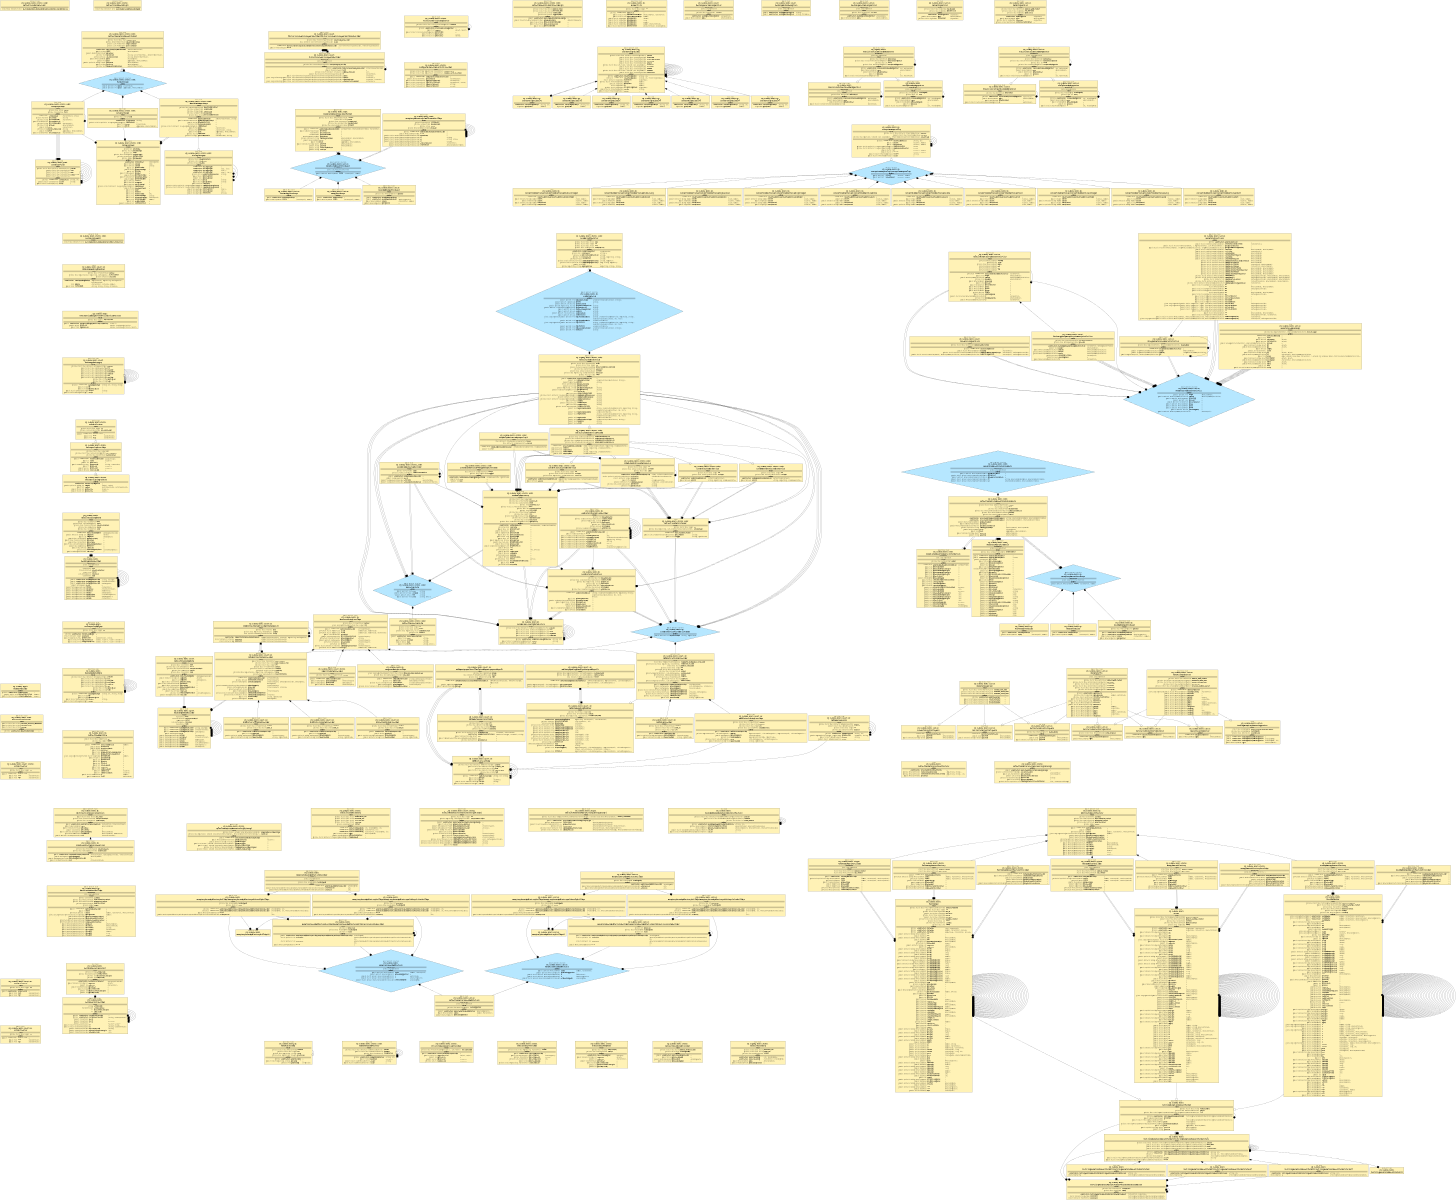 digraph {
size="10.5,8.0";
layout=dot;
rankdir="BT";
overlap=false;
splines=true;
pack=true;
graph [fontname = "Courier, Regular"]
node [fontname = "Courier, Regular"]
edge [fontname = "Courier, Regular"]
"org.javamoney.moneta.BuildableCurrencyUnit"[shape=box,style=filled,fillcolor="#fff2b6",label=<<table border='0' cellborder='0' cellspacing='1'><tr><td><font point-size='12'>final class</font></td></tr><tr><td><font point-size='14'><b>org.javamoney.moneta.</b></font></td></tr><tr><td><font point-size='20'><b>BuildableCurrencyUnit</b></font></td></tr><tr><td colspan='3' bgcolor='#ccc191'><font point-size='12'><b>FIELDS</b></font></td></tr><tr><td cellpadding='0'><table border='0' cellborder='0'><tr><td align='right' valign='top'> private String</td><td align='left' valign='top'><b>currencyCode</b></td></tr><tr><td align='right' valign='top'> private CurrencyContext</td><td align='left' valign='top'><b>currencyContext</b></td></tr><tr><td align='right' valign='top'> private int</td><td align='left' valign='top'><b>defaultFractionDigits</b></td></tr><tr><td align='right' valign='top'> private int</td><td align='left' valign='top'><b>numericCode</b></td></tr></table></td></tr><tr><td cellpadding='0'><table border='0' cellborder='0'><tr><td colspan='3' bgcolor='#ccc191'><font point-size='12'><b>METHODS</b></font></td></tr><tr><td align='right' valign='top'> <b>&lt;constructor&gt;</b></td><td align='left' valign='top'><b>BuildableCurrencyUnit</b>&nbsp;</td><td align='left' valign='top'>(CurrencyUnitBuilder)</td></tr><tr><td align='right' valign='top'> public synthetic bridge int</td><td align='left' valign='top'><b>compareTo</b>&nbsp;</td><td align='left' valign='top'>(Object)</td></tr><tr><td align='right' valign='top'> public int</td><td align='left' valign='top'><b>compareTo</b>&nbsp;</td><td align='left' valign='top'>(CurrencyUnit)</td></tr><tr><td align='right' valign='top'> public CurrencyContext</td><td align='left' valign='top'><b>getContext</b>&nbsp;</td><td align='left' valign='top'>()</td></tr><tr><td align='right' valign='top'> public String</td><td align='left' valign='top'><b>getCurrencyCode</b>&nbsp;</td><td align='left' valign='top'>()</td></tr><tr><td align='right' valign='top'> public int</td><td align='left' valign='top'><b>getDefaultFractionDigits</b>&nbsp;</td><td align='left' valign='top'>()</td></tr><tr><td align='right' valign='top'> public int</td><td align='left' valign='top'><b>getNumericCode</b>&nbsp;</td><td align='left' valign='top'>()</td></tr></table></td></tr></table>>];
"org.javamoney.moneta.CurrencyUnitBuilder"[shape=box,style=filled,fillcolor="#fff2b6",label=<<table border='0' cellborder='0' cellspacing='1'><tr><td><font point-size='12'>public final class</font></td></tr><tr><td><font point-size='14'><b>org.javamoney.moneta.</b></font></td></tr><tr><td><font point-size='20'><b>CurrencyUnitBuilder</b></font></td></tr><tr><td colspan='3' bgcolor='#ccc191'><font point-size='12'><b>FIELDS</b></font></td></tr><tr><td cellpadding='0'><table border='0' cellborder='0'><tr><td align='right' valign='top'> String</td><td align='left' valign='top'><b>currencyCode</b></td></tr><tr><td align='right' valign='top'> CurrencyContext</td><td align='left' valign='top'><b>currencyContext</b></td></tr><tr><td align='right' valign='top'> int</td><td align='left' valign='top'><b>defaultFractionDigits</b></td></tr><tr><td align='right' valign='top'> int</td><td align='left' valign='top'><b>numericCode</b></td></tr></table></td></tr><tr><td cellpadding='0'><table border='0' cellborder='0'><tr><td colspan='3' bgcolor='#ccc191'><font point-size='12'><b>METHODS</b></font></td></tr><tr><td align='right' valign='top'> private <b>&lt;constructor&gt;</b></td><td align='left' valign='top'><b>CurrencyUnitBuilder</b>&nbsp;</td><td align='left' valign='top'>()</td></tr><tr><td align='right' valign='top'> private <b>&lt;constructor&gt;</b></td><td align='left' valign='top'><b>CurrencyUnitBuilder</b>&nbsp;</td><td align='left' valign='top'>(String, CurrencyContext)</td></tr><tr><td align='right' valign='top'> public CurrencyUnit</td><td align='left' valign='top'><b>build</b>&nbsp;</td><td align='left' valign='top'>()</td></tr><tr><td align='right' valign='top'> public CurrencyUnit</td><td align='left' valign='top'><b>build</b>&nbsp;</td><td align='left' valign='top'>(boolean)</td></tr><tr><td align='right' valign='top'> public CurrencyUnit</td><td align='left' valign='top'><b>build</b>&nbsp;</td><td align='left' valign='top'>(boolean, Locale)</td></tr><tr><td align='right' valign='top'> public static CurrencyUnitBuilder</td><td align='left' valign='top'><b>of</b>&nbsp;</td><td align='left' valign='top'>(String, String)</td></tr><tr><td align='right' valign='top'> public static CurrencyUnitBuilder</td><td align='left' valign='top'><b>of</b>&nbsp;</td><td align='left' valign='top'>(String, CurrencyContext)</td></tr><tr><td align='right' valign='top'> public CurrencyUnitBuilder</td><td align='left' valign='top'><b>setCurrencyCode</b>&nbsp;</td><td align='left' valign='top'>(String)</td></tr><tr><td align='right' valign='top'> public CurrencyUnitBuilder</td><td align='left' valign='top'><b>setDefaultFractionDigits</b>&nbsp;</td><td align='left' valign='top'>(int)</td></tr><tr><td align='right' valign='top'> public CurrencyUnitBuilder</td><td align='left' valign='top'><b>setNumericCode</b>&nbsp;</td><td align='left' valign='top'>(int)</td></tr></table></td></tr></table>>];
"org.javamoney.moneta.DefaultExchangeRate"[shape=box,style=filled,fillcolor="#fff2b6",label=<<table border='0' cellborder='0' cellspacing='1'><tr><td><font point-size='12'> class</font></td></tr><tr><td><font point-size='14'><b>org.javamoney.moneta.</b></font></td></tr><tr><td><font point-size='20'><b>DefaultExchangeRate</b></font></td></tr><tr><td colspan='3' bgcolor='#ccc191'><font point-size='12'><b>FIELDS</b></font></td></tr><tr><td cellpadding='0'><table border='0' cellborder='0'><tr><td align='right' valign='top'> private final CurrencyUnit</td><td align='left' valign='top'><b>base</b></td></tr><tr><td align='right' valign='top'> private final List&lt;ExchangeRate&gt;</td><td align='left' valign='top'><b>chain</b></td></tr><tr><td align='right' valign='top'> private final ConversionContext</td><td align='left' valign='top'><b>conversionContext</b></td></tr><tr><td align='right' valign='top'> private final NumberValue</td><td align='left' valign='top'><b>factor</b></td></tr><tr><td align='right' valign='top'> private final CurrencyUnit</td><td align='left' valign='top'><b>term</b></td></tr></table></td></tr><tr><td cellpadding='0'><table border='0' cellborder='0'><tr><td colspan='3' bgcolor='#ccc191'><font point-size='12'><b>METHODS</b></font></td></tr><tr><td align='right' valign='top'> <b>&lt;constructor&gt;</b></td><td align='left' valign='top'><b>DefaultExchangeRate</b>&nbsp;</td><td align='left' valign='top'>(ExchangeRateBuilder)</td></tr><tr><td align='right' valign='top'> public synthetic bridge int</td><td align='left' valign='top'><b>compareTo</b>&nbsp;</td><td align='left' valign='top'>(Object)</td></tr><tr><td align='right' valign='top'> public int</td><td align='left' valign='top'><b>compareTo</b>&nbsp;</td><td align='left' valign='top'>(ExchangeRate)</td></tr><tr><td align='right' valign='top'> public final CurrencyUnit</td><td align='left' valign='top'><b>getBaseCurrency</b>&nbsp;</td><td align='left' valign='top'>()</td></tr><tr><td align='right' valign='top'> public final ConversionContext</td><td align='left' valign='top'><b>getContext</b>&nbsp;</td><td align='left' valign='top'>()</td></tr><tr><td align='right' valign='top'> public final CurrencyUnit</td><td align='left' valign='top'><b>getCurrency</b>&nbsp;</td><td align='left' valign='top'>()</td></tr><tr><td align='right' valign='top'> public final List&lt;ExchangeRate&gt;</td><td align='left' valign='top'><b>getExchangeRateChain</b>&nbsp;</td><td align='left' valign='top'>()</td></tr><tr><td align='right' valign='top'> public final NumberValue</td><td align='left' valign='top'><b>getFactor</b>&nbsp;</td><td align='left' valign='top'>()</td></tr><tr><td align='right' valign='top'> public final boolean</td><td align='left' valign='top'><b>isDerived</b>&nbsp;</td><td align='left' valign='top'>()</td></tr><tr><td align='right' valign='top'> private void</td><td align='left' valign='top'><b>setExchangeRateChain</b>&nbsp;</td><td align='left' valign='top'>(List&lt;ExchangeRate&gt;)</td></tr><tr><td align='right' valign='top'> public ExchangeRateBuilder</td><td align='left' valign='top'><b>toBuilder</b>&nbsp;</td><td align='left' valign='top'>()</td></tr></table></td></tr></table>>];
"org.javamoney.moneta.DefaultMonetaryContextFactory"[shape=box,style=filled,fillcolor="#fff2b6",label=<<table border='0' cellborder='0' cellspacing='1'><tr><td><font point-size='12'> class</font></td></tr><tr><td><font point-size='14'><b>org.javamoney.moneta.</b></font></td></tr><tr><td><font point-size='20'><b>DefaultMonetaryContextFactory</b></font></td></tr><tr><td cellpadding='0'><table border='0' cellborder='0'><tr><td colspan='3' bgcolor='#ccc191'><font point-size='12'><b>METHODS</b></font></td></tr><tr><td align='right' valign='top'> <b>&lt;constructor&gt;</b></td><td align='left' valign='top'><b>DefaultMonetaryContextFactory</b>&nbsp;</td><td align='left' valign='top'>()</td></tr><tr><td align='right' valign='top'> private MonetaryContext</td><td align='left' valign='top'><b>createContextWithConfig</b>&nbsp;</td><td align='left' valign='top'>(Map&lt;String, String&gt;)</td></tr><tr><td align='right' valign='top'> private MonetaryContext</td><td align='left' valign='top'><b>createMonetaryContextNonNullConfig</b>&nbsp;</td><td align='left' valign='top'>(Map&lt;String, String&gt;, int)</td></tr><tr><td align='right' valign='top'> public MonetaryContext</td><td align='left' valign='top'><b>getContext</b>&nbsp;</td><td align='left' valign='top'>()</td></tr></table></td></tr></table>>];
"org.javamoney.moneta.ExchangeRateBuilder"[shape=box,style=filled,fillcolor="#fff2b6",label=<<table border='0' cellborder='0' cellspacing='1'><tr><td><font point-size='12'>public class</font></td></tr><tr><td><font point-size='14'><b>org.javamoney.moneta.</b></font></td></tr><tr><td><font point-size='20'><b>ExchangeRateBuilder</b></font></td></tr><tr><td colspan='3' bgcolor='#ccc191'><font point-size='12'><b>ANNOTATIONS</b></font></td></tr><tr><td align='center' valign='top'>@java.lang.Deprecated</td></tr><tr><td colspan='3' bgcolor='#ccc191'><font point-size='12'><b>FIELDS</b></font></td></tr><tr><td cellpadding='0'><table border='0' cellborder='0'><tr><td align='right' valign='top'> CurrencyUnit</td><td align='left' valign='top'><b>base</b></td></tr><tr><td align='right' valign='top'> ConversionContext</td><td align='left' valign='top'><b>conversionContext</b></td></tr><tr><td align='right' valign='top'> NumberValue</td><td align='left' valign='top'><b>factor</b></td></tr><tr><td align='right' valign='top'> List&lt;ExchangeRate&gt;</td><td align='left' valign='top'><b>rateChain</b></td></tr><tr><td align='right' valign='top'> CurrencyUnit</td><td align='left' valign='top'><b>term</b></td></tr></table></td></tr><tr><td cellpadding='0'><table border='0' cellborder='0'><tr><td colspan='3' bgcolor='#ccc191'><font point-size='12'><b>METHODS</b></font></td></tr><tr><td align='right' valign='top'> public <b>&lt;constructor&gt;</b></td><td align='left' valign='top'><b>ExchangeRateBuilder</b>&nbsp;</td><td align='left' valign='top'>(String, RateType)</td></tr><tr><td align='right' valign='top'> public <b>&lt;constructor&gt;</b></td><td align='left' valign='top'><b>ExchangeRateBuilder</b>&nbsp;</td><td align='left' valign='top'>(ConversionContext)</td></tr><tr><td align='right' valign='top'> public <b>&lt;constructor&gt;</b></td><td align='left' valign='top'><b>ExchangeRateBuilder</b>&nbsp;</td><td align='left' valign='top'>(ExchangeRate)</td></tr><tr><td align='right' valign='top'> public ExchangeRate</td><td align='left' valign='top'><b>build</b>&nbsp;</td><td align='left' valign='top'>()</td></tr><tr><td align='right' valign='top'> public ExchangeRateBuilder</td><td align='left' valign='top'><b>setBase</b>&nbsp;</td><td align='left' valign='top'>(CurrencyUnit)</td></tr><tr><td align='right' valign='top'> public ExchangeRateBuilder</td><td align='left' valign='top'><b>setContext</b>&nbsp;</td><td align='left' valign='top'>(ConversionContext)</td></tr><tr><td align='right' valign='top'> public ExchangeRateBuilder</td><td align='left' valign='top'><b>setFactor</b>&nbsp;</td><td align='left' valign='top'>(NumberValue)</td></tr><tr><td align='right' valign='top'> public ExchangeRateBuilder</td><td align='left' valign='top'><b>setRate</b>&nbsp;</td><td align='left' valign='top'>(ExchangeRate)</td></tr><tr><td align='right' valign='top'> public ExchangeRateBuilder</td><td align='left' valign='top'><b>setRateChain</b>&nbsp;</td><td align='left' valign='top'>(List&lt;ExchangeRate&gt;)</td></tr><tr><td align='right' valign='top'> public ExchangeRateBuilder</td><td align='left' valign='top'><b>setRateChain</b>&nbsp;</td><td align='left' valign='top'>(ExchangeRate[])</td></tr><tr><td align='right' valign='top'> public ExchangeRateBuilder</td><td align='left' valign='top'><b>setTerm</b>&nbsp;</td><td align='left' valign='top'>(CurrencyUnit)</td></tr></table></td></tr></table>>];
"org.javamoney.moneta.ExchangeRateType"[shape=box,style=filled,fillcolor="#fff2b6",label=<<table border='0' cellborder='0' cellspacing='1'><tr><td><font point-size='12'>public final enum</font></td></tr><tr><td><font point-size='14'><b>org.javamoney.moneta.</b></font></td></tr><tr><td><font point-size='20'><b>ExchangeRateType</b></font></td></tr><tr><td colspan='3' bgcolor='#ccc191'><font point-size='12'><b>FIELDS</b></font></td></tr><tr><td cellpadding='0'><table border='0' cellborder='0'><tr><td align='right' valign='top'> private static final synthetic ExchangeRateType[]</td><td align='left' valign='top'><b>$VALUES</b></td></tr><tr><td align='right' valign='top'> public static final ExchangeRateType</td><td align='left' valign='top'><b>ECB</b></td></tr><tr><td align='right' valign='top'> public static final ExchangeRateType</td><td align='left' valign='top'><b>ECB_HIST</b></td></tr><tr><td align='right' valign='top'> public static final ExchangeRateType</td><td align='left' valign='top'><b>ECB_HIST90</b></td></tr><tr><td align='right' valign='top'> public static final ExchangeRateType</td><td align='left' valign='top'><b>IDENTITY</b></td></tr><tr><td align='right' valign='top'> public static final ExchangeRateType</td><td align='left' valign='top'><b>IMF</b></td></tr><tr><td align='right' valign='top'> private final String</td><td align='left' valign='top'><b>description</b></td></tr><tr><td align='right' valign='top'> private final String</td><td align='left' valign='top'><b>type</b></td></tr></table></td></tr><tr><td cellpadding='0'><table border='0' cellborder='0'><tr><td colspan='3' bgcolor='#ccc191'><font point-size='12'><b>METHODS</b></font></td></tr><tr><td align='right' valign='top'> private <b>&lt;constructor&gt;</b></td><td align='left' valign='top'><b>ExchangeRateType</b>&nbsp;</td><td align='left' valign='top'>(String, int, String, String)</td></tr><tr><td align='right' valign='top'> public String</td><td align='left' valign='top'><b>get</b>&nbsp;</td><td align='left' valign='top'>()</td></tr><tr><td align='right' valign='top'> public String</td><td align='left' valign='top'><b>getDescription</b>&nbsp;</td><td align='left' valign='top'>()</td></tr><tr><td align='right' valign='top'> public static ExchangeRateType</td><td align='left' valign='top'><b>valueOf</b>&nbsp;</td><td align='left' valign='top'>(String)</td></tr><tr><td align='right' valign='top'> public static ExchangeRateType[]</td><td align='left' valign='top'><b>values</b>&nbsp;</td><td align='left' valign='top'>()</td></tr></table></td></tr></table>>];
"org.javamoney.moneta.FastMoney"[shape=box,style=filled,fillcolor="#fff2b6",label=<<table border='0' cellborder='0' cellspacing='1'><tr><td><font point-size='12'>public final class</font></td></tr><tr><td><font point-size='14'><b>org.javamoney.moneta.</b></font></td></tr><tr><td><font point-size='20'><b>FastMoney</b></font></td></tr><tr><td colspan='3' bgcolor='#ccc191'><font point-size='12'><b>FIELDS</b></font></td></tr><tr><td cellpadding='0'><table border='0' cellborder='0'><tr><td align='right' valign='top'> private static final ToStringMonetaryAmountFormat</td><td align='left' valign='top'><b>DEFAULT_FORMATTER</b></td></tr><tr><td align='right' valign='top'> private static final Logger</td><td align='left' valign='top'><b>LOG</b></td></tr><tr><td align='right' valign='top'> private static final BigDecimal</td><td align='left' valign='top'><b>MAX_BD</b></td></tr><tr><td align='right' valign='top'> public static final FastMoney</td><td align='left' valign='top'><b>MAX_VALUE</b></td></tr><tr><td align='right' valign='top'> private static final BigDecimal</td><td align='left' valign='top'><b>MIN_BD</b></td></tr><tr><td align='right' valign='top'> public static final FastMoney</td><td align='left' valign='top'><b>MIN_VALUE</b></td></tr><tr><td align='right' valign='top'> private static final MonetaryContext</td><td align='left' valign='top'><b>MONETARY_CONTEXT</b></td></tr><tr><td align='right' valign='top'> private static final int</td><td align='left' valign='top'><b>SCALE</b></td></tr><tr><td align='right' valign='top'> private final CurrencyUnit</td><td align='left' valign='top'><b>currency</b></td></tr><tr><td align='right' valign='top'> private final long</td><td align='left' valign='top'><b>number</b></td></tr></table></td></tr><tr><td cellpadding='0'><table border='0' cellborder='0'><tr><td colspan='3' bgcolor='#ccc191'><font point-size='12'><b>METHODS</b></font></td></tr><tr><td align='right' valign='top'> private <b>&lt;constructor&gt;</b></td><td align='left' valign='top'><b>FastMoney</b>&nbsp;</td><td align='left' valign='top'>(long, CurrencyUnit)</td></tr><tr><td align='right' valign='top'> private <b>&lt;constructor&gt;</b></td><td align='left' valign='top'><b>FastMoney</b>&nbsp;</td><td align='left' valign='top'>(Number, CurrencyUnit, boolean)</td></tr><tr><td align='right' valign='top'> private <b>&lt;constructor&gt;</b></td><td align='left' valign='top'><b>FastMoney</b>&nbsp;</td><td align='left' valign='top'>(NumberValue, CurrencyUnit, boolean)</td></tr><tr><td align='right' valign='top'> public synthetic bridge MonetaryAmount</td><td align='left' valign='top'><b>abs</b>&nbsp;</td><td align='left' valign='top'>()</td></tr><tr><td align='right' valign='top'> public FastMoney</td><td align='left' valign='top'><b>abs</b>&nbsp;</td><td align='left' valign='top'>()</td></tr><tr><td align='right' valign='top'> public synthetic bridge MonetaryAmount</td><td align='left' valign='top'><b>add</b>&nbsp;</td><td align='left' valign='top'>(MonetaryAmount)</td></tr><tr><td align='right' valign='top'> public FastMoney</td><td align='left' valign='top'><b>add</b>&nbsp;</td><td align='left' valign='top'>(MonetaryAmount)</td></tr><tr><td align='right' valign='top'> private void</td><td align='left' valign='top'><b>checkAmountParameter</b>&nbsp;</td><td align='left' valign='top'>(MonetaryAmount)</td></tr><tr><td align='right' valign='top'> protected void</td><td align='left' valign='top'><b>checkNumber</b>&nbsp;</td><td align='left' valign='top'>(Number)</td></tr><tr><td align='right' valign='top'> public synthetic bridge int</td><td align='left' valign='top'><b>compareTo</b>&nbsp;</td><td align='left' valign='top'>(Object)</td></tr><tr><td align='right' valign='top'> public int</td><td align='left' valign='top'><b>compareTo</b>&nbsp;</td><td align='left' valign='top'>(MonetaryAmount)</td></tr><tr><td align='right' valign='top'> public synthetic bridge MonetaryAmount</td><td align='left' valign='top'><b>divide</b>&nbsp;</td><td align='left' valign='top'>(double)</td></tr><tr><td align='right' valign='top'> public FastMoney</td><td align='left' valign='top'><b>divide</b>&nbsp;</td><td align='left' valign='top'>(double)</td></tr><tr><td align='right' valign='top'> public synthetic bridge MonetaryAmount</td><td align='left' valign='top'><b>divide</b>&nbsp;</td><td align='left' valign='top'>(long)</td></tr><tr><td align='right' valign='top'> public FastMoney</td><td align='left' valign='top'><b>divide</b>&nbsp;</td><td align='left' valign='top'>(long)</td></tr><tr><td align='right' valign='top'> public synthetic bridge MonetaryAmount</td><td align='left' valign='top'><b>divide</b>&nbsp;</td><td align='left' valign='top'>(Number)</td></tr><tr><td align='right' valign='top'> public FastMoney</td><td align='left' valign='top'><b>divide</b>&nbsp;</td><td align='left' valign='top'>(Number)</td></tr><tr><td align='right' valign='top'> public synthetic bridge MonetaryAmount[]</td><td align='left' valign='top'><b>divideAndRemainder</b>&nbsp;</td><td align='left' valign='top'>(double)</td></tr><tr><td align='right' valign='top'> public FastMoney[]</td><td align='left' valign='top'><b>divideAndRemainder</b>&nbsp;</td><td align='left' valign='top'>(double)</td></tr><tr><td align='right' valign='top'> public synthetic bridge MonetaryAmount[]</td><td align='left' valign='top'><b>divideAndRemainder</b>&nbsp;</td><td align='left' valign='top'>(long)</td></tr><tr><td align='right' valign='top'> public FastMoney[]</td><td align='left' valign='top'><b>divideAndRemainder</b>&nbsp;</td><td align='left' valign='top'>(long)</td></tr><tr><td align='right' valign='top'> public synthetic bridge MonetaryAmount[]</td><td align='left' valign='top'><b>divideAndRemainder</b>&nbsp;</td><td align='left' valign='top'>(Number)</td></tr><tr><td align='right' valign='top'> public FastMoney[]</td><td align='left' valign='top'><b>divideAndRemainder</b>&nbsp;</td><td align='left' valign='top'>(Number)</td></tr><tr><td align='right' valign='top'> public synthetic bridge MonetaryAmount</td><td align='left' valign='top'><b>divideToIntegralValue</b>&nbsp;</td><td align='left' valign='top'>(double)</td></tr><tr><td align='right' valign='top'> public FastMoney</td><td align='left' valign='top'><b>divideToIntegralValue</b>&nbsp;</td><td align='left' valign='top'>(double)</td></tr><tr><td align='right' valign='top'> public synthetic bridge MonetaryAmount</td><td align='left' valign='top'><b>divideToIntegralValue</b>&nbsp;</td><td align='left' valign='top'>(long)</td></tr><tr><td align='right' valign='top'> public FastMoney</td><td align='left' valign='top'><b>divideToIntegralValue</b>&nbsp;</td><td align='left' valign='top'>(long)</td></tr><tr><td align='right' valign='top'> public synthetic bridge MonetaryAmount</td><td align='left' valign='top'><b>divideToIntegralValue</b>&nbsp;</td><td align='left' valign='top'>(Number)</td></tr><tr><td align='right' valign='top'> public FastMoney</td><td align='left' valign='top'><b>divideToIntegralValue</b>&nbsp;</td><td align='left' valign='top'>(Number)</td></tr><tr><td align='right' valign='top'> public static FastMoney</td><td align='left' valign='top'><b>from</b>&nbsp;</td><td align='left' valign='top'>(MonetaryAmount)</td></tr><tr><td align='right' valign='top'> private BigDecimal</td><td align='left' valign='top'><b>getBigDecimal</b>&nbsp;</td><td align='left' valign='top'>()</td></tr><tr><td align='right' valign='top'> public MonetaryContext</td><td align='left' valign='top'><b>getContext</b>&nbsp;</td><td align='left' valign='top'>()</td></tr><tr><td align='right' valign='top'> public CurrencyUnit</td><td align='left' valign='top'><b>getCurrency</b>&nbsp;</td><td align='left' valign='top'>()</td></tr><tr><td align='right' valign='top'> public MonetaryAmountFactory&lt;FastMoney&gt;</td><td align='left' valign='top'><b>getFactory</b>&nbsp;</td><td align='left' valign='top'>()</td></tr><tr><td align='right' valign='top'> private long</td><td align='left' valign='top'><b>getInternalNumber</b>&nbsp;</td><td align='left' valign='top'>(Number, boolean)</td></tr><tr><td align='right' valign='top'> public NumberValue</td><td align='left' valign='top'><b>getNumber</b>&nbsp;</td><td align='left' valign='top'>()</td></tr><tr><td align='right' valign='top'> public int</td><td align='left' valign='top'><b>getPrecision</b>&nbsp;</td><td align='left' valign='top'>()</td></tr><tr><td align='right' valign='top'> public int</td><td align='left' valign='top'><b>getScale</b>&nbsp;</td><td align='left' valign='top'>()</td></tr><tr><td align='right' valign='top'> public boolean</td><td align='left' valign='top'><b>hasSameNumberAs</b>&nbsp;</td><td align='left' valign='top'>(Number)</td></tr><tr><td align='right' valign='top'> public boolean</td><td align='left' valign='top'><b>isEqualTo</b>&nbsp;</td><td align='left' valign='top'>(MonetaryAmount)</td></tr><tr><td align='right' valign='top'> public boolean</td><td align='left' valign='top'><b>isGreaterThan</b>&nbsp;</td><td align='left' valign='top'>(Number)</td></tr><tr><td align='right' valign='top'> public boolean</td><td align='left' valign='top'><b>isGreaterThan</b>&nbsp;</td><td align='left' valign='top'>(MonetaryAmount)</td></tr><tr><td align='right' valign='top'> public boolean</td><td align='left' valign='top'><b>isGreaterThanOrEqualTo</b>&nbsp;</td><td align='left' valign='top'>(Number)</td></tr><tr><td align='right' valign='top'> public boolean</td><td align='left' valign='top'><b>isGreaterThanOrEqualTo</b>&nbsp;</td><td align='left' valign='top'>(MonetaryAmount)</td></tr><tr><td align='right' valign='top'> public boolean</td><td align='left' valign='top'><b>isLessThan</b>&nbsp;</td><td align='left' valign='top'>(Number)</td></tr><tr><td align='right' valign='top'> public boolean</td><td align='left' valign='top'><b>isLessThan</b>&nbsp;</td><td align='left' valign='top'>(MonetaryAmount)</td></tr><tr><td align='right' valign='top'> public boolean</td><td align='left' valign='top'><b>isLessThanOrEqualTo</b>&nbsp;</td><td align='left' valign='top'>(Number)</td></tr><tr><td align='right' valign='top'> public boolean</td><td align='left' valign='top'><b>isLessThanOrEqualTo</b>&nbsp;</td><td align='left' valign='top'>(MonetaryAmount)</td></tr><tr><td align='right' valign='top'> public boolean</td><td align='left' valign='top'><b>isNegative</b>&nbsp;</td><td align='left' valign='top'>()</td></tr><tr><td align='right' valign='top'> public boolean</td><td align='left' valign='top'><b>isNegativeOrZero</b>&nbsp;</td><td align='left' valign='top'>()</td></tr><tr><td align='right' valign='top'> private boolean</td><td align='left' valign='top'><b>isOne</b>&nbsp;</td><td align='left' valign='top'>(Number)</td></tr><tr><td align='right' valign='top'> public boolean</td><td align='left' valign='top'><b>isPositive</b>&nbsp;</td><td align='left' valign='top'>()</td></tr><tr><td align='right' valign='top'> public boolean</td><td align='left' valign='top'><b>isPositiveOrZero</b>&nbsp;</td><td align='left' valign='top'>()</td></tr><tr><td align='right' valign='top'> public boolean</td><td align='left' valign='top'><b>isZero</b>&nbsp;</td><td align='left' valign='top'>()</td></tr><tr><td align='right' valign='top'> public synthetic bridge MonetaryAmount</td><td align='left' valign='top'><b>multiply</b>&nbsp;</td><td align='left' valign='top'>(double)</td></tr><tr><td align='right' valign='top'> public FastMoney</td><td align='left' valign='top'><b>multiply</b>&nbsp;</td><td align='left' valign='top'>(double)</td></tr><tr><td align='right' valign='top'> public synthetic bridge MonetaryAmount</td><td align='left' valign='top'><b>multiply</b>&nbsp;</td><td align='left' valign='top'>(long)</td></tr><tr><td align='right' valign='top'> public FastMoney</td><td align='left' valign='top'><b>multiply</b>&nbsp;</td><td align='left' valign='top'>(long)</td></tr><tr><td align='right' valign='top'> public synthetic bridge MonetaryAmount</td><td align='left' valign='top'><b>multiply</b>&nbsp;</td><td align='left' valign='top'>(Number)</td></tr><tr><td align='right' valign='top'> public FastMoney</td><td align='left' valign='top'><b>multiply</b>&nbsp;</td><td align='left' valign='top'>(Number)</td></tr><tr><td align='right' valign='top'> public synthetic bridge MonetaryAmount</td><td align='left' valign='top'><b>negate</b>&nbsp;</td><td align='left' valign='top'>()</td></tr><tr><td align='right' valign='top'> public FastMoney</td><td align='left' valign='top'><b>negate</b>&nbsp;</td><td align='left' valign='top'>()</td></tr><tr><td align='right' valign='top'> public static FastMoney</td><td align='left' valign='top'><b>of</b>&nbsp;</td><td align='left' valign='top'>(Number, String)</td></tr><tr><td align='right' valign='top'> public static FastMoney</td><td align='left' valign='top'><b>of</b>&nbsp;</td><td align='left' valign='top'>(Number, CurrencyUnit)</td></tr><tr><td align='right' valign='top'> public static FastMoney</td><td align='left' valign='top'><b>of</b>&nbsp;</td><td align='left' valign='top'>(NumberValue, CurrencyUnit)</td></tr><tr><td align='right' valign='top'> public static FastMoney</td><td align='left' valign='top'><b>ofMinor</b>&nbsp;</td><td align='left' valign='top'>(CurrencyUnit, long)</td></tr><tr><td align='right' valign='top'> public static FastMoney</td><td align='left' valign='top'><b>ofMinor</b>&nbsp;</td><td align='left' valign='top'>(CurrencyUnit, long, int)</td></tr><tr><td align='right' valign='top'> public static FastMoney</td><td align='left' valign='top'><b>parse</b>&nbsp;</td><td align='left' valign='top'>(CharSequence)</td></tr><tr><td align='right' valign='top'> public static FastMoney</td><td align='left' valign='top'><b>parse</b>&nbsp;</td><td align='left' valign='top'>(CharSequence, MonetaryAmountFormat)</td></tr><tr><td align='right' valign='top'> public synthetic bridge MonetaryAmount</td><td align='left' valign='top'><b>plus</b>&nbsp;</td><td align='left' valign='top'>()</td></tr><tr><td align='right' valign='top'> public FastMoney</td><td align='left' valign='top'><b>plus</b>&nbsp;</td><td align='left' valign='top'>()</td></tr><tr><td align='right' valign='top'> public R</td><td align='left' valign='top'><b>query</b>&nbsp;</td><td align='left' valign='top'>(MonetaryQuery&lt;R&gt;)</td></tr><tr><td align='right' valign='top'> public synthetic bridge MonetaryAmount</td><td align='left' valign='top'><b>remainder</b>&nbsp;</td><td align='left' valign='top'>(double)</td></tr><tr><td align='right' valign='top'> public FastMoney</td><td align='left' valign='top'><b>remainder</b>&nbsp;</td><td align='left' valign='top'>(double)</td></tr><tr><td align='right' valign='top'> public synthetic bridge MonetaryAmount</td><td align='left' valign='top'><b>remainder</b>&nbsp;</td><td align='left' valign='top'>(long)</td></tr><tr><td align='right' valign='top'> public FastMoney</td><td align='left' valign='top'><b>remainder</b>&nbsp;</td><td align='left' valign='top'>(long)</td></tr><tr><td align='right' valign='top'> public synthetic bridge MonetaryAmount</td><td align='left' valign='top'><b>remainder</b>&nbsp;</td><td align='left' valign='top'>(Number)</td></tr><tr><td align='right' valign='top'> public FastMoney</td><td align='left' valign='top'><b>remainder</b>&nbsp;</td><td align='left' valign='top'>(Number)</td></tr><tr><td align='right' valign='top'> public synthetic bridge MonetaryAmount</td><td align='left' valign='top'><b>scaleByPowerOfTen</b>&nbsp;</td><td align='left' valign='top'>(int)</td></tr><tr><td align='right' valign='top'> public FastMoney</td><td align='left' valign='top'><b>scaleByPowerOfTen</b>&nbsp;</td><td align='left' valign='top'>(int)</td></tr><tr><td align='right' valign='top'> public int</td><td align='left' valign='top'><b>signum</b>&nbsp;</td><td align='left' valign='top'>()</td></tr><tr><td align='right' valign='top'> public synthetic bridge MonetaryAmount</td><td align='left' valign='top'><b>stripTrailingZeros</b>&nbsp;</td><td align='left' valign='top'>()</td></tr><tr><td align='right' valign='top'> public FastMoney</td><td align='left' valign='top'><b>stripTrailingZeros</b>&nbsp;</td><td align='left' valign='top'>()</td></tr><tr><td align='right' valign='top'> public synthetic bridge MonetaryAmount</td><td align='left' valign='top'><b>subtract</b>&nbsp;</td><td align='left' valign='top'>(MonetaryAmount)</td></tr><tr><td align='right' valign='top'> public FastMoney</td><td align='left' valign='top'><b>subtract</b>&nbsp;</td><td align='left' valign='top'>(MonetaryAmount)</td></tr><tr><td align='right' valign='top'> public synthetic bridge MonetaryAmount</td><td align='left' valign='top'><b>with</b>&nbsp;</td><td align='left' valign='top'>(MonetaryOperator)</td></tr><tr><td align='right' valign='top'> public FastMoney</td><td align='left' valign='top'><b>with</b>&nbsp;</td><td align='left' valign='top'>(MonetaryOperator)</td></tr><tr><td align='right' valign='top'> public static FastMoney</td><td align='left' valign='top'><b>zero</b>&nbsp;</td><td align='left' valign='top'>(CurrencyUnit)</td></tr></table></td></tr></table>>];
"org.javamoney.moneta.MonetaryRoundedFactoryBuilder"[shape=box,style=filled,fillcolor="#fff2b6",label=<<table border='0' cellborder='0' cellspacing='1'><tr><td><font point-size='12'>public final class</font></td></tr><tr><td><font point-size='14'><b>org.javamoney.moneta.</b></font></td></tr><tr><td><font point-size='20'><b>MonetaryRoundedFactoryBuilder</b></font></td></tr><tr><td colspan='3' bgcolor='#ccc191'><font point-size='12'><b>ANNOTATIONS</b></font></td></tr><tr><td align='center' valign='top'>@java.lang.Deprecated</td></tr><tr><td colspan='3' bgcolor='#ccc191'><font point-size='12'><b>FIELDS</b></font></td></tr><tr><td cellpadding='0'><table border='0' cellborder='0'><tr><td align='right' valign='top'> private final RoundingMode</td><td align='left' valign='top'><b>roundingMode</b></td></tr></table></td></tr><tr><td cellpadding='0'><table border='0' cellborder='0'><tr><td colspan='3' bgcolor='#ccc191'><font point-size='12'><b>METHODS</b></font></td></tr><tr><td align='right' valign='top'> <b>&lt;constructor&gt;</b></td><td align='left' valign='top'><b>MonetaryRoundedFactoryBuilder</b>&nbsp;</td><td align='left' valign='top'>(RoundingMode)</td></tr><tr><td align='right' valign='top'> public MonetaryRoundedFactoryBuilder$MonetaryRoundedFactoryWithPrecisionBuilder</td><td align='left' valign='top'><b>withPrecision</b>&nbsp;</td><td align='left' valign='top'>(int)</td></tr><tr><td align='right' valign='top'> public MonetaryRoundedFactoryBuilder$MonetaryRoundedFactoryWithScaleBuilder</td><td align='left' valign='top'><b>withScale</b>&nbsp;</td><td align='left' valign='top'>(int)</td></tr></table></td></tr></table>>];
"org.javamoney.moneta.MonetaryRoundedFactoryBuilder$1"[shape=box,style=filled,fillcolor="#fff2b6",label=<<table border='0' cellborder='0' cellspacing='1'><tr><td><font point-size='12'>synthetic class</font></td></tr><tr><td><font point-size='14'><b>org.javamoney.moneta.</b></font></td></tr><tr><td><font point-size='20'><b>MonetaryRoundedFactoryBuilder$1</b></font></td></tr></table>>];
"org.javamoney.moneta.MonetaryRoundedFactoryBuilder$MonetaryRoundedFactoryWithPrecisionBuilder"[shape=box,style=filled,fillcolor="#fff2b6",label=<<table border='0' cellborder='0' cellspacing='1'><tr><td><font point-size='12'>public class</font></td></tr><tr><td><font point-size='14'><b>org.javamoney.moneta.</b></font></td></tr><tr><td><font point-size='20'><b>MonetaryRoundedFactoryBuilder$MonetaryRoundedFactoryWithPrecisionBuilder</b></font></td></tr><tr><td colspan='3' bgcolor='#ccc191'><font point-size='12'><b>FIELDS</b></font></td></tr><tr><td cellpadding='0'><table border='0' cellborder='0'><tr><td align='right' valign='top'> private final int</td><td align='left' valign='top'><b>precision</b></td></tr><tr><td align='right' valign='top'> private final RoundingMode</td><td align='left' valign='top'><b>roundingMode</b></td></tr></table></td></tr><tr><td cellpadding='0'><table border='0' cellborder='0'><tr><td colspan='3' bgcolor='#ccc191'><font point-size='12'><b>METHODS</b></font></td></tr><tr><td align='right' valign='top'> private <b>&lt;constructor&gt;</b></td><td align='left' valign='top'><b>MonetaryRoundedFactoryBuilder$MonetaryRoundedFactoryWithPrecisionBuilder</b>&nbsp;</td><td align='left' valign='top'>(RoundingMode, int)</td></tr><tr><td align='right' valign='top'> synthetic <b>&lt;constructor&gt;</b></td><td align='left' valign='top'><b>MonetaryRoundedFactoryBuilder$MonetaryRoundedFactoryWithPrecisionBuilder</b>&nbsp;</td><td align='left' valign='top'>(RoundingMode, int, MonetaryRoundedFactoryBuilder$1)</td></tr><tr><td align='right' valign='top'> public MonetaryRoundedFactory</td><td align='left' valign='top'><b>build</b>&nbsp;</td><td align='left' valign='top'>()</td></tr><tr><td align='right' valign='top'> public MonetaryRoundedFactoryBuilder$MonetaryRoundedFactoryWithPrecisionScaleBuilder</td><td align='left' valign='top'><b>withScale</b>&nbsp;</td><td align='left' valign='top'>(int)</td></tr></table></td></tr></table>>];
"org.javamoney.moneta.MonetaryRoundedFactoryBuilder$MonetaryRoundedFactoryWithPrecisionScaleBuilder"[shape=box,style=filled,fillcolor="#fff2b6",label=<<table border='0' cellborder='0' cellspacing='1'><tr><td><font point-size='12'>public class</font></td></tr><tr><td><font point-size='14'><b>org.javamoney.moneta.</b></font></td></tr><tr><td><font point-size='20'><b>MonetaryRoundedFactoryBuilder$MonetaryRoundedFactoryWithPrecisionScaleBuilder</b></font></td></tr><tr><td colspan='3' bgcolor='#ccc191'><font point-size='12'><b>FIELDS</b></font></td></tr><tr><td cellpadding='0'><table border='0' cellborder='0'><tr><td align='right' valign='top'> private int</td><td align='left' valign='top'><b>precision</b></td></tr><tr><td align='right' valign='top'> private final RoundingMode</td><td align='left' valign='top'><b>roundingMode</b></td></tr><tr><td align='right' valign='top'> private int</td><td align='left' valign='top'><b>scale</b></td></tr></table></td></tr><tr><td cellpadding='0'><table border='0' cellborder='0'><tr><td colspan='3' bgcolor='#ccc191'><font point-size='12'><b>METHODS</b></font></td></tr><tr><td align='right' valign='top'> public <b>&lt;constructor&gt;</b></td><td align='left' valign='top'><b>MonetaryRoundedFactoryBuilder$MonetaryRoundedFactoryWithPrecisionScaleBuilder</b>&nbsp;</td><td align='left' valign='top'>(RoundingMode)</td></tr><tr><td align='right' valign='top'> static synthetic int</td><td align='left' valign='top'><b>access$202</b>&nbsp;</td><td align='left' valign='top'>(MonetaryRoundedFactoryBuilder$MonetaryRoundedFactoryWithPrecisionScaleBuilder, </td></tr><tr><td></td><td></td><td align='left' valign='top'>int)</td></tr><tr><td align='right' valign='top'> static synthetic int</td><td align='left' valign='top'><b>access$302</b>&nbsp;</td><td align='left' valign='top'>(MonetaryRoundedFactoryBuilder$MonetaryRoundedFactoryWithPrecisionScaleBuilder, </td></tr><tr><td></td><td></td><td align='left' valign='top'>int)</td></tr><tr><td align='right' valign='top'> public MonetaryRoundedFactory</td><td align='left' valign='top'><b>build</b>&nbsp;</td><td align='left' valign='top'>()</td></tr></table></td></tr></table>>];
"org.javamoney.moneta.MonetaryRoundedFactoryBuilder$MonetaryRoundedFactoryWithScaleBuilder"[shape=box,style=filled,fillcolor="#fff2b6",label=<<table border='0' cellborder='0' cellspacing='1'><tr><td><font point-size='12'>public class</font></td></tr><tr><td><font point-size='14'><b>org.javamoney.moneta.</b></font></td></tr><tr><td><font point-size='20'><b>MonetaryRoundedFactoryBuilder$MonetaryRoundedFactoryWithScaleBuilder</b></font></td></tr><tr><td colspan='3' bgcolor='#ccc191'><font point-size='12'><b>FIELDS</b></font></td></tr><tr><td cellpadding='0'><table border='0' cellborder='0'><tr><td align='right' valign='top'> private final RoundingMode</td><td align='left' valign='top'><b>roundingMode</b></td></tr><tr><td align='right' valign='top'> private final int</td><td align='left' valign='top'><b>scale</b></td></tr></table></td></tr><tr><td cellpadding='0'><table border='0' cellborder='0'><tr><td colspan='3' bgcolor='#ccc191'><font point-size='12'><b>METHODS</b></font></td></tr><tr><td align='right' valign='top'> private <b>&lt;constructor&gt;</b></td><td align='left' valign='top'><b>MonetaryRoundedFactoryBuilder$MonetaryRoundedFactoryWithScaleBuilder</b>&nbsp;</td><td align='left' valign='top'>(RoundingMode, int)</td></tr><tr><td align='right' valign='top'> synthetic <b>&lt;constructor&gt;</b></td><td align='left' valign='top'><b>MonetaryRoundedFactoryBuilder$MonetaryRoundedFactoryWithScaleBuilder</b>&nbsp;</td><td align='left' valign='top'>(RoundingMode, int, MonetaryRoundedFactoryBuilder$1)</td></tr><tr><td align='right' valign='top'> public MonetaryRoundedFactory</td><td align='left' valign='top'><b>build</b>&nbsp;</td><td align='left' valign='top'>()</td></tr><tr><td align='right' valign='top'> public MonetaryRoundedFactoryBuilder$MonetaryRoundedFactoryWithPrecisionScaleBuilder</td><td align='left' valign='top'><b>withPrecision</b>&nbsp;</td><td align='left' valign='top'>(int)</td></tr></table></td></tr></table>>];
"org.javamoney.moneta.Money"[shape=box,style=filled,fillcolor="#fff2b6",label=<<table border='0' cellborder='0' cellspacing='1'><tr><td><font point-size='12'>public final class</font></td></tr><tr><td><font point-size='14'><b>org.javamoney.moneta.</b></font></td></tr><tr><td><font point-size='20'><b>Money</b></font></td></tr><tr><td colspan='3' bgcolor='#ccc191'><font point-size='12'><b>FIELDS</b></font></td></tr><tr><td cellpadding='0'><table border='0' cellborder='0'><tr><td align='right' valign='top'> private static final ToStringMonetaryAmountFormat</td><td align='left' valign='top'><b>DEFAULT_FORMATTER</b></td></tr><tr><td align='right' valign='top'> public static final MonetaryContext</td><td align='left' valign='top'><b>DEFAULT_MONETARY_CONTEXT</b></td></tr><tr><td align='right' valign='top'> private final CurrencyUnit</td><td align='left' valign='top'><b>currency</b></td></tr><tr><td align='right' valign='top'> private final MonetaryContext</td><td align='left' valign='top'><b>monetaryContext</b></td></tr><tr><td align='right' valign='top'> private final BigDecimal</td><td align='left' valign='top'><b>number</b></td></tr></table></td></tr><tr><td cellpadding='0'><table border='0' cellborder='0'><tr><td colspan='3' bgcolor='#ccc191'><font point-size='12'><b>METHODS</b></font></td></tr><tr><td align='right' valign='top'> private <b>&lt;constructor&gt;</b></td><td align='left' valign='top'><b>Money</b>&nbsp;</td><td align='left' valign='top'>(BigDecimal, CurrencyUnit)</td></tr><tr><td align='right' valign='top'> private <b>&lt;constructor&gt;</b></td><td align='left' valign='top'><b>Money</b>&nbsp;</td><td align='left' valign='top'>(BigDecimal, CurrencyUnit, MonetaryContext)</td></tr><tr><td align='right' valign='top'> public synthetic bridge MonetaryAmount</td><td align='left' valign='top'><b>abs</b>&nbsp;</td><td align='left' valign='top'>()</td></tr><tr><td align='right' valign='top'> public Money</td><td align='left' valign='top'><b>abs</b>&nbsp;</td><td align='left' valign='top'>()</td></tr><tr><td align='right' valign='top'> public synthetic bridge MonetaryAmount</td><td align='left' valign='top'><b>add</b>&nbsp;</td><td align='left' valign='top'>(MonetaryAmount)</td></tr><tr><td align='right' valign='top'> public Money</td><td align='left' valign='top'><b>add</b>&nbsp;</td><td align='left' valign='top'>(MonetaryAmount)</td></tr><tr><td align='right' valign='top'> @java.lang.Deprecated public static void</td><td align='left' valign='top'><b>checkNoInfinityOrNaN</b>&nbsp;</td><td align='left' valign='top'>(Number)</td></tr><tr><td align='right' valign='top'> public synthetic bridge int</td><td align='left' valign='top'><b>compareTo</b>&nbsp;</td><td align='left' valign='top'>(Object)</td></tr><tr><td align='right' valign='top'> public int</td><td align='left' valign='top'><b>compareTo</b>&nbsp;</td><td align='left' valign='top'>(MonetaryAmount)</td></tr><tr><td align='right' valign='top'> public synthetic bridge MonetaryAmount</td><td align='left' valign='top'><b>divide</b>&nbsp;</td><td align='left' valign='top'>(double)</td></tr><tr><td align='right' valign='top'> public Money</td><td align='left' valign='top'><b>divide</b>&nbsp;</td><td align='left' valign='top'>(double)</td></tr><tr><td align='right' valign='top'> public synthetic bridge MonetaryAmount</td><td align='left' valign='top'><b>divide</b>&nbsp;</td><td align='left' valign='top'>(long)</td></tr><tr><td align='right' valign='top'> public Money</td><td align='left' valign='top'><b>divide</b>&nbsp;</td><td align='left' valign='top'>(long)</td></tr><tr><td align='right' valign='top'> public synthetic bridge MonetaryAmount</td><td align='left' valign='top'><b>divide</b>&nbsp;</td><td align='left' valign='top'>(Number)</td></tr><tr><td align='right' valign='top'> public Money</td><td align='left' valign='top'><b>divide</b>&nbsp;</td><td align='left' valign='top'>(Number)</td></tr><tr><td align='right' valign='top'> public synthetic bridge MonetaryAmount[]</td><td align='left' valign='top'><b>divideAndRemainder</b>&nbsp;</td><td align='left' valign='top'>(double)</td></tr><tr><td align='right' valign='top'> public Money[]</td><td align='left' valign='top'><b>divideAndRemainder</b>&nbsp;</td><td align='left' valign='top'>(double)</td></tr><tr><td align='right' valign='top'> public synthetic bridge MonetaryAmount[]</td><td align='left' valign='top'><b>divideAndRemainder</b>&nbsp;</td><td align='left' valign='top'>(long)</td></tr><tr><td align='right' valign='top'> public Money[]</td><td align='left' valign='top'><b>divideAndRemainder</b>&nbsp;</td><td align='left' valign='top'>(long)</td></tr><tr><td align='right' valign='top'> public synthetic bridge MonetaryAmount[]</td><td align='left' valign='top'><b>divideAndRemainder</b>&nbsp;</td><td align='left' valign='top'>(Number)</td></tr><tr><td align='right' valign='top'> public Money[]</td><td align='left' valign='top'><b>divideAndRemainder</b>&nbsp;</td><td align='left' valign='top'>(Number)</td></tr><tr><td align='right' valign='top'> public synthetic bridge MonetaryAmount</td><td align='left' valign='top'><b>divideToIntegralValue</b>&nbsp;</td><td align='left' valign='top'>(double)</td></tr><tr><td align='right' valign='top'> public Money</td><td align='left' valign='top'><b>divideToIntegralValue</b>&nbsp;</td><td align='left' valign='top'>(double)</td></tr><tr><td align='right' valign='top'> public synthetic bridge MonetaryAmount</td><td align='left' valign='top'><b>divideToIntegralValue</b>&nbsp;</td><td align='left' valign='top'>(long)</td></tr><tr><td align='right' valign='top'> public Money</td><td align='left' valign='top'><b>divideToIntegralValue</b>&nbsp;</td><td align='left' valign='top'>(long)</td></tr><tr><td align='right' valign='top'> public synthetic bridge MonetaryAmount</td><td align='left' valign='top'><b>divideToIntegralValue</b>&nbsp;</td><td align='left' valign='top'>(Number)</td></tr><tr><td align='right' valign='top'> public Money</td><td align='left' valign='top'><b>divideToIntegralValue</b>&nbsp;</td><td align='left' valign='top'>(Number)</td></tr><tr><td align='right' valign='top'> public static Money</td><td align='left' valign='top'><b>from</b>&nbsp;</td><td align='left' valign='top'>(MonetaryAmount)</td></tr><tr><td align='right' valign='top'> public MonetaryContext</td><td align='left' valign='top'><b>getContext</b>&nbsp;</td><td align='left' valign='top'>()</td></tr><tr><td align='right' valign='top'> public CurrencyUnit</td><td align='left' valign='top'><b>getCurrency</b>&nbsp;</td><td align='left' valign='top'>()</td></tr><tr><td align='right' valign='top'> public MonetaryAmountFactory&lt;Money&gt;</td><td align='left' valign='top'><b>getFactory</b>&nbsp;</td><td align='left' valign='top'>()</td></tr><tr><td align='right' valign='top'> public NumberValue</td><td align='left' valign='top'><b>getNumber</b>&nbsp;</td><td align='left' valign='top'>()</td></tr><tr><td align='right' valign='top'> public BigDecimal</td><td align='left' valign='top'><b>getNumberStripped</b>&nbsp;</td><td align='left' valign='top'>()</td></tr><tr><td align='right' valign='top'> public boolean</td><td align='left' valign='top'><b>isEqualTo</b>&nbsp;</td><td align='left' valign='top'>(MonetaryAmount)</td></tr><tr><td align='right' valign='top'> public boolean</td><td align='left' valign='top'><b>isGreaterThan</b>&nbsp;</td><td align='left' valign='top'>(MonetaryAmount)</td></tr><tr><td align='right' valign='top'> public boolean</td><td align='left' valign='top'><b>isGreaterThanOrEqualTo</b>&nbsp;</td><td align='left' valign='top'>(MonetaryAmount)</td></tr><tr><td align='right' valign='top'> @java.lang.Deprecated public static boolean</td><td align='left' valign='top'><b>isInfinityAndNotNaN</b>&nbsp;</td><td align='left' valign='top'>(Number)</td></tr><tr><td align='right' valign='top'> public boolean</td><td align='left' valign='top'><b>isLessThan</b>&nbsp;</td><td align='left' valign='top'>(MonetaryAmount)</td></tr><tr><td align='right' valign='top'> public boolean</td><td align='left' valign='top'><b>isLessThanOrEqualTo</b>&nbsp;</td><td align='left' valign='top'>(MonetaryAmount)</td></tr><tr><td align='right' valign='top'> public boolean</td><td align='left' valign='top'><b>isNegative</b>&nbsp;</td><td align='left' valign='top'>()</td></tr><tr><td align='right' valign='top'> public boolean</td><td align='left' valign='top'><b>isNegativeOrZero</b>&nbsp;</td><td align='left' valign='top'>()</td></tr><tr><td align='right' valign='top'> public boolean</td><td align='left' valign='top'><b>isPositive</b>&nbsp;</td><td align='left' valign='top'>()</td></tr><tr><td align='right' valign='top'> public boolean</td><td align='left' valign='top'><b>isPositiveOrZero</b>&nbsp;</td><td align='left' valign='top'>()</td></tr><tr><td align='right' valign='top'> public boolean</td><td align='left' valign='top'><b>isZero</b>&nbsp;</td><td align='left' valign='top'>()</td></tr><tr><td align='right' valign='top'> public synthetic bridge MonetaryAmount</td><td align='left' valign='top'><b>multiply</b>&nbsp;</td><td align='left' valign='top'>(double)</td></tr><tr><td align='right' valign='top'> public Money</td><td align='left' valign='top'><b>multiply</b>&nbsp;</td><td align='left' valign='top'>(double)</td></tr><tr><td align='right' valign='top'> public synthetic bridge MonetaryAmount</td><td align='left' valign='top'><b>multiply</b>&nbsp;</td><td align='left' valign='top'>(long)</td></tr><tr><td align='right' valign='top'> public Money</td><td align='left' valign='top'><b>multiply</b>&nbsp;</td><td align='left' valign='top'>(long)</td></tr><tr><td align='right' valign='top'> public synthetic bridge MonetaryAmount</td><td align='left' valign='top'><b>multiply</b>&nbsp;</td><td align='left' valign='top'>(Number)</td></tr><tr><td align='right' valign='top'> public Money</td><td align='left' valign='top'><b>multiply</b>&nbsp;</td><td align='left' valign='top'>(Number)</td></tr><tr><td align='right' valign='top'> public synthetic bridge MonetaryAmount</td><td align='left' valign='top'><b>negate</b>&nbsp;</td><td align='left' valign='top'>()</td></tr><tr><td align='right' valign='top'> public Money</td><td align='left' valign='top'><b>negate</b>&nbsp;</td><td align='left' valign='top'>()</td></tr><tr><td align='right' valign='top'> public static Money</td><td align='left' valign='top'><b>of</b>&nbsp;</td><td align='left' valign='top'>(Number, String)</td></tr><tr><td align='right' valign='top'> public static Money</td><td align='left' valign='top'><b>of</b>&nbsp;</td><td align='left' valign='top'>(Number, String, MonetaryContext)</td></tr><tr><td align='right' valign='top'> public static Money</td><td align='left' valign='top'><b>of</b>&nbsp;</td><td align='left' valign='top'>(Number, CurrencyUnit)</td></tr><tr><td align='right' valign='top'> public static Money</td><td align='left' valign='top'><b>of</b>&nbsp;</td><td align='left' valign='top'>(Number, CurrencyUnit, MonetaryContext)</td></tr><tr><td align='right' valign='top'> public static Money</td><td align='left' valign='top'><b>of</b>&nbsp;</td><td align='left' valign='top'>(BigDecimal, String)</td></tr><tr><td align='right' valign='top'> public static Money</td><td align='left' valign='top'><b>of</b>&nbsp;</td><td align='left' valign='top'>(BigDecimal, String, MonetaryContext)</td></tr><tr><td align='right' valign='top'> public static Money</td><td align='left' valign='top'><b>of</b>&nbsp;</td><td align='left' valign='top'>(BigDecimal, CurrencyUnit)</td></tr><tr><td align='right' valign='top'> public static Money</td><td align='left' valign='top'><b>of</b>&nbsp;</td><td align='left' valign='top'>(BigDecimal, CurrencyUnit, MonetaryContext)</td></tr><tr><td align='right' valign='top'> public static Money</td><td align='left' valign='top'><b>ofMinor</b>&nbsp;</td><td align='left' valign='top'>(CurrencyUnit, long)</td></tr><tr><td align='right' valign='top'> public static Money</td><td align='left' valign='top'><b>ofMinor</b>&nbsp;</td><td align='left' valign='top'>(CurrencyUnit, long, int)</td></tr><tr><td align='right' valign='top'> public static Money</td><td align='left' valign='top'><b>parse</b>&nbsp;</td><td align='left' valign='top'>(CharSequence)</td></tr><tr><td align='right' valign='top'> public static Money</td><td align='left' valign='top'><b>parse</b>&nbsp;</td><td align='left' valign='top'>(CharSequence, MonetaryAmountFormat)</td></tr><tr><td align='right' valign='top'> public synthetic bridge MonetaryAmount</td><td align='left' valign='top'><b>plus</b>&nbsp;</td><td align='left' valign='top'>()</td></tr><tr><td align='right' valign='top'> public Money</td><td align='left' valign='top'><b>plus</b>&nbsp;</td><td align='left' valign='top'>()</td></tr><tr><td align='right' valign='top'> public R</td><td align='left' valign='top'><b>query</b>&nbsp;</td><td align='left' valign='top'>(MonetaryQuery&lt;R&gt;)</td></tr><tr><td align='right' valign='top'> public synthetic bridge MonetaryAmount</td><td align='left' valign='top'><b>remainder</b>&nbsp;</td><td align='left' valign='top'>(double)</td></tr><tr><td align='right' valign='top'> public Money</td><td align='left' valign='top'><b>remainder</b>&nbsp;</td><td align='left' valign='top'>(double)</td></tr><tr><td align='right' valign='top'> public synthetic bridge MonetaryAmount</td><td align='left' valign='top'><b>remainder</b>&nbsp;</td><td align='left' valign='top'>(long)</td></tr><tr><td align='right' valign='top'> public Money</td><td align='left' valign='top'><b>remainder</b>&nbsp;</td><td align='left' valign='top'>(long)</td></tr><tr><td align='right' valign='top'> public synthetic bridge MonetaryAmount</td><td align='left' valign='top'><b>remainder</b>&nbsp;</td><td align='left' valign='top'>(Number)</td></tr><tr><td align='right' valign='top'> public Money</td><td align='left' valign='top'><b>remainder</b>&nbsp;</td><td align='left' valign='top'>(Number)</td></tr><tr><td align='right' valign='top'> public synthetic bridge MonetaryAmount</td><td align='left' valign='top'><b>scaleByPowerOfTen</b>&nbsp;</td><td align='left' valign='top'>(int)</td></tr><tr><td align='right' valign='top'> public Money</td><td align='left' valign='top'><b>scaleByPowerOfTen</b>&nbsp;</td><td align='left' valign='top'>(int)</td></tr><tr><td align='right' valign='top'> public int</td><td align='left' valign='top'><b>signum</b>&nbsp;</td><td align='left' valign='top'>()</td></tr><tr><td align='right' valign='top'> public synthetic bridge MonetaryAmount</td><td align='left' valign='top'><b>stripTrailingZeros</b>&nbsp;</td><td align='left' valign='top'>()</td></tr><tr><td align='right' valign='top'> public Money</td><td align='left' valign='top'><b>stripTrailingZeros</b>&nbsp;</td><td align='left' valign='top'>()</td></tr><tr><td align='right' valign='top'> public synthetic bridge MonetaryAmount</td><td align='left' valign='top'><b>subtract</b>&nbsp;</td><td align='left' valign='top'>(MonetaryAmount)</td></tr><tr><td align='right' valign='top'> public Money</td><td align='left' valign='top'><b>subtract</b>&nbsp;</td><td align='left' valign='top'>(MonetaryAmount)</td></tr><tr><td align='right' valign='top'> public synthetic bridge MonetaryAmount</td><td align='left' valign='top'><b>with</b>&nbsp;</td><td align='left' valign='top'>(MonetaryOperator)</td></tr><tr><td align='right' valign='top'> public Money</td><td align='left' valign='top'><b>with</b>&nbsp;</td><td align='left' valign='top'>(MonetaryOperator)</td></tr><tr><td align='right' valign='top'> public static Money</td><td align='left' valign='top'><b>zero</b>&nbsp;</td><td align='left' valign='top'>(CurrencyUnit)</td></tr></table></td></tr></table>>];
"org.javamoney.moneta.NumberVerifier"[shape=box,style=filled,fillcolor="#fff2b6",label=<<table border='0' cellborder='0' cellspacing='1'><tr><td><font point-size='12'> class</font></td></tr><tr><td><font point-size='14'><b>org.javamoney.moneta.</b></font></td></tr><tr><td><font point-size='20'><b>NumberVerifier</b></font></td></tr><tr><td cellpadding='0'><table border='0' cellborder='0'><tr><td colspan='3' bgcolor='#ccc191'><font point-size='12'><b>METHODS</b></font></td></tr><tr><td align='right' valign='top'> private <b>&lt;constructor&gt;</b></td><td align='left' valign='top'><b>NumberVerifier</b>&nbsp;</td><td align='left' valign='top'>()</td></tr><tr><td align='right' valign='top'> public static void</td><td align='left' valign='top'><b>checkNoInfinityOrNaN</b>&nbsp;</td><td align='left' valign='top'>(Number)</td></tr><tr><td align='right' valign='top'> public static boolean</td><td align='left' valign='top'><b>isInfinityAndNotNaN</b>&nbsp;</td><td align='left' valign='top'>(Number)</td></tr></table></td></tr></table>>];
"org.javamoney.moneta.OSGIServiceHelper"[shape=box,style=filled,fillcolor="#fff2b6",label=<<table border='0' cellborder='0' cellspacing='1'><tr><td><font point-size='12'>public final class</font></td></tr><tr><td><font point-size='14'><b>org.javamoney.moneta.</b></font></td></tr><tr><td><font point-size='20'><b>OSGIServiceHelper</b></font></td></tr><tr><td colspan='3' bgcolor='#ccc191'><font point-size='12'><b>FIELDS</b></font></td></tr><tr><td cellpadding='0'><table border='0' cellborder='0'><tr><td align='right' valign='top'> private static final Logger</td><td align='left' valign='top'><b>LOG</b></td></tr></table></td></tr><tr><td cellpadding='0'><table border='0' cellborder='0'><tr><td colspan='3' bgcolor='#ccc191'><font point-size='12'><b>METHODS</b></font></td></tr><tr><td align='right' valign='top'> private <b>&lt;constructor&gt;</b></td><td align='left' valign='top'><b>OSGIServiceHelper</b>&nbsp;</td><td align='left' valign='top'>()</td></tr><tr><td align='right' valign='top'> static synthetic Logger</td><td align='left' valign='top'><b>access$000</b>&nbsp;</td><td align='left' valign='top'>()</td></tr><tr><td align='right' valign='top'> public Enumeration&lt;URL&gt;</td><td align='left' valign='top'><b>getResources</b>&nbsp;</td><td align='left' valign='top'>(BundleContext, String)</td></tr><tr><td align='right' valign='top'> public static void</td><td align='left' valign='top'><b>registerService</b>&nbsp;</td><td align='left' valign='top'>(Bundle, Class&lt;T&gt;, Class&lt;? extends T&gt;)</td></tr><tr><td align='right' valign='top'> public static void</td><td align='left' valign='top'><b>unregisterService</b>&nbsp;</td><td align='left' valign='top'>(Bundle, Class&lt;T&gt;, Class&lt;? extends T&gt;)</td></tr></table></td></tr></table>>];
"org.javamoney.moneta.OSGIServiceHelper$JDKUtilServiceFactory"[shape=box,style=filled,fillcolor="#fff2b6",label=<<table border='0' cellborder='0' cellspacing='1'><tr><td><font point-size='12'> class</font></td></tr><tr><td><font point-size='14'><b>org.javamoney.moneta.</b></font></td></tr><tr><td><font point-size='20'><b>OSGIServiceHelper$JDKUtilServiceFactory</b></font></td></tr><tr><td colspan='3' bgcolor='#ccc191'><font point-size='12'><b>FIELDS</b></font></td></tr><tr><td cellpadding='0'><table border='0' cellborder='0'><tr><td align='right' valign='top'> private final Class&lt;?&gt;</td><td align='left' valign='top'><b>serviceClass</b></td></tr></table></td></tr><tr><td cellpadding='0'><table border='0' cellborder='0'><tr><td colspan='3' bgcolor='#ccc191'><font point-size='12'><b>METHODS</b></font></td></tr><tr><td align='right' valign='top'> public <b>&lt;constructor&gt;</b></td><td align='left' valign='top'><b>OSGIServiceHelper$JDKUtilServiceFactory</b>&nbsp;</td><td align='left' valign='top'>(Class&lt;?&gt;)</td></tr><tr><td align='right' valign='top'> public Object</td><td align='left' valign='top'><b>getService</b>&nbsp;</td><td align='left' valign='top'>(Bundle, ServiceRegistration)</td></tr><tr><td align='right' valign='top'> public void</td><td align='left' valign='top'><b>ungetService</b>&nbsp;</td><td align='left' valign='top'>(Bundle, ServiceRegistration, Object)</td></tr></table></td></tr></table>>];
"org.javamoney.moneta.PrecisionContextRoundedOperator"[shape=box,style=filled,fillcolor="#fff2b6",label=<<table border='0' cellborder='0' cellspacing='1'><tr><td><font point-size='12'>public final class</font></td></tr><tr><td><font point-size='14'><b>org.javamoney.moneta.</b></font></td></tr><tr><td><font point-size='20'><b>PrecisionContextRoundedOperator</b></font></td></tr><tr><td colspan='3' bgcolor='#ccc191'><font point-size='12'><b>ANNOTATIONS</b></font></td></tr><tr><td align='center' valign='top'>@java.lang.Deprecated</td></tr><tr><td colspan='3' bgcolor='#ccc191'><font point-size='12'><b>FIELDS</b></font></td></tr><tr><td cellpadding='0'><table border='0' cellborder='0'><tr><td align='right' valign='top'> private final MathContext</td><td align='left' valign='top'><b>mathContext</b></td></tr></table></td></tr><tr><td cellpadding='0'><table border='0' cellborder='0'><tr><td colspan='3' bgcolor='#ccc191'><font point-size='12'><b>METHODS</b></font></td></tr><tr><td align='right' valign='top'> private <b>&lt;constructor&gt;</b></td><td align='left' valign='top'><b>PrecisionContextRoundedOperator</b>&nbsp;</td><td align='left' valign='top'>(MathContext)</td></tr><tr><td align='right' valign='top'> public MonetaryAmount</td><td align='left' valign='top'><b>apply</b>&nbsp;</td><td align='left' valign='top'>(MonetaryAmount)</td></tr><tr><td align='right' valign='top'> public MathContext</td><td align='left' valign='top'><b>getMathContext</b>&nbsp;</td><td align='left' valign='top'>()</td></tr><tr><td align='right' valign='top'> public static PrecisionContextRoundedOperator</td><td align='left' valign='top'><b>of</b>&nbsp;</td><td align='left' valign='top'>(MathContext)</td></tr></table></td></tr></table>>];
"org.javamoney.moneta.PrecisionScaleRoundedOperator"[shape=box,style=filled,fillcolor="#fff2b6",label=<<table border='0' cellborder='0' cellspacing='1'><tr><td><font point-size='12'>public final class</font></td></tr><tr><td><font point-size='14'><b>org.javamoney.moneta.</b></font></td></tr><tr><td><font point-size='20'><b>PrecisionScaleRoundedOperator</b></font></td></tr><tr><td colspan='3' bgcolor='#ccc191'><font point-size='12'><b>ANNOTATIONS</b></font></td></tr><tr><td align='center' valign='top'>@java.lang.Deprecated</td></tr><tr><td colspan='3' bgcolor='#ccc191'><font point-size='12'><b>FIELDS</b></font></td></tr><tr><td cellpadding='0'><table border='0' cellborder='0'><tr><td align='right' valign='top'> private final MathContext</td><td align='left' valign='top'><b>mathContext</b></td></tr><tr><td align='right' valign='top'> private final PrecisionContextRoundedOperator</td><td align='left' valign='top'><b>mathContextOperator</b></td></tr><tr><td align='right' valign='top'> private final int</td><td align='left' valign='top'><b>scale</b></td></tr><tr><td align='right' valign='top'> private final ScaleRoundedOperator</td><td align='left' valign='top'><b>scaleRoundedOperator</b></td></tr></table></td></tr><tr><td cellpadding='0'><table border='0' cellborder='0'><tr><td colspan='3' bgcolor='#ccc191'><font point-size='12'><b>METHODS</b></font></td></tr><tr><td align='right' valign='top'> private <b>&lt;constructor&gt;</b></td><td align='left' valign='top'><b>PrecisionScaleRoundedOperator</b>&nbsp;</td><td align='left' valign='top'>(int, MathContext)</td></tr><tr><td align='right' valign='top'> public MonetaryAmount</td><td align='left' valign='top'><b>apply</b>&nbsp;</td><td align='left' valign='top'>(MonetaryAmount)</td></tr><tr><td align='right' valign='top'> public MathContext</td><td align='left' valign='top'><b>getMathContext</b>&nbsp;</td><td align='left' valign='top'>()</td></tr><tr><td align='right' valign='top'> public int</td><td align='left' valign='top'><b>getScale</b>&nbsp;</td><td align='left' valign='top'>()</td></tr><tr><td align='right' valign='top'> public static PrecisionScaleRoundedOperator</td><td align='left' valign='top'><b>of</b>&nbsp;</td><td align='left' valign='top'>(int, MathContext)</td></tr></table></td></tr></table>>];
"org.javamoney.moneta.RoundedMoney"[shape=box,style=filled,fillcolor="#fff2b6",label=<<table border='0' cellborder='0' cellspacing='1'><tr><td><font point-size='12'>public final class</font></td></tr><tr><td><font point-size='14'><b>org.javamoney.moneta.</b></font></td></tr><tr><td><font point-size='20'><b>RoundedMoney</b></font></td></tr><tr><td colspan='3' bgcolor='#ccc191'><font point-size='12'><b>FIELDS</b></font></td></tr><tr><td cellpadding='0'><table border='0' cellborder='0'><tr><td align='right' valign='top'> private static final ToStringMonetaryAmountFormat</td><td align='left' valign='top'><b>DEFAULT_FORMATTER</b></td></tr><tr><td align='right' valign='top'> public static final MonetaryContext</td><td align='left' valign='top'><b>DEFAULT_MONETARY_CONTEXT</b></td></tr><tr><td align='right' valign='top'> private final CurrencyUnit</td><td align='left' valign='top'><b>currency</b></td></tr><tr><td align='right' valign='top'> private final MonetaryContext</td><td align='left' valign='top'><b>monetaryContext</b></td></tr><tr><td align='right' valign='top'> private final BigDecimal</td><td align='left' valign='top'><b>number</b></td></tr><tr><td align='right' valign='top'> private final MonetaryOperator</td><td align='left' valign='top'><b>rounding</b></td></tr></table></td></tr><tr><td cellpadding='0'><table border='0' cellborder='0'><tr><td colspan='3' bgcolor='#ccc191'><font point-size='12'><b>METHODS</b></font></td></tr><tr><td align='right' valign='top'> @java.lang.Deprecated public <b>&lt;constructor&gt;</b></td><td align='left' valign='top'><b>RoundedMoney</b>&nbsp;</td><td align='left' valign='top'>(Number, CurrencyUnit, MathContext)</td></tr><tr><td align='right' valign='top'> @java.lang.Deprecated public <b>&lt;constructor&gt;</b></td><td align='left' valign='top'><b>RoundedMoney</b>&nbsp;</td><td align='left' valign='top'>(Number, CurrencyUnit, MonetaryContext, MonetaryOperator)</td></tr><tr><td align='right' valign='top'> public <b>&lt;constructor&gt;</b></td><td align='left' valign='top'><b>RoundedMoney</b>&nbsp;</td><td align='left' valign='top'>(Number, CurrencyUnit, MonetaryOperator)</td></tr><tr><td align='right' valign='top'> public synthetic bridge MonetaryAmount</td><td align='left' valign='top'><b>abs</b>&nbsp;</td><td align='left' valign='top'>()</td></tr><tr><td align='right' valign='top'> public RoundedMoney</td><td align='left' valign='top'><b>abs</b>&nbsp;</td><td align='left' valign='top'>()</td></tr><tr><td align='right' valign='top'> public synthetic bridge MonetaryAmount</td><td align='left' valign='top'><b>add</b>&nbsp;</td><td align='left' valign='top'>(MonetaryAmount)</td></tr><tr><td align='right' valign='top'> public RoundedMoney</td><td align='left' valign='top'><b>add</b>&nbsp;</td><td align='left' valign='top'>(MonetaryAmount)</td></tr><tr><td align='right' valign='top'> public BigDecimal</td><td align='left' valign='top'><b>asNumberStripped</b>&nbsp;</td><td align='left' valign='top'>()</td></tr><tr><td align='right' valign='top'> @java.lang.Deprecated public T</td><td align='left' valign='top'><b>asType</b>&nbsp;</td><td align='left' valign='top'>(Class&lt;T&gt;)</td></tr><tr><td align='right' valign='top'> @java.lang.Deprecated public T</td><td align='left' valign='top'><b>asType</b>&nbsp;</td><td align='left' valign='top'>(Class&lt;T&gt;, MonetaryOperator)</td></tr><tr><td align='right' valign='top'> private void</td><td align='left' valign='top'><b>checkNumber</b>&nbsp;</td><td align='left' valign='top'>(Number)</td></tr><tr><td align='right' valign='top'> public synthetic bridge int</td><td align='left' valign='top'><b>compareTo</b>&nbsp;</td><td align='left' valign='top'>(Object)</td></tr><tr><td align='right' valign='top'> public int</td><td align='left' valign='top'><b>compareTo</b>&nbsp;</td><td align='left' valign='top'>(MonetaryAmount)</td></tr><tr><td align='right' valign='top'> public synthetic bridge MonetaryAmount</td><td align='left' valign='top'><b>divide</b>&nbsp;</td><td align='left' valign='top'>(double)</td></tr><tr><td align='right' valign='top'> public RoundedMoney</td><td align='left' valign='top'><b>divide</b>&nbsp;</td><td align='left' valign='top'>(double)</td></tr><tr><td align='right' valign='top'> public synthetic bridge MonetaryAmount</td><td align='left' valign='top'><b>divide</b>&nbsp;</td><td align='left' valign='top'>(long)</td></tr><tr><td align='right' valign='top'> public RoundedMoney</td><td align='left' valign='top'><b>divide</b>&nbsp;</td><td align='left' valign='top'>(long)</td></tr><tr><td align='right' valign='top'> public synthetic bridge MonetaryAmount</td><td align='left' valign='top'><b>divide</b>&nbsp;</td><td align='left' valign='top'>(Number)</td></tr><tr><td align='right' valign='top'> public RoundedMoney</td><td align='left' valign='top'><b>divide</b>&nbsp;</td><td align='left' valign='top'>(Number)</td></tr><tr><td align='right' valign='top'> public synthetic bridge MonetaryAmount[]</td><td align='left' valign='top'><b>divideAndRemainder</b>&nbsp;</td><td align='left' valign='top'>(double)</td></tr><tr><td align='right' valign='top'> public RoundedMoney[]</td><td align='left' valign='top'><b>divideAndRemainder</b>&nbsp;</td><td align='left' valign='top'>(double)</td></tr><tr><td align='right' valign='top'> public synthetic bridge MonetaryAmount[]</td><td align='left' valign='top'><b>divideAndRemainder</b>&nbsp;</td><td align='left' valign='top'>(long)</td></tr><tr><td align='right' valign='top'> public RoundedMoney[]</td><td align='left' valign='top'><b>divideAndRemainder</b>&nbsp;</td><td align='left' valign='top'>(long)</td></tr><tr><td align='right' valign='top'> public synthetic bridge MonetaryAmount[]</td><td align='left' valign='top'><b>divideAndRemainder</b>&nbsp;</td><td align='left' valign='top'>(Number)</td></tr><tr><td align='right' valign='top'> public RoundedMoney[]</td><td align='left' valign='top'><b>divideAndRemainder</b>&nbsp;</td><td align='left' valign='top'>(Number)</td></tr><tr><td align='right' valign='top'> public synthetic bridge MonetaryAmount</td><td align='left' valign='top'><b>divideToIntegralValue</b>&nbsp;</td><td align='left' valign='top'>(double)</td></tr><tr><td align='right' valign='top'> public RoundedMoney</td><td align='left' valign='top'><b>divideToIntegralValue</b>&nbsp;</td><td align='left' valign='top'>(double)</td></tr><tr><td align='right' valign='top'> public synthetic bridge MonetaryAmount</td><td align='left' valign='top'><b>divideToIntegralValue</b>&nbsp;</td><td align='left' valign='top'>(long)</td></tr><tr><td align='right' valign='top'> public RoundedMoney</td><td align='left' valign='top'><b>divideToIntegralValue</b>&nbsp;</td><td align='left' valign='top'>(long)</td></tr><tr><td align='right' valign='top'> public synthetic bridge MonetaryAmount</td><td align='left' valign='top'><b>divideToIntegralValue</b>&nbsp;</td><td align='left' valign='top'>(Number)</td></tr><tr><td align='right' valign='top'> public RoundedMoney</td><td align='left' valign='top'><b>divideToIntegralValue</b>&nbsp;</td><td align='left' valign='top'>(Number)</td></tr><tr><td align='right' valign='top'> public static RoundedMoney</td><td align='left' valign='top'><b>from</b>&nbsp;</td><td align='left' valign='top'>(MonetaryAmount)</td></tr><tr><td align='right' valign='top'> public MonetaryContext</td><td align='left' valign='top'><b>getContext</b>&nbsp;</td><td align='left' valign='top'>()</td></tr><tr><td align='right' valign='top'> public CurrencyUnit</td><td align='left' valign='top'><b>getCurrency</b>&nbsp;</td><td align='left' valign='top'>()</td></tr><tr><td align='right' valign='top'> public MonetaryAmountFactory&lt;RoundedMoney&gt;</td><td align='left' valign='top'><b>getFactory</b>&nbsp;</td><td align='left' valign='top'>()</td></tr><tr><td align='right' valign='top'> public NumberValue</td><td align='left' valign='top'><b>getNumber</b>&nbsp;</td><td align='left' valign='top'>()</td></tr><tr><td align='right' valign='top'> public int</td><td align='left' valign='top'><b>getPrecision</b>&nbsp;</td><td align='left' valign='top'>()</td></tr><tr><td align='right' valign='top'> public int</td><td align='left' valign='top'><b>getScale</b>&nbsp;</td><td align='left' valign='top'>()</td></tr><tr><td align='right' valign='top'> public boolean</td><td align='left' valign='top'><b>isEqualTo</b>&nbsp;</td><td align='left' valign='top'>(MonetaryAmount)</td></tr><tr><td align='right' valign='top'> public boolean</td><td align='left' valign='top'><b>isGreaterThan</b>&nbsp;</td><td align='left' valign='top'>(MonetaryAmount)</td></tr><tr><td align='right' valign='top'> public boolean</td><td align='left' valign='top'><b>isGreaterThanOrEqualTo</b>&nbsp;</td><td align='left' valign='top'>(MonetaryAmount)</td></tr><tr><td align='right' valign='top'> public boolean</td><td align='left' valign='top'><b>isLessThan</b>&nbsp;</td><td align='left' valign='top'>(MonetaryAmount)</td></tr><tr><td align='right' valign='top'> public boolean</td><td align='left' valign='top'><b>isLessThanOrEqualTo</b>&nbsp;</td><td align='left' valign='top'>(MonetaryAmount)</td></tr><tr><td align='right' valign='top'> public boolean</td><td align='left' valign='top'><b>isNegative</b>&nbsp;</td><td align='left' valign='top'>()</td></tr><tr><td align='right' valign='top'> public boolean</td><td align='left' valign='top'><b>isNegativeOrZero</b>&nbsp;</td><td align='left' valign='top'>()</td></tr><tr><td align='right' valign='top'> public boolean</td><td align='left' valign='top'><b>isNotEqualTo</b>&nbsp;</td><td align='left' valign='top'>(MonetaryAmount)</td></tr><tr><td align='right' valign='top'> private boolean</td><td align='left' valign='top'><b>isOne</b>&nbsp;</td><td align='left' valign='top'>(Number)</td></tr><tr><td align='right' valign='top'> public boolean</td><td align='left' valign='top'><b>isPositive</b>&nbsp;</td><td align='left' valign='top'>()</td></tr><tr><td align='right' valign='top'> public boolean</td><td align='left' valign='top'><b>isPositiveOrZero</b>&nbsp;</td><td align='left' valign='top'>()</td></tr><tr><td align='right' valign='top'> public boolean</td><td align='left' valign='top'><b>isZero</b>&nbsp;</td><td align='left' valign='top'>()</td></tr><tr><td align='right' valign='top'> public synthetic bridge MonetaryAmount</td><td align='left' valign='top'><b>multiply</b>&nbsp;</td><td align='left' valign='top'>(double)</td></tr><tr><td align='right' valign='top'> public RoundedMoney</td><td align='left' valign='top'><b>multiply</b>&nbsp;</td><td align='left' valign='top'>(double)</td></tr><tr><td align='right' valign='top'> public synthetic bridge MonetaryAmount</td><td align='left' valign='top'><b>multiply</b>&nbsp;</td><td align='left' valign='top'>(long)</td></tr><tr><td align='right' valign='top'> public RoundedMoney</td><td align='left' valign='top'><b>multiply</b>&nbsp;</td><td align='left' valign='top'>(long)</td></tr><tr><td align='right' valign='top'> public synthetic bridge MonetaryAmount</td><td align='left' valign='top'><b>multiply</b>&nbsp;</td><td align='left' valign='top'>(Number)</td></tr><tr><td align='right' valign='top'> public RoundedMoney</td><td align='left' valign='top'><b>multiply</b>&nbsp;</td><td align='left' valign='top'>(Number)</td></tr><tr><td align='right' valign='top'> public synthetic bridge MonetaryAmount</td><td align='left' valign='top'><b>negate</b>&nbsp;</td><td align='left' valign='top'>()</td></tr><tr><td align='right' valign='top'> public RoundedMoney</td><td align='left' valign='top'><b>negate</b>&nbsp;</td><td align='left' valign='top'>()</td></tr><tr><td align='right' valign='top'> @java.lang.Deprecated public static RoundedMoney</td><td align='left' valign='top'><b>of</b>&nbsp;</td><td align='left' valign='top'>(Number, String)</td></tr><tr><td align='right' valign='top'> @java.lang.Deprecated public static RoundedMoney</td><td align='left' valign='top'><b>of</b>&nbsp;</td><td align='left' valign='top'>(Number, String, MonetaryContext)</td></tr><tr><td align='right' valign='top'> public static RoundedMoney</td><td align='left' valign='top'><b>of</b>&nbsp;</td><td align='left' valign='top'>(Number, String, MonetaryOperator)</td></tr><tr><td align='right' valign='top'> @java.lang.Deprecated public static RoundedMoney</td><td align='left' valign='top'><b>of</b>&nbsp;</td><td align='left' valign='top'>(Number, CurrencyUnit)</td></tr><tr><td align='right' valign='top'> public static RoundedMoney</td><td align='left' valign='top'><b>of</b>&nbsp;</td><td align='left' valign='top'>(Number, CurrencyUnit, MonetaryContext)</td></tr><tr><td align='right' valign='top'> public static RoundedMoney</td><td align='left' valign='top'><b>of</b>&nbsp;</td><td align='left' valign='top'>(Number, CurrencyUnit, MonetaryOperator)</td></tr><tr><td align='right' valign='top'> public static RoundedMoney</td><td align='left' valign='top'><b>of</b>&nbsp;</td><td align='left' valign='top'>(String, Number, MonetaryContext, MonetaryOperator)</td></tr><tr><td align='right' valign='top'> public static RoundedMoney</td><td align='left' valign='top'><b>of</b>&nbsp;</td><td align='left' valign='top'>(BigDecimal, CurrencyUnit)</td></tr><tr><td align='right' valign='top'> public static RoundedMoney</td><td align='left' valign='top'><b>of</b>&nbsp;</td><td align='left' valign='top'>(BigDecimal, CurrencyUnit, MathContext)</td></tr><tr><td align='right' valign='top'> public static RoundedMoney</td><td align='left' valign='top'><b>of</b>&nbsp;</td><td align='left' valign='top'>(BigDecimal, CurrencyUnit, MonetaryOperator)</td></tr><tr><td align='right' valign='top'> @java.lang.Deprecated public static RoundedMoney</td><td align='left' valign='top'><b>of</b>&nbsp;</td><td align='left' valign='top'>(CurrencyUnit, Number, MonetaryContext, MonetaryOperator)</td></tr><tr><td align='right' valign='top'> public static RoundedMoney</td><td align='left' valign='top'><b>ofMinor</b>&nbsp;</td><td align='left' valign='top'>(CurrencyUnit, long)</td></tr><tr><td align='right' valign='top'> public static RoundedMoney</td><td align='left' valign='top'><b>ofMinor</b>&nbsp;</td><td align='left' valign='top'>(CurrencyUnit, long, int)</td></tr><tr><td align='right' valign='top'> public static RoundedMoney</td><td align='left' valign='top'><b>parse</b>&nbsp;</td><td align='left' valign='top'>(CharSequence)</td></tr><tr><td align='right' valign='top'> public static RoundedMoney</td><td align='left' valign='top'><b>parse</b>&nbsp;</td><td align='left' valign='top'>(CharSequence, MonetaryAmountFormat)</td></tr><tr><td align='right' valign='top'> public synthetic bridge MonetaryAmount</td><td align='left' valign='top'><b>plus</b>&nbsp;</td><td align='left' valign='top'>()</td></tr><tr><td align='right' valign='top'> public RoundedMoney</td><td align='left' valign='top'><b>plus</b>&nbsp;</td><td align='left' valign='top'>()</td></tr><tr><td align='right' valign='top'> public RoundedMoney</td><td align='left' valign='top'><b>pow</b>&nbsp;</td><td align='left' valign='top'>(int)</td></tr><tr><td align='right' valign='top'> public T</td><td align='left' valign='top'><b>query</b>&nbsp;</td><td align='left' valign='top'>(MonetaryQuery&lt;T&gt;)</td></tr><tr><td align='right' valign='top'> public synthetic bridge MonetaryAmount</td><td align='left' valign='top'><b>remainder</b>&nbsp;</td><td align='left' valign='top'>(double)</td></tr><tr><td align='right' valign='top'> public RoundedMoney</td><td align='left' valign='top'><b>remainder</b>&nbsp;</td><td align='left' valign='top'>(double)</td></tr><tr><td align='right' valign='top'> public synthetic bridge MonetaryAmount</td><td align='left' valign='top'><b>remainder</b>&nbsp;</td><td align='left' valign='top'>(long)</td></tr><tr><td align='right' valign='top'> public RoundedMoney</td><td align='left' valign='top'><b>remainder</b>&nbsp;</td><td align='left' valign='top'>(long)</td></tr><tr><td align='right' valign='top'> public synthetic bridge MonetaryAmount</td><td align='left' valign='top'><b>remainder</b>&nbsp;</td><td align='left' valign='top'>(Number)</td></tr><tr><td align='right' valign='top'> public RoundedMoney</td><td align='left' valign='top'><b>remainder</b>&nbsp;</td><td align='left' valign='top'>(Number)</td></tr><tr><td align='right' valign='top'> public synthetic bridge MonetaryAmount</td><td align='left' valign='top'><b>scaleByPowerOfTen</b>&nbsp;</td><td align='left' valign='top'>(int)</td></tr><tr><td align='right' valign='top'> public RoundedMoney</td><td align='left' valign='top'><b>scaleByPowerOfTen</b>&nbsp;</td><td align='left' valign='top'>(int)</td></tr><tr><td align='right' valign='top'> public int</td><td align='left' valign='top'><b>signum</b>&nbsp;</td><td align='left' valign='top'>()</td></tr><tr><td align='right' valign='top'> public synthetic bridge MonetaryAmount</td><td align='left' valign='top'><b>stripTrailingZeros</b>&nbsp;</td><td align='left' valign='top'>()</td></tr><tr><td align='right' valign='top'> public RoundedMoney</td><td align='left' valign='top'><b>stripTrailingZeros</b>&nbsp;</td><td align='left' valign='top'>()</td></tr><tr><td align='right' valign='top'> public synthetic bridge MonetaryAmount</td><td align='left' valign='top'><b>subtract</b>&nbsp;</td><td align='left' valign='top'>(MonetaryAmount)</td></tr><tr><td align='right' valign='top'> public RoundedMoney</td><td align='left' valign='top'><b>subtract</b>&nbsp;</td><td align='left' valign='top'>(MonetaryAmount)</td></tr><tr><td align='right' valign='top'> public RoundedMoney</td><td align='left' valign='top'><b>ulp</b>&nbsp;</td><td align='left' valign='top'>()</td></tr><tr><td align='right' valign='top'> public RoundedMoney</td><td align='left' valign='top'><b>with</b>&nbsp;</td><td align='left' valign='top'>(Number)</td></tr><tr><td align='right' valign='top'> public RoundedMoney</td><td align='left' valign='top'><b>with</b>&nbsp;</td><td align='left' valign='top'>(CurrencyUnit)</td></tr><tr><td align='right' valign='top'> public RoundedMoney</td><td align='left' valign='top'><b>with</b>&nbsp;</td><td align='left' valign='top'>(CurrencyUnit, Number)</td></tr><tr><td align='right' valign='top'> public synthetic bridge MonetaryAmount</td><td align='left' valign='top'><b>with</b>&nbsp;</td><td align='left' valign='top'>(MonetaryOperator)</td></tr><tr><td align='right' valign='top'> public RoundedMoney</td><td align='left' valign='top'><b>with</b>&nbsp;</td><td align='left' valign='top'>(MonetaryOperator)</td></tr><tr><td align='right' valign='top'> public static RoundedMoney</td><td align='left' valign='top'><b>zero</b>&nbsp;</td><td align='left' valign='top'>(CurrencyUnit)</td></tr></table></td></tr></table>>];
"org.javamoney.moneta.RoundedMoneyMonetaryOperatorFactory"[shape=box,style=filled,fillcolor="#fff2b6",label=<<table border='0' cellborder='0' cellspacing='1'><tr><td><font point-size='12'>final enum</font></td></tr><tr><td><font point-size='14'><b>org.javamoney.moneta.</b></font></td></tr><tr><td><font point-size='20'><b>RoundedMoneyMonetaryOperatorFactory</b></font></td></tr><tr><td colspan='3' bgcolor='#ccc191'><font point-size='12'><b>FIELDS</b></font></td></tr><tr><td cellpadding='0'><table border='0' cellborder='0'><tr><td align='right' valign='top'> private static final synthetic RoundedMoneyMonetaryOperatorFactory[]</td><td align='left' valign='top'><b>$VALUES</b></td></tr><tr><td align='right' valign='top'> public static final RoundedMoneyMonetaryOperatorFactory</td><td align='left' valign='top'><b>INSTANCE</b></td></tr><tr><td align='right' valign='top'> private static final int</td><td align='left' valign='top'><b>SCALE_DEFAULT</b></td></tr></table></td></tr><tr><td cellpadding='0'><table border='0' cellborder='0'><tr><td colspan='3' bgcolor='#ccc191'><font point-size='12'><b>METHODS</b></font></td></tr><tr><td align='right' valign='top'> private <b>&lt;constructor&gt;</b></td><td align='left' valign='top'><b>RoundedMoneyMonetaryOperatorFactory</b>&nbsp;</td><td align='left' valign='top'>(String, int)</td></tr><tr><td align='right' valign='top'> private MonetaryOperator</td><td align='left' valign='top'><b>createUsingMonetaryContext</b>&nbsp;</td><td align='left' valign='top'>(MonetaryContext, MonetaryContextBuilder)</td></tr><tr><td align='right' valign='top'> MonetaryOperator</td><td align='left' valign='top'><b>getDefaultMonetaryOperator</b>&nbsp;</td><td align='left' valign='top'>(MonetaryOperator, MonetaryContext, MonetaryContextBuilder)</td></tr><tr><td align='right' valign='top'> public static RoundedMoneyMonetaryOperatorFactory</td><td align='left' valign='top'><b>valueOf</b>&nbsp;</td><td align='left' valign='top'>(String)</td></tr><tr><td align='right' valign='top'> public static RoundedMoneyMonetaryOperatorFactory[]</td><td align='left' valign='top'><b>values</b>&nbsp;</td><td align='left' valign='top'>()</td></tr></table></td></tr></table>>];
"org.javamoney.moneta.ScaleRoundedOperator"[shape=box,style=filled,fillcolor="#fff2b6",label=<<table border='0' cellborder='0' cellspacing='1'><tr><td><font point-size='12'>public final class</font></td></tr><tr><td><font point-size='14'><b>org.javamoney.moneta.</b></font></td></tr><tr><td><font point-size='20'><b>ScaleRoundedOperator</b></font></td></tr><tr><td colspan='3' bgcolor='#ccc191'><font point-size='12'><b>ANNOTATIONS</b></font></td></tr><tr><td align='center' valign='top'>@java.lang.Deprecated</td></tr><tr><td colspan='3' bgcolor='#ccc191'><font point-size='12'><b>FIELDS</b></font></td></tr><tr><td cellpadding='0'><table border='0' cellborder='0'><tr><td align='right' valign='top'> private final RoundingMode</td><td align='left' valign='top'><b>roundingMode</b></td></tr><tr><td align='right' valign='top'> private final int</td><td align='left' valign='top'><b>scale</b></td></tr></table></td></tr><tr><td cellpadding='0'><table border='0' cellborder='0'><tr><td colspan='3' bgcolor='#ccc191'><font point-size='12'><b>METHODS</b></font></td></tr><tr><td align='right' valign='top'> private <b>&lt;constructor&gt;</b></td><td align='left' valign='top'><b>ScaleRoundedOperator</b>&nbsp;</td><td align='left' valign='top'>(int, RoundingMode)</td></tr><tr><td align='right' valign='top'> public MonetaryAmount</td><td align='left' valign='top'><b>apply</b>&nbsp;</td><td align='left' valign='top'>(MonetaryAmount)</td></tr><tr><td align='right' valign='top'> public RoundingMode</td><td align='left' valign='top'><b>getRoundingMode</b>&nbsp;</td><td align='left' valign='top'>()</td></tr><tr><td align='right' valign='top'> public int</td><td align='left' valign='top'><b>getScale</b>&nbsp;</td><td align='left' valign='top'>()</td></tr><tr><td align='right' valign='top'> public static ScaleRoundedOperator</td><td align='left' valign='top'><b>of</b>&nbsp;</td><td align='left' valign='top'>(int, RoundingMode)</td></tr></table></td></tr></table>>];
"org.javamoney.moneta.ToStringMonetaryAmountFormat"[shape=box,style=filled,fillcolor="#fff2b6",label=<<table border='0' cellborder='0' cellspacing='1'><tr><td><font point-size='12'>public final class</font></td></tr><tr><td><font point-size='14'><b>org.javamoney.moneta.</b></font></td></tr><tr><td><font point-size='20'><b>ToStringMonetaryAmountFormat</b></font></td></tr><tr><td colspan='3' bgcolor='#ccc191'><font point-size='12'><b>FIELDS</b></font></td></tr><tr><td cellpadding='0'><table border='0' cellborder='0'><tr><td align='right' valign='top'> private static final String</td><td align='left' valign='top'><b>CONTEXT_PREFIX</b></td></tr><tr><td align='right' valign='top'> private final AmountFormatContext</td><td align='left' valign='top'><b>context</b></td></tr><tr><td align='right' valign='top'> private final ToStringMonetaryAmountFormat$ToStringMonetaryAmountFormatStyle</td><td align='left' valign='top'><b>style</b></td></tr></table></td></tr><tr><td cellpadding='0'><table border='0' cellborder='0'><tr><td colspan='3' bgcolor='#ccc191'><font point-size='12'><b>METHODS</b></font></td></tr><tr><td align='right' valign='top'> private <b>&lt;constructor&gt;</b></td><td align='left' valign='top'><b>ToStringMonetaryAmountFormat</b>&nbsp;</td><td align='left' valign='top'>(ToStringMonetaryAmountFormat$ToStringMonetaryAmountFormatStyle)</td></tr><tr><td align='right' valign='top'> public AmountFormatContext</td><td align='left' valign='top'><b>getContext</b>&nbsp;</td><td align='left' valign='top'>()</td></tr><tr><td align='right' valign='top'> public static ToStringMonetaryAmountFormat</td><td align='left' valign='top'><b>of</b>&nbsp;</td><td align='left' valign='top'>(ToStringMonetaryAmountFormat$ToStringMonetaryAmountFormatStyle)</td></tr><tr><td align='right' valign='top'> public MonetaryAmount</td><td align='left' valign='top'><b>parse</b>&nbsp;</td><td align='left' valign='top'>(CharSequence)</td></tr><tr><td align='right' valign='top'> private ToStringMonetaryAmountFormat$ParserMonetaryAmount</td><td align='left' valign='top'><b>parserMonetaryAmount</b>&nbsp;</td><td align='left' valign='top'>(CharSequence)</td></tr><tr><td align='right' valign='top'> public void</td><td align='left' valign='top'><b>print</b>&nbsp;</td><td align='left' valign='top'>(Appendable, MonetaryAmount)</td></tr><tr><td align='right' valign='top'> public synthetic bridge Object</td><td align='left' valign='top'><b>queryFrom</b>&nbsp;</td><td align='left' valign='top'>(MonetaryAmount)</td></tr><tr><td align='right' valign='top'> public String</td><td align='left' valign='top'><b>queryFrom</b>&nbsp;</td><td align='left' valign='top'>(MonetaryAmount)</td></tr></table></td></tr></table>>];
"org.javamoney.moneta.ToStringMonetaryAmountFormat$1"[shape=box,style=filled,fillcolor="#fff2b6",label=<<table border='0' cellborder='0' cellspacing='1'><tr><td><font point-size='12'>synthetic class</font></td></tr><tr><td><font point-size='14'><b>org.javamoney.moneta.</b></font></td></tr><tr><td><font point-size='20'><b>ToStringMonetaryAmountFormat$1</b></font></td></tr></table>>];
"org.javamoney.moneta.ToStringMonetaryAmountFormat$ParserMonetaryAmount"[shape=box,style=filled,fillcolor="#fff2b6",label=<<table border='0' cellborder='0' cellspacing='1'><tr><td><font point-size='12'> class</font></td></tr><tr><td><font point-size='14'><b>org.javamoney.moneta.</b></font></td></tr><tr><td><font point-size='20'><b>ToStringMonetaryAmountFormat$ParserMonetaryAmount</b></font></td></tr><tr><td colspan='3' bgcolor='#ccc191'><font point-size='12'><b>FIELDS</b></font></td></tr><tr><td cellpadding='0'><table border='0' cellborder='0'><tr><td align='right' valign='top'> private final CurrencyUnit</td><td align='left' valign='top'><b>currencyUnit</b></td></tr><tr><td align='right' valign='top'> private final BigDecimal</td><td align='left' valign='top'><b>number</b></td></tr></table></td></tr><tr><td cellpadding='0'><table border='0' cellborder='0'><tr><td colspan='3' bgcolor='#ccc191'><font point-size='12'><b>METHODS</b></font></td></tr><tr><td align='right' valign='top'> <b>&lt;constructor&gt;</b></td><td align='left' valign='top'><b>ToStringMonetaryAmountFormat$ParserMonetaryAmount</b>&nbsp;</td><td align='left' valign='top'>(CurrencyUnit, BigDecimal)</td></tr><tr><td align='right' valign='top'> static synthetic BigDecimal</td><td align='left' valign='top'><b>access$100</b>&nbsp;</td><td align='left' valign='top'>(ToStringMonetaryAmountFormat$ParserMonetaryAmount)</td></tr><tr><td align='right' valign='top'> static synthetic CurrencyUnit</td><td align='left' valign='top'><b>access$200</b>&nbsp;</td><td align='left' valign='top'>(ToStringMonetaryAmountFormat$ParserMonetaryAmount)</td></tr></table></td></tr></table>>];
"org.javamoney.moneta.ToStringMonetaryAmountFormat$ToStringMonetaryAmountFormatStyle"[shape=box,style=filled,fillcolor="#fff2b6",label=<<table border='0' cellborder='0' cellspacing='1'><tr><td><font point-size='12'>public abstract enum</font></td></tr><tr><td><font point-size='14'><b>org.javamoney.moneta.</b></font></td></tr><tr><td><font point-size='20'><b>ToStringMonetaryAmountFormat$ToStringMonetaryAmountFormatStyle</b></font></td></tr><tr><td colspan='3' bgcolor='#ccc191'><font point-size='12'><b>FIELDS</b></font></td></tr><tr><td cellpadding='0'><table border='0' cellborder='0'><tr><td align='right' valign='top'> private static final synthetic ToStringMonetaryAmountFormat$ToStringMonetaryAmountFormatStyle[]</td><td align='left' valign='top'><b>$VALUES</b></td></tr><tr><td align='right' valign='top'> public static final ToStringMonetaryAmountFormat$ToStringMonetaryAmountFormatStyle</td><td align='left' valign='top'><b>FAST_MONEY</b></td></tr><tr><td align='right' valign='top'> public static final ToStringMonetaryAmountFormat$ToStringMonetaryAmountFormatStyle</td><td align='left' valign='top'><b>MONEY</b></td></tr><tr><td align='right' valign='top'> public static final ToStringMonetaryAmountFormat$ToStringMonetaryAmountFormatStyle</td><td align='left' valign='top'><b>ROUNDED_MONEY</b></td></tr></table></td></tr><tr><td cellpadding='0'><table border='0' cellborder='0'><tr><td colspan='3' bgcolor='#ccc191'><font point-size='12'><b>METHODS</b></font></td></tr><tr><td align='right' valign='top'> private <b>&lt;constructor&gt;</b></td><td align='left' valign='top'><b>ToStringMonetaryAmountFormat$ToStringMonetaryAmountFormatStyle</b>&nbsp;</td><td align='left' valign='top'>(String, int)</td></tr><tr><td align='right' valign='top'> synthetic <b>&lt;constructor&gt;</b></td><td align='left' valign='top'><b>ToStringMonetaryAmountFormat$ToStringMonetaryAmountFormatStyle</b>&nbsp;</td><td align='left' valign='top'>(String, int, ToStringMonetaryAmountFormat$1)</td></tr><tr><td align='right' valign='top'> abstract MonetaryAmount</td><td align='left' valign='top'><b>to</b>&nbsp;</td><td align='left' valign='top'>(ToStringMonetaryAmountFormat$ParserMonetaryAmount)</td></tr><tr><td align='right' valign='top'> public static ToStringMonetaryAmountFormat$ToStringMonetaryAmountFormatStyle</td><td align='left' valign='top'><b>valueOf</b>&nbsp;</td><td align='left' valign='top'>(String)</td></tr><tr><td align='right' valign='top'> public static ToStringMonetaryAmountFormat$ToStringMonetaryAmountFormatStyle[]</td><td align='left' valign='top'><b>values</b>&nbsp;</td><td align='left' valign='top'>()</td></tr></table></td></tr></table>>];
"org.javamoney.moneta.ToStringMonetaryAmountFormat$ToStringMonetaryAmountFormatStyle$1"[shape=box,style=filled,fillcolor="#fff2b6",label=<<table border='0' cellborder='0' cellspacing='1'><tr><td><font point-size='12'>final enum</font></td></tr><tr><td><font point-size='14'><b>org.javamoney.moneta.</b></font></td></tr><tr><td><font point-size='20'><b>ToStringMonetaryAmountFormat$ToStringMonetaryAmountFormatStyle$1</b></font></td></tr><tr><td cellpadding='0'><table border='0' cellborder='0'><tr><td colspan='3' bgcolor='#ccc191'><font point-size='12'><b>METHODS</b></font></td></tr><tr><td align='right' valign='top'> <b>&lt;constructor&gt;</b></td><td align='left' valign='top'><b>ToStringMonetaryAmountFormat$ToStringMonetaryAmountFormatStyle$1</b>&nbsp;</td><td align='left' valign='top'>(String, int)</td></tr><tr><td align='right' valign='top'> MonetaryAmount</td><td align='left' valign='top'><b>to</b>&nbsp;</td><td align='left' valign='top'>(ToStringMonetaryAmountFormat$ParserMonetaryAmount)</td></tr></table></td></tr></table>>];
"org.javamoney.moneta.ToStringMonetaryAmountFormat$ToStringMonetaryAmountFormatStyle$2"[shape=box,style=filled,fillcolor="#fff2b6",label=<<table border='0' cellborder='0' cellspacing='1'><tr><td><font point-size='12'>final enum</font></td></tr><tr><td><font point-size='14'><b>org.javamoney.moneta.</b></font></td></tr><tr><td><font point-size='20'><b>ToStringMonetaryAmountFormat$ToStringMonetaryAmountFormatStyle$2</b></font></td></tr><tr><td cellpadding='0'><table border='0' cellborder='0'><tr><td colspan='3' bgcolor='#ccc191'><font point-size='12'><b>METHODS</b></font></td></tr><tr><td align='right' valign='top'> <b>&lt;constructor&gt;</b></td><td align='left' valign='top'><b>ToStringMonetaryAmountFormat$ToStringMonetaryAmountFormatStyle$2</b>&nbsp;</td><td align='left' valign='top'>(String, int)</td></tr><tr><td align='right' valign='top'> MonetaryAmount</td><td align='left' valign='top'><b>to</b>&nbsp;</td><td align='left' valign='top'>(ToStringMonetaryAmountFormat$ParserMonetaryAmount)</td></tr></table></td></tr></table>>];
"org.javamoney.moneta.ToStringMonetaryAmountFormat$ToStringMonetaryAmountFormatStyle$3"[shape=box,style=filled,fillcolor="#fff2b6",label=<<table border='0' cellborder='0' cellspacing='1'><tr><td><font point-size='12'>final enum</font></td></tr><tr><td><font point-size='14'><b>org.javamoney.moneta.</b></font></td></tr><tr><td><font point-size='20'><b>ToStringMonetaryAmountFormat$ToStringMonetaryAmountFormatStyle$3</b></font></td></tr><tr><td cellpadding='0'><table border='0' cellborder='0'><tr><td colspan='3' bgcolor='#ccc191'><font point-size='12'><b>METHODS</b></font></td></tr><tr><td align='right' valign='top'> <b>&lt;constructor&gt;</b></td><td align='left' valign='top'><b>ToStringMonetaryAmountFormat$ToStringMonetaryAmountFormatStyle$3</b>&nbsp;</td><td align='left' valign='top'>(String, int)</td></tr><tr><td align='right' valign='top'> MonetaryAmount</td><td align='left' valign='top'><b>to</b>&nbsp;</td><td align='left' valign='top'>(ToStringMonetaryAmountFormat$ParserMonetaryAmount)</td></tr></table></td></tr></table>>];
"org.javamoney.moneta.convert.ConversionOperators"[shape=box,style=filled,fillcolor="#fff2b6",label=<<table border='0' cellborder='0' cellspacing='1'><tr><td><font point-size='12'>public final class</font></td></tr><tr><td><font point-size='14'><b>org.javamoney.moneta.convert.</b></font></td></tr><tr><td><font point-size='20'><b>ConversionOperators</b></font></td></tr><tr><td colspan='3' bgcolor='#ccc191'><font point-size='12'><b>FIELDS</b></font></td></tr><tr><td cellpadding='0'><table border='0' cellborder='0'><tr><td align='right' valign='top'> private static final MathContext</td><td align='left' valign='top'><b>DEFAULT_MATH_CONTEXT</b></td></tr></table></td></tr><tr><td cellpadding='0'><table border='0' cellborder='0'><tr><td colspan='3' bgcolor='#ccc191'><font point-size='12'><b>METHODS</b></font></td></tr><tr><td align='right' valign='top'> private <b>&lt;constructor&gt;</b></td><td align='left' valign='top'><b>ConversionOperators</b>&nbsp;</td><td align='left' valign='top'>()</td></tr><tr><td align='right' valign='top'> public static MonetaryOperator</td><td align='left' valign='top'><b>exchange</b>&nbsp;</td><td align='left' valign='top'>(CurrencyUnit)</td></tr><tr><td align='right' valign='top'> private static synthetic MonetarySummaryStatistics</td><td align='left' valign='top'><b>lambda$summarizingMonetary$0</b>&nbsp;</td><td align='left' valign='top'>(CurrencyUnit, ExchangeRateProvider)</td></tr><tr><td align='right' valign='top'> public static Collector&lt;MonetaryAmount, MonetarySummaryStatistics, MonetarySummaryStatistics&gt;</td><td align='left' valign='top'><b>summarizingMonetary</b>&nbsp;</td><td align='left' valign='top'>(CurrencyUnit, ExchangeRateProvider)</td></tr></table></td></tr></table>>];
"org.javamoney.moneta.convert.DefaultExchangeRate"[shape=box,style=filled,fillcolor="#fff2b6",label=<<table border='0' cellborder='0' cellspacing='1'><tr><td><font point-size='12'> class</font></td></tr><tr><td><font point-size='14'><b>org.javamoney.moneta.convert.</b></font></td></tr><tr><td><font point-size='20'><b>DefaultExchangeRate</b></font></td></tr><tr><td colspan='3' bgcolor='#ccc191'><font point-size='12'><b>FIELDS</b></font></td></tr><tr><td cellpadding='0'><table border='0' cellborder='0'><tr><td align='right' valign='top'> private final CurrencyUnit</td><td align='left' valign='top'><b>base</b></td></tr><tr><td align='right' valign='top'> private final List&lt;ExchangeRate&gt;</td><td align='left' valign='top'><b>chain</b></td></tr><tr><td align='right' valign='top'> private final ConversionContext</td><td align='left' valign='top'><b>conversionContext</b></td></tr><tr><td align='right' valign='top'> private final NumberValue</td><td align='left' valign='top'><b>factor</b></td></tr><tr><td align='right' valign='top'> private final CurrencyUnit</td><td align='left' valign='top'><b>term</b></td></tr></table></td></tr><tr><td cellpadding='0'><table border='0' cellborder='0'><tr><td colspan='3' bgcolor='#ccc191'><font point-size='12'><b>METHODS</b></font></td></tr><tr><td align='right' valign='top'> <b>&lt;constructor&gt;</b></td><td align='left' valign='top'><b>DefaultExchangeRate</b>&nbsp;</td><td align='left' valign='top'>(ExchangeRateBuilder)</td></tr><tr><td align='right' valign='top'> public synthetic bridge int</td><td align='left' valign='top'><b>compareTo</b>&nbsp;</td><td align='left' valign='top'>(Object)</td></tr><tr><td align='right' valign='top'> public int</td><td align='left' valign='top'><b>compareTo</b>&nbsp;</td><td align='left' valign='top'>(ExchangeRate)</td></tr><tr><td align='right' valign='top'> public final CurrencyUnit</td><td align='left' valign='top'><b>getBaseCurrency</b>&nbsp;</td><td align='left' valign='top'>()</td></tr><tr><td align='right' valign='top'> public final ConversionContext</td><td align='left' valign='top'><b>getContext</b>&nbsp;</td><td align='left' valign='top'>()</td></tr><tr><td align='right' valign='top'> public final CurrencyUnit</td><td align='left' valign='top'><b>getCurrency</b>&nbsp;</td><td align='left' valign='top'>()</td></tr><tr><td align='right' valign='top'> public final List&lt;ExchangeRate&gt;</td><td align='left' valign='top'><b>getExchangeRateChain</b>&nbsp;</td><td align='left' valign='top'>()</td></tr><tr><td align='right' valign='top'> public final NumberValue</td><td align='left' valign='top'><b>getFactor</b>&nbsp;</td><td align='left' valign='top'>()</td></tr><tr><td align='right' valign='top'> public final boolean</td><td align='left' valign='top'><b>isDerived</b>&nbsp;</td><td align='left' valign='top'>()</td></tr><tr><td align='right' valign='top'> private void</td><td align='left' valign='top'><b>setExchangeRateChain</b>&nbsp;</td><td align='left' valign='top'>(List&lt;ExchangeRate&gt;)</td></tr><tr><td align='right' valign='top'> public ExchangeRateBuilder</td><td align='left' valign='top'><b>toBuilder</b>&nbsp;</td><td align='left' valign='top'>()</td></tr></table></td></tr></table>>];
"org.javamoney.moneta.convert.ExchangeCurrencyOperator"[shape=box,style=filled,fillcolor="#fff2b6",label=<<table border='0' cellborder='0' cellspacing='1'><tr><td><font point-size='12'>public class</font></td></tr><tr><td><font point-size='14'><b>org.javamoney.moneta.convert.</b></font></td></tr><tr><td><font point-size='20'><b>ExchangeCurrencyOperator</b></font></td></tr><tr><td colspan='3' bgcolor='#ccc191'><font point-size='12'><b>ANNOTATIONS</b></font></td></tr><tr><td align='center' valign='top'>@java.lang.Deprecated</td></tr><tr><td colspan='3' bgcolor='#ccc191'><font point-size='12'><b>FIELDS</b></font></td></tr><tr><td cellpadding='0'><table border='0' cellborder='0'><tr><td align='right' valign='top'> private final CurrencyUnit</td><td align='left' valign='top'><b>currency</b></td></tr></table></td></tr><tr><td cellpadding='0'><table border='0' cellborder='0'><tr><td colspan='3' bgcolor='#ccc191'><font point-size='12'><b>METHODS</b></font></td></tr><tr><td align='right' valign='top'> <b>&lt;constructor&gt;</b></td><td align='left' valign='top'><b>ExchangeCurrencyOperator</b>&nbsp;</td><td align='left' valign='top'>(CurrencyUnit)</td></tr><tr><td align='right' valign='top'> public MonetaryAmount</td><td align='left' valign='top'><b>apply</b>&nbsp;</td><td align='left' valign='top'>(MonetaryAmount)</td></tr></table></td></tr></table>>];
"org.javamoney.moneta.convert.ExchangeRateBuilder"[shape=box,style=filled,fillcolor="#fff2b6",label=<<table border='0' cellborder='0' cellspacing='1'><tr><td><font point-size='12'>public class</font></td></tr><tr><td><font point-size='14'><b>org.javamoney.moneta.convert.</b></font></td></tr><tr><td><font point-size='20'><b>ExchangeRateBuilder</b></font></td></tr><tr><td colspan='3' bgcolor='#ccc191'><font point-size='12'><b>FIELDS</b></font></td></tr><tr><td cellpadding='0'><table border='0' cellborder='0'><tr><td align='right' valign='top'> CurrencyUnit</td><td align='left' valign='top'><b>base</b></td></tr><tr><td align='right' valign='top'> ConversionContext</td><td align='left' valign='top'><b>conversionContext</b></td></tr><tr><td align='right' valign='top'> NumberValue</td><td align='left' valign='top'><b>factor</b></td></tr><tr><td align='right' valign='top'> List&lt;ExchangeRate&gt;</td><td align='left' valign='top'><b>rateChain</b></td></tr><tr><td align='right' valign='top'> CurrencyUnit</td><td align='left' valign='top'><b>term</b></td></tr></table></td></tr><tr><td cellpadding='0'><table border='0' cellborder='0'><tr><td colspan='3' bgcolor='#ccc191'><font point-size='12'><b>METHODS</b></font></td></tr><tr><td align='right' valign='top'> public <b>&lt;constructor&gt;</b></td><td align='left' valign='top'><b>ExchangeRateBuilder</b>&nbsp;</td><td align='left' valign='top'>(String, RateType)</td></tr><tr><td align='right' valign='top'> public <b>&lt;constructor&gt;</b></td><td align='left' valign='top'><b>ExchangeRateBuilder</b>&nbsp;</td><td align='left' valign='top'>(ConversionContext)</td></tr><tr><td align='right' valign='top'> public <b>&lt;constructor&gt;</b></td><td align='left' valign='top'><b>ExchangeRateBuilder</b>&nbsp;</td><td align='left' valign='top'>(ExchangeRate)</td></tr><tr><td align='right' valign='top'> public ExchangeRate</td><td align='left' valign='top'><b>build</b>&nbsp;</td><td align='left' valign='top'>()</td></tr><tr><td align='right' valign='top'> public ExchangeRateBuilder</td><td align='left' valign='top'><b>setBase</b>&nbsp;</td><td align='left' valign='top'>(CurrencyUnit)</td></tr><tr><td align='right' valign='top'> public ExchangeRateBuilder</td><td align='left' valign='top'><b>setContext</b>&nbsp;</td><td align='left' valign='top'>(ConversionContext)</td></tr><tr><td align='right' valign='top'> public ExchangeRateBuilder</td><td align='left' valign='top'><b>setFactor</b>&nbsp;</td><td align='left' valign='top'>(NumberValue)</td></tr><tr><td align='right' valign='top'> public ExchangeRateBuilder</td><td align='left' valign='top'><b>setRate</b>&nbsp;</td><td align='left' valign='top'>(ExchangeRate)</td></tr><tr><td align='right' valign='top'> public ExchangeRateBuilder</td><td align='left' valign='top'><b>setRateChain</b>&nbsp;</td><td align='left' valign='top'>(List&lt;ExchangeRate&gt;)</td></tr><tr><td align='right' valign='top'> public ExchangeRateBuilder</td><td align='left' valign='top'><b>setRateChain</b>&nbsp;</td><td align='left' valign='top'>(ExchangeRate[])</td></tr><tr><td align='right' valign='top'> public ExchangeRateBuilder</td><td align='left' valign='top'><b>setTerm</b>&nbsp;</td><td align='left' valign='top'>(CurrencyUnit)</td></tr></table></td></tr></table>>];
"org.javamoney.moneta.convert.ExchangeRateException"[shape=box,style=filled,fillcolor="#fff2b6",label=<<table border='0' cellborder='0' cellspacing='1'><tr><td><font point-size='12'>public class</font></td></tr><tr><td><font point-size='14'><b>org.javamoney.moneta.convert.</b></font></td></tr><tr><td><font point-size='20'><b>ExchangeRateException</b></font></td></tr><tr><td colspan='3' bgcolor='#ccc191'><font point-size='12'><b>ANNOTATIONS</b></font></td></tr><tr><td align='center' valign='top'>@java.lang.Deprecated</td></tr><tr><td cellpadding='0'><table border='0' cellborder='0'><tr><td colspan='3' bgcolor='#ccc191'><font point-size='12'><b>METHODS</b></font></td></tr><tr><td align='right' valign='top'> public <b>&lt;constructor&gt;</b></td><td align='left' valign='top'><b>ExchangeRateException</b>&nbsp;</td><td align='left' valign='top'>(String)</td></tr><tr><td align='right' valign='top'> public <b>&lt;constructor&gt;</b></td><td align='left' valign='top'><b>ExchangeRateException</b>&nbsp;</td><td align='left' valign='top'>(String, Throwable)</td></tr></table></td></tr></table>>];
"org.javamoney.moneta.convert.ExchangeRateMonetarySummaryStatistics"[shape=box,style=filled,fillcolor="#fff2b6",label=<<table border='0' cellborder='0' cellspacing='1'><tr><td><font point-size='12'> class</font></td></tr><tr><td><font point-size='14'><b>org.javamoney.moneta.convert.</b></font></td></tr><tr><td><font point-size='20'><b>ExchangeRateMonetarySummaryStatistics</b></font></td></tr><tr><td colspan='3' bgcolor='#ccc191'><font point-size='12'><b>FIELDS</b></font></td></tr><tr><td cellpadding='0'><table border='0' cellborder='0'><tr><td align='right' valign='top'> private final CurrencyConversion</td><td align='left' valign='top'><b>currencyConversion</b></td></tr><tr><td align='right' valign='top'> private final ExchangeRateProvider</td><td align='left' valign='top'><b>provider</b></td></tr></table></td></tr><tr><td cellpadding='0'><table border='0' cellborder='0'><tr><td colspan='3' bgcolor='#ccc191'><font point-size='12'><b>METHODS</b></font></td></tr><tr><td align='right' valign='top'> <b>&lt;constructor&gt;</b></td><td align='left' valign='top'><b>ExchangeRateMonetarySummaryStatistics</b>&nbsp;</td><td align='left' valign='top'>(CurrencyUnit, ExchangeRateProvider)</td></tr><tr><td align='right' valign='top'> public void</td><td align='left' valign='top'><b>accept</b>&nbsp;</td><td align='left' valign='top'>(MonetaryAmount)</td></tr><tr><td align='right' valign='top'> public MonetarySummaryStatistics</td><td align='left' valign='top'><b>combine</b>&nbsp;</td><td align='left' valign='top'>(MonetarySummaryStatistics)</td></tr><tr><td align='right' valign='top'> private MonetarySummaryStatistics</td><td align='left' valign='top'><b>convert</b>&nbsp;</td><td align='left' valign='top'>(MonetarySummaryStatistics)</td></tr><tr><td align='right' valign='top'> private MonetarySummaryStatistics</td><td align='left' valign='top'><b>create</b>&nbsp;</td><td align='left' valign='top'>(MonetarySummaryStatistics)</td></tr><tr><td align='right' valign='top'> private boolean</td><td align='left' valign='top'><b>isDifferentCurrency</b>&nbsp;</td><td align='left' valign='top'>(CurrencyUnit)</td></tr><tr><td align='right' valign='top'> public boolean</td><td align='left' valign='top'><b>isExchangeable</b>&nbsp;</td><td align='left' valign='top'>()</td></tr><tr><td align='right' valign='top'> public MonetarySummaryStatistics</td><td align='left' valign='top'><b>to</b>&nbsp;</td><td align='left' valign='top'>(CurrencyUnit)</td></tr></table></td></tr></table>>];
"org.javamoney.moneta.convert.ExchangeRateType"[shape=box,style=filled,fillcolor="#fff2b6",label=<<table border='0' cellborder='0' cellspacing='1'><tr><td><font point-size='12'>public final enum</font></td></tr><tr><td><font point-size='14'><b>org.javamoney.moneta.convert.</b></font></td></tr><tr><td><font point-size='20'><b>ExchangeRateType</b></font></td></tr><tr><td colspan='3' bgcolor='#ccc191'><font point-size='12'><b>FIELDS</b></font></td></tr><tr><td cellpadding='0'><table border='0' cellborder='0'><tr><td align='right' valign='top'> private static final synthetic ExchangeRateType[]</td><td align='left' valign='top'><b>$VALUES</b></td></tr><tr><td align='right' valign='top'> public static final ExchangeRateType</td><td align='left' valign='top'><b>ECB</b></td></tr><tr><td align='right' valign='top'> public static final ExchangeRateType</td><td align='left' valign='top'><b>ECB_HIST</b></td></tr><tr><td align='right' valign='top'> public static final ExchangeRateType</td><td align='left' valign='top'><b>ECB_HIST90</b></td></tr><tr><td align='right' valign='top'> public static final ExchangeRateType</td><td align='left' valign='top'><b>IDENTITY</b></td></tr><tr><td align='right' valign='top'> public static final ExchangeRateType</td><td align='left' valign='top'><b>IMF</b></td></tr><tr><td align='right' valign='top'> public static final ExchangeRateType</td><td align='left' valign='top'><b>IMF_HIST</b></td></tr><tr><td align='right' valign='top'> private final String</td><td align='left' valign='top'><b>description</b></td></tr><tr><td align='right' valign='top'> private final String</td><td align='left' valign='top'><b>type</b></td></tr></table></td></tr><tr><td cellpadding='0'><table border='0' cellborder='0'><tr><td colspan='3' bgcolor='#ccc191'><font point-size='12'><b>METHODS</b></font></td></tr><tr><td align='right' valign='top'> private <b>&lt;constructor&gt;</b></td><td align='left' valign='top'><b>ExchangeRateType</b>&nbsp;</td><td align='left' valign='top'>(String, int, String, String)</td></tr><tr><td align='right' valign='top'> public String</td><td align='left' valign='top'><b>get</b>&nbsp;</td><td align='left' valign='top'>()</td></tr><tr><td align='right' valign='top'> public String</td><td align='left' valign='top'><b>getDescription</b>&nbsp;</td><td align='left' valign='top'>()</td></tr><tr><td align='right' valign='top'> public static ExchangeRateType</td><td align='left' valign='top'><b>valueOf</b>&nbsp;</td><td align='left' valign='top'>(String)</td></tr><tr><td align='right' valign='top'> public static ExchangeRateType[]</td><td align='left' valign='top'><b>values</b>&nbsp;</td><td align='left' valign='top'>()</td></tr></table></td></tr></table>>];
"org.javamoney.moneta.convert.HistoricConversionQueryBuilder"[shape=box,style=filled,fillcolor="#fff2b6",label=<<table border='0' cellborder='0' cellspacing='1'><tr><td><font point-size='12'>public final class</font></td></tr><tr><td><font point-size='14'><b>org.javamoney.moneta.convert.</b></font></td></tr><tr><td><font point-size='20'><b>HistoricConversionQueryBuilder</b></font></td></tr><tr><td colspan='3' bgcolor='#ccc191'><font point-size='12'><b>ANNOTATIONS</b></font></td></tr><tr><td align='center' valign='top'>@java.lang.Deprecated</td></tr><tr><td colspan='3' bgcolor='#ccc191'><font point-size='12'><b>FIELDS</b></font></td></tr><tr><td cellpadding='0'><table border='0' cellborder='0'><tr><td align='right' valign='top'> private final ConversionQueryBuilder</td><td align='left' valign='top'><b>conversionQueryBuilder</b></td></tr></table></td></tr><tr><td cellpadding='0'><table border='0' cellborder='0'><tr><td colspan='3' bgcolor='#ccc191'><font point-size='12'><b>METHODS</b></font></td></tr><tr><td align='right' valign='top'> private <b>&lt;constructor&gt;</b></td><td align='left' valign='top'><b>HistoricConversionQueryBuilder</b>&nbsp;</td><td align='left' valign='top'>(ConversionQueryBuilder)</td></tr><tr><td align='right' valign='top'> public ConversionQuery</td><td align='left' valign='top'><b>build</b>&nbsp;</td><td align='left' valign='top'>()</td></tr><tr><td align='right' valign='top'> private static synthetic LocalDate[]</td><td align='left' valign='top'><b>lambda$withDays$0</b>&nbsp;</td><td align='left' valign='top'>(int)</td></tr><tr><td align='right' valign='top'> public static HistoricConversionQueryBuilder</td><td align='left' valign='top'><b>of</b>&nbsp;</td><td align='left' valign='top'>(CurrencyUnit)</td></tr><tr><td align='right' valign='top'> public HistoricConversionQueryBuilder$HistoricConversionQueryWithDayBuilder</td><td align='left' valign='top'><b>withDay</b>&nbsp;</td><td align='left' valign='top'>(LocalDate)</td></tr><tr><td align='right' valign='top'> @java.lang.SafeVarargs public final HistoricConversionQueryBuilder$HistoricConversionQueryWithDayBuilder</td><td align='left' valign='top'><b>withDays</b>&nbsp;</td><td align='left' valign='top'>(LocalDate[])</td></tr><tr><td align='right' valign='top'> public final HistoricConversionQueryBuilder$HistoricConversionQueryWithDayBuilder</td><td align='left' valign='top'><b>withDaysBetween</b>&nbsp;</td><td align='left' valign='top'>(LocalDate, LocalDate)</td></tr><tr><td align='right' valign='top'> @java.lang.SafeVarargs public final HistoricConversionQueryBuilder$HistoricConversionQueryWithDayBuilder</td><td align='left' valign='top'><b>withDaysPriorityDefined</b>&nbsp;</td><td align='left' valign='top'>(LocalDate[])</td></tr></table></td></tr></table>>];
"org.javamoney.moneta.convert.HistoricConversionQueryBuilder$HistoricConversionQueryWithDayBuilder"[shape=box,style=filled,fillcolor="#fff2b6",label=<<table border='0' cellborder='0' cellspacing='1'><tr><td><font point-size='12'>public class</font></td></tr><tr><td><font point-size='14'><b>org.javamoney.moneta.convert.</b></font></td></tr><tr><td><font point-size='20'><b>HistoricConversionQueryBuilder$HistoricConversionQueryWithDayBuilder</b></font></td></tr><tr><td colspan='3' bgcolor='#ccc191'><font point-size='12'><b>FIELDS</b></font></td></tr><tr><td cellpadding='0'><table border='0' cellborder='0'><tr><td align='right' valign='top'> private final ConversionQueryBuilder</td><td align='left' valign='top'><b>conversionQueryBuilder</b></td></tr><tr><td align='right' valign='top'> final synthetic HistoricConversionQueryBuilder</td><td align='left' valign='top'><b>this$0</b></td></tr></table></td></tr><tr><td cellpadding='0'><table border='0' cellborder='0'><tr><td colspan='3' bgcolor='#ccc191'><font point-size='12'><b>METHODS</b></font></td></tr><tr><td align='right' valign='top'> <b>&lt;constructor&gt;</b></td><td align='left' valign='top'><b>HistoricConversionQueryBuilder$HistoricConversionQueryWithDayBuilder</b>&nbsp;</td><td align='left' valign='top'>(HistoricConversionQueryBuilder, ConversionQueryBuilder)</td></tr><tr><td align='right' valign='top'> public ConversionQuery</td><td align='left' valign='top'><b>build</b>&nbsp;</td><td align='left' valign='top'>()</td></tr></table></td></tr></table>>];
"org.javamoney.moneta.convert.ecb.ECBAbstractRateProvider"[shape=box,style=filled,fillcolor="#fff2b6",label=<<table border='0' cellborder='0' cellspacing='1'><tr><td><font point-size='12'>abstract class</font></td></tr><tr><td><font point-size='14'><b>org.javamoney.moneta.convert.ecb.</b></font></td></tr><tr><td><font point-size='20'><b>ECBAbstractRateProvider</b></font></td></tr><tr><td colspan='3' bgcolor='#ccc191'><font point-size='12'><b>FIELDS</b></font></td></tr><tr><td cellpadding='0'><table border='0' cellborder='0'><tr><td align='right' valign='top'> public static final CurrencyUnit</td><td align='left' valign='top'><b>BASE_CURRENCY</b></td></tr><tr><td align='right' valign='top'> private static final String</td><td align='left' valign='top'><b>BASE_CURRENCY_CODE</b></td></tr><tr><td align='right' valign='top'> private static final Logger</td><td align='left' valign='top'><b>LOG</b></td></tr><tr><td align='right' valign='top'> private final ProviderContext</td><td align='left' valign='top'><b>context</b></td></tr><tr><td align='right' valign='top'> protected volatile CountDownLatch</td><td align='left' valign='top'><b>loadLock</b></td></tr><tr><td align='right' valign='top'> protected volatile String</td><td align='left' valign='top'><b>loadState</b></td></tr><tr><td align='right' valign='top'> protected final Map&lt;LocalDate, Map&lt;String, ExchangeRate&gt;&gt;</td><td align='left' valign='top'><b>rates</b></td></tr><tr><td align='right' valign='top'> private final SAXParserFactory</td><td align='left' valign='top'><b>saxParserFactory</b></td></tr></table></td></tr><tr><td cellpadding='0'><table border='0' cellborder='0'><tr><td colspan='3' bgcolor='#ccc191'><font point-size='12'><b>METHODS</b></font></td></tr><tr><td align='right' valign='top'> <b>&lt;constructor&gt;</b></td><td align='left' valign='top'><b>ECBAbstractRateProvider</b>&nbsp;</td><td align='left' valign='top'>(ProviderContext)</td></tr><tr><td align='right' valign='top'> private boolean</td><td align='left' valign='top'><b>areBothBaseCurrencies</b>&nbsp;</td><td align='left' valign='top'>(ConversionQuery)</td></tr><tr><td align='right' valign='top'> private ExchangeRate</td><td align='left' valign='top'><b>createExchangeRate</b>&nbsp;</td><td align='left' valign='top'>(ConversionQuery, ExchangeRateBuilder, ExchangeRate, </td></tr><tr><td></td><td></td><td align='left' valign='top'>ExchangeRate)</td></tr><tr><td align='right' valign='top'> private ECBAbstractRateProvider$RateResult</td><td align='left' valign='top'><b>findExchangeRate</b>&nbsp;</td><td align='left' valign='top'>(ConversionQuery)</td></tr><tr><td align='right' valign='top'> private ExchangeRateBuilder</td><td align='left' valign='top'><b>getBuilder</b>&nbsp;</td><td align='left' valign='top'>(ConversionQuery, LocalDate)</td></tr><tr><td align='right' valign='top'> protected abstract String</td><td align='left' valign='top'><b>getDataId</b>&nbsp;</td><td align='left' valign='top'>()</td></tr><tr><td align='right' valign='top'> public ExchangeRate</td><td align='left' valign='top'><b>getExchangeRate</b>&nbsp;</td><td align='left' valign='top'>(ConversionQuery)</td></tr><tr><td align='right' valign='top'> private static synthetic MonetaryException</td><td align='left' valign='top'><b>lambda$findExchangeRate$0</b>&nbsp;</td><td align='left' valign='top'>()</td></tr><tr><td align='right' valign='top'> private static synthetic String</td><td align='left' valign='top'><b>lambda$findExchangeRate$1</b>&nbsp;</td><td align='left' valign='top'>(LocalDate)</td></tr><tr><td align='right' valign='top'> public void</td><td align='left' valign='top'><b>newDataLoaded</b>&nbsp;</td><td align='left' valign='top'>(String, InputStream)</td></tr><tr><td align='right' valign='top'> private ExchangeRate</td><td align='left' valign='top'><b>reverse</b>&nbsp;</td><td align='left' valign='top'>(ExchangeRate)</td></tr></table></td></tr></table>>];
"org.javamoney.moneta.convert.ecb.ECBAbstractRateProvider$RateResult"[shape=box,style=filled,fillcolor="#fff2b6",label=<<table border='0' cellborder='0' cellspacing='1'><tr><td><font point-size='12'> class</font></td></tr><tr><td><font point-size='14'><b>org.javamoney.moneta.convert.ecb.</b></font></td></tr><tr><td><font point-size='20'><b>ECBAbstractRateProvider$RateResult</b></font></td></tr><tr><td colspan='3' bgcolor='#ccc191'><font point-size='12'><b>FIELDS</b></font></td></tr><tr><td cellpadding='0'><table border='0' cellborder='0'><tr><td align='right' valign='top'> private final LocalDate</td><td align='left' valign='top'><b>date</b></td></tr><tr><td align='right' valign='top'> private final Map&lt;String, ExchangeRate&gt;</td><td align='left' valign='top'><b>targets</b></td></tr><tr><td align='right' valign='top'> final synthetic ECBAbstractRateProvider</td><td align='left' valign='top'><b>this$0</b></td></tr></table></td></tr><tr><td cellpadding='0'><table border='0' cellborder='0'><tr><td colspan='3' bgcolor='#ccc191'><font point-size='12'><b>METHODS</b></font></td></tr><tr><td align='right' valign='top'> <b>&lt;constructor&gt;</b></td><td align='left' valign='top'><b>ECBAbstractRateProvider$RateResult</b>&nbsp;</td><td align='left' valign='top'>(ECBAbstractRateProvider, LocalDate, Map&lt;String, ExchangeRate&gt;)</td></tr><tr><td align='right' valign='top'> static synthetic LocalDate</td><td align='left' valign='top'><b>access$000</b>&nbsp;</td><td align='left' valign='top'>(ECBAbstractRateProvider$RateResult)</td></tr><tr><td align='right' valign='top'> static synthetic Map</td><td align='left' valign='top'><b>access$100</b>&nbsp;</td><td align='left' valign='top'>(ECBAbstractRateProvider$RateResult)</td></tr></table></td></tr></table>>];
"org.javamoney.moneta.convert.ecb.ECBCurrentRateProvider"[shape=box,style=filled,fillcolor="#fff2b6",label=<<table border='0' cellborder='0' cellspacing='1'><tr><td><font point-size='12'>public class</font></td></tr><tr><td><font point-size='14'><b>org.javamoney.moneta.convert.ecb.</b></font></td></tr><tr><td><font point-size='20'><b>ECBCurrentRateProvider</b></font></td></tr><tr><td colspan='3' bgcolor='#ccc191'><font point-size='12'><b>FIELDS</b></font></td></tr><tr><td cellpadding='0'><table border='0' cellborder='0'><tr><td align='right' valign='top'> private static final ProviderContext</td><td align='left' valign='top'><b>CONTEXT</b></td></tr><tr><td align='right' valign='top'> private static final String</td><td align='left' valign='top'><b>DATA_ID</b></td></tr></table></td></tr><tr><td cellpadding='0'><table border='0' cellborder='0'><tr><td colspan='3' bgcolor='#ccc191'><font point-size='12'><b>METHODS</b></font></td></tr><tr><td align='right' valign='top'> public <b>&lt;constructor&gt;</b></td><td align='left' valign='top'><b>ECBCurrentRateProvider</b>&nbsp;</td><td align='left' valign='top'>()</td></tr><tr><td align='right' valign='top'> public String</td><td align='left' valign='top'><b>getDataId</b>&nbsp;</td><td align='left' valign='top'>()</td></tr><tr><td align='right' valign='top'> public synthetic bridge ExchangeRate</td><td align='left' valign='top'><b>getExchangeRate</b>&nbsp;</td><td align='left' valign='top'>(ConversionQuery)</td></tr><tr><td align='right' valign='top'> public synthetic bridge void</td><td align='left' valign='top'><b>newDataLoaded</b>&nbsp;</td><td align='left' valign='top'>(String, InputStream)</td></tr></table></td></tr></table>>];
"org.javamoney.moneta.convert.ecb.ECBHistoric90RateProvider"[shape=box,style=filled,fillcolor="#fff2b6",label=<<table border='0' cellborder='0' cellspacing='1'><tr><td><font point-size='12'>public class</font></td></tr><tr><td><font point-size='14'><b>org.javamoney.moneta.convert.ecb.</b></font></td></tr><tr><td><font point-size='20'><b>ECBHistoric90RateProvider</b></font></td></tr><tr><td colspan='3' bgcolor='#ccc191'><font point-size='12'><b>FIELDS</b></font></td></tr><tr><td cellpadding='0'><table border='0' cellborder='0'><tr><td align='right' valign='top'> private static final ProviderContext</td><td align='left' valign='top'><b>CONTEXT</b></td></tr><tr><td align='right' valign='top'> private static final String</td><td align='left' valign='top'><b>DATA_ID</b></td></tr></table></td></tr><tr><td cellpadding='0'><table border='0' cellborder='0'><tr><td colspan='3' bgcolor='#ccc191'><font point-size='12'><b>METHODS</b></font></td></tr><tr><td align='right' valign='top'> public <b>&lt;constructor&gt;</b></td><td align='left' valign='top'><b>ECBHistoric90RateProvider</b>&nbsp;</td><td align='left' valign='top'>()</td></tr><tr><td align='right' valign='top'> public String</td><td align='left' valign='top'><b>getDataId</b>&nbsp;</td><td align='left' valign='top'>()</td></tr><tr><td align='right' valign='top'> public synthetic bridge ExchangeRate</td><td align='left' valign='top'><b>getExchangeRate</b>&nbsp;</td><td align='left' valign='top'>(ConversionQuery)</td></tr><tr><td align='right' valign='top'> public synthetic bridge void</td><td align='left' valign='top'><b>newDataLoaded</b>&nbsp;</td><td align='left' valign='top'>(String, InputStream)</td></tr></table></td></tr></table>>];
"org.javamoney.moneta.convert.ecb.ECBHistoricRateProvider"[shape=box,style=filled,fillcolor="#fff2b6",label=<<table border='0' cellborder='0' cellspacing='1'><tr><td><font point-size='12'>public class</font></td></tr><tr><td><font point-size='14'><b>org.javamoney.moneta.convert.ecb.</b></font></td></tr><tr><td><font point-size='20'><b>ECBHistoricRateProvider</b></font></td></tr><tr><td colspan='3' bgcolor='#ccc191'><font point-size='12'><b>FIELDS</b></font></td></tr><tr><td cellpadding='0'><table border='0' cellborder='0'><tr><td align='right' valign='top'> private static final ProviderContext</td><td align='left' valign='top'><b>CONTEXT</b></td></tr><tr><td align='right' valign='top'> private static final String</td><td align='left' valign='top'><b>DATA_ID</b></td></tr></table></td></tr><tr><td cellpadding='0'><table border='0' cellborder='0'><tr><td colspan='3' bgcolor='#ccc191'><font point-size='12'><b>METHODS</b></font></td></tr><tr><td align='right' valign='top'> public <b>&lt;constructor&gt;</b></td><td align='left' valign='top'><b>ECBHistoricRateProvider</b>&nbsp;</td><td align='left' valign='top'>()</td></tr><tr><td align='right' valign='top'> public String</td><td align='left' valign='top'><b>getDataId</b>&nbsp;</td><td align='left' valign='top'>()</td></tr><tr><td align='right' valign='top'> public synthetic bridge ExchangeRate</td><td align='left' valign='top'><b>getExchangeRate</b>&nbsp;</td><td align='left' valign='top'>(ConversionQuery)</td></tr><tr><td align='right' valign='top'> public synthetic bridge void</td><td align='left' valign='top'><b>newDataLoaded</b>&nbsp;</td><td align='left' valign='top'>(String, InputStream)</td></tr></table></td></tr></table>>];
"org.javamoney.moneta.convert.ecb.ECBRateReadingHandler"[shape=box,style=filled,fillcolor="#fff2b6",label=<<table border='0' cellborder='0' cellspacing='1'><tr><td><font point-size='12'> class</font></td></tr><tr><td><font point-size='14'><b>org.javamoney.moneta.convert.ecb.</b></font></td></tr><tr><td><font point-size='20'><b>ECBRateReadingHandler</b></font></td></tr><tr><td colspan='3' bgcolor='#ccc191'><font point-size='12'><b>FIELDS</b></font></td></tr><tr><td cellpadding='0'><table border='0' cellborder='0'><tr><td align='right' valign='top'> private final ProviderContext</td><td align='left' valign='top'><b>context</b></td></tr><tr><td align='right' valign='top'> private final Map&lt;LocalDate, Map&lt;String, ExchangeRate&gt;&gt;</td><td align='left' valign='top'><b>historicRates</b></td></tr><tr><td align='right' valign='top'> private LocalDate</td><td align='left' valign='top'><b>localDate</b></td></tr></table></td></tr><tr><td cellpadding='0'><table border='0' cellborder='0'><tr><td colspan='3' bgcolor='#ccc191'><font point-size='12'><b>METHODS</b></font></td></tr><tr><td align='right' valign='top'> <b>&lt;constructor&gt;</b></td><td align='left' valign='top'><b>ECBRateReadingHandler</b>&nbsp;</td><td align='left' valign='top'>(Map&lt;LocalDate, Map&lt;String, ExchangeRate&gt;&gt;, </td></tr><tr><td></td><td></td><td align='left' valign='top'>ProviderContext)</td></tr><tr><td align='right' valign='top'> void</td><td align='left' valign='top'><b>addRate</b>&nbsp;</td><td align='left' valign='top'>(CurrencyUnit, LocalDate, Number)</td></tr><tr><td align='right' valign='top'> public void</td><td align='left' valign='top'><b>startElement</b>&nbsp;</td><td align='left' valign='top'>(String, String, String, Attributes)</td></tr></table></td></tr></table>>];
"org.javamoney.moneta.convert.ecb.OSGIActivator"[shape=box,style=filled,fillcolor="#fff2b6",label=<<table border='0' cellborder='0' cellspacing='1'><tr><td><font point-size='12'>public class</font></td></tr><tr><td><font point-size='14'><b>org.javamoney.moneta.convert.ecb.</b></font></td></tr><tr><td><font point-size='20'><b>OSGIActivator</b></font></td></tr><tr><td colspan='3' bgcolor='#ccc191'><font point-size='12'><b>FIELDS</b></font></td></tr><tr><td cellpadding='0'><table border='0' cellborder='0'><tr><td align='right' valign='top'> private static final Logger</td><td align='left' valign='top'><b>LOG</b></td></tr></table></td></tr><tr><td cellpadding='0'><table border='0' cellborder='0'><tr><td colspan='3' bgcolor='#ccc191'><font point-size='12'><b>METHODS</b></font></td></tr><tr><td align='right' valign='top'> public <b>&lt;constructor&gt;</b></td><td align='left' valign='top'><b>OSGIActivator</b>&nbsp;</td><td align='left' valign='top'>()</td></tr><tr><td align='right' valign='top'> public void</td><td align='left' valign='top'><b>start</b>&nbsp;</td><td align='left' valign='top'>(BundleContext)</td></tr><tr><td align='right' valign='top'> public void</td><td align='left' valign='top'><b>stop</b>&nbsp;</td><td align='left' valign='top'>(BundleContext)</td></tr></table></td></tr></table>>];
"org.javamoney.moneta.convert.imf.IMFAbstractRateProvider"[shape=box,style=filled,fillcolor="#fff2b6",label=<<table border='0' cellborder='0' cellspacing='1'><tr><td><font point-size='12'>abstract class</font></td></tr><tr><td><font point-size='14'><b>org.javamoney.moneta.convert.imf.</b></font></td></tr><tr><td><font point-size='20'><b>IMFAbstractRateProvider</b></font></td></tr><tr><td colspan='3' bgcolor='#ccc191'><font point-size='12'><b>FIELDS</b></font></td></tr><tr><td cellpadding='0'><table border='0' cellborder='0'><tr><td align='right' valign='top'> static final Comparator&lt;ExchangeRate&gt;</td><td align='left' valign='top'><b>COMPARATOR_EXCHANGE_BY_LOCAL_DATE</b></td></tr><tr><td align='right' valign='top'> protected static final Map&lt;String, CurrencyUnit&gt;</td><td align='left' valign='top'><b>CURRENCIES_BY_NAME</b></td></tr><tr><td align='right' valign='top'> static final String</td><td align='left' valign='top'><b>DEFAULT_USER_AGENT</b></td></tr><tr><td align='right' valign='top'> private static final Logger</td><td align='left' valign='top'><b>LOG</b></td></tr><tr><td align='right' valign='top'> protected static final CurrencyUnit</td><td align='left' valign='top'><b>SDR</b></td></tr><tr><td align='right' valign='top'> private final ProviderContext</td><td align='left' valign='top'><b>context</b></td></tr><tr><td align='right' valign='top'> protected Map&lt;CurrencyUnit, List&lt;ExchangeRate&gt;&gt;</td><td align='left' valign='top'><b>currencyToSdr</b></td></tr><tr><td align='right' valign='top'> protected final IMFRateReadingHandler</td><td align='left' valign='top'><b>handler</b></td></tr><tr><td align='right' valign='top'> protected volatile CountDownLatch</td><td align='left' valign='top'><b>loadLock</b></td></tr><tr><td align='right' valign='top'> protected volatile String</td><td align='left' valign='top'><b>loadState</b></td></tr><tr><td align='right' valign='top'> protected Map&lt;CurrencyUnit, List&lt;ExchangeRate&gt;&gt;</td><td align='left' valign='top'><b>sdrToCurrency</b></td></tr></table></td></tr><tr><td cellpadding='0'><table border='0' cellborder='0'><tr><td colspan='3' bgcolor='#ccc191'><font point-size='12'><b>METHODS</b></font></td></tr><tr><td align='right' valign='top'> public <b>&lt;constructor&gt;</b></td><td align='left' valign='top'><b>IMFAbstractRateProvider</b>&nbsp;</td><td align='left' valign='top'>(ProviderContext)</td></tr><tr><td align='right' valign='top'> private ExchangeRate</td><td align='left' valign='top'><b>getExchangeRate</b>&nbsp;</td><td align='left' valign='top'>(List&lt;ExchangeRate&gt;, LocalDate[])</td></tr><tr><td align='right' valign='top'> public ExchangeRate</td><td align='left' valign='top'><b>getExchangeRate</b>&nbsp;</td><td align='left' valign='top'>(ConversionQuery)</td></tr><tr><td align='right' valign='top'> private static synthetic MonetaryException</td><td align='left' valign='top'><b>lambda$getExchangeRate$1</b>&nbsp;</td><td align='left' valign='top'>()</td></tr><tr><td align='right' valign='top'> private static synthetic boolean</td><td align='left' valign='top'><b>lambda$getExchangeRate$2</b>&nbsp;</td><td align='left' valign='top'>(LocalDate, ExchangeRate)</td></tr><tr><td align='right' valign='top'> private static synthetic String</td><td align='left' valign='top'><b>lambda$getExchangeRate$3</b>&nbsp;</td><td align='left' valign='top'>(LocalDate)</td></tr><tr><td align='right' valign='top'> private static synthetic LocalDate</td><td align='left' valign='top'><b>lambda$static$0</b>&nbsp;</td><td align='left' valign='top'>(ExchangeRate)</td></tr><tr><td align='right' valign='top'> public void</td><td align='left' valign='top'><b>newDataLoaded</b>&nbsp;</td><td align='left' valign='top'>(String, InputStream)</td></tr></table></td></tr></table>>];
"org.javamoney.moneta.convert.imf.IMFHistoricRateProvider"[shape=box,style=filled,fillcolor="#fff2b6",label=<<table border='0' cellborder='0' cellspacing='1'><tr><td><font point-size='12'>public class</font></td></tr><tr><td><font point-size='14'><b>org.javamoney.moneta.convert.imf.</b></font></td></tr><tr><td><font point-size='20'><b>IMFHistoricRateProvider</b></font></td></tr><tr><td colspan='3' bgcolor='#ccc191'><font point-size='12'><b>FIELDS</b></font></td></tr><tr><td cellpadding='0'><table border='0' cellborder='0'><tr><td align='right' valign='top'> private static final ProviderContext</td><td align='left' valign='top'><b>CONTEXT</b></td></tr><tr><td align='right' valign='top'> private static final String</td><td align='left' valign='top'><b>DATA_ID</b></td></tr><tr><td align='right' valign='top'> private static final Logger</td><td align='left' valign='top'><b>LOG</b></td></tr><tr><td align='right' valign='top'> private final List&lt;YearMonth&gt;</td><td align='left' valign='top'><b>cachedHistoric</b></td></tr></table></td></tr><tr><td cellpadding='0'><table border='0' cellborder='0'><tr><td colspan='3' bgcolor='#ccc191'><font point-size='12'><b>METHODS</b></font></td></tr><tr><td align='right' valign='top'> public <b>&lt;constructor&gt;</b></td><td align='left' valign='top'><b>IMFHistoricRateProvider</b>&nbsp;</td><td align='left' valign='top'>()</td></tr><tr><td align='right' valign='top'> private Map&lt;CurrencyUnit, List&lt;ExchangeRate&gt;&gt;</td><td align='left' valign='top'><b>combine</b>&nbsp;</td><td align='left' valign='top'>(Map&lt;CurrencyUnit, List&lt;ExchangeRate&gt;&gt;, Map&lt;CurrencyUnit, List&lt;ExchangeRate&gt;&gt;)</td></tr><tr><td align='right' valign='top'> public ExchangeRate</td><td align='left' valign='top'><b>getExchangeRate</b>&nbsp;</td><td align='left' valign='top'>(ConversionQuery)</td></tr><tr><td align='right' valign='top'> private void</td><td align='left' valign='top'><b>loadFromRemote</b>&nbsp;</td><td align='left' valign='top'>(Map&lt;IMFHistoricalType, InputStream&gt;)</td></tr><tr><td align='right' valign='top'> private static List&lt;ExchangeRate&gt;</td><td align='left' valign='top'><b>merge</b>&nbsp;</td><td align='left' valign='top'>(List&lt;ExchangeRate&gt;, List&lt;ExchangeRate&gt;)</td></tr><tr><td align='right' valign='top'> public synthetic bridge void</td><td align='left' valign='top'><b>newDataLoaded</b>&nbsp;</td><td align='left' valign='top'>(String, InputStream)</td></tr></table></td></tr></table>>];
"org.javamoney.moneta.convert.imf.IMFHistoricalType"[shape=box,style=filled,fillcolor="#fff2b6",label=<<table border='0' cellborder='0' cellspacing='1'><tr><td><font point-size='12'>final enum</font></td></tr><tr><td><font point-size='14'><b>org.javamoney.moneta.convert.imf.</b></font></td></tr><tr><td><font point-size='20'><b>IMFHistoricalType</b></font></td></tr><tr><td colspan='3' bgcolor='#ccc191'><font point-size='12'><b>FIELDS</b></font></td></tr><tr><td cellpadding='0'><table border='0' cellborder='0'><tr><td align='right' valign='top'> private static final synthetic IMFHistoricalType[]</td><td align='left' valign='top'><b>$VALUES</b></td></tr><tr><td align='right' valign='top'> public static final IMFHistoricalType</td><td align='left' valign='top'><b>Currency_SDR</b></td></tr><tr><td align='right' valign='top'> private static final String</td><td align='left' valign='top'><b>HOST</b></td></tr><tr><td align='right' valign='top'> public static final IMFHistoricalType</td><td align='left' valign='top'><b>SDR_Currency</b></td></tr><tr><td align='right' valign='top'> private final String</td><td align='left' valign='top'><b>type</b></td></tr></table></td></tr><tr><td cellpadding='0'><table border='0' cellborder='0'><tr><td colspan='3' bgcolor='#ccc191'><font point-size='12'><b>METHODS</b></font></td></tr><tr><td align='right' valign='top'> private <b>&lt;constructor&gt;</b></td><td align='left' valign='top'><b>IMFHistoricalType</b>&nbsp;</td><td align='left' valign='top'>(String, int, String)</td></tr><tr><td align='right' valign='top'> public String</td><td align='left' valign='top'><b>getType</b>&nbsp;</td><td align='left' valign='top'>()</td></tr><tr><td align='right' valign='top'> public String</td><td align='left' valign='top'><b>getUrl</b>&nbsp;</td><td align='left' valign='top'>(YearMonth)</td></tr><tr><td align='right' valign='top'> public static IMFHistoricalType</td><td align='left' valign='top'><b>valueOf</b>&nbsp;</td><td align='left' valign='top'>(String)</td></tr><tr><td align='right' valign='top'> public static IMFHistoricalType[]</td><td align='left' valign='top'><b>values</b>&nbsp;</td><td align='left' valign='top'>()</td></tr></table></td></tr></table>>];
"org.javamoney.moneta.convert.imf.IMFRateProvider"[shape=box,style=filled,fillcolor="#fff2b6",label=<<table border='0' cellborder='0' cellspacing='1'><tr><td><font point-size='12'>public class</font></td></tr><tr><td><font point-size='14'><b>org.javamoney.moneta.convert.imf.</b></font></td></tr><tr><td><font point-size='20'><b>IMFRateProvider</b></font></td></tr><tr><td colspan='3' bgcolor='#ccc191'><font point-size='12'><b>FIELDS</b></font></td></tr><tr><td cellpadding='0'><table border='0' cellborder='0'><tr><td align='right' valign='top'> private static final ProviderContext</td><td align='left' valign='top'><b>CONTEXT</b></td></tr><tr><td align='right' valign='top'> private static final String</td><td align='left' valign='top'><b>DATA_ID</b></td></tr><tr><td align='right' valign='top'> private static final Logger</td><td align='left' valign='top'><b>LOG</b></td></tr></table></td></tr><tr><td cellpadding='0'><table border='0' cellborder='0'><tr><td colspan='3' bgcolor='#ccc191'><font point-size='12'><b>METHODS</b></font></td></tr><tr><td align='right' valign='top'> public <b>&lt;constructor&gt;</b></td><td align='left' valign='top'><b>IMFRateProvider</b>&nbsp;</td><td align='left' valign='top'>()</td></tr><tr><td align='right' valign='top'> public synthetic bridge ExchangeRate</td><td align='left' valign='top'><b>getExchangeRate</b>&nbsp;</td><td align='left' valign='top'>(ConversionQuery)</td></tr><tr><td align='right' valign='top'> public synthetic bridge void</td><td align='left' valign='top'><b>newDataLoaded</b>&nbsp;</td><td align='left' valign='top'>(String, InputStream)</td></tr></table></td></tr></table>>];
"org.javamoney.moneta.convert.imf.IMFRateReadingHandler"[shape=box,style=filled,fillcolor="#fff2b6",label=<<table border='0' cellborder='0' cellspacing='1'><tr><td><font point-size='12'> class</font></td></tr><tr><td><font point-size='14'><b>org.javamoney.moneta.convert.imf.</b></font></td></tr><tr><td><font point-size='20'><b>IMFRateReadingHandler</b></font></td></tr><tr><td colspan='3' bgcolor='#ccc191'><font point-size='12'><b>FIELDS</b></font></td></tr><tr><td cellpadding='0'><table border='0' cellborder='0'><tr><td align='right' valign='top'> private static final Logger</td><td align='left' valign='top'><b>LOG</b></td></tr><tr><td align='right' valign='top'> private final ProviderContext</td><td align='left' valign='top'><b>context</b></td></tr><tr><td align='right' valign='top'> private final Map&lt;String, CurrencyUnit&gt;</td><td align='left' valign='top'><b>currenciresByName</b></td></tr></table></td></tr><tr><td cellpadding='0'><table border='0' cellborder='0'><tr><td colspan='3' bgcolor='#ccc191'><font point-size='12'><b>METHODS</b></font></td></tr><tr><td align='right' valign='top'> <b>&lt;constructor&gt;</b></td><td align='left' valign='top'><b>IMFRateReadingHandler</b>&nbsp;</td><td align='left' valign='top'>(Map&lt;String, CurrencyUnit&gt;, ProviderContext)</td></tr><tr><td align='right' valign='top'> private LocalDate</td><td align='left' valign='top'><b>getLocalDateFromTS</b>&nbsp;</td><td align='left' valign='top'>(List&lt;LocalDate&gt;, int)</td></tr><tr><td align='right' valign='top'> private RateType</td><td align='left' valign='top'><b>getRateType</b>&nbsp;</td><td align='left' valign='top'>(LocalDate)</td></tr><tr><td align='right' valign='top'> private static synthetic String</td><td align='left' valign='top'><b>lambda$read$0</b>&nbsp;</td><td align='left' valign='top'>(String[])</td></tr><tr><td align='right' valign='top'> private static synthetic List</td><td align='left' valign='top'><b>lambda$saveExchangeRate$7</b>&nbsp;</td><td align='left' valign='top'>(CurrencyUnit)</td></tr><tr><td align='right' valign='top'> private static synthetic List</td><td align='left' valign='top'><b>lambda$saveExchangeRate$8</b>&nbsp;</td><td align='left' valign='top'>(CurrencyUnit)</td></tr><tr><td align='right' valign='top'> private static synthetic void</td><td align='left' valign='top'><b>lambda$sortResult$1</b>&nbsp;</td><td align='left' valign='top'>(List)</td></tr><tr><td align='right' valign='top'> private static synthetic void</td><td align='left' valign='top'><b>lambda$sortResult$2</b>&nbsp;</td><td align='left' valign='top'>(List)</td></tr><tr><td align='right' valign='top'> private static synthetic String</td><td align='left' valign='top'><b>lambda$sortResult$3</b>&nbsp;</td><td align='left' valign='top'>(CurrencyUnit, List)</td></tr><tr><td align='right' valign='top'> private static synthetic void</td><td align='left' valign='top'><b>lambda$sortResult$4</b>&nbsp;</td><td align='left' valign='top'>(CurrencyUnit, List)</td></tr><tr><td align='right' valign='top'> private static synthetic String</td><td align='left' valign='top'><b>lambda$sortResult$5</b>&nbsp;</td><td align='left' valign='top'>(CurrencyUnit, List)</td></tr><tr><td align='right' valign='top'> private static synthetic void</td><td align='left' valign='top'><b>lambda$sortResult$6</b>&nbsp;</td><td align='left' valign='top'>(CurrencyUnit, List)</td></tr><tr><td align='right' valign='top'> private Double[]</td><td align='left' valign='top'><b>parseValues</b>&nbsp;</td><td align='left' valign='top'>(String[])</td></tr><tr><td align='right' valign='top'> IMFRateReadingHandler$RateIMFResult</td><td align='left' valign='top'><b>read</b>&nbsp;</td><td align='left' valign='top'>(InputStream)</td></tr><tr><td align='right' valign='top'> private List&lt;LocalDate&gt;</td><td align='left' valign='top'><b>readTimestamps</b>&nbsp;</td><td align='left' valign='top'>(String)</td></tr><tr><td align='right' valign='top'> private void</td><td align='left' valign='top'><b>saveExchangeRate</b>&nbsp;</td><td align='left' valign='top'>(Map&lt;CurrencyUnit, List&lt;ExchangeRate&gt;&gt;, Map&lt;CurrencyUnit, List&lt;ExchangeRate&gt;&gt;, </td></tr><tr><td></td><td></td><td align='left' valign='top'>boolean, List&lt;LocalDate&gt;, CurrencyUnit, Double[])</td></tr><tr><td align='right' valign='top'> private void</td><td align='left' valign='top'><b>sortResult</b>&nbsp;</td><td align='left' valign='top'>(Map&lt;CurrencyUnit, List&lt;ExchangeRate&gt;&gt;, Map&lt;CurrencyUnit, List&lt;ExchangeRate&gt;&gt;)</td></tr></table></td></tr></table>>];
"org.javamoney.moneta.convert.imf.IMFRateReadingHandler$RateIMFResult"[shape=box,style=filled,fillcolor="#fff2b6",label=<<table border='0' cellborder='0' cellspacing='1'><tr><td><font point-size='12'> class</font></td></tr><tr><td><font point-size='14'><b>org.javamoney.moneta.convert.imf.</b></font></td></tr><tr><td><font point-size='20'><b>IMFRateReadingHandler$RateIMFResult</b></font></td></tr><tr><td colspan='3' bgcolor='#ccc191'><font point-size='12'><b>FIELDS</b></font></td></tr><tr><td cellpadding='0'><table border='0' cellborder='0'><tr><td align='right' valign='top'> private final Map&lt;CurrencyUnit, List&lt;ExchangeRate&gt;&gt;</td><td align='left' valign='top'><b>currencyToSdr</b></td></tr><tr><td align='right' valign='top'> private final Map&lt;CurrencyUnit, List&lt;ExchangeRate&gt;&gt;</td><td align='left' valign='top'><b>sdrToCurrency</b></td></tr><tr><td align='right' valign='top'> final synthetic IMFRateReadingHandler</td><td align='left' valign='top'><b>this$0</b></td></tr></table></td></tr><tr><td cellpadding='0'><table border='0' cellborder='0'><tr><td colspan='3' bgcolor='#ccc191'><font point-size='12'><b>METHODS</b></font></td></tr><tr><td align='right' valign='top'> <b>&lt;constructor&gt;</b></td><td align='left' valign='top'><b>IMFRateReadingHandler$RateIMFResult</b>&nbsp;</td><td align='left' valign='top'>(IMFRateReadingHandler, Map&lt;CurrencyUnit, List&lt;ExchangeRate&gt;&gt;, </td></tr><tr><td></td><td></td><td align='left' valign='top'>Map&lt;CurrencyUnit, List&lt;ExchangeRate&gt;&gt;)</td></tr><tr><td align='right' valign='top'> public Map&lt;CurrencyUnit, List&lt;ExchangeRate&gt;&gt;</td><td align='left' valign='top'><b>getCurrencyToSdr</b>&nbsp;</td><td align='left' valign='top'>()</td></tr><tr><td align='right' valign='top'> public Map&lt;CurrencyUnit, List&lt;ExchangeRate&gt;&gt;</td><td align='left' valign='top'><b>getSdrToCurrency</b>&nbsp;</td><td align='left' valign='top'>()</td></tr></table></td></tr></table>>];
"org.javamoney.moneta.convert.imf.IMFRemoteSearch"[shape=box,style=filled,fillcolor="#fff2b6",label=<<table border='0' cellborder='0' cellspacing='1'><tr><td><font point-size='12'>public final enum</font></td></tr><tr><td><font point-size='14'><b>org.javamoney.moneta.convert.imf.</b></font></td></tr><tr><td><font point-size='20'><b>IMFRemoteSearch</b></font></td></tr><tr><td colspan='3' bgcolor='#ccc191'><font point-size='12'><b>FIELDS</b></font></td></tr><tr><td cellpadding='0'><table border='0' cellborder='0'><tr><td align='right' valign='top'> private static final synthetic IMFRemoteSearch[]</td><td align='left' valign='top'><b>$VALUES</b></td></tr><tr><td align='right' valign='top'> public static final IMFRemoteSearch</td><td align='left' valign='top'><b>INSTANCE</b></td></tr><tr><td align='right' valign='top'> private static final Logger</td><td align='left' valign='top'><b>LOG</b></td></tr><tr><td align='right' valign='top'> private final ExecutorService</td><td align='left' valign='top'><b>executor</b></td></tr></table></td></tr><tr><td cellpadding='0'><table border='0' cellborder='0'><tr><td colspan='3' bgcolor='#ccc191'><font point-size='12'><b>METHODS</b></font></td></tr><tr><td align='right' valign='top'> private <b>&lt;constructor&gt;</b></td><td align='left' valign='top'><b>IMFRemoteSearch</b>&nbsp;</td><td align='left' valign='top'>(String, int)</td></tr><tr><td align='right' valign='top'> public Map&lt;IMFHistoricalType, InputStream&gt;</td><td align='left' valign='top'><b>getResources</b>&nbsp;</td><td align='left' valign='top'>(YearMonth, String)</td></tr><tr><td align='right' valign='top'> public static IMFRemoteSearch</td><td align='left' valign='top'><b>valueOf</b>&nbsp;</td><td align='left' valign='top'>(String)</td></tr><tr><td align='right' valign='top'> public static IMFRemoteSearch[]</td><td align='left' valign='top'><b>values</b>&nbsp;</td><td align='left' valign='top'>()</td></tr></table></td></tr></table>>];
"org.javamoney.moneta.convert.imf.IMFRemoteSearchCallable"[shape=box,style=filled,fillcolor="#fff2b6",label=<<table border='0' cellborder='0' cellspacing='1'><tr><td><font point-size='12'> class</font></td></tr><tr><td><font point-size='14'><b>org.javamoney.moneta.convert.imf.</b></font></td></tr><tr><td><font point-size='20'><b>IMFRemoteSearchCallable</b></font></td></tr><tr><td colspan='3' bgcolor='#ccc191'><font point-size='12'><b>FIELDS</b></font></td></tr><tr><td cellpadding='0'><table border='0' cellborder='0'><tr><td align='right' valign='top'> private static final Logger</td><td align='left' valign='top'><b>LOG</b></td></tr><tr><td align='right' valign='top'> private final IMFHistoricalType</td><td align='left' valign='top'><b>type</b></td></tr><tr><td align='right' valign='top'> private final String</td><td align='left' valign='top'><b>userAgent</b></td></tr><tr><td align='right' valign='top'> private final YearMonth</td><td align='left' valign='top'><b>yearMonth</b></td></tr></table></td></tr><tr><td cellpadding='0'><table border='0' cellborder='0'><tr><td colspan='3' bgcolor='#ccc191'><font point-size='12'><b>METHODS</b></font></td></tr><tr><td align='right' valign='top'> private static synthetic void</td><td align='left' valign='top'><b>$closeResource</b>&nbsp;</td><td align='left' valign='top'>(Throwable, AutoCloseable)</td></tr><tr><td align='right' valign='top'> <b>&lt;constructor&gt;</b></td><td align='left' valign='top'><b>IMFRemoteSearchCallable</b>&nbsp;</td><td align='left' valign='top'>(IMFHistoricalType, YearMonth, String)</td></tr><tr><td align='right' valign='top'> public synthetic bridge Object</td><td align='left' valign='top'><b>call</b>&nbsp;</td><td align='left' valign='top'>()</td></tr><tr><td align='right' valign='top'> public IMFRemoteSearchCallable$IMFRemoteSearchResult</td><td align='left' valign='top'><b>call</b>&nbsp;</td><td align='left' valign='top'>()</td></tr><tr><td align='right' valign='top'> private URLConnection</td><td align='left' valign='top'><b>getConnection</b>&nbsp;</td><td align='left' valign='top'>()</td></tr></table></td></tr></table>>];
"org.javamoney.moneta.convert.imf.IMFRemoteSearchCallable$IMFRemoteSearchResult"[shape=box,style=filled,fillcolor="#fff2b6",label=<<table border='0' cellborder='0' cellspacing='1'><tr><td><font point-size='12'> class</font></td></tr><tr><td><font point-size='14'><b>org.javamoney.moneta.convert.imf.</b></font></td></tr><tr><td><font point-size='20'><b>IMFRemoteSearchCallable$IMFRemoteSearchResult</b></font></td></tr><tr><td colspan='3' bgcolor='#ccc191'><font point-size='12'><b>FIELDS</b></font></td></tr><tr><td cellpadding='0'><table border='0' cellborder='0'><tr><td align='right' valign='top'> private final InputStream</td><td align='left' valign='top'><b>stream</b></td></tr><tr><td align='right' valign='top'> final synthetic IMFRemoteSearchCallable</td><td align='left' valign='top'><b>this$0</b></td></tr><tr><td align='right' valign='top'> private final IMFHistoricalType</td><td align='left' valign='top'><b>type</b></td></tr></table></td></tr><tr><td cellpadding='0'><table border='0' cellborder='0'><tr><td colspan='3' bgcolor='#ccc191'><font point-size='12'><b>METHODS</b></font></td></tr><tr><td align='right' valign='top'> <b>&lt;constructor&gt;</b></td><td align='left' valign='top'><b>IMFRemoteSearchCallable$IMFRemoteSearchResult</b>&nbsp;</td><td align='left' valign='top'>(IMFRemoteSearchCallable, IMFHistoricalType, </td></tr><tr><td></td><td></td><td align='left' valign='top'>InputStream)</td></tr><tr><td align='right' valign='top'> public InputStream</td><td align='left' valign='top'><b>getStream</b>&nbsp;</td><td align='left' valign='top'>()</td></tr><tr><td align='right' valign='top'> public IMFHistoricalType</td><td align='left' valign='top'><b>getType</b>&nbsp;</td><td align='left' valign='top'>()</td></tr></table></td></tr></table>>];
"org.javamoney.moneta.convert.imf.OSGIActivator"[shape=box,style=filled,fillcolor="#fff2b6",label=<<table border='0' cellborder='0' cellspacing='1'><tr><td><font point-size='12'>public class</font></td></tr><tr><td><font point-size='14'><b>org.javamoney.moneta.convert.imf.</b></font></td></tr><tr><td><font point-size='20'><b>OSGIActivator</b></font></td></tr><tr><td colspan='3' bgcolor='#ccc191'><font point-size='12'><b>FIELDS</b></font></td></tr><tr><td cellpadding='0'><table border='0' cellborder='0'><tr><td align='right' valign='top'> private static final Logger</td><td align='left' valign='top'><b>LOG</b></td></tr></table></td></tr><tr><td cellpadding='0'><table border='0' cellborder='0'><tr><td colspan='3' bgcolor='#ccc191'><font point-size='12'><b>METHODS</b></font></td></tr><tr><td align='right' valign='top'> public <b>&lt;constructor&gt;</b></td><td align='left' valign='top'><b>OSGIActivator</b>&nbsp;</td><td align='left' valign='top'>()</td></tr><tr><td align='right' valign='top'> public void</td><td align='left' valign='top'><b>start</b>&nbsp;</td><td align='left' valign='top'>(BundleContext)</td></tr><tr><td align='right' valign='top'> public void</td><td align='left' valign='top'><b>stop</b>&nbsp;</td><td align='left' valign='top'>(BundleContext)</td></tr></table></td></tr></table>>];
"org.javamoney.moneta.convert.internal.DefaultMonetaryConversionsSingletonSpi"[shape=box,style=filled,fillcolor="#fff2b6",label=<<table border='0' cellborder='0' cellspacing='1'><tr><td><font point-size='12'>public class</font></td></tr><tr><td><font point-size='14'><b>org.javamoney.moneta.convert.internal.</b></font></td></tr><tr><td><font point-size='20'><b>DefaultMonetaryConversionsSingletonSpi</b></font></td></tr><tr><td colspan='3' bgcolor='#ccc191'><font point-size='12'><b>FIELDS</b></font></td></tr><tr><td cellpadding='0'><table border='0' cellborder='0'><tr><td align='right' valign='top'> private static final Logger</td><td align='left' valign='top'><b>LOG</b></td></tr><tr><td align='right' valign='top'> private Map&lt;String, ExchangeRateProvider&gt;</td><td align='left' valign='top'><b>conversionProviders</b></td></tr></table></td></tr><tr><td cellpadding='0'><table border='0' cellborder='0'><tr><td colspan='3' bgcolor='#ccc191'><font point-size='12'><b>METHODS</b></font></td></tr><tr><td align='right' valign='top'> public <b>&lt;constructor&gt;</b></td><td align='left' valign='top'><b>DefaultMonetaryConversionsSingletonSpi</b>&nbsp;</td><td align='left' valign='top'>()</td></tr><tr><td align='right' valign='top'> public List&lt;String&gt;</td><td align='left' valign='top'><b>getDefaultProviderChain</b>&nbsp;</td><td align='left' valign='top'>()</td></tr><tr><td align='right' valign='top'> public ExchangeRateProvider</td><td align='left' valign='top'><b>getExchangeRateProvider</b>&nbsp;</td><td align='left' valign='top'>(ConversionQuery)</td></tr><tr><td align='right' valign='top'> public ExchangeRateProvider</td><td align='left' valign='top'><b>getExchangeRateProvider</b>&nbsp;</td><td align='left' valign='top'>(String[])</td></tr><tr><td align='right' valign='top'> public synthetic bridge Collection</td><td align='left' valign='top'><b>getProviderNames</b>&nbsp;</td><td align='left' valign='top'>()</td></tr><tr><td align='right' valign='top'> public Set&lt;String&gt;</td><td align='left' valign='top'><b>getProviderNames</b>&nbsp;</td><td align='left' valign='top'>()</td></tr><tr><td align='right' valign='top'> private Collection&lt;String&gt;</td><td align='left' valign='top'><b>getProvidersToUse</b>&nbsp;</td><td align='left' valign='top'>(ConversionQuery)</td></tr><tr><td align='right' valign='top'> public boolean</td><td align='left' valign='top'><b>isConversionAvailable</b>&nbsp;</td><td align='left' valign='top'>(ConversionQuery)</td></tr><tr><td align='right' valign='top'> public boolean</td><td align='left' valign='top'><b>isExchangeRateProviderAvailable</b>&nbsp;</td><td align='left' valign='top'>(ConversionQuery)</td></tr><tr><td align='right' valign='top'> private static synthetic void</td><td align='left' valign='top'><b>lambda$getDefaultProviderChain$2</b>&nbsp;</td><td align='left' valign='top'>(List, ExchangeRateProvider)</td></tr><tr><td align='right' valign='top'> private static synthetic MonetaryException</td><td align='left' valign='top'><b>lambda$getExchangeRateProvider$0</b>&nbsp;</td><td align='left' valign='top'>(String)</td></tr><tr><td align='right' valign='top'> private static synthetic MonetaryException</td><td align='left' valign='top'><b>lambda$getExchangeRateProvider$1</b>&nbsp;</td><td align='left' valign='top'>(String)</td></tr><tr><td align='right' valign='top'> public void</td><td align='left' valign='top'><b>reload</b>&nbsp;</td><td align='left' valign='top'>()</td></tr></table></td></tr></table>>];
"org.javamoney.moneta.convert.internal.IdentityRateProvider"[shape=box,style=filled,fillcolor="#fff2b6",label=<<table border='0' cellborder='0' cellspacing='1'><tr><td><font point-size='12'>public class</font></td></tr><tr><td><font point-size='14'><b>org.javamoney.moneta.convert.internal.</b></font></td></tr><tr><td><font point-size='20'><b>IdentityRateProvider</b></font></td></tr><tr><td colspan='3' bgcolor='#ccc191'><font point-size='12'><b>FIELDS</b></font></td></tr><tr><td cellpadding='0'><table border='0' cellborder='0'><tr><td align='right' valign='top'> private static final ProviderContext</td><td align='left' valign='top'><b>CONTEXT</b></td></tr></table></td></tr><tr><td cellpadding='0'><table border='0' cellborder='0'><tr><td colspan='3' bgcolor='#ccc191'><font point-size='12'><b>METHODS</b></font></td></tr><tr><td align='right' valign='top'> public <b>&lt;constructor&gt;</b></td><td align='left' valign='top'><b>IdentityRateProvider</b>&nbsp;</td><td align='left' valign='top'>()</td></tr><tr><td align='right' valign='top'> public ExchangeRate</td><td align='left' valign='top'><b>getExchangeRate</b>&nbsp;</td><td align='left' valign='top'>(ConversionQuery)</td></tr><tr><td align='right' valign='top'> public ExchangeRate</td><td align='left' valign='top'><b>getReversed</b>&nbsp;</td><td align='left' valign='top'>(ExchangeRate)</td></tr><tr><td align='right' valign='top'> public boolean</td><td align='left' valign='top'><b>isAvailable</b>&nbsp;</td><td align='left' valign='top'>(ConversionQuery)</td></tr></table></td></tr></table>>];
"org.javamoney.moneta.convert.internal.OSGIActivator"[shape=box,style=filled,fillcolor="#fff2b6",label=<<table border='0' cellborder='0' cellspacing='1'><tr><td><font point-size='12'>public class</font></td></tr><tr><td><font point-size='14'><b>org.javamoney.moneta.convert.internal.</b></font></td></tr><tr><td><font point-size='20'><b>OSGIActivator</b></font></td></tr><tr><td colspan='3' bgcolor='#ccc191'><font point-size='12'><b>FIELDS</b></font></td></tr><tr><td cellpadding='0'><table border='0' cellborder='0'><tr><td align='right' valign='top'> private static final Logger</td><td align='left' valign='top'><b>LOG</b></td></tr></table></td></tr><tr><td cellpadding='0'><table border='0' cellborder='0'><tr><td colspan='3' bgcolor='#ccc191'><font point-size='12'><b>METHODS</b></font></td></tr><tr><td align='right' valign='top'> public <b>&lt;constructor&gt;</b></td><td align='left' valign='top'><b>OSGIActivator</b>&nbsp;</td><td align='left' valign='top'>()</td></tr><tr><td align='right' valign='top'> public void</td><td align='left' valign='top'><b>start</b>&nbsp;</td><td align='left' valign='top'>(BundleContext)</td></tr><tr><td align='right' valign='top'> public void</td><td align='left' valign='top'><b>stop</b>&nbsp;</td><td align='left' valign='top'>(BundleContext)</td></tr></table></td></tr></table>>];
"org.javamoney.moneta.format.AmountFormatParams"[shape=box,style=filled,fillcolor="#fff2b6",label=<<table border='0' cellborder='0' cellspacing='1'><tr><td><font point-size='12'>public final class</font></td></tr><tr><td><font point-size='14'><b>org.javamoney.moneta.format.</b></font></td></tr><tr><td><font point-size='20'><b>AmountFormatParams</b></font></td></tr><tr><td colspan='3' bgcolor='#ccc191'><font point-size='12'><b>FIELDS</b></font></td></tr><tr><td cellpadding='0'><table border='0' cellborder='0'><tr><td align='right' valign='top'> public static final String</td><td align='left' valign='top'><b>GROUPING_GROUPING_SEPARATORS</b></td></tr><tr><td align='right' valign='top'> public static final String</td><td align='left' valign='top'><b>GROUPING_SIZES</b></td></tr><tr><td align='right' valign='top'> public static final String</td><td align='left' valign='top'><b>PATTERN</b></td></tr></table></td></tr><tr><td cellpadding='0'><table border='0' cellborder='0'><tr><td colspan='3' bgcolor='#ccc191'><font point-size='12'><b>METHODS</b></font></td></tr><tr><td align='right' valign='top'> private <b>&lt;constructor&gt;</b></td><td align='left' valign='top'><b>AmountFormatParams</b>&nbsp;</td><td align='left' valign='top'>()</td></tr></table></td></tr></table>>];
"org.javamoney.moneta.format.CurrencyStyle"[shape=box,style=filled,fillcolor="#fff2b6",label=<<table border='0' cellborder='0' cellspacing='1'><tr><td><font point-size='12'>public final enum</font></td></tr><tr><td><font point-size='14'><b>org.javamoney.moneta.format.</b></font></td></tr><tr><td><font point-size='20'><b>CurrencyStyle</b></font></td></tr><tr><td colspan='3' bgcolor='#ccc191'><font point-size='12'><b>FIELDS</b></font></td></tr><tr><td cellpadding='0'><table border='0' cellborder='0'><tr><td align='right' valign='top'> private static final synthetic CurrencyStyle[]</td><td align='left' valign='top'><b>$VALUES</b></td></tr><tr><td align='right' valign='top'> public static final CurrencyStyle</td><td align='left' valign='top'><b>CODE</b></td></tr><tr><td align='right' valign='top'> public static final CurrencyStyle</td><td align='left' valign='top'><b>NAME</b></td></tr><tr><td align='right' valign='top'> public static final CurrencyStyle</td><td align='left' valign='top'><b>NUMERIC_CODE</b></td></tr><tr><td align='right' valign='top'> public static final CurrencyStyle</td><td align='left' valign='top'><b>SYMBOL</b></td></tr></table></td></tr><tr><td cellpadding='0'><table border='0' cellborder='0'><tr><td colspan='3' bgcolor='#ccc191'><font point-size='12'><b>METHODS</b></font></td></tr><tr><td align='right' valign='top'> private <b>&lt;constructor&gt;</b></td><td align='left' valign='top'><b>CurrencyStyle</b>&nbsp;</td><td align='left' valign='top'>(String, int)</td></tr><tr><td align='right' valign='top'> public static CurrencyStyle</td><td align='left' valign='top'><b>valueOf</b>&nbsp;</td><td align='left' valign='top'>(String)</td></tr><tr><td align='right' valign='top'> public static CurrencyStyle[]</td><td align='left' valign='top'><b>values</b>&nbsp;</td><td align='left' valign='top'>()</td></tr></table></td></tr></table>>];
"org.javamoney.moneta.format.DefaultMonetaryAmountFormatSymbols"[shape=box,style=filled,fillcolor="#fff2b6",label=<<table border='0' cellborder='0' cellspacing='1'><tr><td><font point-size='12'> class</font></td></tr><tr><td><font point-size='14'><b>org.javamoney.moneta.format.</b></font></td></tr><tr><td><font point-size='20'><b>DefaultMonetaryAmountFormatSymbols</b></font></td></tr><tr><td colspan='3' bgcolor='#ccc191'><font point-size='12'><b>FIELDS</b></font></td></tr><tr><td cellpadding='0'><table border='0' cellborder='0'><tr><td align='right' valign='top'> private static final AmountFormatContext</td><td align='left' valign='top'><b>CONTEXT</b></td></tr><tr><td align='right' valign='top'> static final String</td><td align='left' valign='top'><b>STYLE</b></td></tr><tr><td align='right' valign='top'> private final DecimalFormat</td><td align='left' valign='top'><b>decimalFormat</b></td></tr><tr><td align='right' valign='top'> private final MonetaryAmountNumericInformation</td><td align='left' valign='top'><b>numericInformation</b></td></tr><tr><td align='right' valign='top'> private final MonetaryAmountProducer</td><td align='left' valign='top'><b>producer</b></td></tr><tr><td align='right' valign='top'> private final MonetaryAmountSymbols</td><td align='left' valign='top'><b>symbols</b></td></tr></table></td></tr><tr><td cellpadding='0'><table border='0' cellborder='0'><tr><td colspan='3' bgcolor='#ccc191'><font point-size='12'><b>METHODS</b></font></td></tr><tr><td align='right' valign='top'> <b>&lt;constructor&gt;</b></td><td align='left' valign='top'><b>DefaultMonetaryAmountFormatSymbols</b>&nbsp;</td><td align='left' valign='top'>(String, MonetaryAmountSymbols, MonetaryAmountProducer)</td></tr><tr><td align='right' valign='top'> <b>&lt;constructor&gt;</b></td><td align='left' valign='top'><b>DefaultMonetaryAmountFormatSymbols</b>&nbsp;</td><td align='left' valign='top'>(MonetaryAmountSymbols, MonetaryAmountProducer)</td></tr><tr><td align='right' valign='top'> public MonetaryAmountSymbols</td><td align='left' valign='top'><b>getAmountSymbols</b>&nbsp;</td><td align='left' valign='top'>()</td></tr><tr><td align='right' valign='top'> public AmountFormatContext</td><td align='left' valign='top'><b>getContext</b>&nbsp;</td><td align='left' valign='top'>()</td></tr><tr><td align='right' valign='top'> public MonetaryAmountNumericInformation</td><td align='left' valign='top'><b>getNumericInformation</b>&nbsp;</td><td align='left' valign='top'>()</td></tr><tr><td align='right' valign='top'> private synthetic String</td><td align='left' valign='top'><b>lambda$queryFrom$0</b>&nbsp;</td><td align='left' valign='top'>(MonetaryAmount, MonetaryAmount)</td></tr><tr><td align='right' valign='top'> public MonetaryAmount</td><td align='left' valign='top'><b>parse</b>&nbsp;</td><td align='left' valign='top'>(CharSequence)</td></tr><tr><td align='right' valign='top'> public void</td><td align='left' valign='top'><b>print</b>&nbsp;</td><td align='left' valign='top'>(Appendable, MonetaryAmount)</td></tr><tr><td align='right' valign='top'> public synthetic bridge Object</td><td align='left' valign='top'><b>queryFrom</b>&nbsp;</td><td align='left' valign='top'>(MonetaryAmount)</td></tr><tr><td align='right' valign='top'> public String</td><td align='left' valign='top'><b>queryFrom</b>&nbsp;</td><td align='left' valign='top'>(MonetaryAmount)</td></tr></table></td></tr></table>>];
"org.javamoney.moneta.format.MonetaryAmountDecimalFormat"[shape=box,style=filled,fillcolor="#fff2b6",label=<<table border='0' cellborder='0' cellspacing='1'><tr><td><font point-size='12'>public class</font></td></tr><tr><td><font point-size='14'><b>org.javamoney.moneta.format.</b></font></td></tr><tr><td><font point-size='20'><b>MonetaryAmountDecimalFormat</b></font></td></tr><tr><td colspan='3' bgcolor='#ccc191'><font point-size='12'><b>FIELDS</b></font></td></tr><tr><td cellpadding='0'><table border='0' cellborder='0'><tr><td align='right' valign='top'> private static final AmountFormatContext</td><td align='left' valign='top'><b>CONTEXT</b></td></tr><tr><td align='right' valign='top'> static final String</td><td align='left' valign='top'><b>STYLE</b></td></tr><tr><td align='right' valign='top'> private final CurrencyUnit</td><td align='left' valign='top'><b>currencyUnit</b></td></tr><tr><td align='right' valign='top'> private final DecimalFormat</td><td align='left' valign='top'><b>decimalFormat</b></td></tr><tr><td align='right' valign='top'> private final MonetaryAmountProducer</td><td align='left' valign='top'><b>producer</b></td></tr></table></td></tr><tr><td cellpadding='0'><table border='0' cellborder='0'><tr><td colspan='3' bgcolor='#ccc191'><font point-size='12'><b>METHODS</b></font></td></tr><tr><td align='right' valign='top'> public <b>&lt;constructor&gt;</b></td><td align='left' valign='top'><b>MonetaryAmountDecimalFormat</b>&nbsp;</td><td align='left' valign='top'>(DecimalFormat, MonetaryAmountProducer, CurrencyUnit)</td></tr><tr><td align='right' valign='top'> public AmountFormatContext</td><td align='left' valign='top'><b>getContext</b>&nbsp;</td><td align='left' valign='top'>()</td></tr><tr><td align='right' valign='top'> CurrencyUnit</td><td align='left' valign='top'><b>getCurrencyUnit</b>&nbsp;</td><td align='left' valign='top'>()</td></tr><tr><td align='right' valign='top'> DecimalFormat</td><td align='left' valign='top'><b>getDecimalFormat</b>&nbsp;</td><td align='left' valign='top'>()</td></tr><tr><td align='right' valign='top'> MonetaryAmountProducer</td><td align='left' valign='top'><b>getProducer</b>&nbsp;</td><td align='left' valign='top'>()</td></tr><tr><td align='right' valign='top'> private synthetic String</td><td align='left' valign='top'><b>lambda$queryFrom$0</b>&nbsp;</td><td align='left' valign='top'>(MonetaryAmount, MonetaryAmount)</td></tr><tr><td align='right' valign='top'> public MonetaryAmount</td><td align='left' valign='top'><b>parse</b>&nbsp;</td><td align='left' valign='top'>(CharSequence)</td></tr><tr><td align='right' valign='top'> public void</td><td align='left' valign='top'><b>print</b>&nbsp;</td><td align='left' valign='top'>(Appendable, MonetaryAmount)</td></tr><tr><td align='right' valign='top'> public synthetic bridge Object</td><td align='left' valign='top'><b>queryFrom</b>&nbsp;</td><td align='left' valign='top'>(MonetaryAmount)</td></tr><tr><td align='right' valign='top'> public String</td><td align='left' valign='top'><b>queryFrom</b>&nbsp;</td><td align='left' valign='top'>(MonetaryAmount)</td></tr><tr><td align='right' valign='top'> public String</td><td align='left' valign='top'><b>toLocalizedPattern</b>&nbsp;</td><td align='left' valign='top'>()</td></tr><tr><td align='right' valign='top'> public String</td><td align='left' valign='top'><b>toPattern</b>&nbsp;</td><td align='left' valign='top'>()</td></tr></table></td></tr></table>>];
"org.javamoney.moneta.format.MonetaryAmountDecimalFormatBuilder"[shape=box,style=filled,fillcolor="#fff2b6",label=<<table border='0' cellborder='0' cellspacing='1'><tr><td><font point-size='12'>public class</font></td></tr><tr><td><font point-size='14'><b>org.javamoney.moneta.format.</b></font></td></tr><tr><td><font point-size='20'><b>MonetaryAmountDecimalFormatBuilder</b></font></td></tr><tr><td colspan='3' bgcolor='#ccc191'><font point-size='12'><b>FIELDS</b></font></td></tr><tr><td cellpadding='0'><table border='0' cellborder='0'><tr><td align='right' valign='top'> private CurrencyUnit</td><td align='left' valign='top'><b>currencyUnit</b></td></tr><tr><td align='right' valign='top'> private DecimalFormat</td><td align='left' valign='top'><b>decimalFormat</b></td></tr><tr><td align='right' valign='top'> private Locale</td><td align='left' valign='top'><b>locale</b></td></tr><tr><td align='right' valign='top'> private MonetaryAmountProducer</td><td align='left' valign='top'><b>producer</b></td></tr></table></td></tr><tr><td cellpadding='0'><table border='0' cellborder='0'><tr><td colspan='3' bgcolor='#ccc191'><font point-size='12'><b>METHODS</b></font></td></tr><tr><td align='right' valign='top'> private <b>&lt;constructor&gt;</b></td><td align='left' valign='top'><b>MonetaryAmountDecimalFormatBuilder</b>&nbsp;</td><td align='left' valign='top'>()</td></tr><tr><td align='right' valign='top'> public MonetaryAmountFormat</td><td align='left' valign='top'><b>build</b>&nbsp;</td><td align='left' valign='top'>()</td></tr><tr><td align='right' valign='top'> public static MonetaryAmountDecimalFormatBuilder</td><td align='left' valign='top'><b>newInstance</b>&nbsp;</td><td align='left' valign='top'>()</td></tr><tr><td align='right' valign='top'> public static MonetaryAmountDecimalFormatBuilder</td><td align='left' valign='top'><b>of</b>&nbsp;</td><td align='left' valign='top'>(String)</td></tr><tr><td align='right' valign='top'> public static MonetaryAmountDecimalFormatBuilder</td><td align='left' valign='top'><b>of</b>&nbsp;</td><td align='left' valign='top'>(String, Locale)</td></tr><tr><td align='right' valign='top'> public static MonetaryAmountDecimalFormatBuilder</td><td align='left' valign='top'><b>of</b>&nbsp;</td><td align='left' valign='top'>(Locale)</td></tr><tr><td align='right' valign='top'> public MonetaryAmountDecimalFormatBuilder</td><td align='left' valign='top'><b>withCurrencyUnit</b>&nbsp;</td><td align='left' valign='top'>(CurrencyUnit)</td></tr><tr><td align='right' valign='top'> public MonetaryAmountDecimalFormatBuilder</td><td align='left' valign='top'><b>withProducer</b>&nbsp;</td><td align='left' valign='top'>(MonetaryAmountProducer)</td></tr></table></td></tr></table>>];
"org.javamoney.moneta.format.MonetaryAmountNumericInformation"[shape=box,style=filled,fillcolor="#fff2b6",label=<<table border='0' cellborder='0' cellspacing='1'><tr><td><font point-size='12'>public final class</font></td></tr><tr><td><font point-size='14'><b>org.javamoney.moneta.format.</b></font></td></tr><tr><td><font point-size='20'><b>MonetaryAmountNumericInformation</b></font></td></tr><tr><td colspan='3' bgcolor='#ccc191'><font point-size='12'><b>ANNOTATIONS</b></font></td></tr><tr><td align='center' valign='top'>@java.lang.Deprecated</td></tr><tr><td colspan='3' bgcolor='#ccc191'><font point-size='12'><b>FIELDS</b></font></td></tr><tr><td cellpadding='0'><table border='0' cellborder='0'><tr><td align='right' valign='top'> private final DecimalFormat</td><td align='left' valign='top'><b>format</b></td></tr></table></td></tr><tr><td cellpadding='0'><table border='0' cellborder='0'><tr><td colspan='3' bgcolor='#ccc191'><font point-size='12'><b>METHODS</b></font></td></tr><tr><td align='right' valign='top'> <b>&lt;constructor&gt;</b></td><td align='left' valign='top'><b>MonetaryAmountNumericInformation</b>&nbsp;</td><td align='left' valign='top'>(DecimalFormat)</td></tr><tr><td align='right' valign='top'> public int</td><td align='left' valign='top'><b>getGroupingSize</b>&nbsp;</td><td align='left' valign='top'>()</td></tr><tr><td align='right' valign='top'> public int</td><td align='left' valign='top'><b>getMaximumFractionDigits</b>&nbsp;</td><td align='left' valign='top'>()</td></tr><tr><td align='right' valign='top'> public int</td><td align='left' valign='top'><b>getMaximumIntegerDigits</b>&nbsp;</td><td align='left' valign='top'>()</td></tr><tr><td align='right' valign='top'> public int</td><td align='left' valign='top'><b>getMinimumFractionDigits</b>&nbsp;</td><td align='left' valign='top'>()</td></tr><tr><td align='right' valign='top'> public int</td><td align='left' valign='top'><b>getMinimumIntegerDigits</b>&nbsp;</td><td align='left' valign='top'>()</td></tr><tr><td align='right' valign='top'> public int</td><td align='left' valign='top'><b>getMultiplier</b>&nbsp;</td><td align='left' valign='top'>()</td></tr><tr><td align='right' valign='top'> public RoundingMode</td><td align='left' valign='top'><b>getRoundingMode</b>&nbsp;</td><td align='left' valign='top'>()</td></tr><tr><td align='right' valign='top'> public boolean</td><td align='left' valign='top'><b>isDecimalSeparatorAlwaysShown</b>&nbsp;</td><td align='left' valign='top'>()</td></tr><tr><td align='right' valign='top'> public boolean</td><td align='left' valign='top'><b>isGroupingUsed</b>&nbsp;</td><td align='left' valign='top'>()</td></tr><tr><td align='right' valign='top'> public boolean</td><td align='left' valign='top'><b>isParseBigDecimal</b>&nbsp;</td><td align='left' valign='top'>()</td></tr><tr><td align='right' valign='top'> public boolean</td><td align='left' valign='top'><b>isParseIntegerOnly</b>&nbsp;</td><td align='left' valign='top'>()</td></tr><tr><td align='right' valign='top'> public void</td><td align='left' valign='top'><b>setDecimalSeparatorAlwaysShown</b>&nbsp;</td><td align='left' valign='top'>(boolean)</td></tr><tr><td align='right' valign='top'> public void</td><td align='left' valign='top'><b>setGroupingSize</b>&nbsp;</td><td align='left' valign='top'>(int)</td></tr><tr><td align='right' valign='top'> public void</td><td align='left' valign='top'><b>setGroupingUsed</b>&nbsp;</td><td align='left' valign='top'>(boolean)</td></tr><tr><td align='right' valign='top'> public void</td><td align='left' valign='top'><b>setMaximumFractionDigits</b>&nbsp;</td><td align='left' valign='top'>(int)</td></tr><tr><td align='right' valign='top'> public void</td><td align='left' valign='top'><b>setMaximumIntegerDigits</b>&nbsp;</td><td align='left' valign='top'>(int)</td></tr><tr><td align='right' valign='top'> public void</td><td align='left' valign='top'><b>setMinimumFractionDigits</b>&nbsp;</td><td align='left' valign='top'>(int)</td></tr><tr><td align='right' valign='top'> public void</td><td align='left' valign='top'><b>setMinimumIntegerDigits</b>&nbsp;</td><td align='left' valign='top'>(int)</td></tr><tr><td align='right' valign='top'> public void</td><td align='left' valign='top'><b>setMultiplier</b>&nbsp;</td><td align='left' valign='top'>(int)</td></tr><tr><td align='right' valign='top'> public void</td><td align='left' valign='top'><b>setParseBigDecimal</b>&nbsp;</td><td align='left' valign='top'>(boolean)</td></tr><tr><td align='right' valign='top'> public void</td><td align='left' valign='top'><b>setParseIntegerOnly</b>&nbsp;</td><td align='left' valign='top'>(boolean)</td></tr><tr><td align='right' valign='top'> public void</td><td align='left' valign='top'><b>setRoundingMode</b>&nbsp;</td><td align='left' valign='top'>(RoundingMode)</td></tr></table></td></tr></table>>];
"org.javamoney.moneta.format.MonetaryAmountSymbols"[shape=box,style=filled,fillcolor="#fff2b6",label=<<table border='0' cellborder='0' cellspacing='1'><tr><td><font point-size='12'>public final class</font></td></tr><tr><td><font point-size='14'><b>org.javamoney.moneta.format.</b></font></td></tr><tr><td><font point-size='20'><b>MonetaryAmountSymbols</b></font></td></tr><tr><td colspan='3' bgcolor='#ccc191'><font point-size='12'><b>ANNOTATIONS</b></font></td></tr><tr><td align='center' valign='top'>@java.lang.Deprecated</td></tr><tr><td colspan='3' bgcolor='#ccc191'><font point-size='12'><b>FIELDS</b></font></td></tr><tr><td cellpadding='0'><table border='0' cellborder='0'><tr><td align='right' valign='top'> private final DecimalFormatSymbols</td><td align='left' valign='top'><b>formatSymbols</b></td></tr></table></td></tr><tr><td cellpadding='0'><table border='0' cellborder='0'><tr><td colspan='3' bgcolor='#ccc191'><font point-size='12'><b>METHODS</b></font></td></tr><tr><td align='right' valign='top'> public <b>&lt;constructor&gt;</b></td><td align='left' valign='top'><b>MonetaryAmountSymbols</b>&nbsp;</td><td align='left' valign='top'>()</td></tr><tr><td align='right' valign='top'> public <b>&lt;constructor&gt;</b></td><td align='left' valign='top'><b>MonetaryAmountSymbols</b>&nbsp;</td><td align='left' valign='top'>(Locale)</td></tr><tr><td align='right' valign='top'> public CurrencyUnit</td><td align='left' valign='top'><b>getCurrency</b>&nbsp;</td><td align='left' valign='top'>()</td></tr><tr><td align='right' valign='top'> public String</td><td align='left' valign='top'><b>getCurrencySymbol</b>&nbsp;</td><td align='left' valign='top'>()</td></tr><tr><td align='right' valign='top'> public char</td><td align='left' valign='top'><b>getDecimalSeparator</b>&nbsp;</td><td align='left' valign='top'>()</td></tr><tr><td align='right' valign='top'> public char</td><td align='left' valign='top'><b>getDigit</b>&nbsp;</td><td align='left' valign='top'>()</td></tr><tr><td align='right' valign='top'> public String</td><td align='left' valign='top'><b>getExponentSeparator</b>&nbsp;</td><td align='left' valign='top'>()</td></tr><tr><td align='right' valign='top'> DecimalFormatSymbols</td><td align='left' valign='top'><b>getFormatSymbol</b>&nbsp;</td><td align='left' valign='top'>()</td></tr><tr><td align='right' valign='top'> public char</td><td align='left' valign='top'><b>getGroupingSeparator</b>&nbsp;</td><td align='left' valign='top'>()</td></tr><tr><td align='right' valign='top'> public String</td><td align='left' valign='top'><b>getInfinity</b>&nbsp;</td><td align='left' valign='top'>()</td></tr><tr><td align='right' valign='top'> public String</td><td align='left' valign='top'><b>getInternationalCurrencySymbol</b>&nbsp;</td><td align='left' valign='top'>()</td></tr><tr><td align='right' valign='top'> public char</td><td align='left' valign='top'><b>getMinusSign</b>&nbsp;</td><td align='left' valign='top'>()</td></tr><tr><td align='right' valign='top'> public char</td><td align='left' valign='top'><b>getMonetaryDecimalSeparator</b>&nbsp;</td><td align='left' valign='top'>()</td></tr><tr><td align='right' valign='top'> public String</td><td align='left' valign='top'><b>getNaN</b>&nbsp;</td><td align='left' valign='top'>()</td></tr><tr><td align='right' valign='top'> public char</td><td align='left' valign='top'><b>getPatternSeparator</b>&nbsp;</td><td align='left' valign='top'>()</td></tr><tr><td align='right' valign='top'> public char</td><td align='left' valign='top'><b>getPerMill</b>&nbsp;</td><td align='left' valign='top'>()</td></tr><tr><td align='right' valign='top'> public char</td><td align='left' valign='top'><b>getPercent</b>&nbsp;</td><td align='left' valign='top'>()</td></tr><tr><td align='right' valign='top'> public char</td><td align='left' valign='top'><b>getZeroDigit</b>&nbsp;</td><td align='left' valign='top'>()</td></tr><tr><td align='right' valign='top'> public void</td><td align='left' valign='top'><b>setCurrency</b>&nbsp;</td><td align='left' valign='top'>(CurrencyUnit)</td></tr><tr><td align='right' valign='top'> public void</td><td align='left' valign='top'><b>setCurrencySymbol</b>&nbsp;</td><td align='left' valign='top'>(String)</td></tr><tr><td align='right' valign='top'> public void</td><td align='left' valign='top'><b>setDecimalSeparator</b>&nbsp;</td><td align='left' valign='top'>(char)</td></tr><tr><td align='right' valign='top'> public void</td><td align='left' valign='top'><b>setDigit</b>&nbsp;</td><td align='left' valign='top'>(char)</td></tr><tr><td align='right' valign='top'> public void</td><td align='left' valign='top'><b>setExponentSeparator</b>&nbsp;</td><td align='left' valign='top'>(String)</td></tr><tr><td align='right' valign='top'> public void</td><td align='left' valign='top'><b>setGroupingSeparator</b>&nbsp;</td><td align='left' valign='top'>(char)</td></tr><tr><td align='right' valign='top'> public void</td><td align='left' valign='top'><b>setInfinity</b>&nbsp;</td><td align='left' valign='top'>(String)</td></tr><tr><td align='right' valign='top'> public void</td><td align='left' valign='top'><b>setInternationalCurrencySymbol</b>&nbsp;</td><td align='left' valign='top'>(String)</td></tr><tr><td align='right' valign='top'> public void</td><td align='left' valign='top'><b>setMinusSign</b>&nbsp;</td><td align='left' valign='top'>(char)</td></tr><tr><td align='right' valign='top'> public void</td><td align='left' valign='top'><b>setMonetaryDecimalSeparator</b>&nbsp;</td><td align='left' valign='top'>(char)</td></tr><tr><td align='right' valign='top'> public void</td><td align='left' valign='top'><b>setNaN</b>&nbsp;</td><td align='left' valign='top'>(String)</td></tr><tr><td align='right' valign='top'> public void</td><td align='left' valign='top'><b>setPatternSeparator</b>&nbsp;</td><td align='left' valign='top'>(char)</td></tr><tr><td align='right' valign='top'> public void</td><td align='left' valign='top'><b>setPerMill</b>&nbsp;</td><td align='left' valign='top'>(char)</td></tr><tr><td align='right' valign='top'> public void</td><td align='left' valign='top'><b>setPercent</b>&nbsp;</td><td align='left' valign='top'>(char)</td></tr><tr><td align='right' valign='top'> public void</td><td align='left' valign='top'><b>setZeroDigit</b>&nbsp;</td><td align='left' valign='top'>(char)</td></tr></table></td></tr></table>>];
"org.javamoney.moneta.function.ConvertMinorPartQuery"[shape=box,style=filled,fillcolor="#fff2b6",label=<<table border='0' cellborder='0' cellspacing='1'><tr><td><font point-size='12'>final class</font></td></tr><tr><td><font point-size='14'><b>org.javamoney.moneta.function.</b></font></td></tr><tr><td><font point-size='20'><b>ConvertMinorPartQuery</b></font></td></tr><tr><td cellpadding='0'><table border='0' cellborder='0'><tr><td colspan='3' bgcolor='#ccc191'><font point-size='12'><b>METHODS</b></font></td></tr><tr><td align='right' valign='top'> <b>&lt;constructor&gt;</b></td><td align='left' valign='top'><b>ConvertMinorPartQuery</b>&nbsp;</td><td align='left' valign='top'>()</td></tr><tr><td align='right' valign='top'> public Long</td><td align='left' valign='top'><b>queryFrom</b>&nbsp;</td><td align='left' valign='top'>(MonetaryAmount)</td></tr><tr><td align='right' valign='top'> public synthetic bridge Object</td><td align='left' valign='top'><b>queryFrom</b>&nbsp;</td><td align='left' valign='top'>(MonetaryAmount)</td></tr></table></td></tr></table>>];
"org.javamoney.moneta.function.DefaultMonetaryRoundedFactory"[shape=box,style=filled,fillcolor="#fff2b6",label=<<table border='0' cellborder='0' cellspacing='1'><tr><td><font point-size='12'>public class</font></td></tr><tr><td><font point-size='14'><b>org.javamoney.moneta.function.</b></font></td></tr><tr><td><font point-size='20'><b>DefaultMonetaryRoundedFactory</b></font></td></tr><tr><td colspan='3' bgcolor='#ccc191'><font point-size='12'><b>ANNOTATIONS</b></font></td></tr><tr><td align='center' valign='top'>@java.lang.Deprecated</td></tr><tr><td colspan='3' bgcolor='#ccc191'><font point-size='12'><b>FIELDS</b></font></td></tr><tr><td cellpadding='0'><table border='0' cellborder='0'><tr><td align='right' valign='top'> private final MonetaryOperator</td><td align='left' valign='top'><b>roundingOperator</b></td></tr></table></td></tr><tr><td cellpadding='0'><table border='0' cellborder='0'><tr><td colspan='3' bgcolor='#ccc191'><font point-size='12'><b>METHODS</b></font></td></tr><tr><td align='right' valign='top'> public <b>&lt;constructor&gt;</b></td><td align='left' valign='top'><b>DefaultMonetaryRoundedFactory</b>&nbsp;</td><td align='left' valign='top'>(MonetaryOperator)</td></tr><tr><td align='right' valign='top'> public MonetaryAmount</td><td align='left' valign='top'><b>create</b>&nbsp;</td><td align='left' valign='top'>(Number, CurrencyUnit)</td></tr><tr><td align='right' valign='top'> public MonetaryOperator</td><td align='left' valign='top'><b>getRoundingOperator</b>&nbsp;</td><td align='left' valign='top'>()</td></tr></table></td></tr></table>>];
"org.javamoney.moneta.function.DefaultMonetarySummaryStatistics"[shape=box,style=filled,fillcolor="#fff2b6",label=<<table border='0' cellborder='0' cellspacing='1'><tr><td><font point-size='12'>public class</font></td></tr><tr><td><font point-size='14'><b>org.javamoney.moneta.function.</b></font></td></tr><tr><td><font point-size='20'><b>DefaultMonetarySummaryStatistics</b></font></td></tr><tr><td colspan='3' bgcolor='#ccc191'><font point-size='12'><b>FIELDS</b></font></td></tr><tr><td cellpadding='0'><table border='0' cellborder='0'><tr><td align='right' valign='top'> protected MonetaryAmount</td><td align='left' valign='top'><b>average</b></td></tr><tr><td align='right' valign='top'> protected long</td><td align='left' valign='top'><b>count</b></td></tr><tr><td align='right' valign='top'> private final MonetaryAmount</td><td align='left' valign='top'><b>empty</b></td></tr><tr><td align='right' valign='top'> protected MonetaryAmount</td><td align='left' valign='top'><b>max</b></td></tr><tr><td align='right' valign='top'> protected MonetaryAmount</td><td align='left' valign='top'><b>min</b></td></tr><tr><td align='right' valign='top'> protected MonetaryAmount</td><td align='left' valign='top'><b>sum</b></td></tr></table></td></tr><tr><td cellpadding='0'><table border='0' cellborder='0'><tr><td colspan='3' bgcolor='#ccc191'><font point-size='12'><b>METHODS</b></font></td></tr><tr><td align='right' valign='top'> protected <b>&lt;constructor&gt;</b></td><td align='left' valign='top'><b>DefaultMonetarySummaryStatistics</b>&nbsp;</td><td align='left' valign='top'>(CurrencyUnit)</td></tr><tr><td align='right' valign='top'> public void</td><td align='left' valign='top'><b>accept</b>&nbsp;</td><td align='left' valign='top'>(MonetaryAmount)</td></tr><tr><td align='right' valign='top'> public MonetarySummaryStatistics</td><td align='left' valign='top'><b>combine</b>&nbsp;</td><td align='left' valign='top'>(MonetarySummaryStatistics)</td></tr><tr><td align='right' valign='top'> private void</td><td align='left' valign='top'><b>doSummary</b>&nbsp;</td><td align='left' valign='top'>(MonetaryAmount)</td></tr><tr><td align='right' valign='top'> public MonetaryAmount</td><td align='left' valign='top'><b>getAverage</b>&nbsp;</td><td align='left' valign='top'>()</td></tr><tr><td align='right' valign='top'> public long</td><td align='left' valign='top'><b>getCount</b>&nbsp;</td><td align='left' valign='top'>()</td></tr><tr><td align='right' valign='top'> public CurrencyUnit</td><td align='left' valign='top'><b>getCurrencyUnit</b>&nbsp;</td><td align='left' valign='top'>()</td></tr><tr><td align='right' valign='top'> public MonetaryAmount</td><td align='left' valign='top'><b>getMax</b>&nbsp;</td><td align='left' valign='top'>()</td></tr><tr><td align='right' valign='top'> public MonetaryAmount</td><td align='left' valign='top'><b>getMin</b>&nbsp;</td><td align='left' valign='top'>()</td></tr><tr><td align='right' valign='top'> public MonetaryAmount</td><td align='left' valign='top'><b>getSum</b>&nbsp;</td><td align='left' valign='top'>()</td></tr><tr><td align='right' valign='top'> private boolean</td><td align='left' valign='top'><b>isEmpty</b>&nbsp;</td><td align='left' valign='top'>()</td></tr><tr><td align='right' valign='top'> public boolean</td><td align='left' valign='top'><b>isExchangeable</b>&nbsp;</td><td align='left' valign='top'>()</td></tr><tr><td align='right' valign='top'> public static DefaultMonetarySummaryStatistics</td><td align='left' valign='top'><b>of</b>&nbsp;</td><td align='left' valign='top'>(CurrencyUnit)</td></tr><tr><td align='right' valign='top'> private void</td><td align='left' valign='top'><b>setSameMonetary</b>&nbsp;</td><td align='left' valign='top'>(MonetaryAmount)</td></tr><tr><td align='right' valign='top'> public MonetarySummaryStatistics</td><td align='left' valign='top'><b>to</b>&nbsp;</td><td align='left' valign='top'>(CurrencyUnit)</td></tr></table></td></tr></table>>];
"org.javamoney.moneta.function.ExchangeCurrencyOperator"[shape=box,style=filled,fillcolor="#fff2b6",label=<<table border='0' cellborder='0' cellspacing='1'><tr><td><font point-size='12'>public class</font></td></tr><tr><td><font point-size='14'><b>org.javamoney.moneta.function.</b></font></td></tr><tr><td><font point-size='20'><b>ExchangeCurrencyOperator</b></font></td></tr><tr><td colspan='3' bgcolor='#ccc191'><font point-size='12'><b>ANNOTATIONS</b></font></td></tr><tr><td align='center' valign='top'>@java.lang.Deprecated</td></tr><tr><td colspan='3' bgcolor='#ccc191'><font point-size='12'><b>FIELDS</b></font></td></tr><tr><td cellpadding='0'><table border='0' cellborder='0'><tr><td align='right' valign='top'> private final CurrencyUnit</td><td align='left' valign='top'><b>currency</b></td></tr></table></td></tr><tr><td cellpadding='0'><table border='0' cellborder='0'><tr><td colspan='3' bgcolor='#ccc191'><font point-size='12'><b>METHODS</b></font></td></tr><tr><td align='right' valign='top'> <b>&lt;constructor&gt;</b></td><td align='left' valign='top'><b>ExchangeCurrencyOperator</b>&nbsp;</td><td align='left' valign='top'>(CurrencyUnit)</td></tr><tr><td align='right' valign='top'> public MonetaryAmount</td><td align='left' valign='top'><b>apply</b>&nbsp;</td><td align='left' valign='top'>(MonetaryAmount)</td></tr></table></td></tr></table>>];
"org.javamoney.moneta.function.ExtractorMajorPartOperator"[shape=box,style=filled,fillcolor="#fff2b6",label=<<table border='0' cellborder='0' cellspacing='1'><tr><td><font point-size='12'>final class</font></td></tr><tr><td><font point-size='14'><b>org.javamoney.moneta.function.</b></font></td></tr><tr><td><font point-size='20'><b>ExtractorMajorPartOperator</b></font></td></tr><tr><td colspan='3' bgcolor='#ccc191'><font point-size='12'><b>FIELDS</b></font></td></tr><tr><td cellpadding='0'><table border='0' cellborder='0'><tr><td align='right' valign='top'> private static final MonetaryRounding</td><td align='left' valign='top'><b>DOWN_ROUNDING</b></td></tr></table></td></tr><tr><td cellpadding='0'><table border='0' cellborder='0'><tr><td colspan='3' bgcolor='#ccc191'><font point-size='12'><b>METHODS</b></font></td></tr><tr><td align='right' valign='top'> <b>&lt;constructor&gt;</b></td><td align='left' valign='top'><b>ExtractorMajorPartOperator</b>&nbsp;</td><td align='left' valign='top'>()</td></tr><tr><td align='right' valign='top'> public MonetaryAmount</td><td align='left' valign='top'><b>apply</b>&nbsp;</td><td align='left' valign='top'>(MonetaryAmount)</td></tr></table></td></tr></table>>];
"org.javamoney.moneta.function.ExtractorMajorPartQuery"[shape=box,style=filled,fillcolor="#fff2b6",label=<<table border='0' cellborder='0' cellspacing='1'><tr><td><font point-size='12'>final class</font></td></tr><tr><td><font point-size='14'><b>org.javamoney.moneta.function.</b></font></td></tr><tr><td><font point-size='20'><b>ExtractorMajorPartQuery</b></font></td></tr><tr><td colspan='3' bgcolor='#ccc191'><font point-size='12'><b>FIELDS</b></font></td></tr><tr><td cellpadding='0'><table border='0' cellborder='0'><tr><td align='right' valign='top'> private final MonetaryOperator</td><td align='left' valign='top'><b>downRounding</b></td></tr></table></td></tr><tr><td cellpadding='0'><table border='0' cellborder='0'><tr><td colspan='3' bgcolor='#ccc191'><font point-size='12'><b>METHODS</b></font></td></tr><tr><td align='right' valign='top'> <b>&lt;constructor&gt;</b></td><td align='left' valign='top'><b>ExtractorMajorPartQuery</b>&nbsp;</td><td align='left' valign='top'>()</td></tr><tr><td align='right' valign='top'> public Long</td><td align='left' valign='top'><b>queryFrom</b>&nbsp;</td><td align='left' valign='top'>(MonetaryAmount)</td></tr><tr><td align='right' valign='top'> public synthetic bridge Object</td><td align='left' valign='top'><b>queryFrom</b>&nbsp;</td><td align='left' valign='top'>(MonetaryAmount)</td></tr></table></td></tr></table>>];
"org.javamoney.moneta.function.ExtractorMinorPartOperator"[shape=box,style=filled,fillcolor="#fff2b6",label=<<table border='0' cellborder='0' cellspacing='1'><tr><td><font point-size='12'>final class</font></td></tr><tr><td><font point-size='14'><b>org.javamoney.moneta.function.</b></font></td></tr><tr><td><font point-size='20'><b>ExtractorMinorPartOperator</b></font></td></tr><tr><td cellpadding='0'><table border='0' cellborder='0'><tr><td colspan='3' bgcolor='#ccc191'><font point-size='12'><b>METHODS</b></font></td></tr><tr><td align='right' valign='top'> <b>&lt;constructor&gt;</b></td><td align='left' valign='top'><b>ExtractorMinorPartOperator</b>&nbsp;</td><td align='left' valign='top'>()</td></tr><tr><td align='right' valign='top'> public MonetaryAmount</td><td align='left' valign='top'><b>apply</b>&nbsp;</td><td align='left' valign='top'>(MonetaryAmount)</td></tr></table></td></tr></table>>];
"org.javamoney.moneta.function.ExtractorMinorPartQuery"[shape=box,style=filled,fillcolor="#fff2b6",label=<<table border='0' cellborder='0' cellspacing='1'><tr><td><font point-size='12'>final class</font></td></tr><tr><td><font point-size='14'><b>org.javamoney.moneta.function.</b></font></td></tr><tr><td><font point-size='20'><b>ExtractorMinorPartQuery</b></font></td></tr><tr><td cellpadding='0'><table border='0' cellborder='0'><tr><td colspan='3' bgcolor='#ccc191'><font point-size='12'><b>METHODS</b></font></td></tr><tr><td align='right' valign='top'> <b>&lt;constructor&gt;</b></td><td align='left' valign='top'><b>ExtractorMinorPartQuery</b>&nbsp;</td><td align='left' valign='top'>()</td></tr><tr><td align='right' valign='top'> public Long</td><td align='left' valign='top'><b>queryFrom</b>&nbsp;</td><td align='left' valign='top'>(MonetaryAmount)</td></tr><tr><td align='right' valign='top'> public synthetic bridge Object</td><td align='left' valign='top'><b>queryFrom</b>&nbsp;</td><td align='left' valign='top'>(MonetaryAmount)</td></tr></table></td></tr></table>>];
"org.javamoney.moneta.function.FastMoneyProducer"[shape=box,style=filled,fillcolor="#fff2b6",label=<<table border='0' cellborder='0' cellspacing='1'><tr><td><font point-size='12'>public final class</font></td></tr><tr><td><font point-size='14'><b>org.javamoney.moneta.function.</b></font></td></tr><tr><td><font point-size='20'><b>FastMoneyProducer</b></font></td></tr><tr><td cellpadding='0'><table border='0' cellborder='0'><tr><td colspan='3' bgcolor='#ccc191'><font point-size='12'><b>METHODS</b></font></td></tr><tr><td align='right' valign='top'> public <b>&lt;constructor&gt;</b></td><td align='left' valign='top'><b>FastMoneyProducer</b>&nbsp;</td><td align='left' valign='top'>()</td></tr><tr><td align='right' valign='top'> public MonetaryAmount</td><td align='left' valign='top'><b>create</b>&nbsp;</td><td align='left' valign='top'>(CurrencyUnit, Number)</td></tr></table></td></tr></table>>];
"org.javamoney.moneta.function.GroupMonetarySummaryStatistics"[shape=box,style=filled,fillcolor="#fff2b6",label=<<table border='0' cellborder='0' cellspacing='1'><tr><td><font point-size='12'>public class</font></td></tr><tr><td><font point-size='14'><b>org.javamoney.moneta.function.</b></font></td></tr><tr><td><font point-size='20'><b>GroupMonetarySummaryStatistics</b></font></td></tr><tr><td colspan='3' bgcolor='#ccc191'><font point-size='12'><b>FIELDS</b></font></td></tr><tr><td cellpadding='0'><table border='0' cellborder='0'><tr><td align='right' valign='top'> private final Map&lt;CurrencyUnit, MonetarySummaryStatistics&gt;</td><td align='left' valign='top'><b>groupSummary</b></td></tr></table></td></tr><tr><td cellpadding='0'><table border='0' cellborder='0'><tr><td colspan='3' bgcolor='#ccc191'><font point-size='12'><b>METHODS</b></font></td></tr><tr><td align='right' valign='top'> <b>&lt;constructor&gt;</b></td><td align='left' valign='top'><b>GroupMonetarySummaryStatistics</b>&nbsp;</td><td align='left' valign='top'>()</td></tr><tr><td align='right' valign='top'> public GroupMonetarySummaryStatistics</td><td align='left' valign='top'><b>accept</b>&nbsp;</td><td align='left' valign='top'>(MonetaryAmount)</td></tr><tr><td align='right' valign='top'> public GroupMonetarySummaryStatistics</td><td align='left' valign='top'><b>combine</b>&nbsp;</td><td align='left' valign='top'>(GroupMonetarySummaryStatistics)</td></tr><tr><td align='right' valign='top'> public Map&lt;CurrencyUnit, MonetarySummaryStatistics&gt;</td><td align='left' valign='top'><b>get</b>&nbsp;</td><td align='left' valign='top'>()</td></tr></table></td></tr></table>>];
"org.javamoney.moneta.function.MonetaryFunctions"[shape=box,style=filled,fillcolor="#fff2b6",label=<<table border='0' cellborder='0' cellspacing='1'><tr><td><font point-size='12'>public final class</font></td></tr><tr><td><font point-size='14'><b>org.javamoney.moneta.function.</b></font></td></tr><tr><td><font point-size='20'><b>MonetaryFunctions</b></font></td></tr><tr><td cellpadding='0'><table border='0' cellborder='0'><tr><td colspan='3' bgcolor='#ccc191'><font point-size='12'><b>METHODS</b></font></td></tr><tr><td align='right' valign='top'> private <b>&lt;constructor&gt;</b></td><td align='left' valign='top'><b>MonetaryFunctions</b>&nbsp;</td><td align='left' valign='top'>()</td></tr><tr><td align='right' valign='top'> public static Predicate&lt;MonetaryAmount&gt;</td><td align='left' valign='top'><b>filterByExcludingCurrency</b>&nbsp;</td><td align='left' valign='top'>(CurrencyUnit[])</td></tr><tr><td align='right' valign='top'> public static Collector&lt;MonetaryAmount, ?, Map&lt;CurrencyUnit, List&lt;MonetaryAmount&gt;&gt;&gt;</td><td align='left' valign='top'><b>groupByCurrencyUnit</b>&nbsp;</td><td align='left' valign='top'>()</td></tr><tr><td align='right' valign='top'> public static Collector&lt;MonetaryAmount, GroupMonetarySummaryStatistics, GroupMonetarySummaryStatistics&gt;</td><td align='left' valign='top'><b>groupBySummarizingMonetary</b>&nbsp;</td><td align='left' valign='top'>()</td></tr><tr><td align='right' valign='top'> public static Predicate&lt;MonetaryAmount&gt;</td><td align='left' valign='top'><b>isBetween</b>&nbsp;</td><td align='left' valign='top'>(MonetaryAmount, MonetaryAmount)</td></tr><tr><td align='right' valign='top'> public static Predicate&lt;MonetaryAmount&gt;</td><td align='left' valign='top'><b>isCurrency</b>&nbsp;</td><td align='left' valign='top'>(CurrencyUnit[])</td></tr><tr><td align='right' valign='top'> public static Predicate&lt;MonetaryAmount&gt;</td><td align='left' valign='top'><b>isGreaterThan</b>&nbsp;</td><td align='left' valign='top'>(MonetaryAmount)</td></tr><tr><td align='right' valign='top'> public static Predicate&lt;MonetaryAmount&gt;</td><td align='left' valign='top'><b>isGreaterThanOrEqualTo</b>&nbsp;</td><td align='left' valign='top'>(MonetaryAmount)</td></tr><tr><td align='right' valign='top'> public static Predicate&lt;MonetaryAmount&gt;</td><td align='left' valign='top'><b>isLessThan</b>&nbsp;</td><td align='left' valign='top'>(MonetaryAmount)</td></tr><tr><td align='right' valign='top'> public static Predicate&lt;MonetaryAmount&gt;</td><td align='left' valign='top'><b>isLessThanOrEqualTo</b>&nbsp;</td><td align='left' valign='top'>(MonetaryAmount)</td></tr><tr><td align='right' valign='top'> private static synthetic boolean</td><td align='left' valign='top'><b>lambda$filterByExcludingCurrency$5</b>&nbsp;</td><td align='left' valign='top'>(MonetaryAmount)</td></tr><tr><td align='right' valign='top'> private static synthetic boolean</td><td align='left' valign='top'><b>lambda$isCurrency$2</b>&nbsp;</td><td align='left' valign='top'>(MonetaryAmount)</td></tr><tr><td align='right' valign='top'> private static synthetic boolean</td><td align='left' valign='top'><b>lambda$isCurrency$3</b>&nbsp;</td><td align='left' valign='top'>(CurrencyUnit, MonetaryAmount)</td></tr><tr><td align='right' valign='top'> private static synthetic boolean</td><td align='left' valign='top'><b>lambda$isCurrency$4</b>&nbsp;</td><td align='left' valign='top'>(CurrencyUnit, MonetaryAmount)</td></tr><tr><td align='right' valign='top'> private static synthetic boolean</td><td align='left' valign='top'><b>lambda$isGreaterThan$6</b>&nbsp;</td><td align='left' valign='top'>(MonetaryAmount, MonetaryAmount)</td></tr><tr><td align='right' valign='top'> private static synthetic boolean</td><td align='left' valign='top'><b>lambda$isGreaterThanOrEqualTo$7</b>&nbsp;</td><td align='left' valign='top'>(MonetaryAmount, MonetaryAmount)</td></tr><tr><td align='right' valign='top'> private static synthetic boolean</td><td align='left' valign='top'><b>lambda$isLessThan$8</b>&nbsp;</td><td align='left' valign='top'>(MonetaryAmount, MonetaryAmount)</td></tr><tr><td align='right' valign='top'> private static synthetic boolean</td><td align='left' valign='top'><b>lambda$isLessThanOrEqualTo$9</b>&nbsp;</td><td align='left' valign='top'>(MonetaryAmount, MonetaryAmount)</td></tr><tr><td align='right' valign='top'> private static synthetic MonetaryAmount</td><td align='left' valign='top'><b>lambda$max$12</b>&nbsp;</td><td align='left' valign='top'>(ExchangeRateProvider, MonetaryAmount, MonetaryAmount)</td></tr><tr><td align='right' valign='top'> private static synthetic MonetaryAmount</td><td align='left' valign='top'><b>lambda$min$11</b>&nbsp;</td><td align='left' valign='top'>(ExchangeRateProvider, MonetaryAmount, MonetaryAmount)</td></tr><tr><td align='right' valign='top'> private static synthetic int</td><td align='left' valign='top'><b>lambda$sortValuable$1</b>&nbsp;</td><td align='left' valign='top'>(ExchangeRateProvider, MonetaryAmount, MonetaryAmount)</td></tr><tr><td align='right' valign='top'> private static synthetic MonetaryAmount</td><td align='left' valign='top'><b>lambda$sum$10</b>&nbsp;</td><td align='left' valign='top'>(CurrencyConversion, MonetaryAmount, MonetaryAmount)</td></tr><tr><td align='right' valign='top'> private static synthetic MonetarySummaryStatistics</td><td align='left' valign='top'><b>lambda$summarizingMonetary$0</b>&nbsp;</td><td align='left' valign='top'>(CurrencyUnit)</td></tr><tr><td align='right' valign='top'> public static BinaryOperator&lt;MonetaryAmount&gt;</td><td align='left' valign='top'><b>max</b>&nbsp;</td><td align='left' valign='top'>()</td></tr><tr><td align='right' valign='top'> static MonetaryAmount</td><td align='left' valign='top'><b>max</b>&nbsp;</td><td align='left' valign='top'>(MonetaryAmount, MonetaryAmount)</td></tr><tr><td align='right' valign='top'> public static BinaryOperator&lt;MonetaryAmount&gt;</td><td align='left' valign='top'><b>max</b>&nbsp;</td><td align='left' valign='top'>(ExchangeRateProvider)</td></tr><tr><td align='right' valign='top'> public static BinaryOperator&lt;MonetaryAmount&gt;</td><td align='left' valign='top'><b>min</b>&nbsp;</td><td align='left' valign='top'>()</td></tr><tr><td align='right' valign='top'> static MonetaryAmount</td><td align='left' valign='top'><b>min</b>&nbsp;</td><td align='left' valign='top'>(MonetaryAmount, MonetaryAmount)</td></tr><tr><td align='right' valign='top'> public static BinaryOperator&lt;MonetaryAmount&gt;</td><td align='left' valign='top'><b>min</b>&nbsp;</td><td align='left' valign='top'>(ExchangeRateProvider)</td></tr><tr><td align='right' valign='top'> public static Comparator&lt;MonetaryAmount&gt;</td><td align='left' valign='top'><b>sortCurrencyUnit</b>&nbsp;</td><td align='left' valign='top'>()</td></tr><tr><td align='right' valign='top'> public static Comparator&lt;MonetaryAmount&gt;</td><td align='left' valign='top'><b>sortCurrencyUnitDesc</b>&nbsp;</td><td align='left' valign='top'>()</td></tr><tr><td align='right' valign='top'> public static Comparator&lt;MonetaryAmount&gt;</td><td align='left' valign='top'><b>sortNumber</b>&nbsp;</td><td align='left' valign='top'>()</td></tr><tr><td align='right' valign='top'> public static Comparator&lt;MonetaryAmount&gt;</td><td align='left' valign='top'><b>sortNumberDesc</b>&nbsp;</td><td align='left' valign='top'>()</td></tr><tr><td align='right' valign='top'> @java.lang.Deprecated public static Comparator&lt;? super javax.money.MonetaryAmount&gt;</td><td align='left' valign='top'><b>sortValiable</b>&nbsp;</td><td align='left' valign='top'>(ExchangeRateProvider)</td></tr><tr><td align='right' valign='top'> @java.lang.Deprecated public static Comparator&lt;? super javax.money.MonetaryAmount&gt;</td><td align='left' valign='top'><b>sortValiableDesc</b>&nbsp;</td><td align='left' valign='top'>(ExchangeRateProvider)</td></tr><tr><td align='right' valign='top'> public static Comparator&lt;? super javax.money.MonetaryAmount&gt;</td><td align='left' valign='top'><b>sortValuable</b>&nbsp;</td><td align='left' valign='top'>(ExchangeRateProvider)</td></tr><tr><td align='right' valign='top'> public static Comparator&lt;? super javax.money.MonetaryAmount&gt;</td><td align='left' valign='top'><b>sortValuableDesc</b>&nbsp;</td><td align='left' valign='top'>(ExchangeRateProvider)</td></tr><tr><td align='right' valign='top'> public static BinaryOperator&lt;MonetaryAmount&gt;</td><td align='left' valign='top'><b>sum</b>&nbsp;</td><td align='left' valign='top'>()</td></tr><tr><td align='right' valign='top'> public static MonetaryAmount</td><td align='left' valign='top'><b>sum</b>&nbsp;</td><td align='left' valign='top'>(MonetaryAmount, MonetaryAmount)</td></tr><tr><td align='right' valign='top'> public static BinaryOperator&lt;MonetaryAmount&gt;</td><td align='left' valign='top'><b>sum</b>&nbsp;</td><td align='left' valign='top'>(ExchangeRateProvider, CurrencyUnit)</td></tr><tr><td align='right' valign='top'> public static Collector&lt;MonetaryAmount, MonetarySummaryStatistics, MonetarySummaryStatistics&gt;</td><td align='left' valign='top'><b>summarizingMonetary</b>&nbsp;</td><td align='left' valign='top'>(CurrencyUnit)</td></tr><tr><td align='right' valign='top'> @java.lang.Deprecated public static Collector&lt;MonetaryAmount, MonetarySummaryStatistics, MonetarySummaryStatistics&gt;</td><td align='left' valign='top'><b>summarizingMonetary</b>&nbsp;</td><td align='left' valign='top'>(CurrencyUnit, ExchangeRateProvider)</td></tr></table></td></tr></table>>];
"org.javamoney.moneta.function.MonetaryOperators"[shape=box,style=filled,fillcolor="#fff2b6",label=<<table border='0' cellborder='0' cellspacing='1'><tr><td><font point-size='12'>public final class</font></td></tr><tr><td><font point-size='14'><b>org.javamoney.moneta.function.</b></font></td></tr><tr><td><font point-size='20'><b>MonetaryOperators</b></font></td></tr><tr><td colspan='3' bgcolor='#ccc191'><font point-size='12'><b>FIELDS</b></font></td></tr><tr><td cellpadding='0'><table border='0' cellborder='0'><tr><td align='right' valign='top'> private static final MathContext</td><td align='left' valign='top'><b>DEFAULT_MATH_CONTEXT</b></td></tr><tr><td align='right' valign='top'> private static final ExtractorMajorPartOperator</td><td align='left' valign='top'><b>EXTRACTOR_MAJOR_PART</b></td></tr><tr><td align='right' valign='top'> private static final ExtractorMinorPartOperator</td><td align='left' valign='top'><b>EXTRACTOR_MINOR_PART</b></td></tr><tr><td align='right' valign='top'> private static final ReciprocalOperator</td><td align='left' valign='top'><b>RECIPROCAL</b></td></tr><tr><td align='right' valign='top'> private static final RoudingMonetaryAmountOperator</td><td align='left' valign='top'><b>ROUNDING_MONETARY_AMOUNT</b></td></tr></table></td></tr><tr><td cellpadding='0'><table border='0' cellborder='0'><tr><td colspan='3' bgcolor='#ccc191'><font point-size='12'><b>METHODS</b></font></td></tr><tr><td align='right' valign='top'> private <b>&lt;constructor&gt;</b></td><td align='left' valign='top'><b>MonetaryOperators</b>&nbsp;</td><td align='left' valign='top'>()</td></tr><tr><td align='right' valign='top'> @java.lang.Deprecated public static MonetaryOperator</td><td align='left' valign='top'><b>exchangeCurrency</b>&nbsp;</td><td align='left' valign='top'>(CurrencyUnit)</td></tr><tr><td align='right' valign='top'> public static MonetaryOperator</td><td align='left' valign='top'><b>majorPart</b>&nbsp;</td><td align='left' valign='top'>()</td></tr><tr><td align='right' valign='top'> public static MonetaryOperator</td><td align='left' valign='top'><b>minorPart</b>&nbsp;</td><td align='left' valign='top'>()</td></tr><tr><td align='right' valign='top'> public static MonetaryOperator</td><td align='left' valign='top'><b>percent</b>&nbsp;</td><td align='left' valign='top'>(Number)</td></tr><tr><td align='right' valign='top'> public static MonetaryOperator</td><td align='left' valign='top'><b>percent</b>&nbsp;</td><td align='left' valign='top'>(BigDecimal)</td></tr><tr><td align='right' valign='top'> public static MonetaryOperator</td><td align='left' valign='top'><b>permil</b>&nbsp;</td><td align='left' valign='top'>(Number)</td></tr><tr><td align='right' valign='top'> public static MonetaryOperator</td><td align='left' valign='top'><b>permil</b>&nbsp;</td><td align='left' valign='top'>(Number, MathContext)</td></tr><tr><td align='right' valign='top'> public static MonetaryOperator</td><td align='left' valign='top'><b>permil</b>&nbsp;</td><td align='left' valign='top'>(BigDecimal)</td></tr><tr><td align='right' valign='top'> public static MonetaryOperator</td><td align='left' valign='top'><b>reciprocal</b>&nbsp;</td><td align='left' valign='top'>()</td></tr><tr><td align='right' valign='top'> public static MonetaryOperator</td><td align='left' valign='top'><b>rounding</b>&nbsp;</td><td align='left' valign='top'>()</td></tr><tr><td align='right' valign='top'> public static MonetaryOperator</td><td align='left' valign='top'><b>rounding</b>&nbsp;</td><td align='left' valign='top'>(int)</td></tr><tr><td align='right' valign='top'> public static MonetaryOperator</td><td align='left' valign='top'><b>rounding</b>&nbsp;</td><td align='left' valign='top'>(RoundingMode)</td></tr><tr><td align='right' valign='top'> public static MonetaryOperator</td><td align='left' valign='top'><b>rounding</b>&nbsp;</td><td align='left' valign='top'>(RoundingMode, int)</td></tr></table></td></tr></table>>];
"org.javamoney.moneta.function.MonetaryQueries"[shape=box,style=filled,fillcolor="#fff2b6",label=<<table border='0' cellborder='0' cellspacing='1'><tr><td><font point-size='12'>public final class</font></td></tr><tr><td><font point-size='14'><b>org.javamoney.moneta.function.</b></font></td></tr><tr><td><font point-size='20'><b>MonetaryQueries</b></font></td></tr><tr><td colspan='3' bgcolor='#ccc191'><font point-size='12'><b>FIELDS</b></font></td></tr><tr><td cellpadding='0'><table border='0' cellborder='0'><tr><td align='right' valign='top'> private static final ConvertMinorPartQuery</td><td align='left' valign='top'><b>CONVERT_MINOR_PART</b></td></tr><tr><td align='right' valign='top'> private static final ExtractorMajorPartQuery</td><td align='left' valign='top'><b>EXTRACTOR_MAJOR_PART</b></td></tr><tr><td align='right' valign='top'> private static final ExtractorMinorPartQuery</td><td align='left' valign='top'><b>EXTRACTOR_MINOR_PART</b></td></tr></table></td></tr><tr><td cellpadding='0'><table border='0' cellborder='0'><tr><td colspan='3' bgcolor='#ccc191'><font point-size='12'><b>METHODS</b></font></td></tr><tr><td align='right' valign='top'> private <b>&lt;constructor&gt;</b></td><td align='left' valign='top'><b>MonetaryQueries</b>&nbsp;</td><td align='left' valign='top'>()</td></tr><tr><td align='right' valign='top'> public static MonetaryQuery&lt;Long&gt;</td><td align='left' valign='top'><b>convertMinorPart</b>&nbsp;</td><td align='left' valign='top'>()</td></tr><tr><td align='right' valign='top'> public static MonetaryQuery&lt;Long&gt;</td><td align='left' valign='top'><b>extractMajorPart</b>&nbsp;</td><td align='left' valign='top'>()</td></tr><tr><td align='right' valign='top'> public static MonetaryQuery&lt;Long&gt;</td><td align='left' valign='top'><b>extractMinorPart</b>&nbsp;</td><td align='left' valign='top'>()</td></tr></table></td></tr></table>>];
"org.javamoney.moneta.function.MonetaryRoundedFactoryBuilder"[shape=box,style=filled,fillcolor="#fff2b6",label=<<table border='0' cellborder='0' cellspacing='1'><tr><td><font point-size='12'>public final class</font></td></tr><tr><td><font point-size='14'><b>org.javamoney.moneta.function.</b></font></td></tr><tr><td><font point-size='20'><b>MonetaryRoundedFactoryBuilder</b></font></td></tr><tr><td colspan='3' bgcolor='#ccc191'><font point-size='12'><b>FIELDS</b></font></td></tr><tr><td cellpadding='0'><table border='0' cellborder='0'><tr><td align='right' valign='top'> private final RoundingMode</td><td align='left' valign='top'><b>roundingMode</b></td></tr></table></td></tr><tr><td cellpadding='0'><table border='0' cellborder='0'><tr><td colspan='3' bgcolor='#ccc191'><font point-size='12'><b>METHODS</b></font></td></tr><tr><td align='right' valign='top'> <b>&lt;constructor&gt;</b></td><td align='left' valign='top'><b>MonetaryRoundedFactoryBuilder</b>&nbsp;</td><td align='left' valign='top'>(RoundingMode)</td></tr><tr><td align='right' valign='top'> public MonetaryRoundedFactoryBuilder$MonetaryRoundedFactoryWithPrecisionBuilder</td><td align='left' valign='top'><b>withPrecision</b>&nbsp;</td><td align='left' valign='top'>(int)</td></tr><tr><td align='right' valign='top'> public MonetaryRoundedFactoryBuilder$MonetaryRoundedFactoryWithScaleBuilder</td><td align='left' valign='top'><b>withScale</b>&nbsp;</td><td align='left' valign='top'>(int)</td></tr></table></td></tr></table>>];
"org.javamoney.moneta.function.MonetaryRoundedFactoryBuilder$1"[shape=box,style=filled,fillcolor="#fff2b6",label=<<table border='0' cellborder='0' cellspacing='1'><tr><td><font point-size='12'>synthetic class</font></td></tr><tr><td><font point-size='14'><b>org.javamoney.moneta.function.</b></font></td></tr><tr><td><font point-size='20'><b>MonetaryRoundedFactoryBuilder$1</b></font></td></tr></table>>];
"org.javamoney.moneta.function.MonetaryRoundedFactoryBuilder$MonetaryRoundedFactoryWithPrecisionBuilder"[shape=box,style=filled,fillcolor="#fff2b6",label=<<table border='0' cellborder='0' cellspacing='1'><tr><td><font point-size='12'>public class</font></td></tr><tr><td><font point-size='14'><b>org.javamoney.moneta.function.</b></font></td></tr><tr><td><font point-size='20'><b>MonetaryRoundedFactoryBuilder$MonetaryRoundedFactoryWithPrecisionBuilder</b></font></td></tr><tr><td colspan='3' bgcolor='#ccc191'><font point-size='12'><b>FIELDS</b></font></td></tr><tr><td cellpadding='0'><table border='0' cellborder='0'><tr><td align='right' valign='top'> private final int</td><td align='left' valign='top'><b>precision</b></td></tr><tr><td align='right' valign='top'> private final RoundingMode</td><td align='left' valign='top'><b>roundingMode</b></td></tr></table></td></tr><tr><td cellpadding='0'><table border='0' cellborder='0'><tr><td colspan='3' bgcolor='#ccc191'><font point-size='12'><b>METHODS</b></font></td></tr><tr><td align='right' valign='top'> private <b>&lt;constructor&gt;</b></td><td align='left' valign='top'><b>MonetaryRoundedFactoryBuilder$MonetaryRoundedFactoryWithPrecisionBuilder</b>&nbsp;</td><td align='left' valign='top'>(RoundingMode, int)</td></tr><tr><td align='right' valign='top'> synthetic <b>&lt;constructor&gt;</b></td><td align='left' valign='top'><b>MonetaryRoundedFactoryBuilder$MonetaryRoundedFactoryWithPrecisionBuilder</b>&nbsp;</td><td align='left' valign='top'>(RoundingMode, int, MonetaryRoundedFactoryBuilder$1)</td></tr><tr><td align='right' valign='top'> public MonetaryRoundedFactory</td><td align='left' valign='top'><b>build</b>&nbsp;</td><td align='left' valign='top'>()</td></tr><tr><td align='right' valign='top'> public MonetaryRoundedFactoryBuilder$MonetaryRoundedFactoryWithPrecisionScaleBuilder</td><td align='left' valign='top'><b>withScale</b>&nbsp;</td><td align='left' valign='top'>(int)</td></tr></table></td></tr></table>>];
"org.javamoney.moneta.function.MonetaryRoundedFactoryBuilder$MonetaryRoundedFactoryWithPrecisionScaleBuilder"[shape=box,style=filled,fillcolor="#fff2b6",label=<<table border='0' cellborder='0' cellspacing='1'><tr><td><font point-size='12'>public class</font></td></tr><tr><td><font point-size='14'><b>org.javamoney.moneta.function.</b></font></td></tr><tr><td><font point-size='20'><b>MonetaryRoundedFactoryBuilder$MonetaryRoundedFactoryWithPrecisionScaleBuilder</b></font></td></tr><tr><td colspan='3' bgcolor='#ccc191'><font point-size='12'><b>FIELDS</b></font></td></tr><tr><td cellpadding='0'><table border='0' cellborder='0'><tr><td align='right' valign='top'> private int</td><td align='left' valign='top'><b>precision</b></td></tr><tr><td align='right' valign='top'> private final RoundingMode</td><td align='left' valign='top'><b>roundingMode</b></td></tr><tr><td align='right' valign='top'> private int</td><td align='left' valign='top'><b>scale</b></td></tr></table></td></tr><tr><td cellpadding='0'><table border='0' cellborder='0'><tr><td colspan='3' bgcolor='#ccc191'><font point-size='12'><b>METHODS</b></font></td></tr><tr><td align='right' valign='top'> public <b>&lt;constructor&gt;</b></td><td align='left' valign='top'><b>MonetaryRoundedFactoryBuilder$MonetaryRoundedFactoryWithPrecisionScaleBuilder</b>&nbsp;</td><td align='left' valign='top'>(RoundingMode)</td></tr><tr><td align='right' valign='top'> static synthetic int</td><td align='left' valign='top'><b>access$202</b>&nbsp;</td><td align='left' valign='top'>(MonetaryRoundedFactoryBuilder$MonetaryRoundedFactoryWithPrecisionScaleBuilder, </td></tr><tr><td></td><td></td><td align='left' valign='top'>int)</td></tr><tr><td align='right' valign='top'> static synthetic int</td><td align='left' valign='top'><b>access$302</b>&nbsp;</td><td align='left' valign='top'>(MonetaryRoundedFactoryBuilder$MonetaryRoundedFactoryWithPrecisionScaleBuilder, </td></tr><tr><td></td><td></td><td align='left' valign='top'>int)</td></tr><tr><td align='right' valign='top'> public MonetaryRoundedFactory</td><td align='left' valign='top'><b>build</b>&nbsp;</td><td align='left' valign='top'>()</td></tr></table></td></tr></table>>];
"org.javamoney.moneta.function.MonetaryRoundedFactoryBuilder$MonetaryRoundedFactoryWithScaleBuilder"[shape=box,style=filled,fillcolor="#fff2b6",label=<<table border='0' cellborder='0' cellspacing='1'><tr><td><font point-size='12'>public class</font></td></tr><tr><td><font point-size='14'><b>org.javamoney.moneta.function.</b></font></td></tr><tr><td><font point-size='20'><b>MonetaryRoundedFactoryBuilder$MonetaryRoundedFactoryWithScaleBuilder</b></font></td></tr><tr><td colspan='3' bgcolor='#ccc191'><font point-size='12'><b>FIELDS</b></font></td></tr><tr><td cellpadding='0'><table border='0' cellborder='0'><tr><td align='right' valign='top'> private final RoundingMode</td><td align='left' valign='top'><b>roundingMode</b></td></tr><tr><td align='right' valign='top'> private final int</td><td align='left' valign='top'><b>scale</b></td></tr></table></td></tr><tr><td cellpadding='0'><table border='0' cellborder='0'><tr><td colspan='3' bgcolor='#ccc191'><font point-size='12'><b>METHODS</b></font></td></tr><tr><td align='right' valign='top'> private <b>&lt;constructor&gt;</b></td><td align='left' valign='top'><b>MonetaryRoundedFactoryBuilder$MonetaryRoundedFactoryWithScaleBuilder</b>&nbsp;</td><td align='left' valign='top'>(RoundingMode, int)</td></tr><tr><td align='right' valign='top'> synthetic <b>&lt;constructor&gt;</b></td><td align='left' valign='top'><b>MonetaryRoundedFactoryBuilder$MonetaryRoundedFactoryWithScaleBuilder</b>&nbsp;</td><td align='left' valign='top'>(RoundingMode, int, MonetaryRoundedFactoryBuilder$1)</td></tr><tr><td align='right' valign='top'> public MonetaryRoundedFactory</td><td align='left' valign='top'><b>build</b>&nbsp;</td><td align='left' valign='top'>()</td></tr><tr><td align='right' valign='top'> public MonetaryRoundedFactoryBuilder$MonetaryRoundedFactoryWithPrecisionScaleBuilder</td><td align='left' valign='top'><b>withPrecision</b>&nbsp;</td><td align='left' valign='top'>(int)</td></tr></table></td></tr></table>>];
"org.javamoney.moneta.function.MonetarySummaryMap"[shape=box,style=filled,fillcolor="#fff2b6",label=<<table border='0' cellborder='0' cellspacing='1'><tr><td><font point-size='12'> class</font></td></tr><tr><td><font point-size='14'><b>org.javamoney.moneta.function.</b></font></td></tr><tr><td><font point-size='20'><b>MonetarySummaryMap</b></font></td></tr><tr><td colspan='3' bgcolor='#ccc191'><font point-size='12'><b>FIELDS</b></font></td></tr><tr><td cellpadding='0'><table border='0' cellborder='0'><tr><td align='right' valign='top'> private final Map&lt;CurrencyUnit, MonetarySummaryStatistics&gt;</td><td align='left' valign='top'><b>statisticsMap</b></td></tr></table></td></tr><tr><td cellpadding='0'><table border='0' cellborder='0'><tr><td colspan='3' bgcolor='#ccc191'><font point-size='12'><b>METHODS</b></font></td></tr><tr><td align='right' valign='top'> <b>&lt;constructor&gt;</b></td><td align='left' valign='top'><b>MonetarySummaryMap</b>&nbsp;</td><td align='left' valign='top'>()</td></tr><tr><td align='right' valign='top'> public void</td><td align='left' valign='top'><b>clear</b>&nbsp;</td><td align='left' valign='top'>()</td></tr><tr><td align='right' valign='top'> public boolean</td><td align='left' valign='top'><b>containsKey</b>&nbsp;</td><td align='left' valign='top'>(Object)</td></tr><tr><td align='right' valign='top'> public boolean</td><td align='left' valign='top'><b>containsValue</b>&nbsp;</td><td align='left' valign='top'>(Object)</td></tr><tr><td align='right' valign='top'> public Set&lt;Map$Entry&lt;CurrencyUnit, MonetarySummaryStatistics&gt;&gt;</td><td align='left' valign='top'><b>entrySet</b>&nbsp;</td><td align='left' valign='top'>()</td></tr><tr><td align='right' valign='top'> public synthetic bridge Object</td><td align='left' valign='top'><b>get</b>&nbsp;</td><td align='left' valign='top'>(Object)</td></tr><tr><td align='right' valign='top'> public MonetarySummaryStatistics</td><td align='left' valign='top'><b>get</b>&nbsp;</td><td align='left' valign='top'>(Object)</td></tr><tr><td align='right' valign='top'> public boolean</td><td align='left' valign='top'><b>isEmpty</b>&nbsp;</td><td align='left' valign='top'>()</td></tr><tr><td align='right' valign='top'> public Set&lt;CurrencyUnit&gt;</td><td align='left' valign='top'><b>keySet</b>&nbsp;</td><td align='left' valign='top'>()</td></tr><tr><td align='right' valign='top'> public synthetic bridge Object</td><td align='left' valign='top'><b>put</b>&nbsp;</td><td align='left' valign='top'>(Object, Object)</td></tr><tr><td align='right' valign='top'> public MonetarySummaryStatistics</td><td align='left' valign='top'><b>put</b>&nbsp;</td><td align='left' valign='top'>(CurrencyUnit, MonetarySummaryStatistics)</td></tr><tr><td align='right' valign='top'> public void</td><td align='left' valign='top'><b>putAll</b>&nbsp;</td><td align='left' valign='top'>(Map&lt;? extends javax.money.CurrencyUnit, ? extends org.javamoney.moneta.function.MonetarySummaryStatistics&gt;)</td></tr><tr><td align='right' valign='top'> public synthetic bridge Object</td><td align='left' valign='top'><b>putIfAbsent</b>&nbsp;</td><td align='left' valign='top'>(Object, Object)</td></tr><tr><td align='right' valign='top'> public MonetarySummaryStatistics</td><td align='left' valign='top'><b>putIfAbsent</b>&nbsp;</td><td align='left' valign='top'>(CurrencyUnit, MonetarySummaryStatistics)</td></tr><tr><td align='right' valign='top'> public synthetic bridge Object</td><td align='left' valign='top'><b>remove</b>&nbsp;</td><td align='left' valign='top'>(Object)</td></tr><tr><td align='right' valign='top'> public MonetarySummaryStatistics</td><td align='left' valign='top'><b>remove</b>&nbsp;</td><td align='left' valign='top'>(Object)</td></tr><tr><td align='right' valign='top'> public int</td><td align='left' valign='top'><b>size</b>&nbsp;</td><td align='left' valign='top'>()</td></tr><tr><td align='right' valign='top'> public Collection&lt;MonetarySummaryStatistics&gt;</td><td align='left' valign='top'><b>values</b>&nbsp;</td><td align='left' valign='top'>()</td></tr></table></td></tr></table>>];
"org.javamoney.moneta.function.MonetaryUtil"[shape=box,style=filled,fillcolor="#fff2b6",label=<<table border='0' cellborder='0' cellspacing='1'><tr><td><font point-size='12'>public final class</font></td></tr><tr><td><font point-size='14'><b>org.javamoney.moneta.function.</b></font></td></tr><tr><td><font point-size='20'><b>MonetaryUtil</b></font></td></tr><tr><td colspan='3' bgcolor='#ccc191'><font point-size='12'><b>ANNOTATIONS</b></font></td></tr><tr><td align='center' valign='top'>@java.lang.Deprecated</td></tr><tr><td colspan='3' bgcolor='#ccc191'><font point-size='12'><b>FIELDS</b></font></td></tr><tr><td cellpadding='0'><table border='0' cellborder='0'><tr><td align='right' valign='top'> private static final MathContext</td><td align='left' valign='top'><b>DEFAULT_MATH_CONTEXT</b></td></tr><tr><td align='right' valign='top'> private static final ExtractorMajorPartOperator</td><td align='left' valign='top'><b>MAJORPART</b></td></tr><tr><td align='right' valign='top'> private static final ExtractorMajorPartQuery</td><td align='left' valign='top'><b>MAJORUNITS</b></td></tr><tr><td align='right' valign='top'> private static final ExtractorMinorPartOperator</td><td align='left' valign='top'><b>MINORPART</b></td></tr><tr><td align='right' valign='top'> private static final ExtractorMinorPartQuery</td><td align='left' valign='top'><b>MINORUNITS</b></td></tr><tr><td align='right' valign='top'> private static final ReciprocalOperator</td><td align='left' valign='top'><b>RECIPROCAL</b></td></tr></table></td></tr><tr><td cellpadding='0'><table border='0' cellborder='0'><tr><td colspan='3' bgcolor='#ccc191'><font point-size='12'><b>METHODS</b></font></td></tr><tr><td align='right' valign='top'> private <b>&lt;constructor&gt;</b></td><td align='left' valign='top'><b>MonetaryUtil</b>&nbsp;</td><td align='left' valign='top'>()</td></tr><tr><td align='right' valign='top'> private static BigDecimal</td><td align='left' valign='top'><b>getBigDecimal</b>&nbsp;</td><td align='left' valign='top'>(Number, MathContext)</td></tr><tr><td align='right' valign='top'> private static MathContext</td><td align='left' valign='top'><b>initDefaultMathContext</b>&nbsp;</td><td align='left' valign='top'>()</td></tr><tr><td align='right' valign='top'> public static MonetaryOperator</td><td align='left' valign='top'><b>majorPart</b>&nbsp;</td><td align='left' valign='top'>()</td></tr><tr><td align='right' valign='top'> public static MonetaryQuery&lt;Long&gt;</td><td align='left' valign='top'><b>majorUnits</b>&nbsp;</td><td align='left' valign='top'>()</td></tr><tr><td align='right' valign='top'> public static MonetaryOperator</td><td align='left' valign='top'><b>minorPart</b>&nbsp;</td><td align='left' valign='top'>()</td></tr><tr><td align='right' valign='top'> public static MonetaryQuery&lt;Long&gt;</td><td align='left' valign='top'><b>minorUnits</b>&nbsp;</td><td align='left' valign='top'>()</td></tr><tr><td align='right' valign='top'> public static MonetaryOperator</td><td align='left' valign='top'><b>percent</b>&nbsp;</td><td align='left' valign='top'>(Number)</td></tr><tr><td align='right' valign='top'> public static MonetaryOperator</td><td align='left' valign='top'><b>percent</b>&nbsp;</td><td align='left' valign='top'>(BigDecimal)</td></tr><tr><td align='right' valign='top'> public static MonetaryOperator</td><td align='left' valign='top'><b>permil</b>&nbsp;</td><td align='left' valign='top'>(Number)</td></tr><tr><td align='right' valign='top'> public static MonetaryOperator</td><td align='left' valign='top'><b>permil</b>&nbsp;</td><td align='left' valign='top'>(Number, MathContext)</td></tr><tr><td align='right' valign='top'> public static MonetaryOperator</td><td align='left' valign='top'><b>permil</b>&nbsp;</td><td align='left' valign='top'>(BigDecimal)</td></tr><tr><td align='right' valign='top'> public static MonetaryOperator</td><td align='left' valign='top'><b>reciprocal</b>&nbsp;</td><td align='left' valign='top'>()</td></tr></table></td></tr></table>>];
"org.javamoney.moneta.function.MoneyProducer"[shape=box,style=filled,fillcolor="#fff2b6",label=<<table border='0' cellborder='0' cellspacing='1'><tr><td><font point-size='12'>public final class</font></td></tr><tr><td><font point-size='14'><b>org.javamoney.moneta.function.</b></font></td></tr><tr><td><font point-size='20'><b>MoneyProducer</b></font></td></tr><tr><td cellpadding='0'><table border='0' cellborder='0'><tr><td colspan='3' bgcolor='#ccc191'><font point-size='12'><b>METHODS</b></font></td></tr><tr><td align='right' valign='top'> public <b>&lt;constructor&gt;</b></td><td align='left' valign='top'><b>MoneyProducer</b>&nbsp;</td><td align='left' valign='top'>()</td></tr><tr><td align='right' valign='top'> public MonetaryAmount</td><td align='left' valign='top'><b>create</b>&nbsp;</td><td align='left' valign='top'>(CurrencyUnit, Number)</td></tr></table></td></tr></table>>];
"org.javamoney.moneta.function.PercentOperator"[shape=box,style=filled,fillcolor="#fff2b6",label=<<table border='0' cellborder='0' cellspacing='1'><tr><td><font point-size='12'>final class</font></td></tr><tr><td><font point-size='14'><b>org.javamoney.moneta.function.</b></font></td></tr><tr><td><font point-size='20'><b>PercentOperator</b></font></td></tr><tr><td colspan='3' bgcolor='#ccc191'><font point-size='12'><b>FIELDS</b></font></td></tr><tr><td cellpadding='0'><table border='0' cellborder='0'><tr><td align='right' valign='top'> private static final BigDecimal</td><td align='left' valign='top'><b>ONE_HUNDRED</b></td></tr><tr><td align='right' valign='top'> private final BigDecimal</td><td align='left' valign='top'><b>percentValue</b></td></tr></table></td></tr><tr><td cellpadding='0'><table border='0' cellborder='0'><tr><td colspan='3' bgcolor='#ccc191'><font point-size='12'><b>METHODS</b></font></td></tr><tr><td align='right' valign='top'> <b>&lt;constructor&gt;</b></td><td align='left' valign='top'><b>PercentOperator</b>&nbsp;</td><td align='left' valign='top'>(BigDecimal)</td></tr><tr><td align='right' valign='top'> public MonetaryAmount</td><td align='left' valign='top'><b>apply</b>&nbsp;</td><td align='left' valign='top'>(MonetaryAmount)</td></tr><tr><td align='right' valign='top'> private static BigDecimal</td><td align='left' valign='top'><b>calcPercent</b>&nbsp;</td><td align='left' valign='top'>(BigDecimal)</td></tr></table></td></tr></table>>];
"org.javamoney.moneta.function.PermilOperator"[shape=box,style=filled,fillcolor="#fff2b6",label=<<table border='0' cellborder='0' cellspacing='1'><tr><td><font point-size='12'>final class</font></td></tr><tr><td><font point-size='14'><b>org.javamoney.moneta.function.</b></font></td></tr><tr><td><font point-size='20'><b>PermilOperator</b></font></td></tr><tr><td colspan='3' bgcolor='#ccc191'><font point-size='12'><b>FIELDS</b></font></td></tr><tr><td cellpadding='0'><table border='0' cellborder='0'><tr><td align='right' valign='top'> private static final MathContext</td><td align='left' valign='top'><b>DEFAULT_MATH_CONTEXT</b></td></tr><tr><td align='right' valign='top'> private static final BigDecimal</td><td align='left' valign='top'><b>ONE_THOUSAND</b></td></tr><tr><td align='right' valign='top'> private final BigDecimal</td><td align='left' valign='top'><b>permilValue</b></td></tr></table></td></tr><tr><td cellpadding='0'><table border='0' cellborder='0'><tr><td colspan='3' bgcolor='#ccc191'><font point-size='12'><b>METHODS</b></font></td></tr><tr><td align='right' valign='top'> <b>&lt;constructor&gt;</b></td><td align='left' valign='top'><b>PermilOperator</b>&nbsp;</td><td align='left' valign='top'>(BigDecimal)</td></tr><tr><td align='right' valign='top'> public MonetaryAmount</td><td align='left' valign='top'><b>apply</b>&nbsp;</td><td align='left' valign='top'>(MonetaryAmount)</td></tr><tr><td align='right' valign='top'> private static BigDecimal</td><td align='left' valign='top'><b>calcPermil</b>&nbsp;</td><td align='left' valign='top'>(BigDecimal)</td></tr><tr><td align='right' valign='top'> private static MathContext</td><td align='left' valign='top'><b>initDefaultMathContext</b>&nbsp;</td><td align='left' valign='top'>()</td></tr></table></td></tr></table>>];
"org.javamoney.moneta.function.PrecisionContextRoundedOperator"[shape=box,style=filled,fillcolor="#fff2b6",label=<<table border='0' cellborder='0' cellspacing='1'><tr><td><font point-size='12'>public final class</font></td></tr><tr><td><font point-size='14'><b>org.javamoney.moneta.function.</b></font></td></tr><tr><td><font point-size='20'><b>PrecisionContextRoundedOperator</b></font></td></tr><tr><td colspan='3' bgcolor='#ccc191'><font point-size='12'><b>FIELDS</b></font></td></tr><tr><td cellpadding='0'><table border='0' cellborder='0'><tr><td align='right' valign='top'> private final MathContext</td><td align='left' valign='top'><b>mathContext</b></td></tr></table></td></tr><tr><td cellpadding='0'><table border='0' cellborder='0'><tr><td colspan='3' bgcolor='#ccc191'><font point-size='12'><b>METHODS</b></font></td></tr><tr><td align='right' valign='top'> private <b>&lt;constructor&gt;</b></td><td align='left' valign='top'><b>PrecisionContextRoundedOperator</b>&nbsp;</td><td align='left' valign='top'>(MathContext)</td></tr><tr><td align='right' valign='top'> public MonetaryAmount</td><td align='left' valign='top'><b>apply</b>&nbsp;</td><td align='left' valign='top'>(MonetaryAmount)</td></tr><tr><td align='right' valign='top'> public MathContext</td><td align='left' valign='top'><b>getMathContext</b>&nbsp;</td><td align='left' valign='top'>()</td></tr><tr><td align='right' valign='top'> public static PrecisionContextRoundedOperator</td><td align='left' valign='top'><b>of</b>&nbsp;</td><td align='left' valign='top'>(MathContext)</td></tr></table></td></tr></table>>];
"org.javamoney.moneta.function.PrecisionScaleRoundedOperator"[shape=box,style=filled,fillcolor="#fff2b6",label=<<table border='0' cellborder='0' cellspacing='1'><tr><td><font point-size='12'>public final class</font></td></tr><tr><td><font point-size='14'><b>org.javamoney.moneta.function.</b></font></td></tr><tr><td><font point-size='20'><b>PrecisionScaleRoundedOperator</b></font></td></tr><tr><td colspan='3' bgcolor='#ccc191'><font point-size='12'><b>ANNOTATIONS</b></font></td></tr><tr><td align='center' valign='top'>@java.lang.Deprecated</td></tr><tr><td colspan='3' bgcolor='#ccc191'><font point-size='12'><b>FIELDS</b></font></td></tr><tr><td cellpadding='0'><table border='0' cellborder='0'><tr><td align='right' valign='top'> private final MathContext</td><td align='left' valign='top'><b>mathContext</b></td></tr><tr><td align='right' valign='top'> private final PrecisionContextRoundedOperator</td><td align='left' valign='top'><b>mathContextOperator</b></td></tr><tr><td align='right' valign='top'> private final int</td><td align='left' valign='top'><b>scale</b></td></tr><tr><td align='right' valign='top'> private final ScaleRoundedOperator</td><td align='left' valign='top'><b>scaleRoundedOperator</b></td></tr></table></td></tr><tr><td cellpadding='0'><table border='0' cellborder='0'><tr><td colspan='3' bgcolor='#ccc191'><font point-size='12'><b>METHODS</b></font></td></tr><tr><td align='right' valign='top'> private <b>&lt;constructor&gt;</b></td><td align='left' valign='top'><b>PrecisionScaleRoundedOperator</b>&nbsp;</td><td align='left' valign='top'>(int, MathContext)</td></tr><tr><td align='right' valign='top'> public MonetaryAmount</td><td align='left' valign='top'><b>apply</b>&nbsp;</td><td align='left' valign='top'>(MonetaryAmount)</td></tr><tr><td align='right' valign='top'> public MathContext</td><td align='left' valign='top'><b>getMathContext</b>&nbsp;</td><td align='left' valign='top'>()</td></tr><tr><td align='right' valign='top'> public int</td><td align='left' valign='top'><b>getScale</b>&nbsp;</td><td align='left' valign='top'>()</td></tr><tr><td align='right' valign='top'> public static PrecisionScaleRoundedOperator</td><td align='left' valign='top'><b>of</b>&nbsp;</td><td align='left' valign='top'>(int, MathContext)</td></tr></table></td></tr></table>>];
"org.javamoney.moneta.function.ReciprocalOperator"[shape=box,style=filled,fillcolor="#fff2b6",label=<<table border='0' cellborder='0' cellspacing='1'><tr><td><font point-size='12'>final class</font></td></tr><tr><td><font point-size='14'><b>org.javamoney.moneta.function.</b></font></td></tr><tr><td><font point-size='20'><b>ReciprocalOperator</b></font></td></tr><tr><td cellpadding='0'><table border='0' cellborder='0'><tr><td colspan='3' bgcolor='#ccc191'><font point-size='12'><b>METHODS</b></font></td></tr><tr><td align='right' valign='top'> <b>&lt;constructor&gt;</b></td><td align='left' valign='top'><b>ReciprocalOperator</b>&nbsp;</td><td align='left' valign='top'>()</td></tr><tr><td align='right' valign='top'> public MonetaryAmount</td><td align='left' valign='top'><b>apply</b>&nbsp;</td><td align='left' valign='top'>(MonetaryAmount)</td></tr></table></td></tr></table>>];
"org.javamoney.moneta.function.RoudingMonetaryAmountOperator"[shape=box,style=filled,fillcolor="#fff2b6",label=<<table border='0' cellborder='0' cellspacing='1'><tr><td><font point-size='12'> class</font></td></tr><tr><td><font point-size='14'><b>org.javamoney.moneta.function.</b></font></td></tr><tr><td><font point-size='20'><b>RoudingMonetaryAmountOperator</b></font></td></tr><tr><td colspan='3' bgcolor='#ccc191'><font point-size='12'><b>FIELDS</b></font></td></tr><tr><td cellpadding='0'><table border='0' cellborder='0'><tr><td align='right' valign='top'> static final RoundingMode</td><td align='left' valign='top'><b>DEFAULT_ROUDING_MONETARY_AMOUNT</b></td></tr><tr><td align='right' valign='top'> private final RoundingMode</td><td align='left' valign='top'><b>roundingMode</b></td></tr><tr><td align='right' valign='top'> private final OptionalInt</td><td align='left' valign='top'><b>scaleOptional</b></td></tr></table></td></tr><tr><td cellpadding='0'><table border='0' cellborder='0'><tr><td colspan='3' bgcolor='#ccc191'><font point-size='12'><b>METHODS</b></font></td></tr><tr><td align='right' valign='top'> public <b>&lt;constructor&gt;</b></td><td align='left' valign='top'><b>RoudingMonetaryAmountOperator</b>&nbsp;</td><td align='left' valign='top'>()</td></tr><tr><td align='right' valign='top'> public <b>&lt;constructor&gt;</b></td><td align='left' valign='top'><b>RoudingMonetaryAmountOperator</b>&nbsp;</td><td align='left' valign='top'>(RoundingMode)</td></tr><tr><td align='right' valign='top'> public <b>&lt;constructor&gt;</b></td><td align='left' valign='top'><b>RoudingMonetaryAmountOperator</b>&nbsp;</td><td align='left' valign='top'>(RoundingMode, int)</td></tr><tr><td align='right' valign='top'> public MonetaryAmount</td><td align='left' valign='top'><b>apply</b>&nbsp;</td><td align='left' valign='top'>(MonetaryAmount)</td></tr></table></td></tr></table>>];
"org.javamoney.moneta.function.RoundedMoneyProducer"[shape=box,style=filled,fillcolor="#fff2b6",label=<<table border='0' cellborder='0' cellspacing='1'><tr><td><font point-size='12'>public final class</font></td></tr><tr><td><font point-size='14'><b>org.javamoney.moneta.function.</b></font></td></tr><tr><td><font point-size='20'><b>RoundedMoneyProducer</b></font></td></tr><tr><td colspan='3' bgcolor='#ccc191'><font point-size='12'><b>FIELDS</b></font></td></tr><tr><td cellpadding='0'><table border='0' cellborder='0'><tr><td align='right' valign='top'> private final MonetaryOperator</td><td align='left' valign='top'><b>operator</b></td></tr></table></td></tr><tr><td cellpadding='0'><table border='0' cellborder='0'><tr><td colspan='3' bgcolor='#ccc191'><font point-size='12'><b>METHODS</b></font></td></tr><tr><td align='right' valign='top'> public <b>&lt;constructor&gt;</b></td><td align='left' valign='top'><b>RoundedMoneyProducer</b>&nbsp;</td><td align='left' valign='top'>()</td></tr><tr><td align='right' valign='top'> public <b>&lt;constructor&gt;</b></td><td align='left' valign='top'><b>RoundedMoneyProducer</b>&nbsp;</td><td align='left' valign='top'>(MonetaryOperator)</td></tr><tr><td align='right' valign='top'> public MonetaryAmount</td><td align='left' valign='top'><b>create</b>&nbsp;</td><td align='left' valign='top'>(CurrencyUnit, Number)</td></tr><tr><td align='right' valign='top'> public MonetaryOperator</td><td align='left' valign='top'><b>getOperator</b>&nbsp;</td><td align='left' valign='top'>()</td></tr></table></td></tr></table>>];
"org.javamoney.moneta.function.ScaleRoundedOperator"[shape=box,style=filled,fillcolor="#fff2b6",label=<<table border='0' cellborder='0' cellspacing='1'><tr><td><font point-size='12'>public final class</font></td></tr><tr><td><font point-size='14'><b>org.javamoney.moneta.function.</b></font></td></tr><tr><td><font point-size='20'><b>ScaleRoundedOperator</b></font></td></tr><tr><td colspan='3' bgcolor='#ccc191'><font point-size='12'><b>ANNOTATIONS</b></font></td></tr><tr><td align='center' valign='top'>@java.lang.Deprecated</td></tr><tr><td colspan='3' bgcolor='#ccc191'><font point-size='12'><b>FIELDS</b></font></td></tr><tr><td cellpadding='0'><table border='0' cellborder='0'><tr><td align='right' valign='top'> private final RoundingMode</td><td align='left' valign='top'><b>roundingMode</b></td></tr><tr><td align='right' valign='top'> private final int</td><td align='left' valign='top'><b>scale</b></td></tr></table></td></tr><tr><td cellpadding='0'><table border='0' cellborder='0'><tr><td colspan='3' bgcolor='#ccc191'><font point-size='12'><b>METHODS</b></font></td></tr><tr><td align='right' valign='top'> private <b>&lt;constructor&gt;</b></td><td align='left' valign='top'><b>ScaleRoundedOperator</b>&nbsp;</td><td align='left' valign='top'>(int, RoundingMode)</td></tr><tr><td align='right' valign='top'> public MonetaryAmount</td><td align='left' valign='top'><b>apply</b>&nbsp;</td><td align='left' valign='top'>(MonetaryAmount)</td></tr><tr><td align='right' valign='top'> public RoundingMode</td><td align='left' valign='top'><b>getRoundingMode</b>&nbsp;</td><td align='left' valign='top'>()</td></tr><tr><td align='right' valign='top'> public int</td><td align='left' valign='top'><b>getScale</b>&nbsp;</td><td align='left' valign='top'>()</td></tr><tr><td align='right' valign='top'> public static ScaleRoundedOperator</td><td align='left' valign='top'><b>of</b>&nbsp;</td><td align='left' valign='top'>(int, RoundingMode)</td></tr></table></td></tr></table>>];
"org.javamoney.moneta.internal.ConfigurableCurrencyUnitProvider"[shape=box,style=filled,fillcolor="#fff2b6",label=<<table border='0' cellborder='0' cellspacing='1'><tr><td><font point-size='12'>public class</font></td></tr><tr><td><font point-size='14'><b>org.javamoney.moneta.internal.</b></font></td></tr><tr><td><font point-size='20'><b>ConfigurableCurrencyUnitProvider</b></font></td></tr><tr><td colspan='3' bgcolor='#ccc191'><font point-size='12'><b>FIELDS</b></font></td></tr><tr><td cellpadding='0'><table border='0' cellborder='0'><tr><td align='right' valign='top'> private static final Map&lt;String, CurrencyUnit&gt;</td><td align='left' valign='top'><b>CURRENCY_UNITS</b></td></tr><tr><td align='right' valign='top'> private static final Map&lt;Locale, CurrencyUnit&gt;</td><td align='left' valign='top'><b>CURRENCY_UNITS_BY_LOCALE</b></td></tr></table></td></tr><tr><td cellpadding='0'><table border='0' cellborder='0'><tr><td colspan='3' bgcolor='#ccc191'><font point-size='12'><b>METHODS</b></font></td></tr><tr><td align='right' valign='top'> public <b>&lt;constructor&gt;</b></td><td align='left' valign='top'><b>ConfigurableCurrencyUnitProvider</b>&nbsp;</td><td align='left' valign='top'>()</td></tr><tr><td align='right' valign='top'> public Set&lt;CurrencyUnit&gt;</td><td align='left' valign='top'><b>getCurrencies</b>&nbsp;</td><td align='left' valign='top'>(CurrencyQuery)</td></tr><tr><td align='right' valign='top'> public static CurrencyUnit</td><td align='left' valign='top'><b>registerCurrencyUnit</b>&nbsp;</td><td align='left' valign='top'>(CurrencyUnit)</td></tr><tr><td align='right' valign='top'> public static CurrencyUnit</td><td align='left' valign='top'><b>registerCurrencyUnit</b>&nbsp;</td><td align='left' valign='top'>(CurrencyUnit, Locale)</td></tr><tr><td align='right' valign='top'> public static CurrencyUnit</td><td align='left' valign='top'><b>removeCurrencyUnit</b>&nbsp;</td><td align='left' valign='top'>(String)</td></tr><tr><td align='right' valign='top'> public static CurrencyUnit</td><td align='left' valign='top'><b>removeCurrencyUnit</b>&nbsp;</td><td align='left' valign='top'>(Locale)</td></tr></table></td></tr></table>>];
"org.javamoney.moneta.internal.DefaultCashRounding"[shape=box,style=filled,fillcolor="#fff2b6",label=<<table border='0' cellborder='0' cellspacing='1'><tr><td><font point-size='12'>final class</font></td></tr><tr><td><font point-size='14'><b>org.javamoney.moneta.internal.</b></font></td></tr><tr><td><font point-size='20'><b>DefaultCashRounding</b></font></td></tr><tr><td colspan='3' bgcolor='#ccc191'><font point-size='12'><b>FIELDS</b></font></td></tr><tr><td cellpadding='0'><table border='0' cellborder='0'><tr><td align='right' valign='top'> private static final String</td><td align='left' valign='top'><b>CASHROUNDING_KEY</b></td></tr><tr><td align='right' valign='top'> private static final String</td><td align='left' valign='top'><b>MINMINORS_KEY</b></td></tr><tr><td align='right' valign='top'> private static final String</td><td align='left' valign='top'><b>PROVCLASS_KEY</b></td></tr><tr><td align='right' valign='top'> private static final String</td><td align='left' valign='top'><b>SCALE_KEY</b></td></tr><tr><td align='right' valign='top'> private RoundingContext</td><td align='left' valign='top'><b>context</b></td></tr></table></td></tr><tr><td cellpadding='0'><table border='0' cellborder='0'><tr><td colspan='3' bgcolor='#ccc191'><font point-size='12'><b>METHODS</b></font></td></tr><tr><td align='right' valign='top'> <b>&lt;constructor&gt;</b></td><td align='left' valign='top'><b>DefaultCashRounding</b>&nbsp;</td><td align='left' valign='top'>(int, RoundingMode, int)</td></tr><tr><td align='right' valign='top'> <b>&lt;constructor&gt;</b></td><td align='left' valign='top'><b>DefaultCashRounding</b>&nbsp;</td><td align='left' valign='top'>(CurrencyUnit, int)</td></tr><tr><td align='right' valign='top'> <b>&lt;constructor&gt;</b></td><td align='left' valign='top'><b>DefaultCashRounding</b>&nbsp;</td><td align='left' valign='top'>(CurrencyUnit, RoundingMode, int)</td></tr><tr><td align='right' valign='top'> public MonetaryAmount</td><td align='left' valign='top'><b>apply</b>&nbsp;</td><td align='left' valign='top'>(MonetaryAmount)</td></tr><tr><td align='right' valign='top'> public RoundingContext</td><td align='left' valign='top'><b>getRoundingContext</b>&nbsp;</td><td align='left' valign='top'>()</td></tr><tr><td align='right' valign='top'> private static synthetic IllegalArgumentException</td><td align='left' valign='top'><b>lambda$new$0</b>&nbsp;</td><td align='left' valign='top'>()</td></tr></table></td></tr></table>>];
"org.javamoney.moneta.internal.DefaultCashRounding$1"[shape=box,style=filled,fillcolor="#fff2b6",label=<<table border='0' cellborder='0' cellspacing='1'><tr><td><font point-size='12'>synthetic class</font></td></tr><tr><td><font point-size='14'><b>org.javamoney.moneta.internal.</b></font></td></tr><tr><td><font point-size='20'><b>DefaultCashRounding$1</b></font></td></tr><tr><td colspan='3' bgcolor='#ccc191'><font point-size='12'><b>FIELDS</b></font></td></tr><tr><td cellpadding='0'><table border='0' cellborder='0'><tr><td align='right' valign='top'> static final synthetic int[]</td><td align='left' valign='top'><b>$SwitchMap$java$math$RoundingMode</b></td></tr></table></td></tr></table>>];
"org.javamoney.moneta.internal.DefaultMonetaryAmountsSingletonQuerySpi"[shape=box,style=filled,fillcolor="#fff2b6",label=<<table border='0' cellborder='0' cellspacing='1'><tr><td><font point-size='12'>public class</font></td></tr><tr><td><font point-size='14'><b>org.javamoney.moneta.internal.</b></font></td></tr><tr><td><font point-size='20'><b>DefaultMonetaryAmountsSingletonQuerySpi</b></font></td></tr><tr><td colspan='3' bgcolor='#ccc191'><font point-size='12'><b>FIELDS</b></font></td></tr><tr><td cellpadding='0'><table border='0' cellborder='0'><tr><td align='right' valign='top'> private static final Comparator&lt;MonetaryAmountFactoryProviderSpi&lt;? extends javax.money.MonetaryAmount&gt;&gt;</td><td align='left' valign='top'><b>CONTEXT_COMPARATOR</b></td></tr></table></td></tr><tr><td cellpadding='0'><table border='0' cellborder='0'><tr><td colspan='3' bgcolor='#ccc191'><font point-size='12'><b>METHODS</b></font></td></tr><tr><td align='right' valign='top'> public <b>&lt;constructor&gt;</b></td><td align='left' valign='top'><b>DefaultMonetaryAmountsSingletonQuerySpi</b>&nbsp;</td><td align='left' valign='top'>()</td></tr><tr><td align='right' valign='top'> private MonetaryContext</td><td align='left' valign='top'><b>createContext</b>&nbsp;</td><td align='left' valign='top'>(MonetaryAmountFactoryQuery)</td></tr><tr><td align='right' valign='top'> public Collection&lt;MonetaryAmountFactory&lt;?&gt;&gt;</td><td align='left' valign='top'><b>getAmountFactories</b>&nbsp;</td><td align='left' valign='top'>(MonetaryAmountFactoryQuery)</td></tr><tr><td align='right' valign='top'> private boolean</td><td align='left' valign='top'><b>isPrecisionOK</b>&nbsp;</td><td align='left' valign='top'>(MonetaryAmountFactoryQuery, MonetaryContext)</td></tr><tr><td align='right' valign='top'> private static synthetic void</td><td align='left' valign='top'><b>lambda$getAmountFactories$1</b>&nbsp;</td><td align='left' valign='top'>(MonetaryContext, MonetaryAmountFactory)</td></tr><tr><td align='right' valign='top'> private static synthetic int</td><td align='left' valign='top'><b>lambda$static$0</b>&nbsp;</td><td align='left' valign='top'>(MonetaryAmountFactoryProviderSpi, MonetaryAmountFactoryProviderSpi)</td></tr></table></td></tr></table>>];
"org.javamoney.moneta.internal.DefaultMonetaryAmountsSingletonSpi"[shape=box,style=filled,fillcolor="#fff2b6",label=<<table border='0' cellborder='0' cellspacing='1'><tr><td><font point-size='12'>public class</font></td></tr><tr><td><font point-size='14'><b>org.javamoney.moneta.internal.</b></font></td></tr><tr><td><font point-size='20'><b>DefaultMonetaryAmountsSingletonSpi</b></font></td></tr><tr><td colspan='3' bgcolor='#ccc191'><font point-size='12'><b>FIELDS</b></font></td></tr><tr><td cellpadding='0'><table border='0' cellborder='0'><tr><td align='right' valign='top'> private Class&lt;? extends javax.money.MonetaryAmount&gt;</td><td align='left' valign='top'><b>configuredDefaultAmountType</b></td></tr><tr><td align='right' valign='top'> private final Map&lt;Class&lt;? extends javax.money.MonetaryAmount&gt;, MonetaryAmountFactoryProviderSpi&lt;?&gt;&gt;</td><td align='left' valign='top'><b>factories</b></td></tr></table></td></tr><tr><td cellpadding='0'><table border='0' cellborder='0'><tr><td colspan='3' bgcolor='#ccc191'><font point-size='12'><b>METHODS</b></font></td></tr><tr><td align='right' valign='top'> public <b>&lt;constructor&gt;</b></td><td align='left' valign='top'><b>DefaultMonetaryAmountsSingletonSpi</b>&nbsp;</td><td align='left' valign='top'>()</td></tr><tr><td align='right' valign='top'> public MonetaryAmountFactory&lt;T&gt;</td><td align='left' valign='top'><b>getAmountFactory</b>&nbsp;</td><td align='left' valign='top'>(Class&lt;T&gt;)</td></tr><tr><td align='right' valign='top'> public synthetic bridge Collection</td><td align='left' valign='top'><b>getAmountTypes</b>&nbsp;</td><td align='left' valign='top'>()</td></tr><tr><td align='right' valign='top'> public Set&lt;Class&lt;? extends javax.money.MonetaryAmount&gt;&gt;</td><td align='left' valign='top'><b>getAmountTypes</b>&nbsp;</td><td align='left' valign='top'>()</td></tr><tr><td align='right' valign='top'> public Class&lt;? extends javax.money.MonetaryAmount&gt;</td><td align='left' valign='top'><b>getDefaultAmountType</b>&nbsp;</td><td align='left' valign='top'>()</td></tr><tr><td align='right' valign='top'> private static synthetic MonetaryException</td><td align='left' valign='top'><b>lambda$getDefaultAmountType$0</b>&nbsp;</td><td align='left' valign='top'>()</td></tr><tr><td align='right' valign='top'> private Class&lt;? extends javax.money.MonetaryAmount&gt;</td><td align='left' valign='top'><b>loadDefaultAmountType</b>&nbsp;</td><td align='left' valign='top'>()</td></tr></table></td></tr></table>>];
"org.javamoney.moneta.internal.DefaultMonetaryCurrenciesSingletonSpi"[shape=box,style=filled,fillcolor="#fff2b6",label=<<table border='0' cellborder='0' cellspacing='1'><tr><td><font point-size='12'>public class</font></td></tr><tr><td><font point-size='14'><b>org.javamoney.moneta.internal.</b></font></td></tr><tr><td><font point-size='20'><b>DefaultMonetaryCurrenciesSingletonSpi</b></font></td></tr><tr><td cellpadding='0'><table border='0' cellborder='0'><tr><td colspan='3' bgcolor='#ccc191'><font point-size='12'><b>METHODS</b></font></td></tr><tr><td align='right' valign='top'> public <b>&lt;constructor&gt;</b></td><td align='left' valign='top'><b>DefaultMonetaryCurrenciesSingletonSpi</b>&nbsp;</td><td align='left' valign='top'>()</td></tr><tr><td align='right' valign='top'> private List&lt;CurrencyProviderSpi&gt;</td><td align='left' valign='top'><b>collectProviders</b>&nbsp;</td><td align='left' valign='top'>(CurrencyQuery)</td></tr><tr><td align='right' valign='top'> public Set&lt;CurrencyUnit&gt;</td><td align='left' valign='top'><b>getCurrencies</b>&nbsp;</td><td align='left' valign='top'>(CurrencyQuery)</td></tr><tr><td align='right' valign='top'> public List&lt;String&gt;</td><td align='left' valign='top'><b>getDefaultProviderChain</b>&nbsp;</td><td align='left' valign='top'>()</td></tr><tr><td align='right' valign='top'> private CurrencyProviderSpi</td><td align='left' valign='top'><b>getProvider</b>&nbsp;</td><td align='left' valign='top'>(String)</td></tr><tr><td align='right' valign='top'> public Set&lt;String&gt;</td><td align='left' valign='top'><b>getProviderNames</b>&nbsp;</td><td align='left' valign='top'>()</td></tr><tr><td align='right' valign='top'> private static synthetic void</td><td align='left' valign='top'><b>lambda$getDefaultProviderChain$0</b>&nbsp;</td><td align='left' valign='top'>(List, CurrencyProviderSpi)</td></tr></table></td></tr></table>>];
"org.javamoney.moneta.internal.DefaultRounding"[shape=box,style=filled,fillcolor="#fff2b6",label=<<table border='0' cellborder='0' cellspacing='1'><tr><td><font point-size='12'>final class</font></td></tr><tr><td><font point-size='14'><b>org.javamoney.moneta.internal.</b></font></td></tr><tr><td><font point-size='20'><b>DefaultRounding</b></font></td></tr><tr><td colspan='3' bgcolor='#ccc191'><font point-size='12'><b>FIELDS</b></font></td></tr><tr><td cellpadding='0'><table border='0' cellborder='0'><tr><td align='right' valign='top'> private static final String</td><td align='left' valign='top'><b>PROVCLASS_KEY</b></td></tr><tr><td align='right' valign='top'> private static final String</td><td align='left' valign='top'><b>SCALE_KEY</b></td></tr><tr><td align='right' valign='top'> private final RoundingContext</td><td align='left' valign='top'><b>context</b></td></tr></table></td></tr><tr><td cellpadding='0'><table border='0' cellborder='0'><tr><td colspan='3' bgcolor='#ccc191'><font point-size='12'><b>METHODS</b></font></td></tr><tr><td align='right' valign='top'> <b>&lt;constructor&gt;</b></td><td align='left' valign='top'><b>DefaultRounding</b>&nbsp;</td><td align='left' valign='top'>(int, RoundingMode)</td></tr><tr><td align='right' valign='top'> <b>&lt;constructor&gt;</b></td><td align='left' valign='top'><b>DefaultRounding</b>&nbsp;</td><td align='left' valign='top'>(CurrencyUnit, RoundingMode)</td></tr><tr><td align='right' valign='top'> public MonetaryAmount</td><td align='left' valign='top'><b>apply</b>&nbsp;</td><td align='left' valign='top'>(MonetaryAmount)</td></tr><tr><td align='right' valign='top'> public RoundingContext</td><td align='left' valign='top'><b>getRoundingContext</b>&nbsp;</td><td align='left' valign='top'>()</td></tr></table></td></tr></table>>];
"org.javamoney.moneta.internal.DefaultRoundingProvider"[shape=box,style=filled,fillcolor="#fff2b6",label=<<table border='0' cellborder='0' cellspacing='1'><tr><td><font point-size='12'>public class</font></td></tr><tr><td><font point-size='14'><b>org.javamoney.moneta.internal.</b></font></td></tr><tr><td><font point-size='20'><b>DefaultRoundingProvider</b></font></td></tr><tr><td colspan='3' bgcolor='#ccc191'><font point-size='12'><b>FIELDS</b></font></td></tr><tr><td cellpadding='0'><table border='0' cellborder='0'><tr><td align='right' valign='top'> private static final String</td><td align='left' valign='top'><b>DEFAULT_ROUNDING_NAME</b></td></tr><tr><td align='right' valign='top'> private Set&lt;String&gt;</td><td align='left' valign='top'><b>roundingsNames</b></td></tr></table></td></tr><tr><td cellpadding='0'><table border='0' cellborder='0'><tr><td colspan='3' bgcolor='#ccc191'><font point-size='12'><b>METHODS</b></font></td></tr><tr><td align='right' valign='top'> public <b>&lt;constructor&gt;</b></td><td align='left' valign='top'><b>DefaultRoundingProvider</b>&nbsp;</td><td align='left' valign='top'>()</td></tr><tr><td align='right' valign='top'> public String</td><td align='left' valign='top'><b>getProviderName</b>&nbsp;</td><td align='left' valign='top'>()</td></tr><tr><td align='right' valign='top'> public MonetaryRounding</td><td align='left' valign='top'><b>getRounding</b>&nbsp;</td><td align='left' valign='top'>(RoundingQuery)</td></tr><tr><td align='right' valign='top'> public Set&lt;String&gt;</td><td align='left' valign='top'><b>getRoundingNames</b>&nbsp;</td><td align='left' valign='top'>()</td></tr></table></td></tr></table>>];
"org.javamoney.moneta.internal.FastMoneyAmountBuilder"[shape=box,style=filled,fillcolor="#fff2b6",label=<<table border='0' cellborder='0' cellspacing='1'><tr><td><font point-size='12'>public class</font></td></tr><tr><td><font point-size='14'><b>org.javamoney.moneta.internal.</b></font></td></tr><tr><td><font point-size='20'><b>FastMoneyAmountBuilder</b></font></td></tr><tr><td colspan='3' bgcolor='#ccc191'><font point-size='12'><b>ANNOTATIONS</b></font></td></tr><tr><td align='center' valign='top'>@java.lang.Deprecated</td></tr><tr><td colspan='3' bgcolor='#ccc191'><font point-size='12'><b>FIELDS</b></font></td></tr><tr><td cellpadding='0'><table border='0' cellborder='0'><tr><td align='right' valign='top'> static final MonetaryContext</td><td align='left' valign='top'><b>DEFAULT_CONTEXT</b></td></tr><tr><td align='right' valign='top'> static final MonetaryContext</td><td align='left' valign='top'><b>MAX_CONTEXT</b></td></tr></table></td></tr><tr><td cellpadding='0'><table border='0' cellborder='0'><tr><td colspan='3' bgcolor='#ccc191'><font point-size='12'><b>METHODS</b></font></td></tr><tr><td align='right' valign='top'> public <b>&lt;constructor&gt;</b></td><td align='left' valign='top'><b>FastMoneyAmountBuilder</b>&nbsp;</td><td align='left' valign='top'>()</td></tr><tr><td align='right' valign='top'> protected synthetic bridge MonetaryAmount</td><td align='left' valign='top'><b>create</b>&nbsp;</td><td align='left' valign='top'>(Number, CurrencyUnit, MonetaryContext)</td></tr><tr><td align='right' valign='top'> protected FastMoney</td><td align='left' valign='top'><b>create</b>&nbsp;</td><td align='left' valign='top'>(Number, CurrencyUnit, MonetaryContext)</td></tr><tr><td align='right' valign='top'> public Class&lt;FastMoney&gt;</td><td align='left' valign='top'><b>getAmountType</b>&nbsp;</td><td align='left' valign='top'>()</td></tr><tr><td align='right' valign='top'> public NumberValue</td><td align='left' valign='top'><b>getMaxNumber</b>&nbsp;</td><td align='left' valign='top'>()</td></tr><tr><td align='right' valign='top'> public NumberValue</td><td align='left' valign='top'><b>getMinNumber</b>&nbsp;</td><td align='left' valign='top'>()</td></tr><tr><td align='right' valign='top'> protected MonetaryContext</td><td align='left' valign='top'><b>loadDefaultMonetaryContext</b>&nbsp;</td><td align='left' valign='top'>()</td></tr><tr><td align='right' valign='top'> protected MonetaryContext</td><td align='left' valign='top'><b>loadMaxMonetaryContext</b>&nbsp;</td><td align='left' valign='top'>()</td></tr></table></td></tr></table>>];
"org.javamoney.moneta.internal.FastMoneyAmountFactory"[shape=box,style=filled,fillcolor="#fff2b6",label=<<table border='0' cellborder='0' cellspacing='1'><tr><td><font point-size='12'>public class</font></td></tr><tr><td><font point-size='14'><b>org.javamoney.moneta.internal.</b></font></td></tr><tr><td><font point-size='20'><b>FastMoneyAmountFactory</b></font></td></tr><tr><td colspan='3' bgcolor='#ccc191'><font point-size='12'><b>FIELDS</b></font></td></tr><tr><td cellpadding='0'><table border='0' cellborder='0'><tr><td align='right' valign='top'> static final MonetaryContext</td><td align='left' valign='top'><b>DEFAULT_CONTEXT</b></td></tr><tr><td align='right' valign='top'> static final MonetaryContext</td><td align='left' valign='top'><b>MAX_CONTEXT</b></td></tr></table></td></tr><tr><td cellpadding='0'><table border='0' cellborder='0'><tr><td colspan='3' bgcolor='#ccc191'><font point-size='12'><b>METHODS</b></font></td></tr><tr><td align='right' valign='top'> public <b>&lt;constructor&gt;</b></td><td align='left' valign='top'><b>FastMoneyAmountFactory</b>&nbsp;</td><td align='left' valign='top'>()</td></tr><tr><td align='right' valign='top'> protected synthetic bridge MonetaryAmount</td><td align='left' valign='top'><b>create</b>&nbsp;</td><td align='left' valign='top'>(Number, CurrencyUnit, MonetaryContext)</td></tr><tr><td align='right' valign='top'> protected FastMoney</td><td align='left' valign='top'><b>create</b>&nbsp;</td><td align='left' valign='top'>(Number, CurrencyUnit, MonetaryContext)</td></tr><tr><td align='right' valign='top'> public Class&lt;FastMoney&gt;</td><td align='left' valign='top'><b>getAmountType</b>&nbsp;</td><td align='left' valign='top'>()</td></tr><tr><td align='right' valign='top'> public NumberValue</td><td align='left' valign='top'><b>getMaxNumber</b>&nbsp;</td><td align='left' valign='top'>()</td></tr><tr><td align='right' valign='top'> public NumberValue</td><td align='left' valign='top'><b>getMinNumber</b>&nbsp;</td><td align='left' valign='top'>()</td></tr><tr><td align='right' valign='top'> protected MonetaryContext</td><td align='left' valign='top'><b>loadDefaultMonetaryContext</b>&nbsp;</td><td align='left' valign='top'>()</td></tr><tr><td align='right' valign='top'> protected MonetaryContext</td><td align='left' valign='top'><b>loadMaxMonetaryContext</b>&nbsp;</td><td align='left' valign='top'>()</td></tr></table></td></tr></table>>];
"org.javamoney.moneta.internal.FastMoneyAmountFactoryProvider"[shape=box,style=filled,fillcolor="#fff2b6",label=<<table border='0' cellborder='0' cellspacing='1'><tr><td><font point-size='12'>public final class</font></td></tr><tr><td><font point-size='14'><b>org.javamoney.moneta.internal.</b></font></td></tr><tr><td><font point-size='20'><b>FastMoneyAmountFactoryProvider</b></font></td></tr><tr><td cellpadding='0'><table border='0' cellborder='0'><tr><td colspan='3' bgcolor='#ccc191'><font point-size='12'><b>METHODS</b></font></td></tr><tr><td align='right' valign='top'> public <b>&lt;constructor&gt;</b></td><td align='left' valign='top'><b>FastMoneyAmountFactoryProvider</b>&nbsp;</td><td align='left' valign='top'>()</td></tr><tr><td align='right' valign='top'> public MonetaryAmountFactory&lt;FastMoney&gt;</td><td align='left' valign='top'><b>createMonetaryAmountFactory</b>&nbsp;</td><td align='left' valign='top'>()</td></tr><tr><td align='right' valign='top'> public Class&lt;FastMoney&gt;</td><td align='left' valign='top'><b>getAmountType</b>&nbsp;</td><td align='left' valign='top'>()</td></tr><tr><td align='right' valign='top'> public MonetaryContext</td><td align='left' valign='top'><b>getDefaultMonetaryContext</b>&nbsp;</td><td align='left' valign='top'>()</td></tr><tr><td align='right' valign='top'> public MonetaryContext</td><td align='left' valign='top'><b>getMaximalMonetaryContext</b>&nbsp;</td><td align='left' valign='top'>()</td></tr><tr><td align='right' valign='top'> public MonetaryAmountFactoryProviderSpi$QueryInclusionPolicy</td><td align='left' valign='top'><b>getQueryInclusionPolicy</b>&nbsp;</td><td align='left' valign='top'>()</td></tr></table></td></tr></table>>];
"org.javamoney.moneta.internal.JDKCurrencyAdapter"[shape=box,style=filled,fillcolor="#fff2b6",label=<<table border='0' cellborder='0' cellspacing='1'><tr><td><font point-size='12'>public final class</font></td></tr><tr><td><font point-size='14'><b>org.javamoney.moneta.internal.</b></font></td></tr><tr><td><font point-size='20'><b>JDKCurrencyAdapter</b></font></td></tr><tr><td colspan='3' bgcolor='#ccc191'><font point-size='12'><b>FIELDS</b></font></td></tr><tr><td cellpadding='0'><table border='0' cellborder='0'><tr><td align='right' valign='top'> private final Currency</td><td align='left' valign='top'><b>baseCurrency</b></td></tr><tr><td align='right' valign='top'> private final CurrencyContext</td><td align='left' valign='top'><b>context</b></td></tr></table></td></tr><tr><td cellpadding='0'><table border='0' cellborder='0'><tr><td colspan='3' bgcolor='#ccc191'><font point-size='12'><b>METHODS</b></font></td></tr><tr><td align='right' valign='top'> <b>&lt;constructor&gt;</b></td><td align='left' valign='top'><b>JDKCurrencyAdapter</b>&nbsp;</td><td align='left' valign='top'>(Currency)</td></tr><tr><td align='right' valign='top'> public synthetic bridge int</td><td align='left' valign='top'><b>compareTo</b>&nbsp;</td><td align='left' valign='top'>(Object)</td></tr><tr><td align='right' valign='top'> public int</td><td align='left' valign='top'><b>compareTo</b>&nbsp;</td><td align='left' valign='top'>(CurrencyUnit)</td></tr><tr><td align='right' valign='top'> public CurrencyContext</td><td align='left' valign='top'><b>getContext</b>&nbsp;</td><td align='left' valign='top'>()</td></tr><tr><td align='right' valign='top'> public String</td><td align='left' valign='top'><b>getCurrencyCode</b>&nbsp;</td><td align='left' valign='top'>()</td></tr><tr><td align='right' valign='top'> public int</td><td align='left' valign='top'><b>getDefaultFractionDigits</b>&nbsp;</td><td align='left' valign='top'>()</td></tr><tr><td align='right' valign='top'> public int</td><td align='left' valign='top'><b>getNumericCode</b>&nbsp;</td><td align='left' valign='top'>()</td></tr></table></td></tr></table>>];
"org.javamoney.moneta.internal.JDKCurrencyProvider"[shape=box,style=filled,fillcolor="#fff2b6",label=<<table border='0' cellborder='0' cellspacing='1'><tr><td><font point-size='12'>public class</font></td></tr><tr><td><font point-size='14'><b>org.javamoney.moneta.internal.</b></font></td></tr><tr><td><font point-size='20'><b>JDKCurrencyProvider</b></font></td></tr><tr><td colspan='3' bgcolor='#ccc191'><font point-size='12'><b>FIELDS</b></font></td></tr><tr><td cellpadding='0'><table border='0' cellborder='0'><tr><td align='right' valign='top'> private static final Map&lt;String, CurrencyUnit&gt;</td><td align='left' valign='top'><b>CACHED</b></td></tr></table></td></tr><tr><td cellpadding='0'><table border='0' cellborder='0'><tr><td colspan='3' bgcolor='#ccc191'><font point-size='12'><b>METHODS</b></font></td></tr><tr><td align='right' valign='top'> public <b>&lt;constructor&gt;</b></td><td align='left' valign='top'><b>JDKCurrencyProvider</b>&nbsp;</td><td align='left' valign='top'>()</td></tr><tr><td align='right' valign='top'> public Set&lt;CurrencyUnit&gt;</td><td align='left' valign='top'><b>getCurrencies</b>&nbsp;</td><td align='left' valign='top'>(CurrencyQuery)</td></tr><tr><td align='right' valign='top'> private CurrencyUnit</td><td align='left' valign='top'><b>getCurrencyUnit</b>&nbsp;</td><td align='left' valign='top'>(Locale)</td></tr><tr><td align='right' valign='top'> private List&lt;CurrencyUnit&gt;</td><td align='left' valign='top'><b>getCurrencyUnits</b>&nbsp;</td><td align='left' valign='top'>(int)</td></tr><tr><td align='right' valign='top'> public String</td><td align='left' valign='top'><b>getProviderName</b>&nbsp;</td><td align='left' valign='top'>()</td></tr><tr><td align='right' valign='top'> private static Map&lt;String, CurrencyUnit&gt;</td><td align='left' valign='top'><b>loadCurrencies</b>&nbsp;</td><td align='left' valign='top'>()</td></tr></table></td></tr></table>>];
"org.javamoney.moneta.internal.MoneyAmountBuilder"[shape=box,style=filled,fillcolor="#fff2b6",label=<<table border='0' cellborder='0' cellspacing='1'><tr><td><font point-size='12'>public class</font></td></tr><tr><td><font point-size='14'><b>org.javamoney.moneta.internal.</b></font></td></tr><tr><td><font point-size='20'><b>MoneyAmountBuilder</b></font></td></tr><tr><td colspan='3' bgcolor='#ccc191'><font point-size='12'><b>ANNOTATIONS</b></font></td></tr><tr><td align='center' valign='top'>@java.lang.Deprecated</td></tr><tr><td colspan='3' bgcolor='#ccc191'><font point-size='12'><b>FIELDS</b></font></td></tr><tr><td cellpadding='0'><table border='0' cellborder='0'><tr><td align='right' valign='top'> static final MonetaryContext</td><td align='left' valign='top'><b>DEFAULT_CONTEXT</b></td></tr><tr><td align='right' valign='top'> static final MonetaryContext</td><td align='left' valign='top'><b>MAX_CONTEXT</b></td></tr></table></td></tr><tr><td cellpadding='0'><table border='0' cellborder='0'><tr><td colspan='3' bgcolor='#ccc191'><font point-size='12'><b>METHODS</b></font></td></tr><tr><td align='right' valign='top'> public <b>&lt;constructor&gt;</b></td><td align='left' valign='top'><b>MoneyAmountBuilder</b>&nbsp;</td><td align='left' valign='top'>()</td></tr><tr><td align='right' valign='top'> protected synthetic bridge MonetaryAmount</td><td align='left' valign='top'><b>create</b>&nbsp;</td><td align='left' valign='top'>(Number, CurrencyUnit, MonetaryContext)</td></tr><tr><td align='right' valign='top'> protected Money</td><td align='left' valign='top'><b>create</b>&nbsp;</td><td align='left' valign='top'>(Number, CurrencyUnit, MonetaryContext)</td></tr><tr><td align='right' valign='top'> public Class&lt;Money&gt;</td><td align='left' valign='top'><b>getAmountType</b>&nbsp;</td><td align='left' valign='top'>()</td></tr><tr><td align='right' valign='top'> public NumberValue</td><td align='left' valign='top'><b>getMaxNumber</b>&nbsp;</td><td align='left' valign='top'>()</td></tr><tr><td align='right' valign='top'> public NumberValue</td><td align='left' valign='top'><b>getMinNumber</b>&nbsp;</td><td align='left' valign='top'>()</td></tr><tr><td align='right' valign='top'> protected MonetaryContext</td><td align='left' valign='top'><b>loadDefaultMonetaryContext</b>&nbsp;</td><td align='left' valign='top'>()</td></tr><tr><td align='right' valign='top'> protected MonetaryContext</td><td align='left' valign='top'><b>loadMaxMonetaryContext</b>&nbsp;</td><td align='left' valign='top'>()</td></tr></table></td></tr></table>>];
"org.javamoney.moneta.internal.MoneyAmountFactory"[shape=box,style=filled,fillcolor="#fff2b6",label=<<table border='0' cellborder='0' cellspacing='1'><tr><td><font point-size='12'>public class</font></td></tr><tr><td><font point-size='14'><b>org.javamoney.moneta.internal.</b></font></td></tr><tr><td><font point-size='20'><b>MoneyAmountFactory</b></font></td></tr><tr><td colspan='3' bgcolor='#ccc191'><font point-size='12'><b>FIELDS</b></font></td></tr><tr><td cellpadding='0'><table border='0' cellborder='0'><tr><td align='right' valign='top'> static final MonetaryContext</td><td align='left' valign='top'><b>DEFAULT_CONTEXT</b></td></tr><tr><td align='right' valign='top'> static final MonetaryContext</td><td align='left' valign='top'><b>MAX_CONTEXT</b></td></tr></table></td></tr><tr><td cellpadding='0'><table border='0' cellborder='0'><tr><td colspan='3' bgcolor='#ccc191'><font point-size='12'><b>METHODS</b></font></td></tr><tr><td align='right' valign='top'> public <b>&lt;constructor&gt;</b></td><td align='left' valign='top'><b>MoneyAmountFactory</b>&nbsp;</td><td align='left' valign='top'>()</td></tr><tr><td align='right' valign='top'> protected synthetic bridge MonetaryAmount</td><td align='left' valign='top'><b>create</b>&nbsp;</td><td align='left' valign='top'>(Number, CurrencyUnit, MonetaryContext)</td></tr><tr><td align='right' valign='top'> protected Money</td><td align='left' valign='top'><b>create</b>&nbsp;</td><td align='left' valign='top'>(Number, CurrencyUnit, MonetaryContext)</td></tr><tr><td align='right' valign='top'> public Class&lt;Money&gt;</td><td align='left' valign='top'><b>getAmountType</b>&nbsp;</td><td align='left' valign='top'>()</td></tr><tr><td align='right' valign='top'> public NumberValue</td><td align='left' valign='top'><b>getMaxNumber</b>&nbsp;</td><td align='left' valign='top'>()</td></tr><tr><td align='right' valign='top'> public NumberValue</td><td align='left' valign='top'><b>getMinNumber</b>&nbsp;</td><td align='left' valign='top'>()</td></tr><tr><td align='right' valign='top'> protected MonetaryContext</td><td align='left' valign='top'><b>loadDefaultMonetaryContext</b>&nbsp;</td><td align='left' valign='top'>()</td></tr><tr><td align='right' valign='top'> protected MonetaryContext</td><td align='left' valign='top'><b>loadMaxMonetaryContext</b>&nbsp;</td><td align='left' valign='top'>()</td></tr></table></td></tr></table>>];
"org.javamoney.moneta.internal.MoneyAmountFactoryProvider"[shape=box,style=filled,fillcolor="#fff2b6",label=<<table border='0' cellborder='0' cellspacing='1'><tr><td><font point-size='12'>public final class</font></td></tr><tr><td><font point-size='14'><b>org.javamoney.moneta.internal.</b></font></td></tr><tr><td><font point-size='20'><b>MoneyAmountFactoryProvider</b></font></td></tr><tr><td colspan='3' bgcolor='#ccc191'><font point-size='12'><b>ANNOTATIONS</b></font></td></tr><tr><td align='center' valign='top'>@javax.annotation.Priority(10)</td></tr><tr><td cellpadding='0'><table border='0' cellborder='0'><tr><td colspan='3' bgcolor='#ccc191'><font point-size='12'><b>METHODS</b></font></td></tr><tr><td align='right' valign='top'> public <b>&lt;constructor&gt;</b></td><td align='left' valign='top'><b>MoneyAmountFactoryProvider</b>&nbsp;</td><td align='left' valign='top'>()</td></tr><tr><td align='right' valign='top'> public MonetaryAmountFactory&lt;Money&gt;</td><td align='left' valign='top'><b>createMonetaryAmountFactory</b>&nbsp;</td><td align='left' valign='top'>()</td></tr><tr><td align='right' valign='top'> public Class&lt;Money&gt;</td><td align='left' valign='top'><b>getAmountType</b>&nbsp;</td><td align='left' valign='top'>()</td></tr><tr><td align='right' valign='top'> public MonetaryContext</td><td align='left' valign='top'><b>getDefaultMonetaryContext</b>&nbsp;</td><td align='left' valign='top'>()</td></tr><tr><td align='right' valign='top'> public MonetaryContext</td><td align='left' valign='top'><b>getMaximalMonetaryContext</b>&nbsp;</td><td align='left' valign='top'>()</td></tr><tr><td align='right' valign='top'> public MonetaryAmountFactoryProviderSpi$QueryInclusionPolicy</td><td align='left' valign='top'><b>getQueryInclusionPolicy</b>&nbsp;</td><td align='left' valign='top'>()</td></tr></table></td></tr></table>>];
"org.javamoney.moneta.internal.OSGIActivator"[shape=box,style=filled,fillcolor="#fff2b6",label=<<table border='0' cellborder='0' cellspacing='1'><tr><td><font point-size='12'>public class</font></td></tr><tr><td><font point-size='14'><b>org.javamoney.moneta.internal.</b></font></td></tr><tr><td><font point-size='20'><b>OSGIActivator</b></font></td></tr><tr><td colspan='3' bgcolor='#ccc191'><font point-size='12'><b>FIELDS</b></font></td></tr><tr><td cellpadding='0'><table border='0' cellborder='0'><tr><td align='right' valign='top'> private static final Logger</td><td align='left' valign='top'><b>LOG</b></td></tr><tr><td align='right' valign='top'> private OSGIServiceProvider</td><td align='left' valign='top'><b>serviceProvider</b></td></tr></table></td></tr><tr><td cellpadding='0'><table border='0' cellborder='0'><tr><td colspan='3' bgcolor='#ccc191'><font point-size='12'><b>METHODS</b></font></td></tr><tr><td align='right' valign='top'> public <b>&lt;constructor&gt;</b></td><td align='left' valign='top'><b>OSGIActivator</b>&nbsp;</td><td align='left' valign='top'>()</td></tr><tr><td align='right' valign='top'> public void</td><td align='left' valign='top'><b>start</b>&nbsp;</td><td align='left' valign='top'>(BundleContext)</td></tr><tr><td align='right' valign='top'> public void</td><td align='left' valign='top'><b>stop</b>&nbsp;</td><td align='left' valign='top'>(BundleContext)</td></tr></table></td></tr></table>>];
"org.javamoney.moneta.internal.OSGIServiceComparator"[shape=box,style=filled,fillcolor="#fff2b6",label=<<table border='0' cellborder='0' cellspacing='1'><tr><td><font point-size='12'> class</font></td></tr><tr><td><font point-size='14'><b>org.javamoney.moneta.internal.</b></font></td></tr><tr><td><font point-size='20'><b>OSGIServiceComparator</b></font></td></tr><tr><td cellpadding='0'><table border='0' cellborder='0'><tr><td colspan='3' bgcolor='#ccc191'><font point-size='12'><b>METHODS</b></font></td></tr><tr><td align='right' valign='top'> <b>&lt;constructor&gt;</b></td><td align='left' valign='top'><b>OSGIServiceComparator</b>&nbsp;</td><td align='left' valign='top'>()</td></tr><tr><td align='right' valign='top'> public synthetic bridge int</td><td align='left' valign='top'><b>compare</b>&nbsp;</td><td align='left' valign='top'>(Object, Object)</td></tr><tr><td align='right' valign='top'> public int</td><td align='left' valign='top'><b>compare</b>&nbsp;</td><td align='left' valign='top'>(ServiceReference, ServiceReference)</td></tr><tr><td align='right' valign='top'> public static int</td><td align='left' valign='top'><b>getPriority</b>&nbsp;</td><td align='left' valign='top'>(Class&lt;?&gt;)</td></tr><tr><td align='right' valign='top'> public static int</td><td align='left' valign='top'><b>getPriority</b>&nbsp;</td><td align='left' valign='top'>(Object)</td></tr></table></td></tr></table>>];
"org.javamoney.moneta.internal.OSGIServiceProvider"[shape=box,style=filled,fillcolor="#fff2b6",label=<<table border='0' cellborder='0' cellspacing='1'><tr><td><font point-size='12'>public class</font></td></tr><tr><td><font point-size='14'><b>org.javamoney.moneta.internal.</b></font></td></tr><tr><td><font point-size='20'><b>OSGIServiceProvider</b></font></td></tr><tr><td colspan='3' bgcolor='#ccc191'><font point-size='12'><b>FIELDS</b></font></td></tr><tr><td cellpadding='0'><table border='0' cellborder='0'><tr><td align='right' valign='top'> private static final Logger</td><td align='left' valign='top'><b>LOG</b></td></tr><tr><td align='right' valign='top'> private static final OSGIServiceComparator</td><td align='left' valign='top'><b>REF_COMPARATOR</b></td></tr><tr><td align='right' valign='top'> private final BundleContext</td><td align='left' valign='top'><b>bundleContext</b></td></tr></table></td></tr><tr><td cellpadding='0'><table border='0' cellborder='0'><tr><td colspan='3' bgcolor='#ccc191'><font point-size='12'><b>METHODS</b></font></td></tr><tr><td align='right' valign='top'> public <b>&lt;constructor&gt;</b></td><td align='left' valign='top'><b>OSGIServiceProvider</b>&nbsp;</td><td align='left' valign='top'>(BundleContext)</td></tr><tr><td align='right' valign='top'> public T</td><td align='left' valign='top'><b>create</b>&nbsp;</td><td align='left' valign='top'>(Class&lt;T&gt;)</td></tr><tr><td align='right' valign='top'> public int</td><td align='left' valign='top'><b>getPriority</b>&nbsp;</td><td align='left' valign='top'>()</td></tr><tr><td align='right' valign='top'> public Enumeration&lt;URL&gt;</td><td align='left' valign='top'><b>getResources</b>&nbsp;</td><td align='left' valign='top'>(String, ClassLoader)</td></tr><tr><td align='right' valign='top'> public T</td><td align='left' valign='top'><b>getService</b>&nbsp;</td><td align='left' valign='top'>(Class&lt;T&gt;)</td></tr><tr><td align='right' valign='top'> public List&lt;T&gt;</td><td align='left' valign='top'><b>getServices</b>&nbsp;</td><td align='left' valign='top'>(Class&lt;T&gt;)</td></tr><tr><td align='right' valign='top'> public boolean</td><td align='left' valign='top'><b>isInitialized</b>&nbsp;</td><td align='left' valign='top'>()</td></tr></table></td></tr></table>>];
"org.javamoney.moneta.internal.PriorityAwareServiceProvider"[shape=box,style=filled,fillcolor="#fff2b6",label=<<table border='0' cellborder='0' cellspacing='1'><tr><td><font point-size='12'>public class</font></td></tr><tr><td><font point-size='14'><b>org.javamoney.moneta.internal.</b></font></td></tr><tr><td><font point-size='20'><b>PriorityAwareServiceProvider</b></font></td></tr><tr><td colspan='3' bgcolor='#ccc191'><font point-size='12'><b>FIELDS</b></font></td></tr><tr><td cellpadding='0'><table border='0' cellborder='0'><tr><td align='right' valign='top'> private final ConcurrentHashMap&lt;Class&lt;?&gt;, List&lt;Object&gt;&gt;</td><td align='left' valign='top'><b>servicesLoaded</b></td></tr></table></td></tr><tr><td cellpadding='0'><table border='0' cellborder='0'><tr><td colspan='3' bgcolor='#ccc191'><font point-size='12'><b>METHODS</b></font></td></tr><tr><td align='right' valign='top'> public <b>&lt;constructor&gt;</b></td><td align='left' valign='top'><b>PriorityAwareServiceProvider</b>&nbsp;</td><td align='left' valign='top'>()</td></tr><tr><td align='right' valign='top'> public static int</td><td align='left' valign='top'><b>compareServices</b>&nbsp;</td><td align='left' valign='top'>(Object, Object)</td></tr><tr><td align='right' valign='top'> public int</td><td align='left' valign='top'><b>getPriority</b>&nbsp;</td><td align='left' valign='top'>()</td></tr><tr><td align='right' valign='top'> public List&lt;T&gt;</td><td align='left' valign='top'><b>getServices</b>&nbsp;</td><td align='left' valign='top'>(Class&lt;T&gt;)</td></tr><tr><td align='right' valign='top'> private List&lt;T&gt;</td><td align='left' valign='top'><b>loadServices</b>&nbsp;</td><td align='left' valign='top'>(Class&lt;T&gt;)</td></tr></table></td></tr></table>>];
"org.javamoney.moneta.internal.PriorityServiceComparator"[shape=box,style=filled,fillcolor="#fff2b6",label=<<table border='0' cellborder='0' cellspacing='1'><tr><td><font point-size='12'>public class</font></td></tr><tr><td><font point-size='14'><b>org.javamoney.moneta.internal.</b></font></td></tr><tr><td><font point-size='20'><b>PriorityServiceComparator</b></font></td></tr><tr><td colspan='3' bgcolor='#ccc191'><font point-size='12'><b>FIELDS</b></font></td></tr><tr><td cellpadding='0'><table border='0' cellborder='0'><tr><td align='right' valign='top'> private static final PriorityServiceComparator</td><td align='left' valign='top'><b>INSTANCE</b></td></tr></table></td></tr><tr><td cellpadding='0'><table border='0' cellborder='0'><tr><td colspan='3' bgcolor='#ccc191'><font point-size='12'><b>METHODS</b></font></td></tr><tr><td align='right' valign='top'> private <b>&lt;constructor&gt;</b></td><td align='left' valign='top'><b>PriorityServiceComparator</b>&nbsp;</td><td align='left' valign='top'>()</td></tr><tr><td align='right' valign='top'> public int</td><td align='left' valign='top'><b>compare</b>&nbsp;</td><td align='left' valign='top'>(Object, Object)</td></tr><tr><td align='right' valign='top'> public static PriorityServiceComparator</td><td align='left' valign='top'><b>getInstance</b>&nbsp;</td><td align='left' valign='top'>()</td></tr><tr><td align='right' valign='top'> public static int</td><td align='left' valign='top'><b>getPriority</b>&nbsp;</td><td align='left' valign='top'>(Class)</td></tr><tr><td align='right' valign='top'> public static int</td><td align='left' valign='top'><b>getPriority</b>&nbsp;</td><td align='left' valign='top'>(Object)</td></tr></table></td></tr></table>>];
"org.javamoney.moneta.internal.RoundedMoneyAmountFactory"[shape=box,style=filled,fillcolor="#fff2b6",label=<<table border='0' cellborder='0' cellspacing='1'><tr><td><font point-size='12'>public class</font></td></tr><tr><td><font point-size='14'><b>org.javamoney.moneta.internal.</b></font></td></tr><tr><td><font point-size='20'><b>RoundedMoneyAmountFactory</b></font></td></tr><tr><td colspan='3' bgcolor='#ccc191'><font point-size='12'><b>FIELDS</b></font></td></tr><tr><td cellpadding='0'><table border='0' cellborder='0'><tr><td align='right' valign='top'> static final MonetaryContext</td><td align='left' valign='top'><b>DEFAULT_CONTEXT</b></td></tr><tr><td align='right' valign='top'> static final MonetaryContext</td><td align='left' valign='top'><b>MAX_CONTEXT</b></td></tr></table></td></tr><tr><td cellpadding='0'><table border='0' cellborder='0'><tr><td colspan='3' bgcolor='#ccc191'><font point-size='12'><b>METHODS</b></font></td></tr><tr><td align='right' valign='top'> public <b>&lt;constructor&gt;</b></td><td align='left' valign='top'><b>RoundedMoneyAmountFactory</b>&nbsp;</td><td align='left' valign='top'>()</td></tr><tr><td align='right' valign='top'> protected synthetic bridge MonetaryAmount</td><td align='left' valign='top'><b>create</b>&nbsp;</td><td align='left' valign='top'>(Number, CurrencyUnit, MonetaryContext)</td></tr><tr><td align='right' valign='top'> protected RoundedMoney</td><td align='left' valign='top'><b>create</b>&nbsp;</td><td align='left' valign='top'>(Number, CurrencyUnit, MonetaryContext)</td></tr><tr><td align='right' valign='top'> public Class&lt;RoundedMoney&gt;</td><td align='left' valign='top'><b>getAmountType</b>&nbsp;</td><td align='left' valign='top'>()</td></tr><tr><td align='right' valign='top'> public NumberValue</td><td align='left' valign='top'><b>getMaxNumber</b>&nbsp;</td><td align='left' valign='top'>()</td></tr><tr><td align='right' valign='top'> public NumberValue</td><td align='left' valign='top'><b>getMinNumber</b>&nbsp;</td><td align='left' valign='top'>()</td></tr><tr><td align='right' valign='top'> protected MonetaryContext</td><td align='left' valign='top'><b>loadDefaultMonetaryContext</b>&nbsp;</td><td align='left' valign='top'>()</td></tr><tr><td align='right' valign='top'> protected MonetaryContext</td><td align='left' valign='top'><b>loadMaxMonetaryContext</b>&nbsp;</td><td align='left' valign='top'>()</td></tr></table></td></tr></table>>];
"org.javamoney.moneta.internal.RoundedMoneyAmountFactoryProvider"[shape=box,style=filled,fillcolor="#fff2b6",label=<<table border='0' cellborder='0' cellspacing='1'><tr><td><font point-size='12'>public final class</font></td></tr><tr><td><font point-size='14'><b>org.javamoney.moneta.internal.</b></font></td></tr><tr><td><font point-size='20'><b>RoundedMoneyAmountFactoryProvider</b></font></td></tr><tr><td cellpadding='0'><table border='0' cellborder='0'><tr><td colspan='3' bgcolor='#ccc191'><font point-size='12'><b>METHODS</b></font></td></tr><tr><td align='right' valign='top'> public <b>&lt;constructor&gt;</b></td><td align='left' valign='top'><b>RoundedMoneyAmountFactoryProvider</b>&nbsp;</td><td align='left' valign='top'>()</td></tr><tr><td align='right' valign='top'> public MonetaryAmountFactory&lt;RoundedMoney&gt;</td><td align='left' valign='top'><b>createMonetaryAmountFactory</b>&nbsp;</td><td align='left' valign='top'>()</td></tr><tr><td align='right' valign='top'> public Class&lt;RoundedMoney&gt;</td><td align='left' valign='top'><b>getAmountType</b>&nbsp;</td><td align='left' valign='top'>()</td></tr><tr><td align='right' valign='top'> public MonetaryContext</td><td align='left' valign='top'><b>getDefaultMonetaryContext</b>&nbsp;</td><td align='left' valign='top'>()</td></tr><tr><td align='right' valign='top'> public MonetaryContext</td><td align='left' valign='top'><b>getMaximalMonetaryContext</b>&nbsp;</td><td align='left' valign='top'>()</td></tr><tr><td align='right' valign='top'> public MonetaryAmountFactoryProviderSpi$QueryInclusionPolicy</td><td align='left' valign='top'><b>getQueryInclusionPolicy</b>&nbsp;</td><td align='left' valign='top'>()</td></tr></table></td></tr></table>>];
"org.javamoney.moneta.internal.format.AmountNumberToken"[shape=box,style=filled,fillcolor="#fff2b6",label=<<table border='0' cellborder='0' cellspacing='1'><tr><td><font point-size='12'>final class</font></td></tr><tr><td><font point-size='14'><b>org.javamoney.moneta.internal.format.</b></font></td></tr><tr><td><font point-size='20'><b>AmountNumberToken</b></font></td></tr><tr><td colspan='3' bgcolor='#ccc191'><font point-size='12'><b>FIELDS</b></font></td></tr><tr><td cellpadding='0'><table border='0' cellborder='0'><tr><td align='right' valign='top'> private final AmountFormatContext</td><td align='left' valign='top'><b>amountFormatContext</b></td></tr><tr><td align='right' valign='top'> private DecimalFormat</td><td align='left' valign='top'><b>formatFormat</b></td></tr><tr><td align='right' valign='top'> private StringGrouper</td><td align='left' valign='top'><b>numberGroup</b></td></tr><tr><td align='right' valign='top'> private DecimalFormat</td><td align='left' valign='top'><b>parseFormat</b></td></tr><tr><td align='right' valign='top'> private final String</td><td align='left' valign='top'><b>partialNumberPattern</b></td></tr></table></td></tr><tr><td cellpadding='0'><table border='0' cellborder='0'><tr><td colspan='3' bgcolor='#ccc191'><font point-size='12'><b>METHODS</b></font></td></tr><tr><td align='right' valign='top'> <b>&lt;constructor&gt;</b></td><td align='left' valign='top'><b>AmountNumberToken</b>&nbsp;</td><td align='left' valign='top'>(AmountFormatContext, String)</td></tr><tr><td align='right' valign='top'> public AmountFormatContext</td><td align='left' valign='top'><b>getAmountFormatContext</b>&nbsp;</td><td align='left' valign='top'>()</td></tr><tr><td align='right' valign='top'> public String</td><td align='left' valign='top'><b>getNumberPattern</b>&nbsp;</td><td align='left' valign='top'>()</td></tr><tr><td align='right' valign='top'> private void</td><td align='left' valign='top'><b>initDecimalFormats</b>&nbsp;</td><td align='left' valign='top'>()</td></tr><tr><td align='right' valign='top'> private static synthetic IllegalArgumentException</td><td align='left' valign='top'><b>lambda$new$0</b>&nbsp;</td><td align='left' valign='top'>()</td></tr><tr><td align='right' valign='top'> public void</td><td align='left' valign='top'><b>parse</b>&nbsp;</td><td align='left' valign='top'>(ParseContext)</td></tr><tr><td align='right' valign='top'> private void</td><td align='left' valign='top'><b>parseToken</b>&nbsp;</td><td align='left' valign='top'>(ParseContext, String)</td></tr><tr><td align='right' valign='top'> public void</td><td align='left' valign='top'><b>print</b>&nbsp;</td><td align='left' valign='top'>(Appendable, MonetaryAmount)</td></tr><tr><td align='right' valign='top'> private String</td><td align='left' valign='top'><b>removeNBSP</b>&nbsp;</td><td align='left' valign='top'>(String)</td></tr><tr><td align='right' valign='top'> private String[]</td><td align='left' valign='top'><b>splitNumberParts</b>&nbsp;</td><td align='left' valign='top'>(DecimalFormat, String)</td></tr></table></td></tr></table>>];
"org.javamoney.moneta.internal.format.CurrencyToken"[shape=box,style=filled,fillcolor="#fff2b6",label=<<table border='0' cellborder='0' cellspacing='1'><tr><td><font point-size='12'>final class</font></td></tr><tr><td><font point-size='14'><b>org.javamoney.moneta.internal.format.</b></font></td></tr><tr><td><font point-size='20'><b>CurrencyToken</b></font></td></tr><tr><td colspan='3' bgcolor='#ccc191'><font point-size='12'><b>FIELDS</b></font></td></tr><tr><td cellpadding='0'><table border='0' cellborder='0'><tr><td align='right' valign='top'> private final Locale</td><td align='left' valign='top'><b>locale</b></td></tr><tr><td align='right' valign='top'> private CurrencyStyle</td><td align='left' valign='top'><b>style</b></td></tr></table></td></tr><tr><td cellpadding='0'><table border='0' cellborder='0'><tr><td colspan='3' bgcolor='#ccc191'><font point-size='12'><b>METHODS</b></font></td></tr><tr><td align='right' valign='top'> <b>&lt;constructor&gt;</b></td><td align='left' valign='top'><b>CurrencyToken</b>&nbsp;</td><td align='left' valign='top'>(CurrencyStyle, Locale)</td></tr><tr><td align='right' valign='top'> private Currency</td><td align='left' valign='top'><b>getCurrency</b>&nbsp;</td><td align='left' valign='top'>(String)</td></tr><tr><td align='right' valign='top'> private String</td><td align='left' valign='top'><b>getCurrencyName</b>&nbsp;</td><td align='left' valign='top'>(CurrencyUnit)</td></tr><tr><td align='right' valign='top'> public CurrencyStyle</td><td align='left' valign='top'><b>getCurrencyStyle</b>&nbsp;</td><td align='left' valign='top'>()</td></tr><tr><td align='right' valign='top'> private String</td><td align='left' valign='top'><b>getCurrencySymbol</b>&nbsp;</td><td align='left' valign='top'>(CurrencyUnit)</td></tr><tr><td align='right' valign='top'> private String</td><td align='left' valign='top'><b>getToken</b>&nbsp;</td><td align='left' valign='top'>(MonetaryAmount)</td></tr><tr><td align='right' valign='top'> public void</td><td align='left' valign='top'><b>parse</b>&nbsp;</td><td align='left' valign='top'>(ParseContext)</td></tr><tr><td align='right' valign='top'> private String</td><td align='left' valign='top'><b>parseCurrencyCode</b>&nbsp;</td><td align='left' valign='top'>(String)</td></tr><tr><td align='right' valign='top'> public void</td><td align='left' valign='top'><b>print</b>&nbsp;</td><td align='left' valign='top'>(Appendable, MonetaryAmount)</td></tr><tr><td align='right' valign='top'> public CurrencyToken</td><td align='left' valign='top'><b>setCurrencyStyle</b>&nbsp;</td><td align='left' valign='top'>(CurrencyStyle)</td></tr></table></td></tr></table>>];
"org.javamoney.moneta.internal.format.CurrencyToken$1"[shape=box,style=filled,fillcolor="#fff2b6",label=<<table border='0' cellborder='0' cellspacing='1'><tr><td><font point-size='12'>synthetic class</font></td></tr><tr><td><font point-size='14'><b>org.javamoney.moneta.internal.format.</b></font></td></tr><tr><td><font point-size='20'><b>CurrencyToken$1</b></font></td></tr><tr><td colspan='3' bgcolor='#ccc191'><font point-size='12'><b>FIELDS</b></font></td></tr><tr><td cellpadding='0'><table border='0' cellborder='0'><tr><td align='right' valign='top'> static final synthetic int[]</td><td align='left' valign='top'><b>$SwitchMap$org$javamoney$moneta$format$CurrencyStyle</b></td></tr></table></td></tr></table>>];
"org.javamoney.moneta.internal.format.DefaultAmountFormatProviderSpi"[shape=box,style=filled,fillcolor="#fff2b6",label=<<table border='0' cellborder='0' cellspacing='1'><tr><td><font point-size='12'>public class</font></td></tr><tr><td><font point-size='14'><b>org.javamoney.moneta.internal.format.</b></font></td></tr><tr><td><font point-size='20'><b>DefaultAmountFormatProviderSpi</b></font></td></tr><tr><td colspan='3' bgcolor='#ccc191'><font point-size='12'><b>FIELDS</b></font></td></tr><tr><td cellpadding='0'><table border='0' cellborder='0'><tr><td align='right' valign='top'> private static final String</td><td align='left' valign='top'><b>DEFAULT_STYLE</b></td></tr><tr><td align='right' valign='top'> private static final String</td><td align='left' valign='top'><b>PROVIDER_NAME</b></td></tr><tr><td align='right' valign='top'> private Set&lt;String&gt;</td><td align='left' valign='top'><b>formatNames</b></td></tr><tr><td align='right' valign='top'> private Set&lt;Locale&gt;</td><td align='left' valign='top'><b>supportedSets</b></td></tr></table></td></tr><tr><td cellpadding='0'><table border='0' cellborder='0'><tr><td colspan='3' bgcolor='#ccc191'><font point-size='12'><b>METHODS</b></font></td></tr><tr><td align='right' valign='top'> public <b>&lt;constructor&gt;</b></td><td align='left' valign='top'><b>DefaultAmountFormatProviderSpi</b>&nbsp;</td><td align='left' valign='top'>()</td></tr><tr><td align='right' valign='top'> public Collection&lt;MonetaryAmountFormat&gt;</td><td align='left' valign='top'><b>getAmountFormats</b>&nbsp;</td><td align='left' valign='top'>(AmountFormatQuery)</td></tr><tr><td align='right' valign='top'> public Set&lt;String&gt;</td><td align='left' valign='top'><b>getAvailableFormatNames</b>&nbsp;</td><td align='left' valign='top'>()</td></tr><tr><td align='right' valign='top'> public Set&lt;Locale&gt;</td><td align='left' valign='top'><b>getAvailableLocales</b>&nbsp;</td><td align='left' valign='top'>()</td></tr><tr><td align='right' valign='top'> public String</td><td align='left' valign='top'><b>getProviderName</b>&nbsp;</td><td align='left' valign='top'>()</td></tr></table></td></tr></table>>];
"org.javamoney.moneta.internal.format.DefaultMonetaryAmountFormat"[shape=box,style=filled,fillcolor="#fff2b6",label=<<table border='0' cellborder='0' cellspacing='1'><tr><td><font point-size='12'>final class</font></td></tr><tr><td><font point-size='14'><b>org.javamoney.moneta.internal.format.</b></font></td></tr><tr><td><font point-size='20'><b>DefaultMonetaryAmountFormat</b></font></td></tr><tr><td colspan='3' bgcolor='#ccc191'><font point-size='12'><b>FIELDS</b></font></td></tr><tr><td cellpadding='0'><table border='0' cellborder='0'><tr><td align='right' valign='top'> private static final char</td><td align='left' valign='top'><b>CURRENCY_SIGN</b></td></tr><tr><td align='right' valign='top'> private AmountFormatContext</td><td align='left' valign='top'><b>amountFormatContext</b></td></tr><tr><td align='right' valign='top'> private List&lt;FormatToken&gt;</td><td align='left' valign='top'><b>negativeTokens</b></td></tr><tr><td align='right' valign='top'> private List&lt;FormatToken&gt;</td><td align='left' valign='top'><b>positiveTokens</b></td></tr></table></td></tr><tr><td cellpadding='0'><table border='0' cellborder='0'><tr><td colspan='3' bgcolor='#ccc191'><font point-size='12'><b>METHODS</b></font></td></tr><tr><td align='right' valign='top'> <b>&lt;constructor&gt;</b></td><td align='left' valign='top'><b>DefaultMonetaryAmountFormat</b>&nbsp;</td><td align='left' valign='top'>(AmountFormatContext)</td></tr><tr><td align='right' valign='top'> public String</td><td align='left' valign='top'><b>format</b>&nbsp;</td><td align='left' valign='top'>(MonetaryAmount)</td></tr><tr><td align='right' valign='top'> public AmountFormatContext</td><td align='left' valign='top'><b>getContext</b>&nbsp;</td><td align='left' valign='top'>()</td></tr><tr><td align='right' valign='top'> private void</td><td align='left' valign='top'><b>initPattern</b>&nbsp;</td><td align='left' valign='top'>(String, List&lt;FormatToken&gt;, AmountFormatContext)</td></tr><tr><td align='right' valign='top'> private boolean</td><td align='left' valign='top'><b>isLiteralPattern</b>&nbsp;</td><td align='left' valign='top'>(String, AmountFormatContext)</td></tr><tr><td align='right' valign='top'> public MonetaryAmount</td><td align='left' valign='top'><b>parse</b>&nbsp;</td><td align='left' valign='top'>(CharSequence)</td></tr><tr><td align='right' valign='top'> public void</td><td align='left' valign='top'><b>print</b>&nbsp;</td><td align='left' valign='top'>(Appendable, MonetaryAmount)</td></tr><tr><td align='right' valign='top'> public synthetic bridge Object</td><td align='left' valign='top'><b>queryFrom</b>&nbsp;</td><td align='left' valign='top'>(MonetaryAmount)</td></tr><tr><td align='right' valign='top'> public String</td><td align='left' valign='top'><b>queryFrom</b>&nbsp;</td><td align='left' valign='top'>(MonetaryAmount)</td></tr><tr><td align='right' valign='top'> private void</td><td align='left' valign='top'><b>setAmountFormatContext</b>&nbsp;</td><td align='left' valign='top'>(AmountFormatContext)</td></tr></table></td></tr></table>>];
"org.javamoney.moneta.internal.format.LiteralToken"[shape=box,style=filled,fillcolor="#fff2b6",label=<<table border='0' cellborder='0' cellspacing='1'><tr><td><font point-size='12'>final class</font></td></tr><tr><td><font point-size='14'><b>org.javamoney.moneta.internal.format.</b></font></td></tr><tr><td><font point-size='20'><b>LiteralToken</b></font></td></tr><tr><td colspan='3' bgcolor='#ccc191'><font point-size='12'><b>FIELDS</b></font></td></tr><tr><td cellpadding='0'><table border='0' cellborder='0'><tr><td align='right' valign='top'> private final String</td><td align='left' valign='top'><b>token</b></td></tr></table></td></tr><tr><td cellpadding='0'><table border='0' cellborder='0'><tr><td colspan='3' bgcolor='#ccc191'><font point-size='12'><b>METHODS</b></font></td></tr><tr><td align='right' valign='top'> <b>&lt;constructor&gt;</b></td><td align='left' valign='top'><b>LiteralToken</b>&nbsp;</td><td align='left' valign='top'>(String)</td></tr><tr><td align='right' valign='top'> private static synthetic IllegalArgumentException</td><td align='left' valign='top'><b>lambda$new$0</b>&nbsp;</td><td align='left' valign='top'>()</td></tr><tr><td align='right' valign='top'> public void</td><td align='left' valign='top'><b>parse</b>&nbsp;</td><td align='left' valign='top'>(ParseContext)</td></tr><tr><td align='right' valign='top'> public void</td><td align='left' valign='top'><b>print</b>&nbsp;</td><td align='left' valign='top'>(Appendable, MonetaryAmount)</td></tr></table></td></tr></table>>];
"org.javamoney.moneta.internal.format.ParseContext"[shape=box,style=filled,fillcolor="#fff2b6",label=<<table border='0' cellborder='0' cellspacing='1'><tr><td><font point-size='12'>final class</font></td></tr><tr><td><font point-size='14'><b>org.javamoney.moneta.internal.format.</b></font></td></tr><tr><td><font point-size='20'><b>ParseContext</b></font></td></tr><tr><td colspan='3' bgcolor='#ccc191'><font point-size='12'><b>FIELDS</b></font></td></tr><tr><td cellpadding='0'><table border='0' cellborder='0'><tr><td align='right' valign='top'> private int</td><td align='left' valign='top'><b>errorIndex</b></td></tr><tr><td align='right' valign='top'> private String</td><td align='left' valign='top'><b>errorMessage</b></td></tr><tr><td align='right' valign='top'> private int</td><td align='left' valign='top'><b>index</b></td></tr><tr><td align='right' valign='top'> private final CharSequence</td><td align='left' valign='top'><b>originalInput</b></td></tr><tr><td align='right' valign='top'> private CurrencyUnit</td><td align='left' valign='top'><b>parsedCurrency</b></td></tr><tr><td align='right' valign='top'> private Number</td><td align='left' valign='top'><b>parsedNumber</b></td></tr></table></td></tr><tr><td cellpadding='0'><table border='0' cellborder='0'><tr><td colspan='3' bgcolor='#ccc191'><font point-size='12'><b>METHODS</b></font></td></tr><tr><td align='right' valign='top'> <b>&lt;constructor&gt;</b></td><td align='left' valign='top'><b>ParseContext</b>&nbsp;</td><td align='left' valign='top'>(CharSequence)</td></tr><tr><td align='right' valign='top'> public boolean</td><td align='left' valign='top'><b>consume</b>&nbsp;</td><td align='left' valign='top'>(char)</td></tr><tr><td align='right' valign='top'> public boolean</td><td align='left' valign='top'><b>consume</b>&nbsp;</td><td align='left' valign='top'>(String)</td></tr><tr><td align='right' valign='top'> public int</td><td align='left' valign='top'><b>getErrorIndex</b>&nbsp;</td><td align='left' valign='top'>()</td></tr><tr><td align='right' valign='top'> public String</td><td align='left' valign='top'><b>getErrorMessage</b>&nbsp;</td><td align='left' valign='top'>()</td></tr><tr><td align='right' valign='top'> public int</td><td align='left' valign='top'><b>getIndex</b>&nbsp;</td><td align='left' valign='top'>()</td></tr><tr><td align='right' valign='top'> public CharSequence</td><td align='left' valign='top'><b>getInput</b>&nbsp;</td><td align='left' valign='top'>()</td></tr><tr><td align='right' valign='top'> public String</td><td align='left' valign='top'><b>getOriginalInput</b>&nbsp;</td><td align='left' valign='top'>()</td></tr><tr><td align='right' valign='top'> public CurrencyUnit</td><td align='left' valign='top'><b>getParsedCurrency</b>&nbsp;</td><td align='left' valign='top'>()</td></tr><tr><td align='right' valign='top'> public Number</td><td align='left' valign='top'><b>getParsedNumber</b>&nbsp;</td><td align='left' valign='top'>()</td></tr><tr><td align='right' valign='top'> public boolean</td><td align='left' valign='top'><b>hasError</b>&nbsp;</td><td align='left' valign='top'>()</td></tr><tr><td align='right' valign='top'> public boolean</td><td align='left' valign='top'><b>isComplete</b>&nbsp;</td><td align='left' valign='top'>()</td></tr><tr><td align='right' valign='top'> public boolean</td><td align='left' valign='top'><b>isFullyParsed</b>&nbsp;</td><td align='left' valign='top'>()</td></tr><tr><td align='right' valign='top'> private static synthetic IllegalArgumentException</td><td align='left' valign='top'><b>lambda$new$0</b>&nbsp;</td><td align='left' valign='top'>()</td></tr><tr><td align='right' valign='top'> public String</td><td align='left' valign='top'><b>lookupNextToken</b>&nbsp;</td><td align='left' valign='top'>()</td></tr><tr><td align='right' valign='top'> public void</td><td align='left' valign='top'><b>reset</b>&nbsp;</td><td align='left' valign='top'>()</td></tr><tr><td align='right' valign='top'> public void</td><td align='left' valign='top'><b>setError</b>&nbsp;</td><td align='left' valign='top'>()</td></tr><tr><td align='right' valign='top'> public void</td><td align='left' valign='top'><b>setErrorIndex</b>&nbsp;</td><td align='left' valign='top'>(int)</td></tr><tr><td align='right' valign='top'> public void</td><td align='left' valign='top'><b>setErrorMessage</b>&nbsp;</td><td align='left' valign='top'>(String)</td></tr><tr><td align='right' valign='top'> public void</td><td align='left' valign='top'><b>setParsedCurrency</b>&nbsp;</td><td align='left' valign='top'>(CurrencyUnit)</td></tr><tr><td align='right' valign='top'> public void</td><td align='left' valign='top'><b>setParsedNumber</b>&nbsp;</td><td align='left' valign='top'>(Number)</td></tr><tr><td align='right' valign='top'> public int</td><td align='left' valign='top'><b>skipWhitespace</b>&nbsp;</td><td align='left' valign='top'>()</td></tr><tr><td align='right' valign='top'> public ParsePosition</td><td align='left' valign='top'><b>toParsePosition</b>&nbsp;</td><td align='left' valign='top'>()</td></tr></table></td></tr></table>>];
"org.javamoney.moneta.internal.format.StringGrouper"[shape=box,style=filled,fillcolor="#fff2b6",label=<<table border='0' cellborder='0' cellspacing='1'><tr><td><font point-size='12'>final class</font></td></tr><tr><td><font point-size='14'><b>org.javamoney.moneta.internal.format.</b></font></td></tr><tr><td><font point-size='20'><b>StringGrouper</b></font></td></tr><tr><td colspan='3' bgcolor='#ccc191'><font point-size='12'><b>FIELDS</b></font></td></tr><tr><td cellpadding='0'><table border='0' cellborder='0'><tr><td align='right' valign='top'> private char[]</td><td align='left' valign='top'><b>groupCharacters</b></td></tr><tr><td align='right' valign='top'> private int[]</td><td align='left' valign='top'><b>groupSizes</b></td></tr><tr><td align='right' valign='top'> private boolean</td><td align='left' valign='top'><b>reverse</b></td></tr></table></td></tr><tr><td cellpadding='0'><table border='0' cellborder='0'><tr><td colspan='3' bgcolor='#ccc191'><font point-size='12'><b>METHODS</b></font></td></tr><tr><td align='right' valign='top'> <b>&lt;constructor&gt;</b></td><td align='left' valign='top'><b>StringGrouper</b>&nbsp;</td><td align='left' valign='top'>()</td></tr><tr><td align='right' valign='top'> <b>&lt;constructor&gt;</b></td><td align='left' valign='top'><b>StringGrouper</b>&nbsp;</td><td align='left' valign='top'>(char, int[])</td></tr><tr><td align='right' valign='top'> <b>&lt;constructor&gt;</b></td><td align='left' valign='top'><b>StringGrouper</b>&nbsp;</td><td align='left' valign='top'>(char[])</td></tr><tr><td align='right' valign='top'> <b>&lt;constructor&gt;</b></td><td align='left' valign='top'><b>StringGrouper</b>&nbsp;</td><td align='left' valign='top'>(char[], int[])</td></tr><tr><td align='right' valign='top'> private String</td><td align='left' valign='top'><b>formatInternalReverse</b>&nbsp;</td><td align='left' valign='top'>(String)</td></tr><tr><td align='right' valign='top'> public char[]</td><td align='left' valign='top'><b>getGroupChars</b>&nbsp;</td><td align='left' valign='top'>()</td></tr><tr><td align='right' valign='top'> public int[]</td><td align='left' valign='top'><b>getGroupSizes</b>&nbsp;</td><td align='left' valign='top'>()</td></tr><tr><td align='right' valign='top'> public String</td><td align='left' valign='top'><b>group</b>&nbsp;</td><td align='left' valign='top'>(String)</td></tr><tr><td align='right' valign='top'> public String</td><td align='left' valign='top'><b>groupNumeric</b>&nbsp;</td><td align='left' valign='top'>(String)</td></tr><tr><td align='right' valign='top'> public boolean</td><td align='left' valign='top'><b>isReverse</b>&nbsp;</td><td align='left' valign='top'>()</td></tr><tr><td align='right' valign='top'> private static synthetic IllegalArgumentException</td><td align='left' valign='top'><b>lambda$setGroupChars$0</b>&nbsp;</td><td align='left' valign='top'>()</td></tr><tr><td align='right' valign='top'> private static synthetic IllegalArgumentException</td><td align='left' valign='top'><b>lambda$setGroupSizes$1</b>&nbsp;</td><td align='left' valign='top'>()</td></tr><tr><td align='right' valign='top'> public StringGrouper</td><td align='left' valign='top'><b>setGroupChars</b>&nbsp;</td><td align='left' valign='top'>(char[])</td></tr><tr><td align='right' valign='top'> public StringGrouper</td><td align='left' valign='top'><b>setGroupSizes</b>&nbsp;</td><td align='left' valign='top'>(int[])</td></tr><tr><td align='right' valign='top'> public StringGrouper</td><td align='left' valign='top'><b>setReverse</b>&nbsp;</td><td align='left' valign='top'>(boolean)</td></tr></table></td></tr></table>>];
"org.javamoney.moneta.internal.loader.DaemonThreadFactory"[shape=box,style=filled,fillcolor="#fff2b6",label=<<table border='0' cellborder='0' cellspacing='1'><tr><td><font point-size='12'>final enum</font></td></tr><tr><td><font point-size='14'><b>org.javamoney.moneta.internal.loader.</b></font></td></tr><tr><td><font point-size='20'><b>DaemonThreadFactory</b></font></td></tr><tr><td colspan='3' bgcolor='#ccc191'><font point-size='12'><b>FIELDS</b></font></td></tr><tr><td cellpadding='0'><table border='0' cellborder='0'><tr><td align='right' valign='top'> private static final synthetic DaemonThreadFactory[]</td><td align='left' valign='top'><b>$VALUES</b></td></tr><tr><td align='right' valign='top'> public static final DaemonThreadFactory</td><td align='left' valign='top'><b>INSTANCE</b></td></tr><tr><td align='right' valign='top'> private final ThreadFactory</td><td align='left' valign='top'><b>threadFactory</b></td></tr></table></td></tr><tr><td cellpadding='0'><table border='0' cellborder='0'><tr><td colspan='3' bgcolor='#ccc191'><font point-size='12'><b>METHODS</b></font></td></tr><tr><td align='right' valign='top'> private <b>&lt;constructor&gt;</b></td><td align='left' valign='top'><b>DaemonThreadFactory</b>&nbsp;</td><td align='left' valign='top'>(String, int)</td></tr><tr><td align='right' valign='top'> public Thread</td><td align='left' valign='top'><b>newThread</b>&nbsp;</td><td align='left' valign='top'>(Runnable)</td></tr><tr><td align='right' valign='top'> public static DaemonThreadFactory</td><td align='left' valign='top'><b>valueOf</b>&nbsp;</td><td align='left' valign='top'>(String)</td></tr><tr><td align='right' valign='top'> public static DaemonThreadFactory[]</td><td align='left' valign='top'><b>values</b>&nbsp;</td><td align='left' valign='top'>()</td></tr></table></td></tr></table>>];
"org.javamoney.moneta.internal.loader.DefaultLoaderListener"[shape=box,style=filled,fillcolor="#fff2b6",label=<<table border='0' cellborder='0' cellspacing='1'><tr><td><font point-size='12'> class</font></td></tr><tr><td><font point-size='14'><b>org.javamoney.moneta.internal.loader.</b></font></td></tr><tr><td><font point-size='20'><b>DefaultLoaderListener</b></font></td></tr><tr><td colspan='3' bgcolor='#ccc191'><font point-size='12'><b>FIELDS</b></font></td></tr><tr><td cellpadding='0'><table border='0' cellborder='0'><tr><td align='right' valign='top'> private static final Logger</td><td align='left' valign='top'><b>LOG</b></td></tr><tr><td align='right' valign='top'> private final Map&lt;String, List&lt;LoaderService$LoaderListener&gt;&gt;</td><td align='left' valign='top'><b>listenersMap</b></td></tr></table></td></tr><tr><td cellpadding='0'><table border='0' cellborder='0'><tr><td colspan='3' bgcolor='#ccc191'><font point-size='12'><b>METHODS</b></font></td></tr><tr><td align='right' valign='top'> <b>&lt;constructor&gt;</b></td><td align='left' valign='top'><b>DefaultLoaderListener</b>&nbsp;</td><td align='left' valign='top'>()</td></tr><tr><td align='right' valign='top'> public List&lt;LoaderService$LoaderListener&gt;</td><td align='left' valign='top'><b>getListeners</b>&nbsp;</td><td align='left' valign='top'>(String)</td></tr><tr><td align='right' valign='top'> public void</td><td align='left' valign='top'><b>trigger</b>&nbsp;</td><td align='left' valign='top'>(String, InputStream)</td></tr></table></td></tr></table>>];
"org.javamoney.moneta.internal.loader.DefaultLoaderService"[shape=box,style=filled,fillcolor="#fff2b6",label=<<table border='0' cellborder='0' cellspacing='1'><tr><td><font point-size='12'>public class</font></td></tr><tr><td><font point-size='14'><b>org.javamoney.moneta.internal.loader.</b></font></td></tr><tr><td><font point-size='20'><b>DefaultLoaderService</b></font></td></tr><tr><td colspan='3' bgcolor='#ccc191'><font point-size='12'><b>FIELDS</b></font></td></tr><tr><td cellpadding='0'><table border='0' cellborder='0'><tr><td align='right' valign='top'> private static final ResourceCache</td><td align='left' valign='top'><b>CACHE</b></td></tr><tr><td align='right' valign='top'> private static final Logger</td><td align='left' valign='top'><b>LOG</b></td></tr><tr><td align='right' valign='top'> private DefaultLoaderServiceFacade</td><td align='left' valign='top'><b>defaultLoaderServiceFacade</b></td></tr><tr><td align='right' valign='top'> private final ExecutorService</td><td align='left' valign='top'><b>executors</b></td></tr><tr><td align='right' valign='top'> private final DefaultLoaderListener</td><td align='left' valign='top'><b>listener</b></td></tr><tr><td align='right' valign='top'> private final Map&lt;String, LoadableResource&gt;</td><td align='left' valign='top'><b>resources</b></td></tr><tr><td align='right' valign='top'> private volatile Timer</td><td align='left' valign='top'><b>timer</b></td></tr></table></td></tr><tr><td cellpadding='0'><table border='0' cellborder='0'><tr><td colspan='3' bgcolor='#ccc191'><font point-size='12'><b>METHODS</b></font></td></tr><tr><td align='right' valign='top'> public <b>&lt;constructor&gt;</b></td><td align='left' valign='top'><b>DefaultLoaderService</b>&nbsp;</td><td align='left' valign='top'>()</td></tr><tr><td align='right' valign='top'> public void</td><td align='left' valign='top'><b>addLoaderListener</b>&nbsp;</td><td align='left' valign='top'>(LoaderService$LoaderListener, String[])</td></tr><tr><td align='right' valign='top'> public InputStream</td><td align='left' valign='top'><b>getData</b>&nbsp;</td><td align='left' valign='top'>(String)</td></tr><tr><td align='right' valign='top'> static ResourceCache</td><td align='left' valign='top'><b>getResourceCache</b>&nbsp;</td><td align='left' valign='top'>()</td></tr><tr><td align='right' valign='top'> public Set&lt;String&gt;</td><td align='left' valign='top'><b>getResourceIds</b>&nbsp;</td><td align='left' valign='top'>()</td></tr><tr><td align='right' valign='top'> public Map&lt;String, String&gt;</td><td align='left' valign='top'><b>getUpdateConfiguration</b>&nbsp;</td><td align='left' valign='top'>(String)</td></tr><tr><td align='right' valign='top'> public LoaderService$UpdatePolicy</td><td align='left' valign='top'><b>getUpdatePolicy</b>&nbsp;</td><td align='left' valign='top'>(String)</td></tr><tr><td align='right' valign='top'> void</td><td align='left' valign='top'><b>initialize</b>&nbsp;</td><td align='left' valign='top'>()</td></tr><tr><td align='right' valign='top'> public boolean</td><td align='left' valign='top'><b>isResourceRegistered</b>&nbsp;</td><td align='left' valign='top'>(String)</td></tr><tr><td align='right' valign='top'> private static synthetic IllegalArgumentException</td><td align='left' valign='top'><b>lambda$getUpdatePolicy$2</b>&nbsp;</td><td align='left' valign='top'>(String)</td></tr><tr><td align='right' valign='top'> private synthetic Boolean</td><td align='left' valign='top'><b>lambda$loadDataAsync$0</b>&nbsp;</td><td align='left' valign='top'>(String)</td></tr><tr><td align='right' valign='top'> private static synthetic IllegalArgumentException</td><td align='left' valign='top'><b>lambda$resetData$1</b>&nbsp;</td><td align='left' valign='top'>(String)</td></tr><tr><td align='right' valign='top'> public boolean</td><td align='left' valign='top'><b>loadData</b>&nbsp;</td><td align='left' valign='top'>(String)</td></tr><tr><td align='right' valign='top'> public Future&lt;Boolean&gt;</td><td align='left' valign='top'><b>loadDataAsync</b>&nbsp;</td><td align='left' valign='top'>(String)</td></tr><tr><td align='right' valign='top'> public boolean</td><td align='left' valign='top'><b>loadDataLocal</b>&nbsp;</td><td align='left' valign='top'>(String)</td></tr><tr><td align='right' valign='top'> private static ResourceCache</td><td align='left' valign='top'><b>loadResourceCache</b>&nbsp;</td><td align='left' valign='top'>()</td></tr><tr><td align='right' valign='top'> public void</td><td align='left' valign='top'><b>registerAndLoadData</b>&nbsp;</td><td align='left' valign='top'>(String, LoaderService$UpdatePolicy, Map&lt;String, String&gt;, </td></tr><tr><td></td><td></td><td align='left' valign='top'>LoaderService$LoaderListener, URI, URI[])</td></tr><tr><td align='right' valign='top'> public void</td><td align='left' valign='top'><b>registerAndLoadData</b>&nbsp;</td><td align='left' valign='top'>(LoadDataInformation)</td></tr><tr><td align='right' valign='top'> public void</td><td align='left' valign='top'><b>registerData</b>&nbsp;</td><td align='left' valign='top'>(String, LoaderService$UpdatePolicy, Map&lt;String, String&gt;, </td></tr><tr><td></td><td></td><td align='left' valign='top'>LoaderService$LoaderListener, URI, URI[])</td></tr><tr><td align='right' valign='top'> public void</td><td align='left' valign='top'><b>registerData</b>&nbsp;</td><td align='left' valign='top'>(LoadDataInformation)</td></tr><tr><td align='right' valign='top'> public void</td><td align='left' valign='top'><b>removeLoaderListener</b>&nbsp;</td><td align='left' valign='top'>(LoaderService$LoaderListener, String[])</td></tr><tr><td align='right' valign='top'> public void</td><td align='left' valign='top'><b>resetData</b>&nbsp;</td><td align='left' valign='top'>(String)</td></tr><tr><td align='right' valign='top'> public void</td><td align='left' valign='top'><b>unload</b>&nbsp;</td><td align='left' valign='top'>(String)</td></tr></table></td></tr></table>>];
"org.javamoney.moneta.internal.loader.DefaultLoaderService$1"[shape=box,style=filled,fillcolor="#fff2b6",label=<<table border='0' cellborder='0' cellspacing='1'><tr><td><font point-size='12'>synthetic class</font></td></tr><tr><td><font point-size='14'><b>org.javamoney.moneta.internal.loader.</b></font></td></tr><tr><td><font point-size='20'><b>DefaultLoaderService$1</b></font></td></tr><tr><td colspan='3' bgcolor='#ccc191'><font point-size='12'><b>FIELDS</b></font></td></tr><tr><td cellpadding='0'><table border='0' cellborder='0'><tr><td align='right' valign='top'> static final synthetic int[]</td><td align='left' valign='top'><b>$SwitchMap$org$javamoney$moneta$spi$LoaderService$UpdatePolicy</b></td></tr></table></td></tr></table>>];
"org.javamoney.moneta.internal.loader.DefaultLoaderServiceFacade"[shape=box,style=filled,fillcolor="#fff2b6",label=<<table border='0' cellborder='0' cellspacing='1'><tr><td><font point-size='12'> class</font></td></tr><tr><td><font point-size='14'><b>org.javamoney.moneta.internal.loader.</b></font></td></tr><tr><td><font point-size='20'><b>DefaultLoaderServiceFacade</b></font></td></tr><tr><td colspan='3' bgcolor='#ccc191'><font point-size='12'><b>FIELDS</b></font></td></tr><tr><td cellpadding='0'><table border='0' cellborder='0'><tr><td align='right' valign='top'> private final LoadDataLoaderService</td><td align='left' valign='top'><b>loadDataLoaderService</b></td></tr><tr><td align='right' valign='top'> private final LoadDataLocalLoaderService</td><td align='left' valign='top'><b>loadDataLocalLoaderService</b></td></tr><tr><td align='right' valign='top'> private final LoadRemoteDataLoaderService</td><td align='left' valign='top'><b>loadRemoteDataLoaderService</b></td></tr><tr><td align='right' valign='top'> private final ScheduledDataLoaderService</td><td align='left' valign='top'><b>scheduledDataLoaderService</b></td></tr></table></td></tr><tr><td cellpadding='0'><table border='0' cellborder='0'><tr><td colspan='3' bgcolor='#ccc191'><font point-size='12'><b>METHODS</b></font></td></tr><tr><td align='right' valign='top'> <b>&lt;constructor&gt;</b></td><td align='left' valign='top'><b>DefaultLoaderServiceFacade</b>&nbsp;</td><td align='left' valign='top'>(Timer, DefaultLoaderListener, Map&lt;String, LoadableResource&gt;)</td></tr><tr><td align='right' valign='top'> public boolean</td><td align='left' valign='top'><b>loadData</b>&nbsp;</td><td align='left' valign='top'>(String, Map&lt;String, LoadableResource&gt;)</td></tr><tr><td align='right' valign='top'> public boolean</td><td align='left' valign='top'><b>loadDataLocal</b>&nbsp;</td><td align='left' valign='top'>(String)</td></tr><tr><td align='right' valign='top'> public boolean</td><td align='left' valign='top'><b>loadDataRemote</b>&nbsp;</td><td align='left' valign='top'>(String, Map&lt;String, LoadableResource&gt;)</td></tr><tr><td align='right' valign='top'> public void</td><td align='left' valign='top'><b>scheduledData</b>&nbsp;</td><td align='left' valign='top'>(LoadableResource)</td></tr></table></td></tr></table>>];
"org.javamoney.moneta.internal.loader.DefaultResourceCache"[shape=box,style=filled,fillcolor="#fff2b6",label=<<table border='0' cellborder='0' cellspacing='1'><tr><td><font point-size='12'>public class</font></td></tr><tr><td><font point-size='14'><b>org.javamoney.moneta.internal.loader.</b></font></td></tr><tr><td><font point-size='20'><b>DefaultResourceCache</b></font></td></tr><tr><td colspan='3' bgcolor='#ccc191'><font point-size='12'><b>FIELDS</b></font></td></tr><tr><td cellpadding='0'><table border='0' cellborder='0'><tr><td align='right' valign='top'> private static final Logger</td><td align='left' valign='top'><b>LOG</b></td></tr><tr><td align='right' valign='top'> private static final String</td><td align='left' valign='top'><b>SUFFIX</b></td></tr><tr><td align='right' valign='top'> private final Map&lt;String, File&gt;</td><td align='left' valign='top'><b>cachedResources</b></td></tr><tr><td align='right' valign='top'> private File</td><td align='left' valign='top'><b>localDir</b></td></tr></table></td></tr><tr><td cellpadding='0'><table border='0' cellborder='0'><tr><td colspan='3' bgcolor='#ccc191'><font point-size='12'><b>METHODS</b></font></td></tr><tr><td align='right' valign='top'> public <b>&lt;constructor&gt;</b></td><td align='left' valign='top'><b>DefaultResourceCache</b>&nbsp;</td><td align='left' valign='top'>()</td></tr><tr><td align='right' valign='top'> public void</td><td align='left' valign='top'><b>clear</b>&nbsp;</td><td align='left' valign='top'>(String)</td></tr><tr><td align='right' valign='top'> public boolean</td><td align='left' valign='top'><b>isCached</b>&nbsp;</td><td align='left' valign='top'>(String)</td></tr><tr><td align='right' valign='top'> public byte[]</td><td align='left' valign='top'><b>read</b>&nbsp;</td><td align='left' valign='top'>(String)</td></tr><tr><td align='right' valign='top'> public void</td><td align='left' valign='top'><b>write</b>&nbsp;</td><td align='left' valign='top'>(String, byte[])</td></tr></table></td></tr></table>>];
"org.javamoney.moneta.internal.loader.LoadDataLoaderService"[shape=box,style=filled,fillcolor="#fff2b6",label=<<table border='0' cellborder='0' cellspacing='1'><tr><td><font point-size='12'>public class</font></td></tr><tr><td><font point-size='14'><b>org.javamoney.moneta.internal.loader.</b></font></td></tr><tr><td><font point-size='20'><b>LoadDataLoaderService</b></font></td></tr><tr><td colspan='3' bgcolor='#ccc191'><font point-size='12'><b>FIELDS</b></font></td></tr><tr><td cellpadding='0'><table border='0' cellborder='0'><tr><td align='right' valign='top'> private static final Logger</td><td align='left' valign='top'><b>LOG</b></td></tr><tr><td align='right' valign='top'> private final DefaultLoaderListener</td><td align='left' valign='top'><b>listener</b></td></tr></table></td></tr><tr><td cellpadding='0'><table border='0' cellborder='0'><tr><td colspan='3' bgcolor='#ccc191'><font point-size='12'><b>METHODS</b></font></td></tr><tr><td align='right' valign='top'> <b>&lt;constructor&gt;</b></td><td align='left' valign='top'><b>LoadDataLoaderService</b>&nbsp;</td><td align='left' valign='top'>(DefaultLoaderListener)</td></tr><tr><td align='right' valign='top'> public boolean</td><td align='left' valign='top'><b>execute</b>&nbsp;</td><td align='left' valign='top'>(String, Map&lt;String, LoadableResource&gt;)</td></tr></table></td></tr></table>>];
"org.javamoney.moneta.internal.loader.LoadDataLocalLoaderService"[shape=box,style=filled,fillcolor="#fff2b6",label=<<table border='0' cellborder='0' cellspacing='1'><tr><td><font point-size='12'> class</font></td></tr><tr><td><font point-size='14'><b>org.javamoney.moneta.internal.loader.</b></font></td></tr><tr><td><font point-size='20'><b>LoadDataLocalLoaderService</b></font></td></tr><tr><td colspan='3' bgcolor='#ccc191'><font point-size='12'><b>FIELDS</b></font></td></tr><tr><td cellpadding='0'><table border='0' cellborder='0'><tr><td align='right' valign='top'> private static final Logger</td><td align='left' valign='top'><b>LOG</b></td></tr><tr><td align='right' valign='top'> private final DefaultLoaderListener</td><td align='left' valign='top'><b>listener</b></td></tr><tr><td align='right' valign='top'> private final Map&lt;String, LoadableResource&gt;</td><td align='left' valign='top'><b>resources</b></td></tr></table></td></tr><tr><td cellpadding='0'><table border='0' cellborder='0'><tr><td colspan='3' bgcolor='#ccc191'><font point-size='12'><b>METHODS</b></font></td></tr><tr><td align='right' valign='top'> <b>&lt;constructor&gt;</b></td><td align='left' valign='top'><b>LoadDataLocalLoaderService</b>&nbsp;</td><td align='left' valign='top'>(Map&lt;String, LoadableResource&gt;, DefaultLoaderListener)</td></tr><tr><td align='right' valign='top'> public boolean</td><td align='left' valign='top'><b>execute</b>&nbsp;</td><td align='left' valign='top'>(String)</td></tr></table></td></tr></table>>];
"org.javamoney.moneta.internal.loader.LoadRemoteDataLoaderService"[shape=box,style=filled,fillcolor="#fff2b6",label=<<table border='0' cellborder='0' cellspacing='1'><tr><td><font point-size='12'> class</font></td></tr><tr><td><font point-size='14'><b>org.javamoney.moneta.internal.loader.</b></font></td></tr><tr><td><font point-size='20'><b>LoadRemoteDataLoaderService</b></font></td></tr><tr><td colspan='3' bgcolor='#ccc191'><font point-size='12'><b>FIELDS</b></font></td></tr><tr><td cellpadding='0'><table border='0' cellborder='0'><tr><td align='right' valign='top'> private static final Logger</td><td align='left' valign='top'><b>LOG</b></td></tr><tr><td align='right' valign='top'> private final DefaultLoaderListener</td><td align='left' valign='top'><b>listener</b></td></tr></table></td></tr><tr><td cellpadding='0'><table border='0' cellborder='0'><tr><td colspan='3' bgcolor='#ccc191'><font point-size='12'><b>METHODS</b></font></td></tr><tr><td align='right' valign='top'> <b>&lt;constructor&gt;</b></td><td align='left' valign='top'><b>LoadRemoteDataLoaderService</b>&nbsp;</td><td align='left' valign='top'>(DefaultLoaderListener)</td></tr><tr><td align='right' valign='top'> public boolean</td><td align='left' valign='top'><b>execute</b>&nbsp;</td><td align='left' valign='top'>(String, Map&lt;String, LoadableResource&gt;)</td></tr></table></td></tr></table>>];
"org.javamoney.moneta.internal.loader.LoadableResource"[shape=box,style=filled,fillcolor="#fff2b6",label=<<table border='0' cellborder='0' cellspacing='1'><tr><td><font point-size='12'>public class</font></td></tr><tr><td><font point-size='14'><b>org.javamoney.moneta.internal.loader.</b></font></td></tr><tr><td><font point-size='20'><b>LoadableResource</b></font></td></tr><tr><td colspan='3' bgcolor='#ccc191'><font point-size='12'><b>FIELDS</b></font></td></tr><tr><td cellpadding='0'><table border='0' cellborder='0'><tr><td align='right' valign='top'> private static final Logger</td><td align='left' valign='top'><b>LOG</b></td></tr><tr><td align='right' valign='top'> private final AtomicInteger</td><td align='left' valign='top'><b>accessCount</b></td></tr><tr><td align='right' valign='top'> private final ResourceCache</td><td align='left' valign='top'><b>cache</b></td></tr><tr><td align='right' valign='top'> private long</td><td align='left' valign='top'><b>cacheTTLMillis</b></td></tr><tr><td align='right' valign='top'> private volatile SoftReference&lt;byte[]&gt;</td><td align='left' valign='top'><b>data</b></td></tr><tr><td align='right' valign='top'> private final URI</td><td align='left' valign='top'><b>fallbackLocation</b></td></tr><tr><td align='right' valign='top'> private long</td><td align='left' valign='top'><b>lastLoaded</b></td></tr><tr><td align='right' valign='top'> private final AtomicInteger</td><td align='left' valign='top'><b>loadCount</b></td></tr><tr><td align='right' valign='top'> private final Object</td><td align='left' valign='top'><b>lock</b></td></tr><tr><td align='right' valign='top'> private final Map&lt;String, String&gt;</td><td align='left' valign='top'><b>properties</b></td></tr><tr><td align='right' valign='top'> private final List&lt;URI&gt;</td><td align='left' valign='top'><b>remoteResources</b></td></tr><tr><td align='right' valign='top'> private final String</td><td align='left' valign='top'><b>resourceId</b></td></tr><tr><td align='right' valign='top'> private final LoaderService$UpdatePolicy</td><td align='left' valign='top'><b>updatePolicy</b></td></tr></table></td></tr><tr><td cellpadding='0'><table border='0' cellborder='0'><tr><td colspan='3' bgcolor='#ccc191'><font point-size='12'><b>METHODS</b></font></td></tr><tr><td align='right' valign='top'> <b>&lt;constructor&gt;</b></td><td align='left' valign='top'><b>LoadableResource</b>&nbsp;</td><td align='left' valign='top'>(ResourceCache, LoadDataInformation)</td></tr><tr><td align='right' valign='top'> protected void</td><td align='left' valign='top'><b>clearCache</b>&nbsp;</td><td align='left' valign='top'>()</td></tr><tr><td align='right' valign='top'> public final int</td><td align='left' valign='top'><b>getAccessCount</b>&nbsp;</td><td align='left' valign='top'>()</td></tr><tr><td align='right' valign='top'> public final byte[]</td><td align='left' valign='top'><b>getData</b>&nbsp;</td><td align='left' valign='top'>()</td></tr><tr><td align='right' valign='top'> public InputStream</td><td align='left' valign='top'><b>getDataStream</b>&nbsp;</td><td align='left' valign='top'>()</td></tr><tr><td align='right' valign='top'> public final URI</td><td align='left' valign='top'><b>getFallbackResource</b>&nbsp;</td><td align='left' valign='top'>()</td></tr><tr><td align='right' valign='top'> public final long</td><td align='left' valign='top'><b>getLastLoaded</b>&nbsp;</td><td align='left' valign='top'>()</td></tr><tr><td align='right' valign='top'> public final int</td><td align='left' valign='top'><b>getLoadCount</b>&nbsp;</td><td align='left' valign='top'>()</td></tr><tr><td align='right' valign='top'> public Map&lt;String, String&gt;</td><td align='left' valign='top'><b>getProperties</b>&nbsp;</td><td align='left' valign='top'>()</td></tr><tr><td align='right' valign='top'> public final List&lt;URI&gt;</td><td align='left' valign='top'><b>getRemoteResources</b>&nbsp;</td><td align='left' valign='top'>()</td></tr><tr><td align='right' valign='top'> public final String</td><td align='left' valign='top'><b>getResourceId</b>&nbsp;</td><td align='left' valign='top'>()</td></tr><tr><td align='right' valign='top'> public LoaderService$UpdatePolicy</td><td align='left' valign='top'><b>getUpdatePolicy</b>&nbsp;</td><td align='left' valign='top'>()</td></tr><tr><td align='right' valign='top'> public boolean</td><td align='left' valign='top'><b>load</b>&nbsp;</td><td align='left' valign='top'>()</td></tr><tr><td align='right' valign='top'> protected boolean</td><td align='left' valign='top'><b>load</b>&nbsp;</td><td align='left' valign='top'>(URI, boolean)</td></tr><tr><td align='right' valign='top'> public boolean</td><td align='left' valign='top'><b>loadFallback</b>&nbsp;</td><td align='left' valign='top'>()</td></tr><tr><td align='right' valign='top'> public boolean</td><td align='left' valign='top'><b>loadRemote</b>&nbsp;</td><td align='left' valign='top'>()</td></tr><tr><td align='right' valign='top'> protected boolean</td><td align='left' valign='top'><b>readCache</b>&nbsp;</td><td align='left' valign='top'>()</td></tr><tr><td align='right' valign='top'> public boolean</td><td align='left' valign='top'><b>resetToFallback</b>&nbsp;</td><td align='left' valign='top'>()</td></tr><tr><td align='right' valign='top'> protected final void</td><td align='left' valign='top'><b>setData</b>&nbsp;</td><td align='left' valign='top'>(byte[])</td></tr><tr><td align='right' valign='top'> private boolean</td><td align='left' valign='top'><b>shouldReadDataFromFallback</b>&nbsp;</td><td align='left' valign='top'>()</td></tr><tr><td align='right' valign='top'> public void</td><td align='left' valign='top'><b>unload</b>&nbsp;</td><td align='left' valign='top'>()</td></tr><tr><td align='right' valign='top'> protected void</td><td align='left' valign='top'><b>writeCache</b>&nbsp;</td><td align='left' valign='top'>()</td></tr></table></td></tr></table>>];
"org.javamoney.moneta.internal.loader.LoadableResource$WrappedInputStream"[shape=box,style=filled,fillcolor="#fff2b6",label=<<table border='0' cellborder='0' cellspacing='1'><tr><td><font point-size='12'>final class</font></td></tr><tr><td><font point-size='14'><b>org.javamoney.moneta.internal.loader.</b></font></td></tr><tr><td><font point-size='20'><b>LoadableResource$WrappedInputStream</b></font></td></tr><tr><td colspan='3' bgcolor='#ccc191'><font point-size='12'><b>FIELDS</b></font></td></tr><tr><td cellpadding='0'><table border='0' cellborder='0'><tr><td align='right' valign='top'> final synthetic LoadableResource</td><td align='left' valign='top'><b>this$0</b></td></tr><tr><td align='right' valign='top'> private final InputStream</td><td align='left' valign='top'><b>wrapped</b></td></tr></table></td></tr><tr><td cellpadding='0'><table border='0' cellborder='0'><tr><td colspan='3' bgcolor='#ccc191'><font point-size='12'><b>METHODS</b></font></td></tr><tr><td align='right' valign='top'> <b>&lt;constructor&gt;</b></td><td align='left' valign='top'><b>LoadableResource$WrappedInputStream</b>&nbsp;</td><td align='left' valign='top'>(LoadableResource, InputStream)</td></tr><tr><td align='right' valign='top'> public void</td><td align='left' valign='top'><b>close</b>&nbsp;</td><td align='left' valign='top'>()</td></tr><tr><td align='right' valign='top'> public int</td><td align='left' valign='top'><b>read</b>&nbsp;</td><td align='left' valign='top'>()</td></tr></table></td></tr></table>>];
"org.javamoney.moneta.internal.loader.LoadableResourceBuilder"[shape=box,style=filled,fillcolor="#fff2b6",label=<<table border='0' cellborder='0' cellspacing='1'><tr><td><font point-size='12'>public class</font></td></tr><tr><td><font point-size='14'><b>org.javamoney.moneta.internal.loader.</b></font></td></tr><tr><td><font point-size='20'><b>LoadableResourceBuilder</b></font></td></tr><tr><td colspan='3' bgcolor='#ccc191'><font point-size='12'><b>FIELDS</b></font></td></tr><tr><td cellpadding='0'><table border='0' cellborder='0'><tr><td align='right' valign='top'> private ResourceCache</td><td align='left' valign='top'><b>cache</b></td></tr><tr><td align='right' valign='top'> private LoadDataInformation</td><td align='left' valign='top'><b>loadDataInformation</b></td></tr></table></td></tr><tr><td cellpadding='0'><table border='0' cellborder='0'><tr><td colspan='3' bgcolor='#ccc191'><font point-size='12'><b>METHODS</b></font></td></tr><tr><td align='right' valign='top'> public <b>&lt;constructor&gt;</b></td><td align='left' valign='top'><b>LoadableResourceBuilder</b>&nbsp;</td><td align='left' valign='top'>()</td></tr><tr><td align='right' valign='top'> public LoadableResource</td><td align='left' valign='top'><b>build</b>&nbsp;</td><td align='left' valign='top'>()</td></tr><tr><td align='right' valign='top'> public LoadableResourceBuilder</td><td align='left' valign='top'><b>withCache</b>&nbsp;</td><td align='left' valign='top'>(ResourceCache)</td></tr><tr><td align='right' valign='top'> public LoadableResourceBuilder</td><td align='left' valign='top'><b>withLoadDataInformation</b>&nbsp;</td><td align='left' valign='top'>(LoadDataInformation)</td></tr></table></td></tr></table>>];
"org.javamoney.moneta.internal.loader.LoaderConfigurator"[shape=box,style=filled,fillcolor="#fff2b6",label=<<table border='0' cellborder='0' cellspacing='1'><tr><td><font point-size='12'> class</font></td></tr><tr><td><font point-size='14'><b>org.javamoney.moneta.internal.loader.</b></font></td></tr><tr><td><font point-size='20'><b>LoaderConfigurator</b></font></td></tr><tr><td colspan='3' bgcolor='#ccc191'><font point-size='12'><b>FIELDS</b></font></td></tr><tr><td cellpadding='0'><table border='0' cellborder='0'><tr><td align='right' valign='top'> private static final String</td><td align='left' valign='top'><b>LOAD</b></td></tr><tr><td align='right' valign='top'> private static final Logger</td><td align='left' valign='top'><b>LOG</b></td></tr><tr><td align='right' valign='top'> private static final String</td><td align='left' valign='top'><b>TYPE</b></td></tr><tr><td align='right' valign='top'> private final LoaderService</td><td align='left' valign='top'><b>loaderService</b></td></tr></table></td></tr><tr><td cellpadding='0'><table border='0' cellborder='0'><tr><td colspan='3' bgcolor='#ccc191'><font point-size='12'><b>METHODS</b></font></td></tr><tr><td align='right' valign='top'> <b>&lt;constructor&gt;</b></td><td align='left' valign='top'><b>LoaderConfigurator</b>&nbsp;</td><td align='left' valign='top'>(LoaderService)</td></tr><tr><td align='right' valign='top'> private URI[]</td><td align='left' valign='top'><b>createURIs</b>&nbsp;</td><td align='left' valign='top'>(String[])</td></tr><tr><td align='right' valign='top'> private URI</td><td align='left' valign='top'><b>getClassLoaderLocation</b>&nbsp;</td><td align='left' valign='top'>(String)</td></tr><tr><td align='right' valign='top'> private void</td><td align='left' valign='top'><b>initResource</b>&nbsp;</td><td align='left' valign='top'>(String, Map&lt;String, String&gt;)</td></tr><tr><td align='right' valign='top'> private boolean</td><td align='left' valign='top'><b>isLoadClass</b>&nbsp;</td><td align='left' valign='top'>(String)</td></tr><tr><td align='right' valign='top'> private static synthetic boolean</td><td align='left' valign='top'><b>lambda$mapProperties$0</b>&nbsp;</td><td align='left' valign='top'>(String, Map$Entry)</td></tr><tr><td align='right' valign='top'> private static synthetic void</td><td align='left' valign='top'><b>lambda$mapProperties$1</b>&nbsp;</td><td align='left' valign='top'>(Map, String, Map$Entry)</td></tr><tr><td align='right' valign='top'> public void</td><td align='left' valign='top'><b>load</b>&nbsp;</td><td align='left' valign='top'>()</td></tr><tr><td align='right' valign='top'> private Map&lt;String, String&gt;</td><td align='left' valign='top'><b>mapProperties</b>&nbsp;</td><td align='left' valign='top'>(Map&lt;String, String&gt;, String)</td></tr></table></td></tr></table>>];
"org.javamoney.moneta.internal.loader.ScheduledDataLoaderService"[shape=box,style=filled,fillcolor="#fff2b6",label=<<table border='0' cellborder='0' cellspacing='1'><tr><td><font point-size='12'> class</font></td></tr><tr><td><font point-size='14'><b>org.javamoney.moneta.internal.loader.</b></font></td></tr><tr><td><font point-size='20'><b>ScheduledDataLoaderService</b></font></td></tr><tr><td colspan='3' bgcolor='#ccc191'><font point-size='12'><b>FIELDS</b></font></td></tr><tr><td cellpadding='0'><table border='0' cellborder='0'><tr><td align='right' valign='top'> private static final Logger</td><td align='left' valign='top'><b>LOG</b></td></tr><tr><td align='right' valign='top'> private final DefaultLoaderListener</td><td align='left' valign='top'><b>listener</b></td></tr><tr><td align='right' valign='top'> private final Timer</td><td align='left' valign='top'><b>timer</b></td></tr></table></td></tr><tr><td cellpadding='0'><table border='0' cellborder='0'><tr><td colspan='3' bgcolor='#ccc191'><font point-size='12'><b>METHODS</b></font></td></tr><tr><td align='right' valign='top'> <b>&lt;constructor&gt;</b></td><td align='left' valign='top'><b>ScheduledDataLoaderService</b>&nbsp;</td><td align='left' valign='top'>(Timer, DefaultLoaderListener)</td></tr><tr><td align='right' valign='top'> static synthetic DefaultLoaderListener</td><td align='left' valign='top'><b>access$000</b>&nbsp;</td><td align='left' valign='top'>(ScheduledDataLoaderService)</td></tr><tr><td align='right' valign='top'> static synthetic Logger</td><td align='left' valign='top'><b>access$100</b>&nbsp;</td><td align='left' valign='top'>()</td></tr><tr><td align='right' valign='top'> public void</td><td align='left' valign='top'><b>execute</b>&nbsp;</td><td align='left' valign='top'>(LoadableResource)</td></tr><tr><td align='right' valign='top'> private synthetic void</td><td align='left' valign='top'><b>lambda$execute$0</b>&nbsp;</td><td align='left' valign='top'>(TimerTask, GregorianCalendar)</td></tr><tr><td align='right' valign='top'> private List&lt;GregorianCalendar&gt;</td><td align='left' valign='top'><b>parseDates</b>&nbsp;</td><td align='left' valign='top'>(String)</td></tr><tr><td align='right' valign='top'> private long</td><td align='left' valign='top'><b>parseDuration</b>&nbsp;</td><td align='left' valign='top'>(String)</td></tr></table></td></tr></table>>];
"org.javamoney.moneta.internal.loader.ScheduledDataLoaderService$1"[shape=box,style=filled,fillcolor="#fff2b6",label=<<table border='0' cellborder='0' cellspacing='1'><tr><td><font point-size='12'> class</font></td></tr><tr><td><font point-size='14'><b>org.javamoney.moneta.internal.loader.</b></font></td></tr><tr><td><font point-size='20'><b>ScheduledDataLoaderService$1</b></font></td></tr><tr><td colspan='3' bgcolor='#ccc191'><font point-size='12'><b>FIELDS</b></font></td></tr><tr><td cellpadding='0'><table border='0' cellborder='0'><tr><td align='right' valign='top'> final synthetic ScheduledDataLoaderService</td><td align='left' valign='top'><b>this$0</b></td></tr><tr><td align='right' valign='top'> final synthetic LoadableResource</td><td align='left' valign='top'><b>val$load</b></td></tr></table></td></tr><tr><td cellpadding='0'><table border='0' cellborder='0'><tr><td colspan='3' bgcolor='#ccc191'><font point-size='12'><b>METHODS</b></font></td></tr><tr><td align='right' valign='top'> <b>&lt;constructor&gt;</b></td><td align='left' valign='top'><b>ScheduledDataLoaderService$1</b>&nbsp;</td><td align='left' valign='top'>(ScheduledDataLoaderService, LoadableResource)</td></tr><tr><td align='right' valign='top'> public void</td><td align='left' valign='top'><b>run</b>&nbsp;</td><td align='left' valign='top'>()</td></tr></table></td></tr></table>>];
"org.javamoney.moneta.spi.AbstractAmountBuilder"[shape=box,style=filled,fillcolor="#fff2b6",label=<<table border='0' cellborder='0' cellspacing='1'><tr><td><font point-size='12'>public abstract class</font></td></tr><tr><td><font point-size='14'><b>org.javamoney.moneta.spi.</b></font></td></tr><tr><td><font point-size='20'><b>AbstractAmountBuilder</b></font></td></tr><tr><td colspan='3' bgcolor='#ccc191'><font point-size='12'><b>ANNOTATIONS</b></font></td></tr><tr><td align='center' valign='top'>@java.lang.Deprecated</td></tr><tr><td colspan='3' bgcolor='#ccc191'><font point-size='12'><b>FIELDS</b></font></td></tr><tr><td cellpadding='0'><table border='0' cellborder='0'><tr><td align='right' valign='top'> private CurrencyUnit</td><td align='left' valign='top'><b>currency</b></td></tr><tr><td align='right' valign='top'> private final MonetaryContext</td><td align='left' valign='top'><b>defaultMonetaryContext</b></td></tr><tr><td align='right' valign='top'> private final MonetaryContext</td><td align='left' valign='top'><b>maxMonetaryContext</b></td></tr><tr><td align='right' valign='top'> private MonetaryContext</td><td align='left' valign='top'><b>monetaryContext</b></td></tr><tr><td align='right' valign='top'> private Number</td><td align='left' valign='top'><b>number</b></td></tr></table></td></tr><tr><td cellpadding='0'><table border='0' cellborder='0'><tr><td colspan='3' bgcolor='#ccc191'><font point-size='12'><b>METHODS</b></font></td></tr><tr><td align='right' valign='top'> public <b>&lt;constructor&gt;</b></td><td align='left' valign='top'><b>AbstractAmountBuilder</b>&nbsp;</td><td align='left' valign='top'>()</td></tr><tr><td align='right' valign='top'> public T</td><td align='left' valign='top'><b>create</b>&nbsp;</td><td align='left' valign='top'>()</td></tr><tr><td align='right' valign='top'> protected abstract T</td><td align='left' valign='top'><b>create</b>&nbsp;</td><td align='left' valign='top'>(Number, CurrencyUnit, MonetaryContext)</td></tr><tr><td align='right' valign='top'> @java.lang.Deprecated protected static BigDecimal</td><td align='left' valign='top'><b>getBigDecimal</b>&nbsp;</td><td align='left' valign='top'>(Number)</td></tr><tr><td align='right' valign='top'> public MonetaryContext</td><td align='left' valign='top'><b>getDefaultMonetaryContext</b>&nbsp;</td><td align='left' valign='top'>()</td></tr><tr><td align='right' valign='top'> public MonetaryContext</td><td align='left' valign='top'><b>getMaximalMonetaryContext</b>&nbsp;</td><td align='left' valign='top'>()</td></tr><tr><td align='right' valign='top'> protected abstract MonetaryContext</td><td align='left' valign='top'><b>loadDefaultMonetaryContext</b>&nbsp;</td><td align='left' valign='top'>()</td></tr><tr><td align='right' valign='top'> protected abstract MonetaryContext</td><td align='left' valign='top'><b>loadMaxMonetaryContext</b>&nbsp;</td><td align='left' valign='top'>()</td></tr><tr><td align='right' valign='top'> public MonetaryAmountFactory&lt;T&gt;</td><td align='left' valign='top'><b>setAmount</b>&nbsp;</td><td align='left' valign='top'>(MonetaryAmount)</td></tr><tr><td align='right' valign='top'> public MonetaryAmountFactory&lt;T&gt;</td><td align='left' valign='top'><b>setContext</b>&nbsp;</td><td align='left' valign='top'>(MonetaryContext)</td></tr><tr><td align='right' valign='top'> public MonetaryAmountFactory&lt;T&gt;</td><td align='left' valign='top'><b>setCurrency</b>&nbsp;</td><td align='left' valign='top'>(String)</td></tr><tr><td align='right' valign='top'> public MonetaryAmountFactory&lt;T&gt;</td><td align='left' valign='top'><b>setCurrency</b>&nbsp;</td><td align='left' valign='top'>(CurrencyUnit)</td></tr><tr><td align='right' valign='top'> public MonetaryAmountFactory&lt;T&gt;</td><td align='left' valign='top'><b>setNumber</b>&nbsp;</td><td align='left' valign='top'>(double)</td></tr><tr><td align='right' valign='top'> public MonetaryAmountFactory&lt;T&gt;</td><td align='left' valign='top'><b>setNumber</b>&nbsp;</td><td align='left' valign='top'>(long)</td></tr><tr><td align='right' valign='top'> public MonetaryAmountFactory&lt;T&gt;</td><td align='left' valign='top'><b>setNumber</b>&nbsp;</td><td align='left' valign='top'>(Number)</td></tr></table></td></tr></table>>];
"org.javamoney.moneta.spi.AbstractAmountFactory"[shape=box,style=filled,fillcolor="#fff2b6",label=<<table border='0' cellborder='0' cellspacing='1'><tr><td><font point-size='12'>public abstract class</font></td></tr><tr><td><font point-size='14'><b>org.javamoney.moneta.spi.</b></font></td></tr><tr><td><font point-size='20'><b>AbstractAmountFactory</b></font></td></tr><tr><td colspan='3' bgcolor='#ccc191'><font point-size='12'><b>FIELDS</b></font></td></tr><tr><td cellpadding='0'><table border='0' cellborder='0'><tr><td align='right' valign='top'> private CurrencyUnit</td><td align='left' valign='top'><b>currency</b></td></tr><tr><td align='right' valign='top'> private final MonetaryContext</td><td align='left' valign='top'><b>defaultMonetaryContext</b></td></tr><tr><td align='right' valign='top'> private final MonetaryContext</td><td align='left' valign='top'><b>maxMonetaryContext</b></td></tr><tr><td align='right' valign='top'> private MonetaryContext</td><td align='left' valign='top'><b>monetaryContext</b></td></tr><tr><td align='right' valign='top'> private Number</td><td align='left' valign='top'><b>number</b></td></tr></table></td></tr><tr><td cellpadding='0'><table border='0' cellborder='0'><tr><td colspan='3' bgcolor='#ccc191'><font point-size='12'><b>METHODS</b></font></td></tr><tr><td align='right' valign='top'> public <b>&lt;constructor&gt;</b></td><td align='left' valign='top'><b>AbstractAmountFactory</b>&nbsp;</td><td align='left' valign='top'>()</td></tr><tr><td align='right' valign='top'> public T</td><td align='left' valign='top'><b>create</b>&nbsp;</td><td align='left' valign='top'>()</td></tr><tr><td align='right' valign='top'> protected abstract T</td><td align='left' valign='top'><b>create</b>&nbsp;</td><td align='left' valign='top'>(Number, CurrencyUnit, MonetaryContext)</td></tr><tr><td align='right' valign='top'> @java.lang.Deprecated protected static BigDecimal</td><td align='left' valign='top'><b>getBigDecimal</b>&nbsp;</td><td align='left' valign='top'>(Number)</td></tr><tr><td align='right' valign='top'> public MonetaryContext</td><td align='left' valign='top'><b>getDefaultMonetaryContext</b>&nbsp;</td><td align='left' valign='top'>()</td></tr><tr><td align='right' valign='top'> public MonetaryContext</td><td align='left' valign='top'><b>getMaximalMonetaryContext</b>&nbsp;</td><td align='left' valign='top'>()</td></tr><tr><td align='right' valign='top'> protected abstract MonetaryContext</td><td align='left' valign='top'><b>loadDefaultMonetaryContext</b>&nbsp;</td><td align='left' valign='top'>()</td></tr><tr><td align='right' valign='top'> protected abstract MonetaryContext</td><td align='left' valign='top'><b>loadMaxMonetaryContext</b>&nbsp;</td><td align='left' valign='top'>()</td></tr><tr><td align='right' valign='top'> public MonetaryAmountFactory&lt;T&gt;</td><td align='left' valign='top'><b>setAmount</b>&nbsp;</td><td align='left' valign='top'>(MonetaryAmount)</td></tr><tr><td align='right' valign='top'> public MonetaryAmountFactory&lt;T&gt;</td><td align='left' valign='top'><b>setContext</b>&nbsp;</td><td align='left' valign='top'>(MonetaryContext)</td></tr><tr><td align='right' valign='top'> public MonetaryAmountFactory&lt;T&gt;</td><td align='left' valign='top'><b>setCurrency</b>&nbsp;</td><td align='left' valign='top'>(String)</td></tr><tr><td align='right' valign='top'> public MonetaryAmountFactory&lt;T&gt;</td><td align='left' valign='top'><b>setCurrency</b>&nbsp;</td><td align='left' valign='top'>(CurrencyUnit)</td></tr><tr><td align='right' valign='top'> public MonetaryAmountFactory&lt;T&gt;</td><td align='left' valign='top'><b>setNumber</b>&nbsp;</td><td align='left' valign='top'>(double)</td></tr><tr><td align='right' valign='top'> public MonetaryAmountFactory&lt;T&gt;</td><td align='left' valign='top'><b>setNumber</b>&nbsp;</td><td align='left' valign='top'>(long)</td></tr><tr><td align='right' valign='top'> public MonetaryAmountFactory&lt;T&gt;</td><td align='left' valign='top'><b>setNumber</b>&nbsp;</td><td align='left' valign='top'>(Number)</td></tr></table></td></tr></table>>];
"org.javamoney.moneta.spi.AbstractCurrencyConversion"[shape=box,style=filled,fillcolor="#fff2b6",label=<<table border='0' cellborder='0' cellspacing='1'><tr><td><font point-size='12'>public abstract class</font></td></tr><tr><td><font point-size='14'><b>org.javamoney.moneta.spi.</b></font></td></tr><tr><td><font point-size='20'><b>AbstractCurrencyConversion</b></font></td></tr><tr><td colspan='3' bgcolor='#ccc191'><font point-size='12'><b>FIELDS</b></font></td></tr><tr><td cellpadding='0'><table border='0' cellborder='0'><tr><td align='right' valign='top'> public static final String</td><td align='left' valign='top'><b>KEY_SCALE</b></td></tr><tr><td align='right' valign='top'> private final ConversionContext</td><td align='left' valign='top'><b>conversionContext</b></td></tr><tr><td align='right' valign='top'> private final CurrencyUnit</td><td align='left' valign='top'><b>termCurrency</b></td></tr></table></td></tr><tr><td cellpadding='0'><table border='0' cellborder='0'><tr><td colspan='3' bgcolor='#ccc191'><font point-size='12'><b>METHODS</b></font></td></tr><tr><td align='right' valign='top'> public <b>&lt;constructor&gt;</b></td><td align='left' valign='top'><b>AbstractCurrencyConversion</b>&nbsp;</td><td align='left' valign='top'>(CurrencyUnit, ConversionContext)</td></tr><tr><td align='right' valign='top'> public MonetaryAmount</td><td align='left' valign='top'><b>apply</b>&nbsp;</td><td align='left' valign='top'>(MonetaryAmount)</td></tr><tr><td align='right' valign='top'> public ConversionContext</td><td align='left' valign='top'><b>getContext</b>&nbsp;</td><td align='left' valign='top'>()</td></tr><tr><td align='right' valign='top'> public CurrencyUnit</td><td align='left' valign='top'><b>getCurrency</b>&nbsp;</td><td align='left' valign='top'>()</td></tr><tr><td align='right' valign='top'> public abstract ExchangeRate</td><td align='left' valign='top'><b>getExchangeRate</b>&nbsp;</td><td align='left' valign='top'>(MonetaryAmount)</td></tr><tr><td align='right' valign='top'> protected NumberValue</td><td align='left' valign='top'><b>roundFactor</b>&nbsp;</td><td align='left' valign='top'>(MonetaryAmount, NumberValue)</td></tr><tr><td align='right' valign='top'> public abstract CurrencyConversion</td><td align='left' valign='top'><b>with</b>&nbsp;</td><td align='left' valign='top'>(ConversionContext)</td></tr></table></td></tr></table>>];
"org.javamoney.moneta.spi.AbstractRateProvider"[shape=box,style=filled,fillcolor="#fff2b6",label=<<table border='0' cellborder='0' cellspacing='1'><tr><td><font point-size='12'>public abstract class</font></td></tr><tr><td><font point-size='14'><b>org.javamoney.moneta.spi.</b></font></td></tr><tr><td><font point-size='20'><b>AbstractRateProvider</b></font></td></tr><tr><td colspan='3' bgcolor='#ccc191'><font point-size='12'><b>FIELDS</b></font></td></tr><tr><td cellpadding='0'><table border='0' cellborder='0'><tr><td align='right' valign='top'> private final ProviderContext</td><td align='left' valign='top'><b>context</b></td></tr><tr><td align='right' valign='top'> @java.lang.Deprecated protected final Logger</td><td align='left' valign='top'><b>log</b></td></tr></table></td></tr><tr><td cellpadding='0'><table border='0' cellborder='0'><tr><td colspan='3' bgcolor='#ccc191'><font point-size='12'><b>METHODS</b></font></td></tr><tr><td align='right' valign='top'> public <b>&lt;constructor&gt;</b></td><td align='left' valign='top'><b>AbstractRateProvider</b>&nbsp;</td><td align='left' valign='top'>(ProviderContext)</td></tr><tr><td align='right' valign='top'> protected static NumberValue</td><td align='left' valign='top'><b>divide</b>&nbsp;</td><td align='left' valign='top'>(NumberValue, NumberValue)</td></tr><tr><td align='right' valign='top'> protected static NumberValue</td><td align='left' valign='top'><b>divide</b>&nbsp;</td><td align='left' valign='top'>(NumberValue, NumberValue, MathContext)</td></tr><tr><td align='right' valign='top'> public ProviderContext</td><td align='left' valign='top'><b>getContext</b>&nbsp;</td><td align='left' valign='top'>()</td></tr><tr><td align='right' valign='top'> public CurrencyConversion</td><td align='left' valign='top'><b>getCurrencyConversion</b>&nbsp;</td><td align='left' valign='top'>(ConversionQuery)</td></tr><tr><td align='right' valign='top'> protected ConversionContext</td><td align='left' valign='top'><b>getExchangeContext</b>&nbsp;</td><td align='left' valign='top'>(String)</td></tr><tr><td align='right' valign='top'> public abstract ExchangeRate</td><td align='left' valign='top'><b>getExchangeRate</b>&nbsp;</td><td align='left' valign='top'>(ConversionQuery)</td></tr><tr><td align='right' valign='top'> protected LocalDate[]</td><td align='left' valign='top'><b>getQueryDates</b>&nbsp;</td><td align='left' valign='top'>(ConversionQuery)</td></tr><tr><td align='right' valign='top'> protected int</td><td align='left' valign='top'><b>getScale</b>&nbsp;</td><td align='left' valign='top'>(String)</td></tr><tr><td align='right' valign='top'> private static synthetic LocalDate</td><td align='left' valign='top'><b>lambda$getQueryDates$0</b>&nbsp;</td><td align='left' valign='top'>(ConversionQuery)</td></tr><tr><td align='right' valign='top'> protected static NumberValue</td><td align='left' valign='top'><b>multiply</b>&nbsp;</td><td align='left' valign='top'>(NumberValue, NumberValue)</td></tr></table></td></tr></table>>];
"org.javamoney.moneta.spi.CompoundRateProvider"[shape=box,style=filled,fillcolor="#fff2b6",label=<<table border='0' cellborder='0' cellspacing='1'><tr><td><font point-size='12'>public class</font></td></tr><tr><td><font point-size='14'><b>org.javamoney.moneta.spi.</b></font></td></tr><tr><td><font point-size='20'><b>CompoundRateProvider</b></font></td></tr><tr><td colspan='3' bgcolor='#ccc191'><font point-size='12'><b>FIELDS</b></font></td></tr><tr><td cellpadding='0'><table border='0' cellborder='0'><tr><td align='right' valign='top'> @java.lang.Deprecated public static final String</td><td align='left' valign='top'><b>CHILD_PROVIDER_CONTEXTS_KEY</b></td></tr><tr><td align='right' valign='top'> private final List&lt;ExchangeRateProvider&gt;</td><td align='left' valign='top'><b>providers</b></td></tr></table></td></tr><tr><td cellpadding='0'><table border='0' cellborder='0'><tr><td colspan='3' bgcolor='#ccc191'><font point-size='12'><b>METHODS</b></font></td></tr><tr><td align='right' valign='top'> public <b>&lt;constructor&gt;</b></td><td align='left' valign='top'><b>CompoundRateProvider</b>&nbsp;</td><td align='left' valign='top'>(Iterable&lt;ExchangeRateProvider&gt;)</td></tr><tr><td align='right' valign='top'> private void</td><td align='left' valign='top'><b>addProvider</b>&nbsp;</td><td align='left' valign='top'>(ExchangeRateProvider)</td></tr><tr><td align='right' valign='top'> private static ProviderContext</td><td align='left' valign='top'><b>createContext</b>&nbsp;</td><td align='left' valign='top'>(Iterable&lt;ExchangeRateProvider&gt;)</td></tr><tr><td align='right' valign='top'> public ExchangeRate</td><td align='left' valign='top'><b>getExchangeRate</b>&nbsp;</td><td align='left' valign='top'>(ConversionQuery)</td></tr><tr><td align='right' valign='top'> private static synthetic NullPointerException</td><td align='left' valign='top'><b>lambda$addProvider$0</b>&nbsp;</td><td align='left' valign='top'>()</td></tr></table></td></tr></table>>];
"org.javamoney.moneta.spi.ConvertBigDecimal"[shape=box,style=filled,fillcolor="#fff2b6",label=<<table border='0' cellborder='0' cellspacing='1'><tr><td><font point-size='12'>public abstract enum</font></td></tr><tr><td><font point-size='14'><b>org.javamoney.moneta.spi.</b></font></td></tr><tr><td><font point-size='20'><b>ConvertBigDecimal</b></font></td></tr><tr><td colspan='3' bgcolor='#ccc191'><font point-size='12'><b>FIELDS</b></font></td></tr><tr><td cellpadding='0'><table border='0' cellborder='0'><tr><td align='right' valign='top'> private static final synthetic ConvertBigDecimal[]</td><td align='left' valign='top'><b>$VALUES</b></td></tr><tr><td align='right' valign='top'> public static final ConvertBigDecimal</td><td align='left' valign='top'><b>BIGDECIMAL</b></td></tr><tr><td align='right' valign='top'> public static final ConvertBigDecimal</td><td align='left' valign='top'><b>BIGDECIMAL_EXTENDS</b></td></tr><tr><td align='right' valign='top'> public static final ConvertBigDecimal</td><td align='left' valign='top'><b>BIGINTEGER</b></td></tr><tr><td align='right' valign='top'> public static final ConvertBigDecimal</td><td align='left' valign='top'><b>DEFAULT</b></td></tr><tr><td align='right' valign='top'> private static final List&lt;Class&lt;? extends java.lang.Number&gt;&gt;</td><td align='left' valign='top'><b>FLOATINGS</b></td></tr><tr><td align='right' valign='top'> public static final ConvertBigDecimal</td><td align='left' valign='top'><b>FLUCTUAGE</b></td></tr><tr><td align='right' valign='top'> public static final ConvertBigDecimal</td><td align='left' valign='top'><b>INTEGER</b></td></tr><tr><td align='right' valign='top'> private static final List&lt;Class&lt;? extends java.lang.Number&gt;&gt;</td><td align='left' valign='top'><b>INTEGERS</b></td></tr><tr><td align='right' valign='top'> public static final ConvertBigDecimal</td><td align='left' valign='top'><b>NUMBERVALUE</b></td></tr></table></td></tr><tr><td cellpadding='0'><table border='0' cellborder='0'><tr><td colspan='3' bgcolor='#ccc191'><font point-size='12'><b>METHODS</b></font></td></tr><tr><td align='right' valign='top'> private <b>&lt;constructor&gt;</b></td><td align='left' valign='top'><b>ConvertBigDecimal</b>&nbsp;</td><td align='left' valign='top'>(String, int)</td></tr><tr><td align='right' valign='top'> synthetic <b>&lt;constructor&gt;</b></td><td align='left' valign='top'><b>ConvertBigDecimal</b>&nbsp;</td><td align='left' valign='top'>(String, int, ConvertBigDecimal$1)</td></tr><tr><td align='right' valign='top'> static synthetic BigDecimal</td><td align='left' valign='top'><b>access$100</b>&nbsp;</td><td align='left' valign='top'>(BigDecimal)</td></tr><tr><td align='right' valign='top'> private static ConvertBigDecimal</td><td align='left' valign='top'><b>factory</b>&nbsp;</td><td align='left' valign='top'>(Number)</td></tr><tr><td align='right' valign='top'> abstract BigDecimal</td><td align='left' valign='top'><b>getDecimal</b>&nbsp;</td><td align='left' valign='top'>(Number)</td></tr><tr><td align='right' valign='top'> static BigDecimal</td><td align='left' valign='top'><b>of</b>&nbsp;</td><td align='left' valign='top'>(Number)</td></tr><tr><td align='right' valign='top'> private static BigDecimal</td><td align='left' valign='top'><b>stripScalingZeroes</b>&nbsp;</td><td align='left' valign='top'>(BigDecimal)</td></tr><tr><td align='right' valign='top'> public static ConvertBigDecimal</td><td align='left' valign='top'><b>valueOf</b>&nbsp;</td><td align='left' valign='top'>(String)</td></tr><tr><td align='right' valign='top'> public static ConvertBigDecimal[]</td><td align='left' valign='top'><b>values</b>&nbsp;</td><td align='left' valign='top'>()</td></tr></table></td></tr></table>>];
"org.javamoney.moneta.spi.ConvertBigDecimal$1"[shape=box,style=filled,fillcolor="#fff2b6",label=<<table border='0' cellborder='0' cellspacing='1'><tr><td><font point-size='12'>final enum</font></td></tr><tr><td><font point-size='14'><b>org.javamoney.moneta.spi.</b></font></td></tr><tr><td><font point-size='20'><b>ConvertBigDecimal$1</b></font></td></tr><tr><td cellpadding='0'><table border='0' cellborder='0'><tr><td colspan='3' bgcolor='#ccc191'><font point-size='12'><b>METHODS</b></font></td></tr><tr><td align='right' valign='top'> <b>&lt;constructor&gt;</b></td><td align='left' valign='top'><b>ConvertBigDecimal$1</b>&nbsp;</td><td align='left' valign='top'>(String, int)</td></tr><tr><td align='right' valign='top'> BigDecimal</td><td align='left' valign='top'><b>getDecimal</b>&nbsp;</td><td align='left' valign='top'>(Number)</td></tr></table></td></tr></table>>];
"org.javamoney.moneta.spi.ConvertBigDecimal$2"[shape=box,style=filled,fillcolor="#fff2b6",label=<<table border='0' cellborder='0' cellspacing='1'><tr><td><font point-size='12'>final enum</font></td></tr><tr><td><font point-size='14'><b>org.javamoney.moneta.spi.</b></font></td></tr><tr><td><font point-size='20'><b>ConvertBigDecimal$2</b></font></td></tr><tr><td cellpadding='0'><table border='0' cellborder='0'><tr><td colspan='3' bgcolor='#ccc191'><font point-size='12'><b>METHODS</b></font></td></tr><tr><td align='right' valign='top'> <b>&lt;constructor&gt;</b></td><td align='left' valign='top'><b>ConvertBigDecimal$2</b>&nbsp;</td><td align='left' valign='top'>(String, int)</td></tr><tr><td align='right' valign='top'> BigDecimal</td><td align='left' valign='top'><b>getDecimal</b>&nbsp;</td><td align='left' valign='top'>(Number)</td></tr></table></td></tr></table>>];
"org.javamoney.moneta.spi.ConvertBigDecimal$3"[shape=box,style=filled,fillcolor="#fff2b6",label=<<table border='0' cellborder='0' cellspacing='1'><tr><td><font point-size='12'>final enum</font></td></tr><tr><td><font point-size='14'><b>org.javamoney.moneta.spi.</b></font></td></tr><tr><td><font point-size='20'><b>ConvertBigDecimal$3</b></font></td></tr><tr><td cellpadding='0'><table border='0' cellborder='0'><tr><td colspan='3' bgcolor='#ccc191'><font point-size='12'><b>METHODS</b></font></td></tr><tr><td align='right' valign='top'> <b>&lt;constructor&gt;</b></td><td align='left' valign='top'><b>ConvertBigDecimal$3</b>&nbsp;</td><td align='left' valign='top'>(String, int)</td></tr><tr><td align='right' valign='top'> BigDecimal</td><td align='left' valign='top'><b>getDecimal</b>&nbsp;</td><td align='left' valign='top'>(Number)</td></tr></table></td></tr></table>>];
"org.javamoney.moneta.spi.ConvertBigDecimal$4"[shape=box,style=filled,fillcolor="#fff2b6",label=<<table border='0' cellborder='0' cellspacing='1'><tr><td><font point-size='12'>final enum</font></td></tr><tr><td><font point-size='14'><b>org.javamoney.moneta.spi.</b></font></td></tr><tr><td><font point-size='20'><b>ConvertBigDecimal$4</b></font></td></tr><tr><td cellpadding='0'><table border='0' cellborder='0'><tr><td colspan='3' bgcolor='#ccc191'><font point-size='12'><b>METHODS</b></font></td></tr><tr><td align='right' valign='top'> <b>&lt;constructor&gt;</b></td><td align='left' valign='top'><b>ConvertBigDecimal$4</b>&nbsp;</td><td align='left' valign='top'>(String, int)</td></tr><tr><td align='right' valign='top'> BigDecimal</td><td align='left' valign='top'><b>getDecimal</b>&nbsp;</td><td align='left' valign='top'>(Number)</td></tr></table></td></tr></table>>];
"org.javamoney.moneta.spi.ConvertBigDecimal$5"[shape=box,style=filled,fillcolor="#fff2b6",label=<<table border='0' cellborder='0' cellspacing='1'><tr><td><font point-size='12'>final enum</font></td></tr><tr><td><font point-size='14'><b>org.javamoney.moneta.spi.</b></font></td></tr><tr><td><font point-size='20'><b>ConvertBigDecimal$5</b></font></td></tr><tr><td cellpadding='0'><table border='0' cellborder='0'><tr><td colspan='3' bgcolor='#ccc191'><font point-size='12'><b>METHODS</b></font></td></tr><tr><td align='right' valign='top'> <b>&lt;constructor&gt;</b></td><td align='left' valign='top'><b>ConvertBigDecimal$5</b>&nbsp;</td><td align='left' valign='top'>(String, int)</td></tr><tr><td align='right' valign='top'> BigDecimal</td><td align='left' valign='top'><b>getDecimal</b>&nbsp;</td><td align='left' valign='top'>(Number)</td></tr></table></td></tr></table>>];
"org.javamoney.moneta.spi.ConvertBigDecimal$6"[shape=box,style=filled,fillcolor="#fff2b6",label=<<table border='0' cellborder='0' cellspacing='1'><tr><td><font point-size='12'>final enum</font></td></tr><tr><td><font point-size='14'><b>org.javamoney.moneta.spi.</b></font></td></tr><tr><td><font point-size='20'><b>ConvertBigDecimal$6</b></font></td></tr><tr><td cellpadding='0'><table border='0' cellborder='0'><tr><td colspan='3' bgcolor='#ccc191'><font point-size='12'><b>METHODS</b></font></td></tr><tr><td align='right' valign='top'> <b>&lt;constructor&gt;</b></td><td align='left' valign='top'><b>ConvertBigDecimal$6</b>&nbsp;</td><td align='left' valign='top'>(String, int)</td></tr><tr><td align='right' valign='top'> BigDecimal</td><td align='left' valign='top'><b>getDecimal</b>&nbsp;</td><td align='left' valign='top'>(Number)</td></tr></table></td></tr></table>>];
"org.javamoney.moneta.spi.ConvertBigDecimal$7"[shape=box,style=filled,fillcolor="#fff2b6",label=<<table border='0' cellborder='0' cellspacing='1'><tr><td><font point-size='12'>final enum</font></td></tr><tr><td><font point-size='14'><b>org.javamoney.moneta.spi.</b></font></td></tr><tr><td><font point-size='20'><b>ConvertBigDecimal$7</b></font></td></tr><tr><td cellpadding='0'><table border='0' cellborder='0'><tr><td colspan='3' bgcolor='#ccc191'><font point-size='12'><b>METHODS</b></font></td></tr><tr><td align='right' valign='top'> <b>&lt;constructor&gt;</b></td><td align='left' valign='top'><b>ConvertBigDecimal$7</b>&nbsp;</td><td align='left' valign='top'>(String, int)</td></tr><tr><td align='right' valign='top'> BigDecimal</td><td align='left' valign='top'><b>getDecimal</b>&nbsp;</td><td align='left' valign='top'>(Number)</td></tr></table></td></tr></table>>];
"org.javamoney.moneta.spi.ConvertNumberValue"[shape=box,style=filled,fillcolor="#fff2b6",label=<<table border='0' cellborder='0' cellspacing='1'><tr><td><font point-size='12'>final enum</font></td></tr><tr><td><font point-size='14'><b>org.javamoney.moneta.spi.</b></font></td></tr><tr><td><font point-size='20'><b>ConvertNumberValue</b></font></td></tr><tr><td colspan='3' bgcolor='#ccc191'><font point-size='12'><b>FIELDS</b></font></td></tr><tr><td cellpadding='0'><table border='0' cellborder='0'><tr><td align='right' valign='top'> private static final synthetic ConvertNumberValue[]</td><td align='left' valign='top'><b>$VALUES</b></td></tr><tr><td align='right' valign='top'> public static final ConvertNumberValue</td><td align='left' valign='top'><b>INSTANCE</b></td></tr><tr><td align='right' valign='top'> private final Map&lt;Class&lt;? extends java.lang.Number&gt;, ConvertNumberValue$ConvertNumberValueI&gt;</td><td align='left' valign='top'><b>convertIMap</b></td></tr></table></td></tr><tr><td cellpadding='0'><table border='0' cellborder='0'><tr><td colspan='3' bgcolor='#ccc191'><font point-size='12'><b>METHODS</b></font></td></tr><tr><td align='right' valign='top'> private <b>&lt;constructor&gt;</b></td><td align='left' valign='top'><b>ConvertNumberValue</b>&nbsp;</td><td align='left' valign='top'>(String, int)</td></tr><tr><td align='right' valign='top'> public T</td><td align='left' valign='top'><b>convert</b>&nbsp;</td><td align='left' valign='top'>(Class&lt;T&gt;, Number)</td></tr><tr><td align='right' valign='top'> public T</td><td align='left' valign='top'><b>convertExact</b>&nbsp;</td><td align='left' valign='top'>(Class&lt;T&gt;, Number)</td></tr><tr><td align='right' valign='top'> private static synthetic IllegalArgumentException</td><td align='left' valign='top'><b>lambda$convert$0</b>&nbsp;</td><td align='left' valign='top'>(Class)</td></tr><tr><td align='right' valign='top'> private static synthetic IllegalArgumentException</td><td align='left' valign='top'><b>lambda$convertExact$1</b>&nbsp;</td><td align='left' valign='top'>(Class)</td></tr><tr><td align='right' valign='top'> public static T</td><td align='left' valign='top'><b>of</b>&nbsp;</td><td align='left' valign='top'>(Class&lt;T&gt;, Number)</td></tr><tr><td align='right' valign='top'> public static T</td><td align='left' valign='top'><b>ofExact</b>&nbsp;</td><td align='left' valign='top'>(Class&lt;T&gt;, Number)</td></tr><tr><td align='right' valign='top'> public static ConvertNumberValue</td><td align='left' valign='top'><b>valueOf</b>&nbsp;</td><td align='left' valign='top'>(String)</td></tr><tr><td align='right' valign='top'> public static ConvertNumberValue[]</td><td align='left' valign='top'><b>values</b>&nbsp;</td><td align='left' valign='top'>()</td></tr></table></td></tr></table>>];
"org.javamoney.moneta.spi.ConvertNumberValue$ConvertNumberValueAtomicInteger"[shape=box,style=filled,fillcolor="#fff2b6",label=<<table border='0' cellborder='0' cellspacing='1'><tr><td><font point-size='12'> class</font></td></tr><tr><td><font point-size='14'><b>org.javamoney.moneta.spi.</b></font></td></tr><tr><td><font point-size='20'><b>ConvertNumberValue$ConvertNumberValueAtomicInteger</b></font></td></tr><tr><td cellpadding='0'><table border='0' cellborder='0'><tr><td colspan='3' bgcolor='#ccc191'><font point-size='12'><b>METHODS</b></font></td></tr><tr><td align='right' valign='top'> <b>&lt;constructor&gt;</b></td><td align='left' valign='top'><b>ConvertNumberValue$ConvertNumberValueAtomicInteger</b>&nbsp;</td><td align='left' valign='top'>()</td></tr><tr><td align='right' valign='top'> public synthetic bridge Number</td><td align='left' valign='top'><b>convert</b>&nbsp;</td><td align='left' valign='top'>(Class, Number)</td></tr><tr><td align='right' valign='top'> public AtomicInteger</td><td align='left' valign='top'><b>convert</b>&nbsp;</td><td align='left' valign='top'>(Class&lt;E&gt;, Number)</td></tr><tr><td align='right' valign='top'> public synthetic bridge Number</td><td align='left' valign='top'><b>convertExact</b>&nbsp;</td><td align='left' valign='top'>(Class, Number)</td></tr><tr><td align='right' valign='top'> public AtomicInteger</td><td align='left' valign='top'><b>convertExact</b>&nbsp;</td><td align='left' valign='top'>(Class&lt;E&gt;, Number)</td></tr></table></td></tr></table>>];
"org.javamoney.moneta.spi.ConvertNumberValue$ConvertNumberValueAtomicLong"[shape=box,style=filled,fillcolor="#fff2b6",label=<<table border='0' cellborder='0' cellspacing='1'><tr><td><font point-size='12'> class</font></td></tr><tr><td><font point-size='14'><b>org.javamoney.moneta.spi.</b></font></td></tr><tr><td><font point-size='20'><b>ConvertNumberValue$ConvertNumberValueAtomicLong</b></font></td></tr><tr><td cellpadding='0'><table border='0' cellborder='0'><tr><td colspan='3' bgcolor='#ccc191'><font point-size='12'><b>METHODS</b></font></td></tr><tr><td align='right' valign='top'> <b>&lt;constructor&gt;</b></td><td align='left' valign='top'><b>ConvertNumberValue$ConvertNumberValueAtomicLong</b>&nbsp;</td><td align='left' valign='top'>()</td></tr><tr><td align='right' valign='top'> public synthetic bridge Number</td><td align='left' valign='top'><b>convert</b>&nbsp;</td><td align='left' valign='top'>(Class, Number)</td></tr><tr><td align='right' valign='top'> public AtomicLong</td><td align='left' valign='top'><b>convert</b>&nbsp;</td><td align='left' valign='top'>(Class&lt;E&gt;, Number)</td></tr><tr><td align='right' valign='top'> public synthetic bridge Number</td><td align='left' valign='top'><b>convertExact</b>&nbsp;</td><td align='left' valign='top'>(Class, Number)</td></tr><tr><td align='right' valign='top'> public AtomicLong</td><td align='left' valign='top'><b>convertExact</b>&nbsp;</td><td align='left' valign='top'>(Class&lt;E&gt;, Number)</td></tr></table></td></tr></table>>];
"org.javamoney.moneta.spi.ConvertNumberValue$ConvertNumberValueBigDecimal"[shape=box,style=filled,fillcolor="#fff2b6",label=<<table border='0' cellborder='0' cellspacing='1'><tr><td><font point-size='12'> class</font></td></tr><tr><td><font point-size='14'><b>org.javamoney.moneta.spi.</b></font></td></tr><tr><td><font point-size='20'><b>ConvertNumberValue$ConvertNumberValueBigDecimal</b></font></td></tr><tr><td cellpadding='0'><table border='0' cellborder='0'><tr><td colspan='3' bgcolor='#ccc191'><font point-size='12'><b>METHODS</b></font></td></tr><tr><td align='right' valign='top'> <b>&lt;constructor&gt;</b></td><td align='left' valign='top'><b>ConvertNumberValue$ConvertNumberValueBigDecimal</b>&nbsp;</td><td align='left' valign='top'>()</td></tr><tr><td align='right' valign='top'> public synthetic bridge Number</td><td align='left' valign='top'><b>convert</b>&nbsp;</td><td align='left' valign='top'>(Class, Number)</td></tr><tr><td align='right' valign='top'> public BigDecimal</td><td align='left' valign='top'><b>convert</b>&nbsp;</td><td align='left' valign='top'>(Class&lt;E&gt;, Number)</td></tr><tr><td align='right' valign='top'> public synthetic bridge Number</td><td align='left' valign='top'><b>convertExact</b>&nbsp;</td><td align='left' valign='top'>(Class, Number)</td></tr><tr><td align='right' valign='top'> public BigDecimal</td><td align='left' valign='top'><b>convertExact</b>&nbsp;</td><td align='left' valign='top'>(Class&lt;E&gt;, Number)</td></tr></table></td></tr></table>>];
"org.javamoney.moneta.spi.ConvertNumberValue$ConvertNumberValueBigInteger"[shape=box,style=filled,fillcolor="#fff2b6",label=<<table border='0' cellborder='0' cellspacing='1'><tr><td><font point-size='12'> class</font></td></tr><tr><td><font point-size='14'><b>org.javamoney.moneta.spi.</b></font></td></tr><tr><td><font point-size='20'><b>ConvertNumberValue$ConvertNumberValueBigInteger</b></font></td></tr><tr><td cellpadding='0'><table border='0' cellborder='0'><tr><td colspan='3' bgcolor='#ccc191'><font point-size='12'><b>METHODS</b></font></td></tr><tr><td align='right' valign='top'> <b>&lt;constructor&gt;</b></td><td align='left' valign='top'><b>ConvertNumberValue$ConvertNumberValueBigInteger</b>&nbsp;</td><td align='left' valign='top'>()</td></tr><tr><td align='right' valign='top'> public synthetic bridge Number</td><td align='left' valign='top'><b>convert</b>&nbsp;</td><td align='left' valign='top'>(Class, Number)</td></tr><tr><td align='right' valign='top'> public BigInteger</td><td align='left' valign='top'><b>convert</b>&nbsp;</td><td align='left' valign='top'>(Class&lt;E&gt;, Number)</td></tr><tr><td align='right' valign='top'> public synthetic bridge Number</td><td align='left' valign='top'><b>convertExact</b>&nbsp;</td><td align='left' valign='top'>(Class, Number)</td></tr><tr><td align='right' valign='top'> public BigInteger</td><td align='left' valign='top'><b>convertExact</b>&nbsp;</td><td align='left' valign='top'>(Class&lt;E&gt;, Number)</td></tr></table></td></tr></table>>];
"org.javamoney.moneta.spi.ConvertNumberValue$ConvertNumberValueByte"[shape=box,style=filled,fillcolor="#fff2b6",label=<<table border='0' cellborder='0' cellspacing='1'><tr><td><font point-size='12'> class</font></td></tr><tr><td><font point-size='14'><b>org.javamoney.moneta.spi.</b></font></td></tr><tr><td><font point-size='20'><b>ConvertNumberValue$ConvertNumberValueByte</b></font></td></tr><tr><td cellpadding='0'><table border='0' cellborder='0'><tr><td colspan='3' bgcolor='#ccc191'><font point-size='12'><b>METHODS</b></font></td></tr><tr><td align='right' valign='top'> <b>&lt;constructor&gt;</b></td><td align='left' valign='top'><b>ConvertNumberValue$ConvertNumberValueByte</b>&nbsp;</td><td align='left' valign='top'>()</td></tr><tr><td align='right' valign='top'> public Byte</td><td align='left' valign='top'><b>convert</b>&nbsp;</td><td align='left' valign='top'>(Class&lt;E&gt;, Number)</td></tr><tr><td align='right' valign='top'> public synthetic bridge Number</td><td align='left' valign='top'><b>convert</b>&nbsp;</td><td align='left' valign='top'>(Class, Number)</td></tr><tr><td align='right' valign='top'> public Byte</td><td align='left' valign='top'><b>convertExact</b>&nbsp;</td><td align='left' valign='top'>(Class&lt;E&gt;, Number)</td></tr><tr><td align='right' valign='top'> public synthetic bridge Number</td><td align='left' valign='top'><b>convertExact</b>&nbsp;</td><td align='left' valign='top'>(Class, Number)</td></tr></table></td></tr></table>>];
"org.javamoney.moneta.spi.ConvertNumberValue$ConvertNumberValueDouble"[shape=box,style=filled,fillcolor="#fff2b6",label=<<table border='0' cellborder='0' cellspacing='1'><tr><td><font point-size='12'> class</font></td></tr><tr><td><font point-size='14'><b>org.javamoney.moneta.spi.</b></font></td></tr><tr><td><font point-size='20'><b>ConvertNumberValue$ConvertNumberValueDouble</b></font></td></tr><tr><td cellpadding='0'><table border='0' cellborder='0'><tr><td colspan='3' bgcolor='#ccc191'><font point-size='12'><b>METHODS</b></font></td></tr><tr><td align='right' valign='top'> <b>&lt;constructor&gt;</b></td><td align='left' valign='top'><b>ConvertNumberValue$ConvertNumberValueDouble</b>&nbsp;</td><td align='left' valign='top'>()</td></tr><tr><td align='right' valign='top'> public Double</td><td align='left' valign='top'><b>convert</b>&nbsp;</td><td align='left' valign='top'>(Class&lt;E&gt;, Number)</td></tr><tr><td align='right' valign='top'> public synthetic bridge Number</td><td align='left' valign='top'><b>convert</b>&nbsp;</td><td align='left' valign='top'>(Class, Number)</td></tr><tr><td align='right' valign='top'> public Double</td><td align='left' valign='top'><b>convertExact</b>&nbsp;</td><td align='left' valign='top'>(Class&lt;E&gt;, Number)</td></tr><tr><td align='right' valign='top'> public synthetic bridge Number</td><td align='left' valign='top'><b>convertExact</b>&nbsp;</td><td align='left' valign='top'>(Class, Number)</td></tr></table></td></tr></table>>];
"org.javamoney.moneta.spi.ConvertNumberValue$ConvertNumberValueFloat"[shape=box,style=filled,fillcolor="#fff2b6",label=<<table border='0' cellborder='0' cellspacing='1'><tr><td><font point-size='12'> class</font></td></tr><tr><td><font point-size='14'><b>org.javamoney.moneta.spi.</b></font></td></tr><tr><td><font point-size='20'><b>ConvertNumberValue$ConvertNumberValueFloat</b></font></td></tr><tr><td cellpadding='0'><table border='0' cellborder='0'><tr><td colspan='3' bgcolor='#ccc191'><font point-size='12'><b>METHODS</b></font></td></tr><tr><td align='right' valign='top'> <b>&lt;constructor&gt;</b></td><td align='left' valign='top'><b>ConvertNumberValue$ConvertNumberValueFloat</b>&nbsp;</td><td align='left' valign='top'>()</td></tr><tr><td align='right' valign='top'> public Float</td><td align='left' valign='top'><b>convert</b>&nbsp;</td><td align='left' valign='top'>(Class&lt;E&gt;, Number)</td></tr><tr><td align='right' valign='top'> public synthetic bridge Number</td><td align='left' valign='top'><b>convert</b>&nbsp;</td><td align='left' valign='top'>(Class, Number)</td></tr><tr><td align='right' valign='top'> public Float</td><td align='left' valign='top'><b>convertExact</b>&nbsp;</td><td align='left' valign='top'>(Class&lt;E&gt;, Number)</td></tr><tr><td align='right' valign='top'> public synthetic bridge Number</td><td align='left' valign='top'><b>convertExact</b>&nbsp;</td><td align='left' valign='top'>(Class, Number)</td></tr></table></td></tr></table>>];
"org.javamoney.moneta.spi.ConvertNumberValue$ConvertNumberValueInteger"[shape=box,style=filled,fillcolor="#fff2b6",label=<<table border='0' cellborder='0' cellspacing='1'><tr><td><font point-size='12'> class</font></td></tr><tr><td><font point-size='14'><b>org.javamoney.moneta.spi.</b></font></td></tr><tr><td><font point-size='20'><b>ConvertNumberValue$ConvertNumberValueInteger</b></font></td></tr><tr><td cellpadding='0'><table border='0' cellborder='0'><tr><td colspan='3' bgcolor='#ccc191'><font point-size='12'><b>METHODS</b></font></td></tr><tr><td align='right' valign='top'> <b>&lt;constructor&gt;</b></td><td align='left' valign='top'><b>ConvertNumberValue$ConvertNumberValueInteger</b>&nbsp;</td><td align='left' valign='top'>()</td></tr><tr><td align='right' valign='top'> public Integer</td><td align='left' valign='top'><b>convert</b>&nbsp;</td><td align='left' valign='top'>(Class&lt;E&gt;, Number)</td></tr><tr><td align='right' valign='top'> public synthetic bridge Number</td><td align='left' valign='top'><b>convert</b>&nbsp;</td><td align='left' valign='top'>(Class, Number)</td></tr><tr><td align='right' valign='top'> public Integer</td><td align='left' valign='top'><b>convertExact</b>&nbsp;</td><td align='left' valign='top'>(Class&lt;E&gt;, Number)</td></tr><tr><td align='right' valign='top'> public synthetic bridge Number</td><td align='left' valign='top'><b>convertExact</b>&nbsp;</td><td align='left' valign='top'>(Class, Number)</td></tr></table></td></tr></table>>];
"org.javamoney.moneta.spi.ConvertNumberValue$ConvertNumberValueLong"[shape=box,style=filled,fillcolor="#fff2b6",label=<<table border='0' cellborder='0' cellspacing='1'><tr><td><font point-size='12'> class</font></td></tr><tr><td><font point-size='14'><b>org.javamoney.moneta.spi.</b></font></td></tr><tr><td><font point-size='20'><b>ConvertNumberValue$ConvertNumberValueLong</b></font></td></tr><tr><td cellpadding='0'><table border='0' cellborder='0'><tr><td colspan='3' bgcolor='#ccc191'><font point-size='12'><b>METHODS</b></font></td></tr><tr><td align='right' valign='top'> <b>&lt;constructor&gt;</b></td><td align='left' valign='top'><b>ConvertNumberValue$ConvertNumberValueLong</b>&nbsp;</td><td align='left' valign='top'>()</td></tr><tr><td align='right' valign='top'> public Long</td><td align='left' valign='top'><b>convert</b>&nbsp;</td><td align='left' valign='top'>(Class&lt;E&gt;, Number)</td></tr><tr><td align='right' valign='top'> public synthetic bridge Number</td><td align='left' valign='top'><b>convert</b>&nbsp;</td><td align='left' valign='top'>(Class, Number)</td></tr><tr><td align='right' valign='top'> public Long</td><td align='left' valign='top'><b>convertExact</b>&nbsp;</td><td align='left' valign='top'>(Class&lt;E&gt;, Number)</td></tr><tr><td align='right' valign='top'> public synthetic bridge Number</td><td align='left' valign='top'><b>convertExact</b>&nbsp;</td><td align='left' valign='top'>(Class, Number)</td></tr></table></td></tr></table>>];
"org.javamoney.moneta.spi.ConvertNumberValue$ConvertNumberValueShort"[shape=box,style=filled,fillcolor="#fff2b6",label=<<table border='0' cellborder='0' cellspacing='1'><tr><td><font point-size='12'> class</font></td></tr><tr><td><font point-size='14'><b>org.javamoney.moneta.spi.</b></font></td></tr><tr><td><font point-size='20'><b>ConvertNumberValue$ConvertNumberValueShort</b></font></td></tr><tr><td cellpadding='0'><table border='0' cellborder='0'><tr><td colspan='3' bgcolor='#ccc191'><font point-size='12'><b>METHODS</b></font></td></tr><tr><td align='right' valign='top'> <b>&lt;constructor&gt;</b></td><td align='left' valign='top'><b>ConvertNumberValue$ConvertNumberValueShort</b>&nbsp;</td><td align='left' valign='top'>()</td></tr><tr><td align='right' valign='top'> public synthetic bridge Number</td><td align='left' valign='top'><b>convert</b>&nbsp;</td><td align='left' valign='top'>(Class, Number)</td></tr><tr><td align='right' valign='top'> public Short</td><td align='left' valign='top'><b>convert</b>&nbsp;</td><td align='left' valign='top'>(Class&lt;E&gt;, Number)</td></tr><tr><td align='right' valign='top'> public synthetic bridge Number</td><td align='left' valign='top'><b>convertExact</b>&nbsp;</td><td align='left' valign='top'>(Class, Number)</td></tr><tr><td align='right' valign='top'> public Short</td><td align='left' valign='top'><b>convertExact</b>&nbsp;</td><td align='left' valign='top'>(Class&lt;E&gt;, Number)</td></tr></table></td></tr></table>>];
"org.javamoney.moneta.spi.DefaultNumberValue"[shape=box,style=filled,fillcolor="#fff2b6",label=<<table border='0' cellborder='0' cellspacing='1'><tr><td><font point-size='12'>public final class</font></td></tr><tr><td><font point-size='14'><b>org.javamoney.moneta.spi.</b></font></td></tr><tr><td><font point-size='20'><b>DefaultNumberValue</b></font></td></tr><tr><td colspan='3' bgcolor='#ccc191'><font point-size='12'><b>FIELDS</b></font></td></tr><tr><td cellpadding='0'><table border='0' cellborder='0'><tr><td align='right' valign='top'> public static final NumberValue</td><td align='left' valign='top'><b>ONE</b></td></tr><tr><td align='right' valign='top'> private final Number</td><td align='left' valign='top'><b>number</b></td></tr></table></td></tr><tr><td cellpadding='0'><table border='0' cellborder='0'><tr><td colspan='3' bgcolor='#ccc191'><font point-size='12'><b>METHODS</b></font></td></tr><tr><td align='right' valign='top'> public <b>&lt;constructor&gt;</b></td><td align='left' valign='top'><b>DefaultNumberValue</b>&nbsp;</td><td align='left' valign='top'>(Number)</td></tr><tr><td align='right' valign='top'> public double</td><td align='left' valign='top'><b>doubleValue</b>&nbsp;</td><td align='left' valign='top'>()</td></tr><tr><td align='right' valign='top'> public double</td><td align='left' valign='top'><b>doubleValueExact</b>&nbsp;</td><td align='left' valign='top'>()</td></tr><tr><td align='right' valign='top'> public float</td><td align='left' valign='top'><b>floatValue</b>&nbsp;</td><td align='left' valign='top'>()</td></tr><tr><td align='right' valign='top'> public long</td><td align='left' valign='top'><b>getAmountFractionDenominator</b>&nbsp;</td><td align='left' valign='top'>()</td></tr><tr><td align='right' valign='top'> public long</td><td align='left' valign='top'><b>getAmountFractionNumerator</b>&nbsp;</td><td align='left' valign='top'>()</td></tr><tr><td align='right' valign='top'> @java.lang.Deprecated protected static BigDecimal</td><td align='left' valign='top'><b>getBigDecimal</b>&nbsp;</td><td align='left' valign='top'>(Number)</td></tr><tr><td align='right' valign='top'> public Class&lt;?&gt;</td><td align='left' valign='top'><b>getNumberType</b>&nbsp;</td><td align='left' valign='top'>()</td></tr><tr><td align='right' valign='top'> public int</td><td align='left' valign='top'><b>getPrecision</b>&nbsp;</td><td align='left' valign='top'>()</td></tr><tr><td align='right' valign='top'> public int</td><td align='left' valign='top'><b>getScale</b>&nbsp;</td><td align='left' valign='top'>()</td></tr><tr><td align='right' valign='top'> public int</td><td align='left' valign='top'><b>intValue</b>&nbsp;</td><td align='left' valign='top'>()</td></tr><tr><td align='right' valign='top'> public int</td><td align='left' valign='top'><b>intValueExact</b>&nbsp;</td><td align='left' valign='top'>()</td></tr><tr><td align='right' valign='top'> public long</td><td align='left' valign='top'><b>longValue</b>&nbsp;</td><td align='left' valign='top'>()</td></tr><tr><td align='right' valign='top'> public long</td><td align='left' valign='top'><b>longValueExact</b>&nbsp;</td><td align='left' valign='top'>()</td></tr><tr><td align='right' valign='top'> public T</td><td align='left' valign='top'><b>numberValue</b>&nbsp;</td><td align='left' valign='top'>(Class&lt;T&gt;)</td></tr><tr><td align='right' valign='top'> public T</td><td align='left' valign='top'><b>numberValueExact</b>&nbsp;</td><td align='left' valign='top'>(Class&lt;T&gt;)</td></tr><tr><td align='right' valign='top'> public static NumberValue</td><td align='left' valign='top'><b>of</b>&nbsp;</td><td align='left' valign='top'>(Number)</td></tr><tr><td align='right' valign='top'> public NumberValue</td><td align='left' valign='top'><b>round</b>&nbsp;</td><td align='left' valign='top'>(MathContext)</td></tr></table></td></tr></table>>];
"org.javamoney.moneta.spi.FastMoneyProducer"[shape=box,style=filled,fillcolor="#fff2b6",label=<<table border='0' cellborder='0' cellspacing='1'><tr><td><font point-size='12'>public final class</font></td></tr><tr><td><font point-size='14'><b>org.javamoney.moneta.spi.</b></font></td></tr><tr><td><font point-size='20'><b>FastMoneyProducer</b></font></td></tr><tr><td cellpadding='0'><table border='0' cellborder='0'><tr><td colspan='3' bgcolor='#ccc191'><font point-size='12'><b>METHODS</b></font></td></tr><tr><td align='right' valign='top'> public <b>&lt;constructor&gt;</b></td><td align='left' valign='top'><b>FastMoneyProducer</b>&nbsp;</td><td align='left' valign='top'>()</td></tr><tr><td align='right' valign='top'> public MonetaryAmount</td><td align='left' valign='top'><b>create</b>&nbsp;</td><td align='left' valign='top'>(CurrencyUnit, Number)</td></tr></table></td></tr></table>>];
"org.javamoney.moneta.spi.LazyBoundCurrencyConversion"[shape=box,style=filled,fillcolor="#fff2b6",label=<<table border='0' cellborder='0' cellspacing='1'><tr><td><font point-size='12'>public class</font></td></tr><tr><td><font point-size='14'><b>org.javamoney.moneta.spi.</b></font></td></tr><tr><td><font point-size='20'><b>LazyBoundCurrencyConversion</b></font></td></tr><tr><td colspan='3' bgcolor='#ccc191'><font point-size='12'><b>FIELDS</b></font></td></tr><tr><td cellpadding='0'><table border='0' cellborder='0'><tr><td align='right' valign='top'> private final ConversionQuery</td><td align='left' valign='top'><b>conversionQuery</b></td></tr><tr><td align='right' valign='top'> private final ExchangeRateProvider</td><td align='left' valign='top'><b>rateProvider</b></td></tr></table></td></tr><tr><td cellpadding='0'><table border='0' cellborder='0'><tr><td colspan='3' bgcolor='#ccc191'><font point-size='12'><b>METHODS</b></font></td></tr><tr><td align='right' valign='top'> public <b>&lt;constructor&gt;</b></td><td align='left' valign='top'><b>LazyBoundCurrencyConversion</b>&nbsp;</td><td align='left' valign='top'>(ConversionQuery, ExchangeRateProvider, ConversionContext)</td></tr><tr><td align='right' valign='top'> public ExchangeRate</td><td align='left' valign='top'><b>getExchangeRate</b>&nbsp;</td><td align='left' valign='top'>(MonetaryAmount)</td></tr><tr><td align='right' valign='top'> public ExchangeRateProvider</td><td align='left' valign='top'><b>getExchangeRateProvider</b>&nbsp;</td><td align='left' valign='top'>()</td></tr><tr><td align='right' valign='top'> public CurrencyConversion</td><td align='left' valign='top'><b>with</b>&nbsp;</td><td align='left' valign='top'>(ConversionContext)</td></tr></table></td></tr></table>>];
"org.javamoney.moneta.spi.LoadDataInformation"[shape=box,style=filled,fillcolor="#fff2b6",label=<<table border='0' cellborder='0' cellspacing='1'><tr><td><font point-size='12'>public class</font></td></tr><tr><td><font point-size='14'><b>org.javamoney.moneta.spi.</b></font></td></tr><tr><td><font point-size='20'><b>LoadDataInformation</b></font></td></tr><tr><td colspan='3' bgcolor='#ccc191'><font point-size='12'><b>FIELDS</b></font></td></tr><tr><td cellpadding='0'><table border='0' cellborder='0'><tr><td align='right' valign='top'> private final URI</td><td align='left' valign='top'><b>backupResource</b></td></tr><tr><td align='right' valign='top'> private final LoaderService$LoaderListener</td><td align='left' valign='top'><b>loaderListener</b></td></tr><tr><td align='right' valign='top'> private final Map&lt;String, String&gt;</td><td align='left' valign='top'><b>properties</b></td></tr><tr><td align='right' valign='top'> private final String</td><td align='left' valign='top'><b>resourceId</b></td></tr><tr><td align='right' valign='top'> private final URI[]</td><td align='left' valign='top'><b>resourceLocations</b></td></tr><tr><td align='right' valign='top'> private final boolean</td><td align='left' valign='top'><b>startRemote</b></td></tr><tr><td align='right' valign='top'> private final LoaderService$UpdatePolicy</td><td align='left' valign='top'><b>updatePolicy</b></td></tr></table></td></tr><tr><td cellpadding='0'><table border='0' cellborder='0'><tr><td colspan='3' bgcolor='#ccc191'><font point-size='12'><b>METHODS</b></font></td></tr><tr><td align='right' valign='top'> <b>&lt;constructor&gt;</b></td><td align='left' valign='top'><b>LoadDataInformation</b>&nbsp;</td><td align='left' valign='top'>(String, LoaderService$UpdatePolicy, Map&lt;String, String&gt;, </td></tr><tr><td></td><td></td><td align='left' valign='top'>LoaderService$LoaderListener, URI, URI[], </td></tr><tr><td></td><td></td><td align='left' valign='top'>boolean)</td></tr><tr><td align='right' valign='top'> public URI</td><td align='left' valign='top'><b>getBackupResource</b>&nbsp;</td><td align='left' valign='top'>()</td></tr><tr><td align='right' valign='top'> public LoaderService$LoaderListener</td><td align='left' valign='top'><b>getLoaderListener</b>&nbsp;</td><td align='left' valign='top'>()</td></tr><tr><td align='right' valign='top'> public Map&lt;String, String&gt;</td><td align='left' valign='top'><b>getProperties</b>&nbsp;</td><td align='left' valign='top'>()</td></tr><tr><td align='right' valign='top'> public String</td><td align='left' valign='top'><b>getResourceId</b>&nbsp;</td><td align='left' valign='top'>()</td></tr><tr><td align='right' valign='top'> public URI[]</td><td align='left' valign='top'><b>getResourceLocations</b>&nbsp;</td><td align='left' valign='top'>()</td></tr><tr><td align='right' valign='top'> public LoaderService$UpdatePolicy</td><td align='left' valign='top'><b>getUpdatePolicy</b>&nbsp;</td><td align='left' valign='top'>()</td></tr><tr><td align='right' valign='top'> public boolean</td><td align='left' valign='top'><b>isStartRemote</b>&nbsp;</td><td align='left' valign='top'>()</td></tr></table></td></tr></table>>];
"org.javamoney.moneta.spi.LoadDataInformationBuilder"[shape=box,style=filled,fillcolor="#fff2b6",label=<<table border='0' cellborder='0' cellspacing='1'><tr><td><font point-size='12'>public class</font></td></tr><tr><td><font point-size='14'><b>org.javamoney.moneta.spi.</b></font></td></tr><tr><td><font point-size='20'><b>LoadDataInformationBuilder</b></font></td></tr><tr><td colspan='3' bgcolor='#ccc191'><font point-size='12'><b>FIELDS</b></font></td></tr><tr><td cellpadding='0'><table border='0' cellborder='0'><tr><td align='right' valign='top'> private URI</td><td align='left' valign='top'><b>backupResource</b></td></tr><tr><td align='right' valign='top'> private LoaderService$LoaderListener</td><td align='left' valign='top'><b>loaderListener</b></td></tr><tr><td align='right' valign='top'> private Map&lt;String, String&gt;</td><td align='left' valign='top'><b>properties</b></td></tr><tr><td align='right' valign='top'> private String</td><td align='left' valign='top'><b>resourceId</b></td></tr><tr><td align='right' valign='top'> private URI[]</td><td align='left' valign='top'><b>resourceLocations</b></td></tr><tr><td align='right' valign='top'> private boolean</td><td align='left' valign='top'><b>startRemote</b></td></tr><tr><td align='right' valign='top'> private LoaderService$UpdatePolicy</td><td align='left' valign='top'><b>updatePolicy</b></td></tr></table></td></tr><tr><td cellpadding='0'><table border='0' cellborder='0'><tr><td colspan='3' bgcolor='#ccc191'><font point-size='12'><b>METHODS</b></font></td></tr><tr><td align='right' valign='top'> public <b>&lt;constructor&gt;</b></td><td align='left' valign='top'><b>LoadDataInformationBuilder</b>&nbsp;</td><td align='left' valign='top'>()</td></tr><tr><td align='right' valign='top'> public LoadDataInformation</td><td align='left' valign='top'><b>build</b>&nbsp;</td><td align='left' valign='top'>()</td></tr><tr><td align='right' valign='top'> public LoadDataInformationBuilder</td><td align='left' valign='top'><b>withBackupResource</b>&nbsp;</td><td align='left' valign='top'>(URI)</td></tr><tr><td align='right' valign='top'> public LoadDataInformationBuilder</td><td align='left' valign='top'><b>withLoaderListener</b>&nbsp;</td><td align='left' valign='top'>(LoaderService$LoaderListener)</td></tr><tr><td align='right' valign='top'> public LoadDataInformationBuilder</td><td align='left' valign='top'><b>withProperties</b>&nbsp;</td><td align='left' valign='top'>(Map&lt;String, String&gt;)</td></tr><tr><td align='right' valign='top'> public LoadDataInformationBuilder</td><td align='left' valign='top'><b>withResourceId</b>&nbsp;</td><td align='left' valign='top'>(String)</td></tr><tr><td align='right' valign='top'> public LoadDataInformationBuilder</td><td align='left' valign='top'><b>withResourceLocations</b>&nbsp;</td><td align='left' valign='top'>(URI[])</td></tr><tr><td align='right' valign='top'> public LoadDataInformationBuilder</td><td align='left' valign='top'><b>withStartRemote</b>&nbsp;</td><td align='left' valign='top'>(boolean)</td></tr><tr><td align='right' valign='top'> public LoadDataInformationBuilder</td><td align='left' valign='top'><b>withUpdatePolicy</b>&nbsp;</td><td align='left' valign='top'>(LoaderService$UpdatePolicy)</td></tr></table></td></tr></table>>];
"org.javamoney.moneta.spi.LoaderService$UpdatePolicy"[shape=box,style=filled,fillcolor="#fff2b6",label=<<table border='0' cellborder='0' cellspacing='1'><tr><td><font point-size='12'>public final enum</font></td></tr><tr><td><font point-size='14'><b>org.javamoney.moneta.spi.</b></font></td></tr><tr><td><font point-size='20'><b>LoaderService$UpdatePolicy</b></font></td></tr><tr><td colspan='3' bgcolor='#ccc191'><font point-size='12'><b>FIELDS</b></font></td></tr><tr><td cellpadding='0'><table border='0' cellborder='0'><tr><td align='right' valign='top'> private static final synthetic LoaderService$UpdatePolicy[]</td><td align='left' valign='top'><b>$VALUES</b></td></tr><tr><td align='right' valign='top'> public static final LoaderService$UpdatePolicy</td><td align='left' valign='top'><b>LAZY</b></td></tr><tr><td align='right' valign='top'> public static final LoaderService$UpdatePolicy</td><td align='left' valign='top'><b>NEVER</b></td></tr><tr><td align='right' valign='top'> public static final LoaderService$UpdatePolicy</td><td align='left' valign='top'><b>ONSTARTUP</b></td></tr><tr><td align='right' valign='top'> public static final LoaderService$UpdatePolicy</td><td align='left' valign='top'><b>SCHEDULED</b></td></tr></table></td></tr><tr><td cellpadding='0'><table border='0' cellborder='0'><tr><td colspan='3' bgcolor='#ccc191'><font point-size='12'><b>METHODS</b></font></td></tr><tr><td align='right' valign='top'> private <b>&lt;constructor&gt;</b></td><td align='left' valign='top'><b>LoaderService$UpdatePolicy</b>&nbsp;</td><td align='left' valign='top'>(String, int)</td></tr><tr><td align='right' valign='top'> public static LoaderService$UpdatePolicy</td><td align='left' valign='top'><b>valueOf</b>&nbsp;</td><td align='left' valign='top'>(String)</td></tr><tr><td align='right' valign='top'> public static LoaderService$UpdatePolicy[]</td><td align='left' valign='top'><b>values</b>&nbsp;</td><td align='left' valign='top'>()</td></tr></table></td></tr></table>>];
"org.javamoney.moneta.spi.MonetaryConfig"[shape=box,style=filled,fillcolor="#fff2b6",label=<<table border='0' cellborder='0' cellspacing='1'><tr><td><font point-size='12'>public final class</font></td></tr><tr><td><font point-size='14'><b>org.javamoney.moneta.spi.</b></font></td></tr><tr><td><font point-size='20'><b>MonetaryConfig</b></font></td></tr><tr><td colspan='3' bgcolor='#ccc191'><font point-size='12'><b>FIELDS</b></font></td></tr><tr><td cellpadding='0'><table border='0' cellborder='0'><tr><td align='right' valign='top'> private static final MonetaryConfig</td><td align='left' valign='top'><b>INSTANCE</b></td></tr><tr><td align='right' valign='top'> private static final Logger</td><td align='left' valign='top'><b>LOG</b></td></tr><tr><td align='right' valign='top'> private final Map&lt;String, String&gt;</td><td align='left' valign='top'><b>config</b></td></tr><tr><td align='right' valign='top'> private final Map&lt;String, Integer&gt;</td><td align='left' valign='top'><b>priorities</b></td></tr></table></td></tr><tr><td cellpadding='0'><table border='0' cellborder='0'><tr><td colspan='3' bgcolor='#ccc191'><font point-size='12'><b>METHODS</b></font></td></tr><tr><td align='right' valign='top'> private <b>&lt;constructor&gt;</b></td><td align='left' valign='top'><b>MonetaryConfig</b>&nbsp;</td><td align='left' valign='top'>()</td></tr><tr><td align='right' valign='top'> public static Map&lt;String, String&gt;</td><td align='left' valign='top'><b>getConfig</b>&nbsp;</td><td align='left' valign='top'>()</td></tr><tr><td align='right' valign='top'> private void</td><td align='left' valign='top'><b>updateConfig</b>&nbsp;</td><td align='left' valign='top'>(Properties)</td></tr></table></td></tr></table>>];
"org.javamoney.moneta.spi.MoneyProducer"[shape=box,style=filled,fillcolor="#fff2b6",label=<<table border='0' cellborder='0' cellspacing='1'><tr><td><font point-size='12'>public final class</font></td></tr><tr><td><font point-size='14'><b>org.javamoney.moneta.spi.</b></font></td></tr><tr><td><font point-size='20'><b>MoneyProducer</b></font></td></tr><tr><td cellpadding='0'><table border='0' cellborder='0'><tr><td colspan='3' bgcolor='#ccc191'><font point-size='12'><b>METHODS</b></font></td></tr><tr><td align='right' valign='top'> public <b>&lt;constructor&gt;</b></td><td align='left' valign='top'><b>MoneyProducer</b>&nbsp;</td><td align='left' valign='top'>()</td></tr><tr><td align='right' valign='top'> public MonetaryAmount</td><td align='left' valign='top'><b>create</b>&nbsp;</td><td align='left' valign='top'>(CurrencyUnit, Number)</td></tr></table></td></tr></table>>];
"org.javamoney.moneta.spi.MoneyUtils"[shape=box,style=filled,fillcolor="#fff2b6",label=<<table border='0' cellborder='0' cellspacing='1'><tr><td><font point-size='12'>public final class</font></td></tr><tr><td><font point-size='14'><b>org.javamoney.moneta.spi.</b></font></td></tr><tr><td><font point-size='20'><b>MoneyUtils</b></font></td></tr><tr><td colspan='3' bgcolor='#ccc191'><font point-size='12'><b>FIELDS</b></font></td></tr><tr><td cellpadding='0'><table border='0' cellborder='0'><tr><td align='right' valign='top'> private static final Logger</td><td align='left' valign='top'><b>LOG</b></td></tr></table></td></tr><tr><td cellpadding='0'><table border='0' cellborder='0'><tr><td colspan='3' bgcolor='#ccc191'><font point-size='12'><b>METHODS</b></font></td></tr><tr><td align='right' valign='top'> private <b>&lt;constructor&gt;</b></td><td align='left' valign='top'><b>MoneyUtils</b>&nbsp;</td><td align='left' valign='top'>()</td></tr><tr><td align='right' valign='top'> public static void</td><td align='left' valign='top'><b>checkAmountParameter</b>&nbsp;</td><td align='left' valign='top'>(MonetaryAmount, CurrencyUnit)</td></tr><tr><td align='right' valign='top'> public static void</td><td align='left' valign='top'><b>checkNumberParameter</b>&nbsp;</td><td align='left' valign='top'>(Number)</td></tr><tr><td align='right' valign='top'> public static BigDecimal</td><td align='left' valign='top'><b>getBigDecimal</b>&nbsp;</td><td align='left' valign='top'>(double)</td></tr><tr><td align='right' valign='top'> public static BigDecimal</td><td align='left' valign='top'><b>getBigDecimal</b>&nbsp;</td><td align='left' valign='top'>(long)</td></tr><tr><td align='right' valign='top'> public static BigDecimal</td><td align='left' valign='top'><b>getBigDecimal</b>&nbsp;</td><td align='left' valign='top'>(Number)</td></tr><tr><td align='right' valign='top'> public static BigDecimal</td><td align='left' valign='top'><b>getBigDecimal</b>&nbsp;</td><td align='left' valign='top'>(Number, MonetaryContext)</td></tr><tr><td align='right' valign='top'> public static MathContext</td><td align='left' valign='top'><b>getMathContext</b>&nbsp;</td><td align='left' valign='top'>(MonetaryContext, RoundingMode)</td></tr></table></td></tr></table>>];
"org.javamoney.moneta.spi.RoundedMoneyProducer"[shape=box,style=filled,fillcolor="#fff2b6",label=<<table border='0' cellborder='0' cellspacing='1'><tr><td><font point-size='12'>public final class</font></td></tr><tr><td><font point-size='14'><b>org.javamoney.moneta.spi.</b></font></td></tr><tr><td><font point-size='20'><b>RoundedMoneyProducer</b></font></td></tr><tr><td colspan='3' bgcolor='#ccc191'><font point-size='12'><b>FIELDS</b></font></td></tr><tr><td cellpadding='0'><table border='0' cellborder='0'><tr><td align='right' valign='top'> private final MonetaryOperator</td><td align='left' valign='top'><b>operator</b></td></tr></table></td></tr><tr><td cellpadding='0'><table border='0' cellborder='0'><tr><td colspan='3' bgcolor='#ccc191'><font point-size='12'><b>METHODS</b></font></td></tr><tr><td align='right' valign='top'> public <b>&lt;constructor&gt;</b></td><td align='left' valign='top'><b>RoundedMoneyProducer</b>&nbsp;</td><td align='left' valign='top'>()</td></tr><tr><td align='right' valign='top'> public <b>&lt;constructor&gt;</b></td><td align='left' valign='top'><b>RoundedMoneyProducer</b>&nbsp;</td><td align='left' valign='top'>(MonetaryOperator)</td></tr><tr><td align='right' valign='top'> public MonetaryAmount</td><td align='left' valign='top'><b>create</b>&nbsp;</td><td align='left' valign='top'>(CurrencyUnit, Number)</td></tr><tr><td align='right' valign='top'> public MonetaryOperator</td><td align='left' valign='top'><b>getOperator</b>&nbsp;</td><td align='left' valign='top'>()</td></tr></table></td></tr></table>>];
"org.javamoney.moneta.MonetaryRoundedFactory"[shape=diamond,style=filled,fillcolor="#b6e7ff",label=<<table border='0' cellborder='0' cellspacing='1'><tr><td><font point-size='12'>public abstract interface</font></td></tr><tr><td><font point-size='14'><b>org.javamoney.moneta.</b></font></td></tr><tr><td><font point-size='20'><b>MonetaryRoundedFactory</b></font></td></tr><tr><td colspan='3' bgcolor='#91b8cc'><font point-size='12'><b>ANNOTATIONS</b></font></td></tr><tr><td align='center' valign='top'>@java.lang.Deprecated</td></tr><tr><td cellpadding='0'><table border='0' cellborder='0'><tr><td colspan='3' bgcolor='#91b8cc'><font point-size='12'><b>METHODS</b></font></td></tr><tr><td align='right' valign='top'> public abstract MonetaryAmount</td><td align='left' valign='top'><b>create</b>&nbsp;</td><td align='left' valign='top'>(Number, CurrencyUnit)</td></tr><tr><td align='right' valign='top'> public abstract MonetaryOperator</td><td align='left' valign='top'><b>getRoundingOperator</b>&nbsp;</td><td align='left' valign='top'>()</td></tr><tr><td align='right' valign='top'> public static default MonetaryRoundedFactory</td><td align='left' valign='top'><b>of</b>&nbsp;</td><td align='left' valign='top'>(MathContext)</td></tr><tr><td align='right' valign='top'> public static default MonetaryRoundedFactory</td><td align='left' valign='top'><b>of</b>&nbsp;</td><td align='left' valign='top'>(MonetaryOperator)</td></tr><tr><td align='right' valign='top'> public static default MonetaryRoundedFactoryBuilder</td><td align='left' valign='top'><b>withRoundingMode</b>&nbsp;</td><td align='left' valign='top'>(RoundingMode)</td></tr></table></td></tr></table>>];
"org.javamoney.moneta.format.MonetaryAmountFormatSymbols"[shape=diamond,style=filled,fillcolor="#b6e7ff",label=<<table border='0' cellborder='0' cellspacing='1'><tr><td><font point-size='12'>public abstract interface</font></td></tr><tr><td><font point-size='14'><b>org.javamoney.moneta.format.</b></font></td></tr><tr><td><font point-size='20'><b>MonetaryAmountFormatSymbols</b></font></td></tr><tr><td colspan='3' bgcolor='#91b8cc'><font point-size='12'><b>ANNOTATIONS</b></font></td></tr><tr><td align='center' valign='top'>@java.lang.Deprecated</td></tr><tr><td cellpadding='0'><table border='0' cellborder='0'><tr><td colspan='3' bgcolor='#91b8cc'><font point-size='12'><b>METHODS</b></font></td></tr><tr><td align='right' valign='top'> public abstract MonetaryAmountSymbols</td><td align='left' valign='top'><b>getAmountSymbols</b>&nbsp;</td><td align='left' valign='top'>()</td></tr><tr><td align='right' valign='top'> public static default MonetaryAmountFormatSymbols</td><td align='left' valign='top'><b>getDefafult</b>&nbsp;</td><td align='left' valign='top'>()</td></tr><tr><td align='right' valign='top'> public abstract MonetaryAmountNumericInformation</td><td align='left' valign='top'><b>getNumericInformation</b>&nbsp;</td><td align='left' valign='top'>()</td></tr><tr><td align='right' valign='top'> public static default MonetaryAmountFormatSymbols</td><td align='left' valign='top'><b>of</b>&nbsp;</td><td align='left' valign='top'>(String, MonetaryAmountSymbols, MonetaryAmountProducer)</td></tr><tr><td align='right' valign='top'> public static default MonetaryAmountFormatSymbols</td><td align='left' valign='top'><b>of</b>&nbsp;</td><td align='left' valign='top'>(MonetaryAmountSymbols, MonetaryAmountProducer)</td></tr></table></td></tr></table>>];
"org.javamoney.moneta.function.MonetaryAmountProducer"[shape=diamond,style=filled,fillcolor="#b6e7ff",label=<<table border='0' cellborder='0' cellspacing='1'><tr><td><font point-size='12'>public abstract interface</font></td></tr><tr><td><font point-size='14'><b>org.javamoney.moneta.function.</b></font></td></tr><tr><td><font point-size='20'><b>MonetaryAmountProducer</b></font></td></tr><tr><td colspan='3' bgcolor='#91b8cc'><font point-size='12'><b>ANNOTATIONS</b></font></td></tr><tr><td align='center' valign='top'>@java.lang.FunctionalInterface</td></tr><tr><td cellpadding='0'><table border='0' cellborder='0'><tr><td colspan='3' bgcolor='#91b8cc'><font point-size='12'><b>METHODS</b></font></td></tr><tr><td align='right' valign='top'> public abstract MonetaryAmount</td><td align='left' valign='top'><b>create</b>&nbsp;</td><td align='left' valign='top'>(CurrencyUnit, Number)</td></tr></table></td></tr></table>>];
"org.javamoney.moneta.function.MonetaryRoundedFactory"[shape=diamond,style=filled,fillcolor="#b6e7ff",label=<<table border='0' cellborder='0' cellspacing='1'><tr><td><font point-size='12'>public abstract interface</font></td></tr><tr><td><font point-size='14'><b>org.javamoney.moneta.function.</b></font></td></tr><tr><td><font point-size='20'><b>MonetaryRoundedFactory</b></font></td></tr><tr><td cellpadding='0'><table border='0' cellborder='0'><tr><td colspan='3' bgcolor='#91b8cc'><font point-size='12'><b>METHODS</b></font></td></tr><tr><td align='right' valign='top'> public abstract MonetaryAmount</td><td align='left' valign='top'><b>create</b>&nbsp;</td><td align='left' valign='top'>(Number, CurrencyUnit)</td></tr><tr><td align='right' valign='top'> public abstract MonetaryOperator</td><td align='left' valign='top'><b>getRoundingOperator</b>&nbsp;</td><td align='left' valign='top'>()</td></tr><tr><td align='right' valign='top'> public static default MonetaryRoundedFactory</td><td align='left' valign='top'><b>of</b>&nbsp;</td><td align='left' valign='top'>(MathContext)</td></tr><tr><td align='right' valign='top'> public static default MonetaryRoundedFactory</td><td align='left' valign='top'><b>of</b>&nbsp;</td><td align='left' valign='top'>(MonetaryOperator)</td></tr><tr><td align='right' valign='top'> public static default MonetaryRoundedFactoryBuilder</td><td align='left' valign='top'><b>withRoundingMode</b>&nbsp;</td><td align='left' valign='top'>(RoundingMode)</td></tr></table></td></tr></table>>];
"org.javamoney.moneta.function.MonetarySummaryStatistics"[shape=diamond,style=filled,fillcolor="#b6e7ff",label=<<table border='0' cellborder='0' cellspacing='1'><tr><td><font point-size='12'>public abstract interface</font></td></tr><tr><td><font point-size='14'><b>org.javamoney.moneta.function.</b></font></td></tr><tr><td><font point-size='20'><b>MonetarySummaryStatistics</b></font></td></tr><tr><td cellpadding='0'><table border='0' cellborder='0'><tr><td colspan='3' bgcolor='#91b8cc'><font point-size='12'><b>METHODS</b></font></td></tr><tr><td align='right' valign='top'> public abstract void</td><td align='left' valign='top'><b>accept</b>&nbsp;</td><td align='left' valign='top'>(MonetaryAmount)</td></tr><tr><td align='right' valign='top'> public abstract MonetarySummaryStatistics</td><td align='left' valign='top'><b>combine</b>&nbsp;</td><td align='left' valign='top'>(MonetarySummaryStatistics)</td></tr><tr><td align='right' valign='top'> public abstract MonetaryAmount</td><td align='left' valign='top'><b>getAverage</b>&nbsp;</td><td align='left' valign='top'>()</td></tr><tr><td align='right' valign='top'> public abstract long</td><td align='left' valign='top'><b>getCount</b>&nbsp;</td><td align='left' valign='top'>()</td></tr><tr><td align='right' valign='top'> public abstract CurrencyUnit</td><td align='left' valign='top'><b>getCurrencyUnit</b>&nbsp;</td><td align='left' valign='top'>()</td></tr><tr><td align='right' valign='top'> public abstract MonetaryAmount</td><td align='left' valign='top'><b>getMax</b>&nbsp;</td><td align='left' valign='top'>()</td></tr><tr><td align='right' valign='top'> public abstract MonetaryAmount</td><td align='left' valign='top'><b>getMin</b>&nbsp;</td><td align='left' valign='top'>()</td></tr><tr><td align='right' valign='top'> public abstract MonetaryAmount</td><td align='left' valign='top'><b>getSum</b>&nbsp;</td><td align='left' valign='top'>()</td></tr><tr><td align='right' valign='top'> public abstract boolean</td><td align='left' valign='top'><b>isExchangeable</b>&nbsp;</td><td align='left' valign='top'>()</td></tr><tr><td align='right' valign='top'> public abstract MonetarySummaryStatistics</td><td align='left' valign='top'><b>to</b>&nbsp;</td><td align='left' valign='top'>(CurrencyUnit)</td></tr></table></td></tr></table>>];
"org.javamoney.moneta.internal.format.FormatToken"[shape=diamond,style=filled,fillcolor="#b6e7ff",label=<<table border='0' cellborder='0' cellspacing='1'><tr><td><font point-size='12'>public abstract interface</font></td></tr><tr><td><font point-size='14'><b>org.javamoney.moneta.internal.format.</b></font></td></tr><tr><td><font point-size='20'><b>FormatToken</b></font></td></tr><tr><td cellpadding='0'><table border='0' cellborder='0'><tr><td colspan='3' bgcolor='#91b8cc'><font point-size='12'><b>METHODS</b></font></td></tr><tr><td align='right' valign='top'> public abstract void</td><td align='left' valign='top'><b>parse</b>&nbsp;</td><td align='left' valign='top'>(ParseContext)</td></tr><tr><td align='right' valign='top'> public abstract void</td><td align='left' valign='top'><b>print</b>&nbsp;</td><td align='left' valign='top'>(Appendable, MonetaryAmount)</td></tr></table></td></tr></table>>];
"org.javamoney.moneta.internal.loader.ResourceCache"[shape=diamond,style=filled,fillcolor="#b6e7ff",label=<<table border='0' cellborder='0' cellspacing='1'><tr><td><font point-size='12'>public abstract interface</font></td></tr><tr><td><font point-size='14'><b>org.javamoney.moneta.internal.loader.</b></font></td></tr><tr><td><font point-size='20'><b>ResourceCache</b></font></td></tr><tr><td cellpadding='0'><table border='0' cellborder='0'><tr><td colspan='3' bgcolor='#91b8cc'><font point-size='12'><b>METHODS</b></font></td></tr><tr><td align='right' valign='top'> public abstract void</td><td align='left' valign='top'><b>clear</b>&nbsp;</td><td align='left' valign='top'>(String)</td></tr><tr><td align='right' valign='top'> public abstract boolean</td><td align='left' valign='top'><b>isCached</b>&nbsp;</td><td align='left' valign='top'>(String)</td></tr><tr><td align='right' valign='top'> public abstract byte[]</td><td align='left' valign='top'><b>read</b>&nbsp;</td><td align='left' valign='top'>(String)</td></tr><tr><td align='right' valign='top'> public abstract void</td><td align='left' valign='top'><b>write</b>&nbsp;</td><td align='left' valign='top'>(String, byte[])</td></tr></table></td></tr></table>>];
"org.javamoney.moneta.spi.ConvertNumberValue$ConvertNumberValueI"[shape=diamond,style=filled,fillcolor="#b6e7ff",label=<<table border='0' cellborder='0' cellspacing='1'><tr><td><font point-size='12'>abstract interface</font></td></tr><tr><td><font point-size='14'><b>org.javamoney.moneta.spi.</b></font></td></tr><tr><td><font point-size='20'><b>ConvertNumberValue$ConvertNumberValueI</b></font></td></tr><tr><td cellpadding='0'><table border='0' cellborder='0'><tr><td colspan='3' bgcolor='#91b8cc'><font point-size='12'><b>METHODS</b></font></td></tr><tr><td align='right' valign='top'> public abstract T</td><td align='left' valign='top'><b>convert</b>&nbsp;</td><td align='left' valign='top'>(Class&lt;E&gt;, Number)</td></tr><tr><td align='right' valign='top'> public abstract T</td><td align='left' valign='top'><b>convertExact</b>&nbsp;</td><td align='left' valign='top'>(Class&lt;E&gt;, Number)</td></tr></table></td></tr></table>>];
"org.javamoney.moneta.spi.LoaderService"[shape=diamond,style=filled,fillcolor="#b6e7ff",label=<<table border='0' cellborder='0' cellspacing='1'><tr><td><font point-size='12'>public abstract interface</font></td></tr><tr><td><font point-size='14'><b>org.javamoney.moneta.spi.</b></font></td></tr><tr><td><font point-size='20'><b>LoaderService</b></font></td></tr><tr><td cellpadding='0'><table border='0' cellborder='0'><tr><td colspan='3' bgcolor='#91b8cc'><font point-size='12'><b>METHODS</b></font></td></tr><tr><td align='right' valign='top'> public abstract void</td><td align='left' valign='top'><b>addLoaderListener</b>&nbsp;</td><td align='left' valign='top'>(LoaderService$LoaderListener, String[])</td></tr><tr><td align='right' valign='top'> public abstract InputStream</td><td align='left' valign='top'><b>getData</b>&nbsp;</td><td align='left' valign='top'>(String)</td></tr><tr><td align='right' valign='top'> public abstract Set&lt;String&gt;</td><td align='left' valign='top'><b>getResourceIds</b>&nbsp;</td><td align='left' valign='top'>()</td></tr><tr><td align='right' valign='top'> public abstract Map&lt;String, String&gt;</td><td align='left' valign='top'><b>getUpdateConfiguration</b>&nbsp;</td><td align='left' valign='top'>(String)</td></tr><tr><td align='right' valign='top'> public abstract LoaderService$UpdatePolicy</td><td align='left' valign='top'><b>getUpdatePolicy</b>&nbsp;</td><td align='left' valign='top'>(String)</td></tr><tr><td align='right' valign='top'> public abstract boolean</td><td align='left' valign='top'><b>isResourceRegistered</b>&nbsp;</td><td align='left' valign='top'>(String)</td></tr><tr><td align='right' valign='top'> public abstract boolean</td><td align='left' valign='top'><b>loadData</b>&nbsp;</td><td align='left' valign='top'>(String)</td></tr><tr><td align='right' valign='top'> public abstract Future&lt;Boolean&gt;</td><td align='left' valign='top'><b>loadDataAsync</b>&nbsp;</td><td align='left' valign='top'>(String)</td></tr><tr><td align='right' valign='top'> public abstract boolean</td><td align='left' valign='top'><b>loadDataLocal</b>&nbsp;</td><td align='left' valign='top'>(String)</td></tr><tr><td align='right' valign='top'> @java.lang.Deprecated public abstract void</td><td align='left' valign='top'><b>registerAndLoadData</b>&nbsp;</td><td align='left' valign='top'>(String, LoaderService$UpdatePolicy, Map&lt;String, String&gt;, </td></tr><tr><td></td><td></td><td align='left' valign='top'>LoaderService$LoaderListener, URI, URI[])</td></tr><tr><td align='right' valign='top'> public abstract void</td><td align='left' valign='top'><b>registerAndLoadData</b>&nbsp;</td><td align='left' valign='top'>(LoadDataInformation)</td></tr><tr><td align='right' valign='top'> @java.lang.Deprecated public abstract void</td><td align='left' valign='top'><b>registerData</b>&nbsp;</td><td align='left' valign='top'>(String, LoaderService$UpdatePolicy, Map&lt;String, String&gt;, </td></tr><tr><td></td><td></td><td align='left' valign='top'>LoaderService$LoaderListener, URI, URI[])</td></tr><tr><td align='right' valign='top'> public abstract void</td><td align='left' valign='top'><b>registerData</b>&nbsp;</td><td align='left' valign='top'>(LoadDataInformation)</td></tr><tr><td align='right' valign='top'> public abstract void</td><td align='left' valign='top'><b>removeLoaderListener</b>&nbsp;</td><td align='left' valign='top'>(LoaderService$LoaderListener, String[])</td></tr><tr><td align='right' valign='top'> public abstract void</td><td align='left' valign='top'><b>resetData</b>&nbsp;</td><td align='left' valign='top'>(String)</td></tr></table></td></tr></table>>];
"org.javamoney.moneta.spi.LoaderService$LoaderListener"[shape=diamond,style=filled,fillcolor="#b6e7ff",label=<<table border='0' cellborder='0' cellspacing='1'><tr><td><font point-size='12'>public abstract interface</font></td></tr><tr><td><font point-size='14'><b>org.javamoney.moneta.spi.</b></font></td></tr><tr><td><font point-size='20'><b>LoaderService$LoaderListener</b></font></td></tr><tr><td cellpadding='0'><table border='0' cellborder='0'><tr><td colspan='3' bgcolor='#91b8cc'><font point-size='12'><b>METHODS</b></font></td></tr><tr><td align='right' valign='top'> public abstract void</td><td align='left' valign='top'><b>newDataLoaded</b>&nbsp;</td><td align='left' valign='top'>(String, InputStream)</td></tr></table></td></tr></table>>];
"org.javamoney.moneta.spi.MonetaryAmountProducer"[shape=diamond,style=filled,fillcolor="#b6e7ff",label=<<table border='0' cellborder='0' cellspacing='1'><tr><td><font point-size='12'>public abstract interface</font></td></tr><tr><td><font point-size='14'><b>org.javamoney.moneta.spi.</b></font></td></tr><tr><td><font point-size='20'><b>MonetaryAmountProducer</b></font></td></tr><tr><td colspan='3' bgcolor='#91b8cc'><font point-size='12'><b>ANNOTATIONS</b></font></td></tr><tr><td align='center' valign='top'>@java.lang.FunctionalInterface</td></tr><tr><td cellpadding='0'><table border='0' cellborder='0'><tr><td colspan='3' bgcolor='#91b8cc'><font point-size='12'><b>METHODS</b></font></td></tr><tr><td align='right' valign='top'> public abstract MonetaryAmount</td><td align='left' valign='top'><b>create</b>&nbsp;</td><td align='left' valign='top'>(CurrencyUnit, Number)</td></tr></table></td></tr></table>>];

  "org.javamoney.moneta.CurrencyUnitBuilder" -> "org.javamoney.moneta.BuildableCurrencyUnit" [arrowtail=box, arrowsize=2.5, dir=back]
  "org.javamoney.moneta.CurrencyUnitBuilder" -> "org.javamoney.moneta.CurrencyUnitBuilder" [arrowtail=box, arrowsize=2.5, dir=back]
  "org.javamoney.moneta.CurrencyUnitBuilder" -> "org.javamoney.moneta.CurrencyUnitBuilder" [arrowtail=box, arrowsize=2.5, dir=back]
  "org.javamoney.moneta.CurrencyUnitBuilder" -> "org.javamoney.moneta.CurrencyUnitBuilder" [arrowtail=box, arrowsize=2.5, dir=back]
  "org.javamoney.moneta.CurrencyUnitBuilder" -> "org.javamoney.moneta.CurrencyUnitBuilder" [arrowtail=box, arrowsize=2.5, dir=back]
  "org.javamoney.moneta.CurrencyUnitBuilder" -> "org.javamoney.moneta.CurrencyUnitBuilder" [arrowtail=box, arrowsize=2.5, dir=back]
  "org.javamoney.moneta.ExchangeRateBuilder" -> "org.javamoney.moneta.DefaultExchangeRate" [arrowtail=box, arrowsize=2.5, dir=back]
  "org.javamoney.moneta.ExchangeRateBuilder" -> "org.javamoney.moneta.DefaultExchangeRate" [arrowtail=box, arrowsize=2.5, dir=back]
  "org.javamoney.moneta.ExchangeRateBuilder" -> "org.javamoney.moneta.ExchangeRateBuilder" [arrowtail=box, arrowsize=2.5, dir=back]
  "org.javamoney.moneta.ExchangeRateBuilder" -> "org.javamoney.moneta.ExchangeRateBuilder" [arrowtail=box, arrowsize=2.5, dir=back]
  "org.javamoney.moneta.ExchangeRateBuilder" -> "org.javamoney.moneta.ExchangeRateBuilder" [arrowtail=box, arrowsize=2.5, dir=back]
  "org.javamoney.moneta.ExchangeRateBuilder" -> "org.javamoney.moneta.ExchangeRateBuilder" [arrowtail=box, arrowsize=2.5, dir=back]
  "org.javamoney.moneta.ExchangeRateBuilder" -> "org.javamoney.moneta.ExchangeRateBuilder" [arrowtail=box, arrowsize=2.5, dir=back]
  "org.javamoney.moneta.ExchangeRateBuilder" -> "org.javamoney.moneta.ExchangeRateBuilder" [arrowtail=box, arrowsize=2.5, dir=back]
  "org.javamoney.moneta.ExchangeRateBuilder" -> "org.javamoney.moneta.ExchangeRateBuilder" [arrowtail=box, arrowsize=2.5, dir=back]
  "org.javamoney.moneta.ExchangeRateType" -> "org.javamoney.moneta.ExchangeRateType" [arrowtail=obox, arrowsize=2.5, dir=back]
  "org.javamoney.moneta.ExchangeRateType" -> "org.javamoney.moneta.ExchangeRateType" [arrowtail=obox, arrowsize=2.5, dir=back]
  "org.javamoney.moneta.ExchangeRateType" -> "org.javamoney.moneta.ExchangeRateType" [arrowtail=obox, arrowsize=2.5, dir=back]
  "org.javamoney.moneta.ExchangeRateType" -> "org.javamoney.moneta.ExchangeRateType" [arrowtail=obox, arrowsize=2.5, dir=back]
  "org.javamoney.moneta.ExchangeRateType" -> "org.javamoney.moneta.ExchangeRateType" [arrowtail=obox, arrowsize=2.5, dir=back]
  "org.javamoney.moneta.ExchangeRateType" -> "org.javamoney.moneta.ExchangeRateType" [arrowtail=obox, arrowsize=2.5, dir=back]
  "org.javamoney.moneta.ExchangeRateType" -> "org.javamoney.moneta.ExchangeRateType" [arrowtail=box, arrowsize=2.5, dir=back]
  "org.javamoney.moneta.ExchangeRateType" -> "org.javamoney.moneta.ExchangeRateType" [arrowtail=box, arrowsize=2.5, dir=back]
  "org.javamoney.moneta.FastMoney" -> "org.javamoney.moneta.FastMoney" [arrowtail=obox, arrowsize=2.5, dir=back]
  "org.javamoney.moneta.FastMoney" -> "org.javamoney.moneta.FastMoney" [arrowtail=obox, arrowsize=2.5, dir=back]
  "org.javamoney.moneta.ToStringMonetaryAmountFormat" -> "org.javamoney.moneta.FastMoney" [arrowtail=obox, arrowsize=2.5, dir=back]
  "org.javamoney.moneta.FastMoney" -> "org.javamoney.moneta.FastMoney" [arrowtail=box, arrowsize=2.5, dir=back]
  "org.javamoney.moneta.FastMoney" -> "org.javamoney.moneta.FastMoney" [arrowtail=box, arrowsize=2.5, dir=back]
  "org.javamoney.moneta.FastMoney" -> "org.javamoney.moneta.FastMoney" [arrowtail=box, arrowsize=2.5, dir=back]
  "org.javamoney.moneta.FastMoney" -> "org.javamoney.moneta.FastMoney" [arrowtail=box, arrowsize=2.5, dir=back]
  "org.javamoney.moneta.FastMoney" -> "org.javamoney.moneta.FastMoney" [arrowtail=box, arrowsize=2.5, dir=back]
  "org.javamoney.moneta.FastMoney" -> "org.javamoney.moneta.FastMoney" [arrowtail=box, arrowsize=2.5, dir=back]
  "org.javamoney.moneta.FastMoney" -> "org.javamoney.moneta.FastMoney" [arrowtail=box, arrowsize=2.5, dir=back]
  "org.javamoney.moneta.FastMoney" -> "org.javamoney.moneta.FastMoney" [arrowtail=box, arrowsize=2.5, dir=back]
  "org.javamoney.moneta.FastMoney" -> "org.javamoney.moneta.FastMoney" [arrowtail=box, arrowsize=2.5, dir=back]
  "org.javamoney.moneta.FastMoney" -> "org.javamoney.moneta.FastMoney" [arrowtail=box, arrowsize=2.5, dir=back]
  "org.javamoney.moneta.FastMoney" -> "org.javamoney.moneta.FastMoney" [arrowtail=box, arrowsize=2.5, dir=back]
  "org.javamoney.moneta.FastMoney" -> "org.javamoney.moneta.FastMoney" [arrowtail=box, arrowsize=2.5, dir=back]
  "org.javamoney.moneta.FastMoney" -> "org.javamoney.moneta.FastMoney" [arrowtail=box, arrowsize=2.5, dir=back]
  "org.javamoney.moneta.FastMoney" -> "org.javamoney.moneta.FastMoney" [arrowtail=box, arrowsize=2.5, dir=back]
  "org.javamoney.moneta.FastMoney" -> "org.javamoney.moneta.FastMoney" [arrowtail=box, arrowsize=2.5, dir=back]
  "org.javamoney.moneta.FastMoney" -> "org.javamoney.moneta.FastMoney" [arrowtail=box, arrowsize=2.5, dir=back]
  "org.javamoney.moneta.FastMoney" -> "org.javamoney.moneta.FastMoney" [arrowtail=box, arrowsize=2.5, dir=back]
  "org.javamoney.moneta.FastMoney" -> "org.javamoney.moneta.FastMoney" [arrowtail=box, arrowsize=2.5, dir=back]
  "org.javamoney.moneta.FastMoney" -> "org.javamoney.moneta.FastMoney" [arrowtail=box, arrowsize=2.5, dir=back]
  "org.javamoney.moneta.FastMoney" -> "org.javamoney.moneta.FastMoney" [arrowtail=box, arrowsize=2.5, dir=back]
  "org.javamoney.moneta.FastMoney" -> "org.javamoney.moneta.FastMoney" [arrowtail=box, arrowsize=2.5, dir=back]
  "org.javamoney.moneta.FastMoney" -> "org.javamoney.moneta.FastMoney" [arrowtail=box, arrowsize=2.5, dir=back]
  "org.javamoney.moneta.FastMoney" -> "org.javamoney.moneta.FastMoney" [arrowtail=box, arrowsize=2.5, dir=back]
  "org.javamoney.moneta.FastMoney" -> "org.javamoney.moneta.FastMoney" [arrowtail=box, arrowsize=2.5, dir=back]
  "org.javamoney.moneta.FastMoney" -> "org.javamoney.moneta.FastMoney" [arrowtail=box, arrowsize=2.5, dir=back]
  "org.javamoney.moneta.FastMoney" -> "org.javamoney.moneta.FastMoney" [arrowtail=box, arrowsize=2.5, dir=back]
  "org.javamoney.moneta.FastMoney" -> "org.javamoney.moneta.FastMoney" [arrowtail=box, arrowsize=2.5, dir=back]
  "org.javamoney.moneta.FastMoney" -> "org.javamoney.moneta.FastMoney" [arrowtail=box, arrowsize=2.5, dir=back]
  "org.javamoney.moneta.FastMoney" -> "org.javamoney.moneta.FastMoney" [arrowtail=box, arrowsize=2.5, dir=back]
  "org.javamoney.moneta.FastMoney" -> "org.javamoney.moneta.FastMoney" [arrowtail=box, arrowsize=2.5, dir=back]
  "org.javamoney.moneta.FastMoney" -> "org.javamoney.moneta.FastMoney" [arrowtail=box, arrowsize=2.5, dir=back]
  "org.javamoney.moneta.FastMoney" -> "org.javamoney.moneta.FastMoney" [arrowtail=box, arrowsize=2.5, dir=back]
  "org.javamoney.moneta.FastMoney" -> "org.javamoney.moneta.FastMoney" [arrowtail=box, arrowsize=2.5, dir=back]
  "org.javamoney.moneta.MonetaryRoundedFactoryBuilder$MonetaryRoundedFactoryWithScaleBuilder" -> "org.javamoney.moneta.MonetaryRoundedFactoryBuilder" [arrowtail=box, arrowsize=2.5, dir=back]
  "org.javamoney.moneta.MonetaryRoundedFactoryBuilder$MonetaryRoundedFactoryWithPrecisionBuilder" -> "org.javamoney.moneta.MonetaryRoundedFactoryBuilder" [arrowtail=box, arrowsize=2.5, dir=back]
  "org.javamoney.moneta.MonetaryRoundedFactoryBuilder$MonetaryRoundedFactoryWithPrecisionScaleBuilder" -> "org.javamoney.moneta.MonetaryRoundedFactoryBuilder$MonetaryRoundedFactoryWithPrecisionBuilder" [arrowtail=box, arrowsize=2.5, dir=back]
  "org.javamoney.moneta.MonetaryRoundedFactory" -> "org.javamoney.moneta.MonetaryRoundedFactoryBuilder$MonetaryRoundedFactoryWithPrecisionBuilder" [arrowtail=box, arrowsize=2.5, dir=back]
  "org.javamoney.moneta.MonetaryRoundedFactoryBuilder$1" -> "org.javamoney.moneta.MonetaryRoundedFactoryBuilder$MonetaryRoundedFactoryWithPrecisionBuilder" [arrowtail=box, arrowsize=2.5, dir=back]
  "org.javamoney.moneta.MonetaryRoundedFactory" -> "org.javamoney.moneta.MonetaryRoundedFactoryBuilder$MonetaryRoundedFactoryWithPrecisionScaleBuilder" [arrowtail=box, arrowsize=2.5, dir=back]
  "org.javamoney.moneta.MonetaryRoundedFactoryBuilder$MonetaryRoundedFactoryWithPrecisionScaleBuilder" -> "org.javamoney.moneta.MonetaryRoundedFactoryBuilder$MonetaryRoundedFactoryWithPrecisionScaleBuilder" [arrowtail=box, arrowsize=2.5, dir=back]
  "org.javamoney.moneta.MonetaryRoundedFactoryBuilder$MonetaryRoundedFactoryWithPrecisionScaleBuilder" -> "org.javamoney.moneta.MonetaryRoundedFactoryBuilder$MonetaryRoundedFactoryWithPrecisionScaleBuilder" [arrowtail=box, arrowsize=2.5, dir=back]
  "org.javamoney.moneta.MonetaryRoundedFactory" -> "org.javamoney.moneta.MonetaryRoundedFactoryBuilder$MonetaryRoundedFactoryWithScaleBuilder" [arrowtail=box, arrowsize=2.5, dir=back]
  "org.javamoney.moneta.MonetaryRoundedFactoryBuilder$MonetaryRoundedFactoryWithPrecisionScaleBuilder" -> "org.javamoney.moneta.MonetaryRoundedFactoryBuilder$MonetaryRoundedFactoryWithScaleBuilder" [arrowtail=box, arrowsize=2.5, dir=back]
  "org.javamoney.moneta.MonetaryRoundedFactoryBuilder$1" -> "org.javamoney.moneta.MonetaryRoundedFactoryBuilder$MonetaryRoundedFactoryWithScaleBuilder" [arrowtail=box, arrowsize=2.5, dir=back]
  "org.javamoney.moneta.ToStringMonetaryAmountFormat" -> "org.javamoney.moneta.Money" [arrowtail=obox, arrowsize=2.5, dir=back]
  "org.javamoney.moneta.Money" -> "org.javamoney.moneta.Money" [arrowtail=box, arrowsize=2.5, dir=back]
  "org.javamoney.moneta.Money" -> "org.javamoney.moneta.Money" [arrowtail=box, arrowsize=2.5, dir=back]
  "org.javamoney.moneta.Money" -> "org.javamoney.moneta.Money" [arrowtail=box, arrowsize=2.5, dir=back]
  "org.javamoney.moneta.Money" -> "org.javamoney.moneta.Money" [arrowtail=box, arrowsize=2.5, dir=back]
  "org.javamoney.moneta.Money" -> "org.javamoney.moneta.Money" [arrowtail=box, arrowsize=2.5, dir=back]
  "org.javamoney.moneta.Money" -> "org.javamoney.moneta.Money" [arrowtail=box, arrowsize=2.5, dir=back]
  "org.javamoney.moneta.Money" -> "org.javamoney.moneta.Money" [arrowtail=box, arrowsize=2.5, dir=back]
  "org.javamoney.moneta.Money" -> "org.javamoney.moneta.Money" [arrowtail=box, arrowsize=2.5, dir=back]
  "org.javamoney.moneta.Money" -> "org.javamoney.moneta.Money" [arrowtail=box, arrowsize=2.5, dir=back]
  "org.javamoney.moneta.Money" -> "org.javamoney.moneta.Money" [arrowtail=box, arrowsize=2.5, dir=back]
  "org.javamoney.moneta.Money" -> "org.javamoney.moneta.Money" [arrowtail=box, arrowsize=2.5, dir=back]
  "org.javamoney.moneta.Money" -> "org.javamoney.moneta.Money" [arrowtail=box, arrowsize=2.5, dir=back]
  "org.javamoney.moneta.Money" -> "org.javamoney.moneta.Money" [arrowtail=box, arrowsize=2.5, dir=back]
  "org.javamoney.moneta.Money" -> "org.javamoney.moneta.Money" [arrowtail=box, arrowsize=2.5, dir=back]
  "org.javamoney.moneta.Money" -> "org.javamoney.moneta.Money" [arrowtail=box, arrowsize=2.5, dir=back]
  "org.javamoney.moneta.Money" -> "org.javamoney.moneta.Money" [arrowtail=box, arrowsize=2.5, dir=back]
  "org.javamoney.moneta.Money" -> "org.javamoney.moneta.Money" [arrowtail=box, arrowsize=2.5, dir=back]
  "org.javamoney.moneta.Money" -> "org.javamoney.moneta.Money" [arrowtail=box, arrowsize=2.5, dir=back]
  "org.javamoney.moneta.Money" -> "org.javamoney.moneta.Money" [arrowtail=box, arrowsize=2.5, dir=back]
  "org.javamoney.moneta.Money" -> "org.javamoney.moneta.Money" [arrowtail=box, arrowsize=2.5, dir=back]
  "org.javamoney.moneta.Money" -> "org.javamoney.moneta.Money" [arrowtail=box, arrowsize=2.5, dir=back]
  "org.javamoney.moneta.Money" -> "org.javamoney.moneta.Money" [arrowtail=box, arrowsize=2.5, dir=back]
  "org.javamoney.moneta.Money" -> "org.javamoney.moneta.Money" [arrowtail=box, arrowsize=2.5, dir=back]
  "org.javamoney.moneta.Money" -> "org.javamoney.moneta.Money" [arrowtail=box, arrowsize=2.5, dir=back]
  "org.javamoney.moneta.Money" -> "org.javamoney.moneta.Money" [arrowtail=box, arrowsize=2.5, dir=back]
  "org.javamoney.moneta.Money" -> "org.javamoney.moneta.Money" [arrowtail=box, arrowsize=2.5, dir=back]
  "org.javamoney.moneta.Money" -> "org.javamoney.moneta.Money" [arrowtail=box, arrowsize=2.5, dir=back]
  "org.javamoney.moneta.Money" -> "org.javamoney.moneta.Money" [arrowtail=box, arrowsize=2.5, dir=back]
  "org.javamoney.moneta.Money" -> "org.javamoney.moneta.Money" [arrowtail=box, arrowsize=2.5, dir=back]
  "org.javamoney.moneta.Money" -> "org.javamoney.moneta.Money" [arrowtail=box, arrowsize=2.5, dir=back]
  "org.javamoney.moneta.Money" -> "org.javamoney.moneta.Money" [arrowtail=box, arrowsize=2.5, dir=back]
  "org.javamoney.moneta.Money" -> "org.javamoney.moneta.Money" [arrowtail=box, arrowsize=2.5, dir=back]
  "org.javamoney.moneta.Money" -> "org.javamoney.moneta.Money" [arrowtail=box, arrowsize=2.5, dir=back]
  "org.javamoney.moneta.Money" -> "org.javamoney.moneta.Money" [arrowtail=box, arrowsize=2.5, dir=back]
  "org.javamoney.moneta.Money" -> "org.javamoney.moneta.Money" [arrowtail=box, arrowsize=2.5, dir=back]
  "org.javamoney.moneta.Money" -> "org.javamoney.moneta.Money" [arrowtail=box, arrowsize=2.5, dir=back]
  "org.javamoney.moneta.Money" -> "org.javamoney.moneta.Money" [arrowtail=box, arrowsize=2.5, dir=back]
  "org.javamoney.moneta.Money" -> "org.javamoney.moneta.Money" [arrowtail=box, arrowsize=2.5, dir=back]
  "org.javamoney.moneta.PrecisionContextRoundedOperator" -> "org.javamoney.moneta.PrecisionContextRoundedOperator" [arrowtail=box, arrowsize=2.5, dir=back]
  "org.javamoney.moneta.PrecisionContextRoundedOperator" -> "org.javamoney.moneta.PrecisionScaleRoundedOperator" [arrowtail=obox, arrowsize=2.5, dir=back]
  "org.javamoney.moneta.ScaleRoundedOperator" -> "org.javamoney.moneta.PrecisionScaleRoundedOperator" [arrowtail=obox, arrowsize=2.5, dir=back]
  "org.javamoney.moneta.PrecisionScaleRoundedOperator" -> "org.javamoney.moneta.PrecisionScaleRoundedOperator" [arrowtail=box, arrowsize=2.5, dir=back]
  "org.javamoney.moneta.ToStringMonetaryAmountFormat" -> "org.javamoney.moneta.RoundedMoney" [arrowtail=obox, arrowsize=2.5, dir=back]
  "org.javamoney.moneta.RoundedMoney" -> "org.javamoney.moneta.RoundedMoney" [arrowtail=box, arrowsize=2.5, dir=back]
  "org.javamoney.moneta.RoundedMoney" -> "org.javamoney.moneta.RoundedMoney" [arrowtail=box, arrowsize=2.5, dir=back]
  "org.javamoney.moneta.RoundedMoney" -> "org.javamoney.moneta.RoundedMoney" [arrowtail=box, arrowsize=2.5, dir=back]
  "org.javamoney.moneta.RoundedMoney" -> "org.javamoney.moneta.RoundedMoney" [arrowtail=box, arrowsize=2.5, dir=back]
  "org.javamoney.moneta.RoundedMoney" -> "org.javamoney.moneta.RoundedMoney" [arrowtail=box, arrowsize=2.5, dir=back]
  "org.javamoney.moneta.RoundedMoney" -> "org.javamoney.moneta.RoundedMoney" [arrowtail=box, arrowsize=2.5, dir=back]
  "org.javamoney.moneta.RoundedMoney" -> "org.javamoney.moneta.RoundedMoney" [arrowtail=box, arrowsize=2.5, dir=back]
  "org.javamoney.moneta.RoundedMoney" -> "org.javamoney.moneta.RoundedMoney" [arrowtail=box, arrowsize=2.5, dir=back]
  "org.javamoney.moneta.RoundedMoney" -> "org.javamoney.moneta.RoundedMoney" [arrowtail=box, arrowsize=2.5, dir=back]
  "org.javamoney.moneta.RoundedMoney" -> "org.javamoney.moneta.RoundedMoney" [arrowtail=box, arrowsize=2.5, dir=back]
  "org.javamoney.moneta.RoundedMoney" -> "org.javamoney.moneta.RoundedMoney" [arrowtail=box, arrowsize=2.5, dir=back]
  "org.javamoney.moneta.RoundedMoney" -> "org.javamoney.moneta.RoundedMoney" [arrowtail=box, arrowsize=2.5, dir=back]
  "org.javamoney.moneta.RoundedMoney" -> "org.javamoney.moneta.RoundedMoney" [arrowtail=box, arrowsize=2.5, dir=back]
  "org.javamoney.moneta.RoundedMoney" -> "org.javamoney.moneta.RoundedMoney" [arrowtail=box, arrowsize=2.5, dir=back]
  "org.javamoney.moneta.RoundedMoney" -> "org.javamoney.moneta.RoundedMoney" [arrowtail=box, arrowsize=2.5, dir=back]
  "org.javamoney.moneta.RoundedMoney" -> "org.javamoney.moneta.RoundedMoney" [arrowtail=box, arrowsize=2.5, dir=back]
  "org.javamoney.moneta.RoundedMoney" -> "org.javamoney.moneta.RoundedMoney" [arrowtail=box, arrowsize=2.5, dir=back]
  "org.javamoney.moneta.RoundedMoney" -> "org.javamoney.moneta.RoundedMoney" [arrowtail=box, arrowsize=2.5, dir=back]
  "org.javamoney.moneta.RoundedMoney" -> "org.javamoney.moneta.RoundedMoney" [arrowtail=box, arrowsize=2.5, dir=back]
  "org.javamoney.moneta.RoundedMoney" -> "org.javamoney.moneta.RoundedMoney" [arrowtail=box, arrowsize=2.5, dir=back]
  "org.javamoney.moneta.RoundedMoney" -> "org.javamoney.moneta.RoundedMoney" [arrowtail=box, arrowsize=2.5, dir=back]
  "org.javamoney.moneta.RoundedMoney" -> "org.javamoney.moneta.RoundedMoney" [arrowtail=box, arrowsize=2.5, dir=back]
  "org.javamoney.moneta.RoundedMoney" -> "org.javamoney.moneta.RoundedMoney" [arrowtail=box, arrowsize=2.5, dir=back]
  "org.javamoney.moneta.RoundedMoney" -> "org.javamoney.moneta.RoundedMoney" [arrowtail=box, arrowsize=2.5, dir=back]
  "org.javamoney.moneta.RoundedMoney" -> "org.javamoney.moneta.RoundedMoney" [arrowtail=box, arrowsize=2.5, dir=back]
  "org.javamoney.moneta.RoundedMoney" -> "org.javamoney.moneta.RoundedMoney" [arrowtail=box, arrowsize=2.5, dir=back]
  "org.javamoney.moneta.RoundedMoney" -> "org.javamoney.moneta.RoundedMoney" [arrowtail=box, arrowsize=2.5, dir=back]
  "org.javamoney.moneta.RoundedMoney" -> "org.javamoney.moneta.RoundedMoney" [arrowtail=box, arrowsize=2.5, dir=back]
  "org.javamoney.moneta.RoundedMoney" -> "org.javamoney.moneta.RoundedMoney" [arrowtail=box, arrowsize=2.5, dir=back]
  "org.javamoney.moneta.RoundedMoney" -> "org.javamoney.moneta.RoundedMoney" [arrowtail=box, arrowsize=2.5, dir=back]
  "org.javamoney.moneta.RoundedMoney" -> "org.javamoney.moneta.RoundedMoney" [arrowtail=box, arrowsize=2.5, dir=back]
  "org.javamoney.moneta.RoundedMoney" -> "org.javamoney.moneta.RoundedMoney" [arrowtail=box, arrowsize=2.5, dir=back]
  "org.javamoney.moneta.RoundedMoney" -> "org.javamoney.moneta.RoundedMoney" [arrowtail=box, arrowsize=2.5, dir=back]
  "org.javamoney.moneta.RoundedMoney" -> "org.javamoney.moneta.RoundedMoney" [arrowtail=box, arrowsize=2.5, dir=back]
  "org.javamoney.moneta.RoundedMoney" -> "org.javamoney.moneta.RoundedMoney" [arrowtail=box, arrowsize=2.5, dir=back]
  "org.javamoney.moneta.RoundedMoney" -> "org.javamoney.moneta.RoundedMoney" [arrowtail=box, arrowsize=2.5, dir=back]
  "org.javamoney.moneta.RoundedMoney" -> "org.javamoney.moneta.RoundedMoney" [arrowtail=box, arrowsize=2.5, dir=back]
  "org.javamoney.moneta.RoundedMoney" -> "org.javamoney.moneta.RoundedMoney" [arrowtail=box, arrowsize=2.5, dir=back]
  "org.javamoney.moneta.RoundedMoney" -> "org.javamoney.moneta.RoundedMoney" [arrowtail=box, arrowsize=2.5, dir=back]
  "org.javamoney.moneta.RoundedMoney" -> "org.javamoney.moneta.RoundedMoney" [arrowtail=box, arrowsize=2.5, dir=back]
  "org.javamoney.moneta.RoundedMoney" -> "org.javamoney.moneta.RoundedMoney" [arrowtail=box, arrowsize=2.5, dir=back]
  "org.javamoney.moneta.RoundedMoney" -> "org.javamoney.moneta.RoundedMoney" [arrowtail=box, arrowsize=2.5, dir=back]
  "org.javamoney.moneta.RoundedMoney" -> "org.javamoney.moneta.RoundedMoney" [arrowtail=box, arrowsize=2.5, dir=back]
  "org.javamoney.moneta.RoundedMoney" -> "org.javamoney.moneta.RoundedMoney" [arrowtail=box, arrowsize=2.5, dir=back]
  "org.javamoney.moneta.RoundedMoney" -> "org.javamoney.moneta.RoundedMoney" [arrowtail=box, arrowsize=2.5, dir=back]
  "org.javamoney.moneta.RoundedMoney" -> "org.javamoney.moneta.RoundedMoney" [arrowtail=box, arrowsize=2.5, dir=back]
  "org.javamoney.moneta.RoundedMoneyMonetaryOperatorFactory" -> "org.javamoney.moneta.RoundedMoneyMonetaryOperatorFactory" [arrowtail=obox, arrowsize=2.5, dir=back]
  "org.javamoney.moneta.RoundedMoneyMonetaryOperatorFactory" -> "org.javamoney.moneta.RoundedMoneyMonetaryOperatorFactory" [arrowtail=obox, arrowsize=2.5, dir=back]
  "org.javamoney.moneta.RoundedMoneyMonetaryOperatorFactory" -> "org.javamoney.moneta.RoundedMoneyMonetaryOperatorFactory" [arrowtail=box, arrowsize=2.5, dir=back]
  "org.javamoney.moneta.RoundedMoneyMonetaryOperatorFactory" -> "org.javamoney.moneta.RoundedMoneyMonetaryOperatorFactory" [arrowtail=box, arrowsize=2.5, dir=back]
  "org.javamoney.moneta.ScaleRoundedOperator" -> "org.javamoney.moneta.ScaleRoundedOperator" [arrowtail=box, arrowsize=2.5, dir=back]
  "org.javamoney.moneta.ToStringMonetaryAmountFormat$ToStringMonetaryAmountFormatStyle" -> "org.javamoney.moneta.ToStringMonetaryAmountFormat" [arrowtail=obox, arrowsize=2.5, dir=back]
  "org.javamoney.moneta.ToStringMonetaryAmountFormat$ToStringMonetaryAmountFormatStyle" -> "org.javamoney.moneta.ToStringMonetaryAmountFormat" [arrowtail=box, arrowsize=2.5, dir=back]
  "org.javamoney.moneta.ToStringMonetaryAmountFormat$ToStringMonetaryAmountFormatStyle" -> "org.javamoney.moneta.ToStringMonetaryAmountFormat" [arrowtail=box, arrowsize=2.5, dir=back]
  "org.javamoney.moneta.ToStringMonetaryAmountFormat" -> "org.javamoney.moneta.ToStringMonetaryAmountFormat" [arrowtail=box, arrowsize=2.5, dir=back]
  "org.javamoney.moneta.ToStringMonetaryAmountFormat$ParserMonetaryAmount" -> "org.javamoney.moneta.ToStringMonetaryAmountFormat" [arrowtail=box, arrowsize=2.5, dir=back]
  "org.javamoney.moneta.ToStringMonetaryAmountFormat$ParserMonetaryAmount" -> "org.javamoney.moneta.ToStringMonetaryAmountFormat$ParserMonetaryAmount" [arrowtail=box, arrowsize=2.5, dir=back]
  "org.javamoney.moneta.ToStringMonetaryAmountFormat$ParserMonetaryAmount" -> "org.javamoney.moneta.ToStringMonetaryAmountFormat$ParserMonetaryAmount" [arrowtail=box, arrowsize=2.5, dir=back]
  "org.javamoney.moneta.ToStringMonetaryAmountFormat$ToStringMonetaryAmountFormatStyle" -> "org.javamoney.moneta.ToStringMonetaryAmountFormat$ToStringMonetaryAmountFormatStyle" [arrowtail=obox, arrowsize=2.5, dir=back]
  "org.javamoney.moneta.ToStringMonetaryAmountFormat$ToStringMonetaryAmountFormatStyle" -> "org.javamoney.moneta.ToStringMonetaryAmountFormat$ToStringMonetaryAmountFormatStyle" [arrowtail=obox, arrowsize=2.5, dir=back]
  "org.javamoney.moneta.ToStringMonetaryAmountFormat$ToStringMonetaryAmountFormatStyle" -> "org.javamoney.moneta.ToStringMonetaryAmountFormat$ToStringMonetaryAmountFormatStyle" [arrowtail=obox, arrowsize=2.5, dir=back]
  "org.javamoney.moneta.ToStringMonetaryAmountFormat$ToStringMonetaryAmountFormatStyle" -> "org.javamoney.moneta.ToStringMonetaryAmountFormat$ToStringMonetaryAmountFormatStyle" [arrowtail=obox, arrowsize=2.5, dir=back]
  "org.javamoney.moneta.ToStringMonetaryAmountFormat$ToStringMonetaryAmountFormatStyle" -> "org.javamoney.moneta.ToStringMonetaryAmountFormat$ToStringMonetaryAmountFormatStyle" [arrowtail=box, arrowsize=2.5, dir=back]
  "org.javamoney.moneta.ToStringMonetaryAmountFormat$ToStringMonetaryAmountFormatStyle" -> "org.javamoney.moneta.ToStringMonetaryAmountFormat$ToStringMonetaryAmountFormatStyle" [arrowtail=box, arrowsize=2.5, dir=back]
  "org.javamoney.moneta.ToStringMonetaryAmountFormat$ParserMonetaryAmount" -> "org.javamoney.moneta.ToStringMonetaryAmountFormat$ToStringMonetaryAmountFormatStyle" [arrowtail=box, arrowsize=2.5, dir=back]
  "org.javamoney.moneta.ToStringMonetaryAmountFormat$1" -> "org.javamoney.moneta.ToStringMonetaryAmountFormat$ToStringMonetaryAmountFormatStyle" [arrowtail=box, arrowsize=2.5, dir=back]
  "org.javamoney.moneta.ToStringMonetaryAmountFormat$ToStringMonetaryAmountFormatStyle$1" -> "org.javamoney.moneta.ToStringMonetaryAmountFormat$ToStringMonetaryAmountFormatStyle" [arrowsize=2.5]
  "org.javamoney.moneta.ToStringMonetaryAmountFormat$ParserMonetaryAmount" -> "org.javamoney.moneta.ToStringMonetaryAmountFormat$ToStringMonetaryAmountFormatStyle$1" [arrowtail=box, arrowsize=2.5, dir=back]
  "org.javamoney.moneta.ToStringMonetaryAmountFormat$ToStringMonetaryAmountFormatStyle$2" -> "org.javamoney.moneta.ToStringMonetaryAmountFormat$ToStringMonetaryAmountFormatStyle" [arrowsize=2.5]
  "org.javamoney.moneta.ToStringMonetaryAmountFormat$ParserMonetaryAmount" -> "org.javamoney.moneta.ToStringMonetaryAmountFormat$ToStringMonetaryAmountFormatStyle$2" [arrowtail=box, arrowsize=2.5, dir=back]
  "org.javamoney.moneta.ToStringMonetaryAmountFormat$ToStringMonetaryAmountFormatStyle$3" -> "org.javamoney.moneta.ToStringMonetaryAmountFormat$ToStringMonetaryAmountFormatStyle" [arrowsize=2.5]
  "org.javamoney.moneta.ToStringMonetaryAmountFormat$ParserMonetaryAmount" -> "org.javamoney.moneta.ToStringMonetaryAmountFormat$ToStringMonetaryAmountFormatStyle$3" [arrowtail=box, arrowsize=2.5, dir=back]
  "org.javamoney.moneta.function.MonetarySummaryStatistics" -> "org.javamoney.moneta.convert.ConversionOperators" [arrowtail=box, arrowsize=2.5, dir=back]
  "org.javamoney.moneta.function.MonetarySummaryStatistics" -> "org.javamoney.moneta.convert.ConversionOperators" [arrowtail=box, arrowsize=2.5, dir=back]
  "org.javamoney.moneta.convert.ExchangeRateBuilder" -> "org.javamoney.moneta.convert.DefaultExchangeRate" [arrowtail=box, arrowsize=2.5, dir=back]
  "org.javamoney.moneta.convert.ExchangeRateBuilder" -> "org.javamoney.moneta.convert.DefaultExchangeRate" [arrowtail=box, arrowsize=2.5, dir=back]
  "org.javamoney.moneta.convert.ExchangeRateBuilder" -> "org.javamoney.moneta.convert.ExchangeRateBuilder" [arrowtail=box, arrowsize=2.5, dir=back]
  "org.javamoney.moneta.convert.ExchangeRateBuilder" -> "org.javamoney.moneta.convert.ExchangeRateBuilder" [arrowtail=box, arrowsize=2.5, dir=back]
  "org.javamoney.moneta.convert.ExchangeRateBuilder" -> "org.javamoney.moneta.convert.ExchangeRateBuilder" [arrowtail=box, arrowsize=2.5, dir=back]
  "org.javamoney.moneta.convert.ExchangeRateBuilder" -> "org.javamoney.moneta.convert.ExchangeRateBuilder" [arrowtail=box, arrowsize=2.5, dir=back]
  "org.javamoney.moneta.convert.ExchangeRateBuilder" -> "org.javamoney.moneta.convert.ExchangeRateBuilder" [arrowtail=box, arrowsize=2.5, dir=back]
  "org.javamoney.moneta.convert.ExchangeRateBuilder" -> "org.javamoney.moneta.convert.ExchangeRateBuilder" [arrowtail=box, arrowsize=2.5, dir=back]
  "org.javamoney.moneta.convert.ExchangeRateBuilder" -> "org.javamoney.moneta.convert.ExchangeRateBuilder" [arrowtail=box, arrowsize=2.5, dir=back]
  "org.javamoney.moneta.convert.ExchangeRateMonetarySummaryStatistics" -> "org.javamoney.moneta.function.DefaultMonetarySummaryStatistics" [arrowsize=2.5]
  "org.javamoney.moneta.function.MonetarySummaryStatistics" -> "org.javamoney.moneta.convert.ExchangeRateMonetarySummaryStatistics" [arrowtail=box, arrowsize=2.5, dir=back]
  "org.javamoney.moneta.function.MonetarySummaryStatistics" -> "org.javamoney.moneta.convert.ExchangeRateMonetarySummaryStatistics" [arrowtail=box, arrowsize=2.5, dir=back]
  "org.javamoney.moneta.function.MonetarySummaryStatistics" -> "org.javamoney.moneta.convert.ExchangeRateMonetarySummaryStatistics" [arrowtail=box, arrowsize=2.5, dir=back]
  "org.javamoney.moneta.function.MonetarySummaryStatistics" -> "org.javamoney.moneta.convert.ExchangeRateMonetarySummaryStatistics" [arrowtail=box, arrowsize=2.5, dir=back]
  "org.javamoney.moneta.convert.ExchangeRateType" -> "org.javamoney.moneta.convert.ExchangeRateType" [arrowtail=obox, arrowsize=2.5, dir=back]
  "org.javamoney.moneta.convert.ExchangeRateType" -> "org.javamoney.moneta.convert.ExchangeRateType" [arrowtail=obox, arrowsize=2.5, dir=back]
  "org.javamoney.moneta.convert.ExchangeRateType" -> "org.javamoney.moneta.convert.ExchangeRateType" [arrowtail=obox, arrowsize=2.5, dir=back]
  "org.javamoney.moneta.convert.ExchangeRateType" -> "org.javamoney.moneta.convert.ExchangeRateType" [arrowtail=obox, arrowsize=2.5, dir=back]
  "org.javamoney.moneta.convert.ExchangeRateType" -> "org.javamoney.moneta.convert.ExchangeRateType" [arrowtail=obox, arrowsize=2.5, dir=back]
  "org.javamoney.moneta.convert.ExchangeRateType" -> "org.javamoney.moneta.convert.ExchangeRateType" [arrowtail=obox, arrowsize=2.5, dir=back]
  "org.javamoney.moneta.convert.ExchangeRateType" -> "org.javamoney.moneta.convert.ExchangeRateType" [arrowtail=obox, arrowsize=2.5, dir=back]
  "org.javamoney.moneta.convert.ExchangeRateType" -> "org.javamoney.moneta.convert.ExchangeRateType" [arrowtail=box, arrowsize=2.5, dir=back]
  "org.javamoney.moneta.convert.ExchangeRateType" -> "org.javamoney.moneta.convert.ExchangeRateType" [arrowtail=box, arrowsize=2.5, dir=back]
  "org.javamoney.moneta.convert.HistoricConversionQueryBuilder" -> "org.javamoney.moneta.convert.HistoricConversionQueryBuilder" [arrowtail=box, arrowsize=2.5, dir=back]
  "org.javamoney.moneta.convert.HistoricConversionQueryBuilder$HistoricConversionQueryWithDayBuilder" -> "org.javamoney.moneta.convert.HistoricConversionQueryBuilder" [arrowtail=box, arrowsize=2.5, dir=back]
  "org.javamoney.moneta.convert.HistoricConversionQueryBuilder$HistoricConversionQueryWithDayBuilder" -> "org.javamoney.moneta.convert.HistoricConversionQueryBuilder" [arrowtail=box, arrowsize=2.5, dir=back]
  "org.javamoney.moneta.convert.HistoricConversionQueryBuilder$HistoricConversionQueryWithDayBuilder" -> "org.javamoney.moneta.convert.HistoricConversionQueryBuilder" [arrowtail=box, arrowsize=2.5, dir=back]
  "org.javamoney.moneta.convert.HistoricConversionQueryBuilder$HistoricConversionQueryWithDayBuilder" -> "org.javamoney.moneta.convert.HistoricConversionQueryBuilder" [arrowtail=box, arrowsize=2.5, dir=back]
  "org.javamoney.moneta.convert.HistoricConversionQueryBuilder" -> "org.javamoney.moneta.convert.HistoricConversionQueryBuilder$HistoricConversionQueryWithDayBuilder" [arrowtail=obox, arrowsize=2.5, dir=back]
  "org.javamoney.moneta.convert.HistoricConversionQueryBuilder" -> "org.javamoney.moneta.convert.HistoricConversionQueryBuilder$HistoricConversionQueryWithDayBuilder" [arrowtail=box, arrowsize=2.5, dir=back]
  "org.javamoney.moneta.convert.ecb.ECBAbstractRateProvider" -> "org.javamoney.moneta.spi.AbstractRateProvider" [arrowsize=2.5]
  "org.javamoney.moneta.convert.ecb.ECBAbstractRateProvider" -> "org.javamoney.moneta.spi.LoaderService$LoaderListener" [arrowhead=diamond, arrowsize=2.5]
  "org.javamoney.moneta.convert.ecb.ECBAbstractRateProvider$RateResult" -> "org.javamoney.moneta.convert.ecb.ECBAbstractRateProvider" [arrowtail=box, arrowsize=2.5, dir=back]
  "org.javamoney.moneta.convert.ExchangeRateBuilder" -> "org.javamoney.moneta.convert.ecb.ECBAbstractRateProvider" [arrowtail=box, arrowsize=2.5, dir=back]
  "org.javamoney.moneta.convert.ExchangeRateBuilder" -> "org.javamoney.moneta.convert.ecb.ECBAbstractRateProvider" [arrowtail=box, arrowsize=2.5, dir=back]
  "org.javamoney.moneta.convert.ecb.ECBAbstractRateProvider" -> "org.javamoney.moneta.convert.ecb.ECBAbstractRateProvider$RateResult" [arrowtail=obox, arrowsize=2.5, dir=back]
  "org.javamoney.moneta.convert.ecb.ECBAbstractRateProvider" -> "org.javamoney.moneta.convert.ecb.ECBAbstractRateProvider$RateResult" [arrowtail=box, arrowsize=2.5, dir=back]
  "org.javamoney.moneta.convert.ecb.ECBAbstractRateProvider$RateResult" -> "org.javamoney.moneta.convert.ecb.ECBAbstractRateProvider$RateResult" [arrowtail=box, arrowsize=2.5, dir=back]
  "org.javamoney.moneta.convert.ecb.ECBAbstractRateProvider$RateResult" -> "org.javamoney.moneta.convert.ecb.ECBAbstractRateProvider$RateResult" [arrowtail=box, arrowsize=2.5, dir=back]
  "org.javamoney.moneta.convert.ecb.ECBCurrentRateProvider" -> "org.javamoney.moneta.convert.ecb.ECBAbstractRateProvider" [arrowsize=2.5]
  "org.javamoney.moneta.convert.ecb.ECBHistoric90RateProvider" -> "org.javamoney.moneta.convert.ecb.ECBAbstractRateProvider" [arrowsize=2.5]
  "org.javamoney.moneta.convert.ecb.ECBHistoricRateProvider" -> "org.javamoney.moneta.convert.ecb.ECBAbstractRateProvider" [arrowsize=2.5]
  "org.javamoney.moneta.convert.imf.IMFAbstractRateProvider" -> "org.javamoney.moneta.spi.AbstractRateProvider" [arrowsize=2.5]
  "org.javamoney.moneta.convert.imf.IMFAbstractRateProvider" -> "org.javamoney.moneta.spi.LoaderService$LoaderListener" [arrowhead=diamond, arrowsize=2.5]
  "org.javamoney.moneta.convert.imf.IMFRateReadingHandler" -> "org.javamoney.moneta.convert.imf.IMFAbstractRateProvider" [arrowtail=obox, arrowsize=2.5, dir=back]
  "org.javamoney.moneta.convert.imf.IMFHistoricRateProvider" -> "org.javamoney.moneta.convert.imf.IMFAbstractRateProvider" [arrowsize=2.5]
  "org.javamoney.moneta.convert.imf.IMFHistoricalType" -> "org.javamoney.moneta.convert.imf.IMFHistoricRateProvider" [arrowtail=box, arrowsize=2.5, dir=back]
  "org.javamoney.moneta.convert.imf.IMFHistoricalType" -> "org.javamoney.moneta.convert.imf.IMFHistoricalType" [arrowtail=obox, arrowsize=2.5, dir=back]
  "org.javamoney.moneta.convert.imf.IMFHistoricalType" -> "org.javamoney.moneta.convert.imf.IMFHistoricalType" [arrowtail=obox, arrowsize=2.5, dir=back]
  "org.javamoney.moneta.convert.imf.IMFHistoricalType" -> "org.javamoney.moneta.convert.imf.IMFHistoricalType" [arrowtail=obox, arrowsize=2.5, dir=back]
  "org.javamoney.moneta.convert.imf.IMFHistoricalType" -> "org.javamoney.moneta.convert.imf.IMFHistoricalType" [arrowtail=box, arrowsize=2.5, dir=back]
  "org.javamoney.moneta.convert.imf.IMFHistoricalType" -> "org.javamoney.moneta.convert.imf.IMFHistoricalType" [arrowtail=box, arrowsize=2.5, dir=back]
  "org.javamoney.moneta.convert.imf.IMFRateProvider" -> "org.javamoney.moneta.convert.imf.IMFAbstractRateProvider" [arrowsize=2.5]
  "org.javamoney.moneta.convert.imf.IMFRateReadingHandler$RateIMFResult" -> "org.javamoney.moneta.convert.imf.IMFRateReadingHandler" [arrowtail=box, arrowsize=2.5, dir=back]
  "org.javamoney.moneta.convert.imf.IMFRateReadingHandler" -> "org.javamoney.moneta.convert.imf.IMFRateReadingHandler$RateIMFResult" [arrowtail=obox, arrowsize=2.5, dir=back]
  "org.javamoney.moneta.convert.imf.IMFRateReadingHandler" -> "org.javamoney.moneta.convert.imf.IMFRateReadingHandler$RateIMFResult" [arrowtail=box, arrowsize=2.5, dir=back]
  "org.javamoney.moneta.convert.imf.IMFRemoteSearch" -> "org.javamoney.moneta.convert.imf.IMFRemoteSearch" [arrowtail=obox, arrowsize=2.5, dir=back]
  "org.javamoney.moneta.convert.imf.IMFRemoteSearch" -> "org.javamoney.moneta.convert.imf.IMFRemoteSearch" [arrowtail=obox, arrowsize=2.5, dir=back]
  "org.javamoney.moneta.convert.imf.IMFRemoteSearch" -> "org.javamoney.moneta.convert.imf.IMFRemoteSearch" [arrowtail=box, arrowsize=2.5, dir=back]
  "org.javamoney.moneta.convert.imf.IMFRemoteSearch" -> "org.javamoney.moneta.convert.imf.IMFRemoteSearch" [arrowtail=box, arrowsize=2.5, dir=back]
  "org.javamoney.moneta.convert.imf.IMFHistoricalType" -> "org.javamoney.moneta.convert.imf.IMFRemoteSearch" [arrowtail=box, arrowsize=2.5, dir=back]
  "org.javamoney.moneta.convert.imf.IMFHistoricalType" -> "org.javamoney.moneta.convert.imf.IMFRemoteSearchCallable" [arrowtail=obox, arrowsize=2.5, dir=back]
  "org.javamoney.moneta.convert.imf.IMFHistoricalType" -> "org.javamoney.moneta.convert.imf.IMFRemoteSearchCallable" [arrowtail=box, arrowsize=2.5, dir=back]
  "org.javamoney.moneta.convert.imf.IMFRemoteSearchCallable$IMFRemoteSearchResult" -> "org.javamoney.moneta.convert.imf.IMFRemoteSearchCallable" [arrowtail=box, arrowsize=2.5, dir=back]
  "org.javamoney.moneta.convert.imf.IMFHistoricalType" -> "org.javamoney.moneta.convert.imf.IMFRemoteSearchCallable$IMFRemoteSearchResult" [arrowtail=obox, arrowsize=2.5, dir=back]
  "org.javamoney.moneta.convert.imf.IMFRemoteSearchCallable" -> "org.javamoney.moneta.convert.imf.IMFRemoteSearchCallable$IMFRemoteSearchResult" [arrowtail=obox, arrowsize=2.5, dir=back]
  "org.javamoney.moneta.convert.imf.IMFRemoteSearchCallable" -> "org.javamoney.moneta.convert.imf.IMFRemoteSearchCallable$IMFRemoteSearchResult" [arrowtail=box, arrowsize=2.5, dir=back]
  "org.javamoney.moneta.convert.imf.IMFHistoricalType" -> "org.javamoney.moneta.convert.imf.IMFRemoteSearchCallable$IMFRemoteSearchResult" [arrowtail=box, arrowsize=2.5, dir=back]
  "org.javamoney.moneta.convert.imf.IMFHistoricalType" -> "org.javamoney.moneta.convert.imf.IMFRemoteSearchCallable$IMFRemoteSearchResult" [arrowtail=box, arrowsize=2.5, dir=back]
  "org.javamoney.moneta.convert.internal.IdentityRateProvider" -> "org.javamoney.moneta.spi.AbstractRateProvider" [arrowsize=2.5]
  "org.javamoney.moneta.format.CurrencyStyle" -> "org.javamoney.moneta.format.CurrencyStyle" [arrowtail=obox, arrowsize=2.5, dir=back]
  "org.javamoney.moneta.format.CurrencyStyle" -> "org.javamoney.moneta.format.CurrencyStyle" [arrowtail=obox, arrowsize=2.5, dir=back]
  "org.javamoney.moneta.format.CurrencyStyle" -> "org.javamoney.moneta.format.CurrencyStyle" [arrowtail=obox, arrowsize=2.5, dir=back]
  "org.javamoney.moneta.format.CurrencyStyle" -> "org.javamoney.moneta.format.CurrencyStyle" [arrowtail=obox, arrowsize=2.5, dir=back]
  "org.javamoney.moneta.format.CurrencyStyle" -> "org.javamoney.moneta.format.CurrencyStyle" [arrowtail=obox, arrowsize=2.5, dir=back]
  "org.javamoney.moneta.format.CurrencyStyle" -> "org.javamoney.moneta.format.CurrencyStyle" [arrowtail=box, arrowsize=2.5, dir=back]
  "org.javamoney.moneta.format.CurrencyStyle" -> "org.javamoney.moneta.format.CurrencyStyle" [arrowtail=box, arrowsize=2.5, dir=back]
  "org.javamoney.moneta.format.DefaultMonetaryAmountFormatSymbols" -> "org.javamoney.moneta.format.MonetaryAmountFormatSymbols" [arrowhead=diamond, arrowsize=2.5]
  "org.javamoney.moneta.format.MonetaryAmountSymbols" -> "org.javamoney.moneta.format.DefaultMonetaryAmountFormatSymbols" [arrowtail=obox, arrowsize=2.5, dir=back]
  "org.javamoney.moneta.spi.MonetaryAmountProducer" -> "org.javamoney.moneta.format.DefaultMonetaryAmountFormatSymbols" [arrowtail=obox, arrowsize=2.5, dir=back]
  "org.javamoney.moneta.format.MonetaryAmountNumericInformation" -> "org.javamoney.moneta.format.DefaultMonetaryAmountFormatSymbols" [arrowtail=obox, arrowsize=2.5, dir=back]
  "org.javamoney.moneta.format.MonetaryAmountSymbols" -> "org.javamoney.moneta.format.DefaultMonetaryAmountFormatSymbols" [arrowtail=box, arrowsize=2.5, dir=back]
  "org.javamoney.moneta.spi.MonetaryAmountProducer" -> "org.javamoney.moneta.format.DefaultMonetaryAmountFormatSymbols" [arrowtail=box, arrowsize=2.5, dir=back]
  "org.javamoney.moneta.format.MonetaryAmountSymbols" -> "org.javamoney.moneta.format.DefaultMonetaryAmountFormatSymbols" [arrowtail=box, arrowsize=2.5, dir=back]
  "org.javamoney.moneta.spi.MonetaryAmountProducer" -> "org.javamoney.moneta.format.DefaultMonetaryAmountFormatSymbols" [arrowtail=box, arrowsize=2.5, dir=back]
  "org.javamoney.moneta.format.MonetaryAmountSymbols" -> "org.javamoney.moneta.format.DefaultMonetaryAmountFormatSymbols" [arrowtail=box, arrowsize=2.5, dir=back]
  "org.javamoney.moneta.format.MonetaryAmountNumericInformation" -> "org.javamoney.moneta.format.DefaultMonetaryAmountFormatSymbols" [arrowtail=box, arrowsize=2.5, dir=back]
  "org.javamoney.moneta.function.MonetaryAmountProducer" -> "org.javamoney.moneta.format.MonetaryAmountDecimalFormat" [arrowtail=obox, arrowsize=2.5, dir=back]
  "org.javamoney.moneta.function.MonetaryAmountProducer" -> "org.javamoney.moneta.format.MonetaryAmountDecimalFormat" [arrowtail=box, arrowsize=2.5, dir=back]
  "org.javamoney.moneta.function.MonetaryAmountProducer" -> "org.javamoney.moneta.format.MonetaryAmountDecimalFormat" [arrowtail=box, arrowsize=2.5, dir=back]
  "org.javamoney.moneta.function.MonetaryAmountProducer" -> "org.javamoney.moneta.format.MonetaryAmountDecimalFormatBuilder" [arrowtail=obox, arrowsize=2.5, dir=back]
  "org.javamoney.moneta.format.MonetaryAmountDecimalFormatBuilder" -> "org.javamoney.moneta.format.MonetaryAmountDecimalFormatBuilder" [arrowtail=box, arrowsize=2.5, dir=back]
  "org.javamoney.moneta.format.MonetaryAmountDecimalFormatBuilder" -> "org.javamoney.moneta.format.MonetaryAmountDecimalFormatBuilder" [arrowtail=box, arrowsize=2.5, dir=back]
  "org.javamoney.moneta.format.MonetaryAmountDecimalFormatBuilder" -> "org.javamoney.moneta.format.MonetaryAmountDecimalFormatBuilder" [arrowtail=box, arrowsize=2.5, dir=back]
  "org.javamoney.moneta.format.MonetaryAmountDecimalFormatBuilder" -> "org.javamoney.moneta.format.MonetaryAmountDecimalFormatBuilder" [arrowtail=box, arrowsize=2.5, dir=back]
  "org.javamoney.moneta.format.MonetaryAmountDecimalFormatBuilder" -> "org.javamoney.moneta.format.MonetaryAmountDecimalFormatBuilder" [arrowtail=box, arrowsize=2.5, dir=back]
  "org.javamoney.moneta.function.MonetaryAmountProducer" -> "org.javamoney.moneta.format.MonetaryAmountDecimalFormatBuilder" [arrowtail=box, arrowsize=2.5, dir=back]
  "org.javamoney.moneta.format.MonetaryAmountDecimalFormatBuilder" -> "org.javamoney.moneta.format.MonetaryAmountDecimalFormatBuilder" [arrowtail=box, arrowsize=2.5, dir=back]
  "org.javamoney.moneta.function.DefaultMonetaryRoundedFactory" -> "org.javamoney.moneta.MonetaryRoundedFactory" [arrowhead=diamond, arrowsize=2.5]
  "org.javamoney.moneta.function.DefaultMonetaryRoundedFactory" -> "org.javamoney.moneta.function.MonetaryRoundedFactory" [arrowhead=diamond, arrowsize=2.5]
  "org.javamoney.moneta.function.DefaultMonetarySummaryStatistics" -> "org.javamoney.moneta.function.MonetarySummaryStatistics" [arrowhead=diamond, arrowsize=2.5]
  "org.javamoney.moneta.function.DefaultMonetarySummaryStatistics" -> "org.javamoney.moneta.function.DefaultMonetarySummaryStatistics" [arrowtail=box, arrowsize=2.5, dir=back]
  "org.javamoney.moneta.function.MonetarySummaryStatistics" -> "org.javamoney.moneta.function.DefaultMonetarySummaryStatistics" [arrowtail=box, arrowsize=2.5, dir=back]
  "org.javamoney.moneta.function.MonetarySummaryStatistics" -> "org.javamoney.moneta.function.DefaultMonetarySummaryStatistics" [arrowtail=box, arrowsize=2.5, dir=back]
  "org.javamoney.moneta.function.FastMoneyProducer" -> "org.javamoney.moneta.function.MonetaryAmountProducer" [arrowhead=diamond, arrowsize=2.5]
  "org.javamoney.moneta.function.MonetarySummaryStatistics" -> "org.javamoney.moneta.function.GroupMonetarySummaryStatistics" [arrowtail=obox, arrowsize=2.5, dir=back]
  "org.javamoney.moneta.function.MonetarySummaryStatistics" -> "org.javamoney.moneta.function.GroupMonetarySummaryStatistics" [arrowtail=box, arrowsize=2.5, dir=back]
  "org.javamoney.moneta.function.GroupMonetarySummaryStatistics" -> "org.javamoney.moneta.function.GroupMonetarySummaryStatistics" [arrowtail=box, arrowsize=2.5, dir=back]
  "org.javamoney.moneta.function.GroupMonetarySummaryStatistics" -> "org.javamoney.moneta.function.GroupMonetarySummaryStatistics" [arrowtail=box, arrowsize=2.5, dir=back]
  "org.javamoney.moneta.function.MonetarySummaryStatistics" -> "org.javamoney.moneta.function.MonetaryFunctions" [arrowtail=box, arrowsize=2.5, dir=back]
  "org.javamoney.moneta.function.MonetarySummaryStatistics" -> "org.javamoney.moneta.function.MonetaryFunctions" [arrowtail=box, arrowsize=2.5, dir=back]
  "org.javamoney.moneta.function.GroupMonetarySummaryStatistics" -> "org.javamoney.moneta.function.MonetaryFunctions" [arrowtail=box, arrowsize=2.5, dir=back]
  "org.javamoney.moneta.function.MonetarySummaryStatistics" -> "org.javamoney.moneta.function.MonetaryFunctions" [arrowtail=box, arrowsize=2.5, dir=back]
  "org.javamoney.moneta.function.ReciprocalOperator" -> "org.javamoney.moneta.function.MonetaryOperators" [arrowtail=obox, arrowsize=2.5, dir=back]
  "org.javamoney.moneta.function.ExtractorMinorPartOperator" -> "org.javamoney.moneta.function.MonetaryOperators" [arrowtail=obox, arrowsize=2.5, dir=back]
  "org.javamoney.moneta.function.ExtractorMajorPartOperator" -> "org.javamoney.moneta.function.MonetaryOperators" [arrowtail=obox, arrowsize=2.5, dir=back]
  "org.javamoney.moneta.function.RoudingMonetaryAmountOperator" -> "org.javamoney.moneta.function.MonetaryOperators" [arrowtail=obox, arrowsize=2.5, dir=back]
  "org.javamoney.moneta.function.ExtractorMajorPartQuery" -> "org.javamoney.moneta.function.MonetaryQueries" [arrowtail=obox, arrowsize=2.5, dir=back]
  "org.javamoney.moneta.function.ConvertMinorPartQuery" -> "org.javamoney.moneta.function.MonetaryQueries" [arrowtail=obox, arrowsize=2.5, dir=back]
  "org.javamoney.moneta.function.ExtractorMinorPartQuery" -> "org.javamoney.moneta.function.MonetaryQueries" [arrowtail=obox, arrowsize=2.5, dir=back]
  "org.javamoney.moneta.function.MonetaryRoundedFactoryBuilder$MonetaryRoundedFactoryWithScaleBuilder" -> "org.javamoney.moneta.function.MonetaryRoundedFactoryBuilder" [arrowtail=box, arrowsize=2.5, dir=back]
  "org.javamoney.moneta.function.MonetaryRoundedFactoryBuilder$MonetaryRoundedFactoryWithPrecisionBuilder" -> "org.javamoney.moneta.function.MonetaryRoundedFactoryBuilder" [arrowtail=box, arrowsize=2.5, dir=back]
  "org.javamoney.moneta.function.MonetaryRoundedFactoryBuilder$MonetaryRoundedFactoryWithPrecisionScaleBuilder" -> "org.javamoney.moneta.function.MonetaryRoundedFactoryBuilder$MonetaryRoundedFactoryWithPrecisionBuilder" [arrowtail=box, arrowsize=2.5, dir=back]
  "org.javamoney.moneta.function.MonetaryRoundedFactory" -> "org.javamoney.moneta.function.MonetaryRoundedFactoryBuilder$MonetaryRoundedFactoryWithPrecisionBuilder" [arrowtail=box, arrowsize=2.5, dir=back]
  "org.javamoney.moneta.function.MonetaryRoundedFactoryBuilder$1" -> "org.javamoney.moneta.function.MonetaryRoundedFactoryBuilder$MonetaryRoundedFactoryWithPrecisionBuilder" [arrowtail=box, arrowsize=2.5, dir=back]
  "org.javamoney.moneta.function.MonetaryRoundedFactory" -> "org.javamoney.moneta.function.MonetaryRoundedFactoryBuilder$MonetaryRoundedFactoryWithPrecisionScaleBuilder" [arrowtail=box, arrowsize=2.5, dir=back]
  "org.javamoney.moneta.function.MonetaryRoundedFactoryBuilder$MonetaryRoundedFactoryWithPrecisionScaleBuilder" -> "org.javamoney.moneta.function.MonetaryRoundedFactoryBuilder$MonetaryRoundedFactoryWithPrecisionScaleBuilder" [arrowtail=box, arrowsize=2.5, dir=back]
  "org.javamoney.moneta.function.MonetaryRoundedFactoryBuilder$MonetaryRoundedFactoryWithPrecisionScaleBuilder" -> "org.javamoney.moneta.function.MonetaryRoundedFactoryBuilder$MonetaryRoundedFactoryWithPrecisionScaleBuilder" [arrowtail=box, arrowsize=2.5, dir=back]
  "org.javamoney.moneta.function.MonetaryRoundedFactory" -> "org.javamoney.moneta.function.MonetaryRoundedFactoryBuilder$MonetaryRoundedFactoryWithScaleBuilder" [arrowtail=box, arrowsize=2.5, dir=back]
  "org.javamoney.moneta.function.MonetaryRoundedFactoryBuilder$MonetaryRoundedFactoryWithPrecisionScaleBuilder" -> "org.javamoney.moneta.function.MonetaryRoundedFactoryBuilder$MonetaryRoundedFactoryWithScaleBuilder" [arrowtail=box, arrowsize=2.5, dir=back]
  "org.javamoney.moneta.function.MonetaryRoundedFactoryBuilder$1" -> "org.javamoney.moneta.function.MonetaryRoundedFactoryBuilder$MonetaryRoundedFactoryWithScaleBuilder" [arrowtail=box, arrowsize=2.5, dir=back]
  "org.javamoney.moneta.function.MonetarySummaryStatistics" -> "org.javamoney.moneta.function.MonetarySummaryMap" [arrowtail=obox, arrowsize=2.5, dir=back]
  "org.javamoney.moneta.function.MonetarySummaryStatistics" -> "org.javamoney.moneta.function.MonetarySummaryMap" [arrowtail=box, arrowsize=2.5, dir=back]
  "org.javamoney.moneta.function.MonetarySummaryStatistics" -> "org.javamoney.moneta.function.MonetarySummaryMap" [arrowtail=box, arrowsize=2.5, dir=back]
  "org.javamoney.moneta.function.MonetarySummaryStatistics" -> "org.javamoney.moneta.function.MonetarySummaryMap" [arrowtail=box, arrowsize=2.5, dir=back]
  "org.javamoney.moneta.function.MonetarySummaryStatistics" -> "org.javamoney.moneta.function.MonetarySummaryMap" [arrowtail=box, arrowsize=2.5, dir=back]
  "org.javamoney.moneta.function.MonetarySummaryStatistics" -> "org.javamoney.moneta.function.MonetarySummaryMap" [arrowtail=box, arrowsize=2.5, dir=back]
  "org.javamoney.moneta.function.MonetarySummaryStatistics" -> "org.javamoney.moneta.function.MonetarySummaryMap" [arrowtail=box, arrowsize=2.5, dir=back]
  "org.javamoney.moneta.function.MonetarySummaryStatistics" -> "org.javamoney.moneta.function.MonetarySummaryMap" [arrowtail=box, arrowsize=2.5, dir=back]
  "org.javamoney.moneta.function.ReciprocalOperator" -> "org.javamoney.moneta.function.MonetaryUtil" [arrowtail=obox, arrowsize=2.5, dir=back]
  "org.javamoney.moneta.function.ExtractorMinorPartOperator" -> "org.javamoney.moneta.function.MonetaryUtil" [arrowtail=obox, arrowsize=2.5, dir=back]
  "org.javamoney.moneta.function.ExtractorMinorPartQuery" -> "org.javamoney.moneta.function.MonetaryUtil" [arrowtail=obox, arrowsize=2.5, dir=back]
  "org.javamoney.moneta.function.ExtractorMajorPartOperator" -> "org.javamoney.moneta.function.MonetaryUtil" [arrowtail=obox, arrowsize=2.5, dir=back]
  "org.javamoney.moneta.function.ExtractorMajorPartQuery" -> "org.javamoney.moneta.function.MonetaryUtil" [arrowtail=obox, arrowsize=2.5, dir=back]
  "org.javamoney.moneta.function.MoneyProducer" -> "org.javamoney.moneta.function.MonetaryAmountProducer" [arrowhead=diamond, arrowsize=2.5]
  "org.javamoney.moneta.function.PrecisionContextRoundedOperator" -> "org.javamoney.moneta.function.PrecisionContextRoundedOperator" [arrowtail=box, arrowsize=2.5, dir=back]
  "org.javamoney.moneta.function.PrecisionContextRoundedOperator" -> "org.javamoney.moneta.function.PrecisionScaleRoundedOperator" [arrowtail=obox, arrowsize=2.5, dir=back]
  "org.javamoney.moneta.function.ScaleRoundedOperator" -> "org.javamoney.moneta.function.PrecisionScaleRoundedOperator" [arrowtail=obox, arrowsize=2.5, dir=back]
  "org.javamoney.moneta.function.PrecisionScaleRoundedOperator" -> "org.javamoney.moneta.function.PrecisionScaleRoundedOperator" [arrowtail=box, arrowsize=2.5, dir=back]
  "org.javamoney.moneta.function.RoundedMoneyProducer" -> "org.javamoney.moneta.function.MonetaryAmountProducer" [arrowhead=diamond, arrowsize=2.5]
  "org.javamoney.moneta.function.ScaleRoundedOperator" -> "org.javamoney.moneta.function.ScaleRoundedOperator" [arrowtail=box, arrowsize=2.5, dir=back]
  "org.javamoney.moneta.internal.FastMoneyAmountBuilder" -> "org.javamoney.moneta.spi.AbstractAmountFactory" [arrowsize=2.5]
  "org.javamoney.moneta.FastMoney" -> "org.javamoney.moneta.internal.FastMoneyAmountBuilder" [arrowtail=box, arrowsize=2.5, dir=back]
  "org.javamoney.moneta.FastMoney" -> "org.javamoney.moneta.internal.FastMoneyAmountBuilder" [arrowtail=box, arrowsize=2.5, dir=back]
  "org.javamoney.moneta.internal.FastMoneyAmountFactory" -> "org.javamoney.moneta.spi.AbstractAmountFactory" [arrowsize=2.5]
  "org.javamoney.moneta.FastMoney" -> "org.javamoney.moneta.internal.FastMoneyAmountFactory" [arrowtail=box, arrowsize=2.5, dir=back]
  "org.javamoney.moneta.FastMoney" -> "org.javamoney.moneta.internal.FastMoneyAmountFactory" [arrowtail=box, arrowsize=2.5, dir=back]
  "org.javamoney.moneta.FastMoney" -> "org.javamoney.moneta.internal.FastMoneyAmountFactoryProvider" [arrowtail=box, arrowsize=2.5, dir=back]
  "org.javamoney.moneta.FastMoney" -> "org.javamoney.moneta.internal.FastMoneyAmountFactoryProvider" [arrowtail=box, arrowsize=2.5, dir=back]
  "org.javamoney.moneta.internal.MoneyAmountBuilder" -> "org.javamoney.moneta.spi.AbstractAmountFactory" [arrowsize=2.5]
  "org.javamoney.moneta.Money" -> "org.javamoney.moneta.internal.MoneyAmountBuilder" [arrowtail=box, arrowsize=2.5, dir=back]
  "org.javamoney.moneta.Money" -> "org.javamoney.moneta.internal.MoneyAmountBuilder" [arrowtail=box, arrowsize=2.5, dir=back]
  "org.javamoney.moneta.internal.MoneyAmountFactory" -> "org.javamoney.moneta.spi.AbstractAmountFactory" [arrowsize=2.5]
  "org.javamoney.moneta.Money" -> "org.javamoney.moneta.internal.MoneyAmountFactory" [arrowtail=box, arrowsize=2.5, dir=back]
  "org.javamoney.moneta.Money" -> "org.javamoney.moneta.internal.MoneyAmountFactory" [arrowtail=box, arrowsize=2.5, dir=back]
  "org.javamoney.moneta.Money" -> "org.javamoney.moneta.internal.MoneyAmountFactoryProvider" [arrowtail=box, arrowsize=2.5, dir=back]
  "org.javamoney.moneta.Money" -> "org.javamoney.moneta.internal.MoneyAmountFactoryProvider" [arrowtail=box, arrowsize=2.5, dir=back]
  "org.javamoney.moneta.internal.OSGIServiceProvider" -> "org.javamoney.moneta.internal.OSGIActivator" [arrowtail=obox, arrowsize=2.5, dir=back]
  "org.javamoney.moneta.internal.OSGIServiceComparator" -> "org.javamoney.moneta.internal.OSGIServiceProvider" [arrowtail=obox, arrowsize=2.5, dir=back]
  "org.javamoney.moneta.internal.PriorityServiceComparator" -> "org.javamoney.moneta.internal.PriorityServiceComparator" [arrowtail=obox, arrowsize=2.5, dir=back]
  "org.javamoney.moneta.internal.PriorityServiceComparator" -> "org.javamoney.moneta.internal.PriorityServiceComparator" [arrowtail=box, arrowsize=2.5, dir=back]
  "org.javamoney.moneta.internal.RoundedMoneyAmountFactory" -> "org.javamoney.moneta.spi.AbstractAmountFactory" [arrowsize=2.5]
  "org.javamoney.moneta.RoundedMoney" -> "org.javamoney.moneta.internal.RoundedMoneyAmountFactory" [arrowtail=box, arrowsize=2.5, dir=back]
  "org.javamoney.moneta.RoundedMoney" -> "org.javamoney.moneta.internal.RoundedMoneyAmountFactory" [arrowtail=box, arrowsize=2.5, dir=back]
  "org.javamoney.moneta.RoundedMoney" -> "org.javamoney.moneta.internal.RoundedMoneyAmountFactoryProvider" [arrowtail=box, arrowsize=2.5, dir=back]
  "org.javamoney.moneta.RoundedMoney" -> "org.javamoney.moneta.internal.RoundedMoneyAmountFactoryProvider" [arrowtail=box, arrowsize=2.5, dir=back]
  "org.javamoney.moneta.internal.format.AmountNumberToken" -> "org.javamoney.moneta.internal.format.FormatToken" [arrowhead=diamond, arrowsize=2.5]
  "org.javamoney.moneta.internal.format.StringGrouper" -> "org.javamoney.moneta.internal.format.AmountNumberToken" [arrowtail=obox, arrowsize=2.5, dir=back]
  "org.javamoney.moneta.internal.format.ParseContext" -> "org.javamoney.moneta.internal.format.AmountNumberToken" [arrowtail=box, arrowsize=2.5, dir=back]
  "org.javamoney.moneta.internal.format.ParseContext" -> "org.javamoney.moneta.internal.format.AmountNumberToken" [arrowtail=box, arrowsize=2.5, dir=back]
  "org.javamoney.moneta.internal.format.CurrencyToken" -> "org.javamoney.moneta.internal.format.FormatToken" [arrowhead=diamond, arrowsize=2.5]
  "org.javamoney.moneta.format.CurrencyStyle" -> "org.javamoney.moneta.internal.format.CurrencyToken" [arrowtail=obox, arrowsize=2.5, dir=back]
  "org.javamoney.moneta.format.CurrencyStyle" -> "org.javamoney.moneta.internal.format.CurrencyToken" [arrowtail=box, arrowsize=2.5, dir=back]
  "org.javamoney.moneta.format.CurrencyStyle" -> "org.javamoney.moneta.internal.format.CurrencyToken" [arrowtail=box, arrowsize=2.5, dir=back]
  "org.javamoney.moneta.internal.format.CurrencyToken" -> "org.javamoney.moneta.internal.format.CurrencyToken" [arrowtail=box, arrowsize=2.5, dir=back]
  "org.javamoney.moneta.format.CurrencyStyle" -> "org.javamoney.moneta.internal.format.CurrencyToken" [arrowtail=box, arrowsize=2.5, dir=back]
  "org.javamoney.moneta.internal.format.ParseContext" -> "org.javamoney.moneta.internal.format.CurrencyToken" [arrowtail=box, arrowsize=2.5, dir=back]
  "org.javamoney.moneta.internal.format.FormatToken" -> "org.javamoney.moneta.internal.format.DefaultMonetaryAmountFormat" [arrowtail=obox, arrowsize=2.5, dir=back]
  "org.javamoney.moneta.internal.format.FormatToken" -> "org.javamoney.moneta.internal.format.DefaultMonetaryAmountFormat" [arrowtail=obox, arrowsize=2.5, dir=back]
  "org.javamoney.moneta.internal.format.FormatToken" -> "org.javamoney.moneta.internal.format.DefaultMonetaryAmountFormat" [arrowtail=box, arrowsize=2.5, dir=back]
  "org.javamoney.moneta.internal.format.LiteralToken" -> "org.javamoney.moneta.internal.format.FormatToken" [arrowhead=diamond, arrowsize=2.5]
  "org.javamoney.moneta.internal.format.ParseContext" -> "org.javamoney.moneta.internal.format.LiteralToken" [arrowtail=box, arrowsize=2.5, dir=back]
  "org.javamoney.moneta.internal.format.StringGrouper" -> "org.javamoney.moneta.internal.format.StringGrouper" [arrowtail=box, arrowsize=2.5, dir=back]
  "org.javamoney.moneta.internal.format.StringGrouper" -> "org.javamoney.moneta.internal.format.StringGrouper" [arrowtail=box, arrowsize=2.5, dir=back]
  "org.javamoney.moneta.internal.format.StringGrouper" -> "org.javamoney.moneta.internal.format.StringGrouper" [arrowtail=box, arrowsize=2.5, dir=back]
  "org.javamoney.moneta.internal.loader.DaemonThreadFactory" -> "org.javamoney.moneta.internal.loader.DaemonThreadFactory" [arrowtail=obox, arrowsize=2.5, dir=back]
  "org.javamoney.moneta.internal.loader.DaemonThreadFactory" -> "org.javamoney.moneta.internal.loader.DaemonThreadFactory" [arrowtail=obox, arrowsize=2.5, dir=back]
  "org.javamoney.moneta.internal.loader.DaemonThreadFactory" -> "org.javamoney.moneta.internal.loader.DaemonThreadFactory" [arrowtail=box, arrowsize=2.5, dir=back]
  "org.javamoney.moneta.internal.loader.DaemonThreadFactory" -> "org.javamoney.moneta.internal.loader.DaemonThreadFactory" [arrowtail=box, arrowsize=2.5, dir=back]
  "org.javamoney.moneta.spi.LoaderService$LoaderListener" -> "org.javamoney.moneta.internal.loader.DefaultLoaderListener" [arrowtail=obox, arrowsize=2.5, dir=back]
  "org.javamoney.moneta.spi.LoaderService$LoaderListener" -> "org.javamoney.moneta.internal.loader.DefaultLoaderListener" [arrowtail=box, arrowsize=2.5, dir=back]
  "org.javamoney.moneta.internal.loader.DefaultLoaderService" -> "org.javamoney.moneta.spi.LoaderService" [arrowhead=diamond, arrowsize=2.5]
  "org.javamoney.moneta.internal.loader.LoadableResource" -> "org.javamoney.moneta.internal.loader.DefaultLoaderService" [arrowtail=obox, arrowsize=2.5, dir=back]
  "org.javamoney.moneta.internal.loader.DefaultLoaderListener" -> "org.javamoney.moneta.internal.loader.DefaultLoaderService" [arrowtail=obox, arrowsize=2.5, dir=back]
  "org.javamoney.moneta.internal.loader.ResourceCache" -> "org.javamoney.moneta.internal.loader.DefaultLoaderService" [arrowtail=obox, arrowsize=2.5, dir=back]
  "org.javamoney.moneta.internal.loader.DefaultLoaderServiceFacade" -> "org.javamoney.moneta.internal.loader.DefaultLoaderService" [arrowtail=obox, arrowsize=2.5, dir=back]
  "org.javamoney.moneta.internal.loader.ResourceCache" -> "org.javamoney.moneta.internal.loader.DefaultLoaderService" [arrowtail=box, arrowsize=2.5, dir=back]
  "org.javamoney.moneta.internal.loader.ResourceCache" -> "org.javamoney.moneta.internal.loader.DefaultLoaderService" [arrowtail=box, arrowsize=2.5, dir=back]
  "org.javamoney.moneta.spi.LoadDataInformation" -> "org.javamoney.moneta.internal.loader.DefaultLoaderService" [arrowtail=box, arrowsize=2.5, dir=back]
  "org.javamoney.moneta.spi.LoadDataInformation" -> "org.javamoney.moneta.internal.loader.DefaultLoaderService" [arrowtail=box, arrowsize=2.5, dir=back]
  "org.javamoney.moneta.spi.LoaderService$UpdatePolicy" -> "org.javamoney.moneta.internal.loader.DefaultLoaderService" [arrowtail=box, arrowsize=2.5, dir=back]
  "org.javamoney.moneta.spi.LoaderService$LoaderListener" -> "org.javamoney.moneta.internal.loader.DefaultLoaderService" [arrowtail=box, arrowsize=2.5, dir=back]
  "org.javamoney.moneta.spi.LoaderService$UpdatePolicy" -> "org.javamoney.moneta.internal.loader.DefaultLoaderService" [arrowtail=box, arrowsize=2.5, dir=back]
  "org.javamoney.moneta.spi.LoaderService$LoaderListener" -> "org.javamoney.moneta.internal.loader.DefaultLoaderService" [arrowtail=box, arrowsize=2.5, dir=back]
  "org.javamoney.moneta.spi.LoaderService$LoaderListener" -> "org.javamoney.moneta.internal.loader.DefaultLoaderService" [arrowtail=box, arrowsize=2.5, dir=back]
  "org.javamoney.moneta.spi.LoaderService$LoaderListener" -> "org.javamoney.moneta.internal.loader.DefaultLoaderService" [arrowtail=box, arrowsize=2.5, dir=back]
  "org.javamoney.moneta.spi.LoaderService$UpdatePolicy" -> "org.javamoney.moneta.internal.loader.DefaultLoaderService" [arrowtail=box, arrowsize=2.5, dir=back]
  "org.javamoney.moneta.internal.loader.ScheduledDataLoaderService" -> "org.javamoney.moneta.internal.loader.DefaultLoaderServiceFacade" [arrowtail=obox, arrowsize=2.5, dir=back]
  "org.javamoney.moneta.internal.loader.LoadDataLoaderService" -> "org.javamoney.moneta.internal.loader.DefaultLoaderServiceFacade" [arrowtail=obox, arrowsize=2.5, dir=back]
  "org.javamoney.moneta.internal.loader.LoadDataLocalLoaderService" -> "org.javamoney.moneta.internal.loader.DefaultLoaderServiceFacade" [arrowtail=obox, arrowsize=2.5, dir=back]
  "org.javamoney.moneta.internal.loader.LoadRemoteDataLoaderService" -> "org.javamoney.moneta.internal.loader.DefaultLoaderServiceFacade" [arrowtail=obox, arrowsize=2.5, dir=back]
  "org.javamoney.moneta.internal.loader.DefaultLoaderListener" -> "org.javamoney.moneta.internal.loader.DefaultLoaderServiceFacade" [arrowtail=box, arrowsize=2.5, dir=back]
  "org.javamoney.moneta.internal.loader.LoadableResource" -> "org.javamoney.moneta.internal.loader.DefaultLoaderServiceFacade" [arrowtail=box, arrowsize=2.5, dir=back]
  "org.javamoney.moneta.internal.loader.LoadableResource" -> "org.javamoney.moneta.internal.loader.DefaultLoaderServiceFacade" [arrowtail=box, arrowsize=2.5, dir=back]
  "org.javamoney.moneta.internal.loader.LoadableResource" -> "org.javamoney.moneta.internal.loader.DefaultLoaderServiceFacade" [arrowtail=box, arrowsize=2.5, dir=back]
  "org.javamoney.moneta.internal.loader.LoadableResource" -> "org.javamoney.moneta.internal.loader.DefaultLoaderServiceFacade" [arrowtail=box, arrowsize=2.5, dir=back]
  "org.javamoney.moneta.internal.loader.DefaultResourceCache" -> "org.javamoney.moneta.internal.loader.ResourceCache" [arrowhead=diamond, arrowsize=2.5]
  "org.javamoney.moneta.internal.loader.DefaultLoaderListener" -> "org.javamoney.moneta.internal.loader.LoadDataLoaderService" [arrowtail=obox, arrowsize=2.5, dir=back]
  "org.javamoney.moneta.internal.loader.DefaultLoaderListener" -> "org.javamoney.moneta.internal.loader.LoadDataLoaderService" [arrowtail=box, arrowsize=2.5, dir=back]
  "org.javamoney.moneta.internal.loader.LoadableResource" -> "org.javamoney.moneta.internal.loader.LoadDataLoaderService" [arrowtail=box, arrowsize=2.5, dir=back]
  "org.javamoney.moneta.internal.loader.LoadableResource" -> "org.javamoney.moneta.internal.loader.LoadDataLocalLoaderService" [arrowtail=obox, arrowsize=2.5, dir=back]
  "org.javamoney.moneta.internal.loader.DefaultLoaderListener" -> "org.javamoney.moneta.internal.loader.LoadDataLocalLoaderService" [arrowtail=obox, arrowsize=2.5, dir=back]
  "org.javamoney.moneta.internal.loader.LoadableResource" -> "org.javamoney.moneta.internal.loader.LoadDataLocalLoaderService" [arrowtail=box, arrowsize=2.5, dir=back]
  "org.javamoney.moneta.internal.loader.DefaultLoaderListener" -> "org.javamoney.moneta.internal.loader.LoadDataLocalLoaderService" [arrowtail=box, arrowsize=2.5, dir=back]
  "org.javamoney.moneta.internal.loader.DefaultLoaderListener" -> "org.javamoney.moneta.internal.loader.LoadRemoteDataLoaderService" [arrowtail=obox, arrowsize=2.5, dir=back]
  "org.javamoney.moneta.internal.loader.DefaultLoaderListener" -> "org.javamoney.moneta.internal.loader.LoadRemoteDataLoaderService" [arrowtail=box, arrowsize=2.5, dir=back]
  "org.javamoney.moneta.internal.loader.LoadableResource" -> "org.javamoney.moneta.internal.loader.LoadRemoteDataLoaderService" [arrowtail=box, arrowsize=2.5, dir=back]
  "org.javamoney.moneta.internal.loader.ResourceCache" -> "org.javamoney.moneta.internal.loader.LoadableResource" [arrowtail=obox, arrowsize=2.5, dir=back]
  "org.javamoney.moneta.spi.LoaderService$UpdatePolicy" -> "org.javamoney.moneta.internal.loader.LoadableResource" [arrowtail=obox, arrowsize=2.5, dir=back]
  "org.javamoney.moneta.internal.loader.ResourceCache" -> "org.javamoney.moneta.internal.loader.LoadableResource" [arrowtail=box, arrowsize=2.5, dir=back]
  "org.javamoney.moneta.spi.LoadDataInformation" -> "org.javamoney.moneta.internal.loader.LoadableResource" [arrowtail=box, arrowsize=2.5, dir=back]
  "org.javamoney.moneta.spi.LoaderService$UpdatePolicy" -> "org.javamoney.moneta.internal.loader.LoadableResource" [arrowtail=box, arrowsize=2.5, dir=back]
  "org.javamoney.moneta.internal.loader.LoadableResource" -> "org.javamoney.moneta.internal.loader.LoadableResource$WrappedInputStream" [arrowtail=obox, arrowsize=2.5, dir=back]
  "org.javamoney.moneta.internal.loader.LoadableResource" -> "org.javamoney.moneta.internal.loader.LoadableResource$WrappedInputStream" [arrowtail=box, arrowsize=2.5, dir=back]
  "org.javamoney.moneta.spi.LoadDataInformation" -> "org.javamoney.moneta.internal.loader.LoadableResourceBuilder" [arrowtail=obox, arrowsize=2.5, dir=back]
  "org.javamoney.moneta.internal.loader.ResourceCache" -> "org.javamoney.moneta.internal.loader.LoadableResourceBuilder" [arrowtail=obox, arrowsize=2.5, dir=back]
  "org.javamoney.moneta.spi.LoadDataInformation" -> "org.javamoney.moneta.internal.loader.LoadableResourceBuilder" [arrowtail=box, arrowsize=2.5, dir=back]
  "org.javamoney.moneta.internal.loader.LoadableResourceBuilder" -> "org.javamoney.moneta.internal.loader.LoadableResourceBuilder" [arrowtail=box, arrowsize=2.5, dir=back]
  "org.javamoney.moneta.internal.loader.ResourceCache" -> "org.javamoney.moneta.internal.loader.LoadableResourceBuilder" [arrowtail=box, arrowsize=2.5, dir=back]
  "org.javamoney.moneta.internal.loader.LoadableResourceBuilder" -> "org.javamoney.moneta.internal.loader.LoadableResourceBuilder" [arrowtail=box, arrowsize=2.5, dir=back]
  "org.javamoney.moneta.internal.loader.LoadableResource" -> "org.javamoney.moneta.internal.loader.LoadableResourceBuilder" [arrowtail=box, arrowsize=2.5, dir=back]
  "org.javamoney.moneta.spi.LoaderService" -> "org.javamoney.moneta.internal.loader.LoaderConfigurator" [arrowtail=obox, arrowsize=2.5, dir=back]
  "org.javamoney.moneta.spi.LoaderService" -> "org.javamoney.moneta.internal.loader.LoaderConfigurator" [arrowtail=box, arrowsize=2.5, dir=back]
  "org.javamoney.moneta.internal.loader.DefaultLoaderListener" -> "org.javamoney.moneta.internal.loader.ScheduledDataLoaderService" [arrowtail=obox, arrowsize=2.5, dir=back]
  "org.javamoney.moneta.internal.loader.DefaultLoaderListener" -> "org.javamoney.moneta.internal.loader.ScheduledDataLoaderService" [arrowtail=box, arrowsize=2.5, dir=back]
  "org.javamoney.moneta.internal.loader.LoadableResource" -> "org.javamoney.moneta.internal.loader.ScheduledDataLoaderService" [arrowtail=box, arrowsize=2.5, dir=back]
  "org.javamoney.moneta.internal.loader.ScheduledDataLoaderService" -> "org.javamoney.moneta.internal.loader.ScheduledDataLoaderService" [arrowtail=box, arrowsize=2.5, dir=back]
  "org.javamoney.moneta.internal.loader.DefaultLoaderListener" -> "org.javamoney.moneta.internal.loader.ScheduledDataLoaderService" [arrowtail=box, arrowsize=2.5, dir=back]
  "org.javamoney.moneta.internal.loader.LoadableResource" -> "org.javamoney.moneta.internal.loader.ScheduledDataLoaderService$1" [arrowtail=obox, arrowsize=2.5, dir=back]
  "org.javamoney.moneta.internal.loader.ScheduledDataLoaderService" -> "org.javamoney.moneta.internal.loader.ScheduledDataLoaderService$1" [arrowtail=obox, arrowsize=2.5, dir=back]
  "org.javamoney.moneta.internal.loader.ScheduledDataLoaderService" -> "org.javamoney.moneta.internal.loader.ScheduledDataLoaderService$1" [arrowtail=box, arrowsize=2.5, dir=back]
  "org.javamoney.moneta.internal.loader.LoadableResource" -> "org.javamoney.moneta.internal.loader.ScheduledDataLoaderService$1" [arrowtail=box, arrowsize=2.5, dir=back]
  "org.javamoney.moneta.spi.CompoundRateProvider" -> "org.javamoney.moneta.spi.AbstractRateProvider" [arrowsize=2.5]
  "org.javamoney.moneta.spi.ConvertBigDecimal" -> "org.javamoney.moneta.spi.ConvertBigDecimal" [arrowtail=obox, arrowsize=2.5, dir=back]
  "org.javamoney.moneta.spi.ConvertBigDecimal" -> "org.javamoney.moneta.spi.ConvertBigDecimal" [arrowtail=obox, arrowsize=2.5, dir=back]
  "org.javamoney.moneta.spi.ConvertBigDecimal" -> "org.javamoney.moneta.spi.ConvertBigDecimal" [arrowtail=obox, arrowsize=2.5, dir=back]
  "org.javamoney.moneta.spi.ConvertBigDecimal" -> "org.javamoney.moneta.spi.ConvertBigDecimal" [arrowtail=obox, arrowsize=2.5, dir=back]
  "org.javamoney.moneta.spi.ConvertBigDecimal" -> "org.javamoney.moneta.spi.ConvertBigDecimal" [arrowtail=obox, arrowsize=2.5, dir=back]
  "org.javamoney.moneta.spi.ConvertBigDecimal" -> "org.javamoney.moneta.spi.ConvertBigDecimal" [arrowtail=obox, arrowsize=2.5, dir=back]
  "org.javamoney.moneta.spi.ConvertBigDecimal" -> "org.javamoney.moneta.spi.ConvertBigDecimal" [arrowtail=obox, arrowsize=2.5, dir=back]
  "org.javamoney.moneta.spi.ConvertBigDecimal" -> "org.javamoney.moneta.spi.ConvertBigDecimal" [arrowtail=obox, arrowsize=2.5, dir=back]
  "org.javamoney.moneta.spi.ConvertBigDecimal" -> "org.javamoney.moneta.spi.ConvertBigDecimal" [arrowtail=box, arrowsize=2.5, dir=back]
  "org.javamoney.moneta.spi.ConvertBigDecimal" -> "org.javamoney.moneta.spi.ConvertBigDecimal" [arrowtail=box, arrowsize=2.5, dir=back]
  "org.javamoney.moneta.spi.ConvertBigDecimal" -> "org.javamoney.moneta.spi.ConvertBigDecimal" [arrowtail=box, arrowsize=2.5, dir=back]
  "org.javamoney.moneta.spi.ConvertBigDecimal$1" -> "org.javamoney.moneta.spi.ConvertBigDecimal" [arrowtail=box, arrowsize=2.5, dir=back]
  "org.javamoney.moneta.spi.ConvertBigDecimal$1" -> "org.javamoney.moneta.spi.ConvertBigDecimal" [arrowsize=2.5]
  "org.javamoney.moneta.spi.ConvertBigDecimal$2" -> "org.javamoney.moneta.spi.ConvertBigDecimal" [arrowsize=2.5]
  "org.javamoney.moneta.spi.ConvertBigDecimal$3" -> "org.javamoney.moneta.spi.ConvertBigDecimal" [arrowsize=2.5]
  "org.javamoney.moneta.spi.ConvertBigDecimal$4" -> "org.javamoney.moneta.spi.ConvertBigDecimal" [arrowsize=2.5]
  "org.javamoney.moneta.spi.ConvertBigDecimal$5" -> "org.javamoney.moneta.spi.ConvertBigDecimal" [arrowsize=2.5]
  "org.javamoney.moneta.spi.ConvertBigDecimal$6" -> "org.javamoney.moneta.spi.ConvertBigDecimal" [arrowsize=2.5]
  "org.javamoney.moneta.spi.ConvertBigDecimal$7" -> "org.javamoney.moneta.spi.ConvertBigDecimal" [arrowsize=2.5]
  "org.javamoney.moneta.spi.ConvertNumberValue" -> "org.javamoney.moneta.spi.ConvertNumberValue" [arrowtail=obox, arrowsize=2.5, dir=back]
  "org.javamoney.moneta.spi.ConvertNumberValue$ConvertNumberValueI" -> "org.javamoney.moneta.spi.ConvertNumberValue" [arrowtail=obox, arrowsize=2.5, dir=back]
  "org.javamoney.moneta.spi.ConvertNumberValue" -> "org.javamoney.moneta.spi.ConvertNumberValue" [arrowtail=obox, arrowsize=2.5, dir=back]
  "org.javamoney.moneta.spi.ConvertNumberValue" -> "org.javamoney.moneta.spi.ConvertNumberValue" [arrowtail=box, arrowsize=2.5, dir=back]
  "org.javamoney.moneta.spi.ConvertNumberValue" -> "org.javamoney.moneta.spi.ConvertNumberValue" [arrowtail=box, arrowsize=2.5, dir=back]
  "org.javamoney.moneta.spi.ConvertNumberValue$ConvertNumberValueAtomicInteger" -> "org.javamoney.moneta.spi.ConvertNumberValue$ConvertNumberValueI" [arrowhead=diamond, arrowsize=2.5]
  "org.javamoney.moneta.spi.ConvertNumberValue$ConvertNumberValueAtomicLong" -> "org.javamoney.moneta.spi.ConvertNumberValue$ConvertNumberValueI" [arrowhead=diamond, arrowsize=2.5]
  "org.javamoney.moneta.spi.ConvertNumberValue$ConvertNumberValueBigDecimal" -> "org.javamoney.moneta.spi.ConvertNumberValue$ConvertNumberValueI" [arrowhead=diamond, arrowsize=2.5]
  "org.javamoney.moneta.spi.ConvertNumberValue$ConvertNumberValueBigInteger" -> "org.javamoney.moneta.spi.ConvertNumberValue$ConvertNumberValueI" [arrowhead=diamond, arrowsize=2.5]
  "org.javamoney.moneta.spi.ConvertNumberValue$ConvertNumberValueByte" -> "org.javamoney.moneta.spi.ConvertNumberValue$ConvertNumberValueI" [arrowhead=diamond, arrowsize=2.5]
  "org.javamoney.moneta.spi.ConvertNumberValue$ConvertNumberValueDouble" -> "org.javamoney.moneta.spi.ConvertNumberValue$ConvertNumberValueI" [arrowhead=diamond, arrowsize=2.5]
  "org.javamoney.moneta.spi.ConvertNumberValue$ConvertNumberValueFloat" -> "org.javamoney.moneta.spi.ConvertNumberValue$ConvertNumberValueI" [arrowhead=diamond, arrowsize=2.5]
  "org.javamoney.moneta.spi.ConvertNumberValue$ConvertNumberValueInteger" -> "org.javamoney.moneta.spi.ConvertNumberValue$ConvertNumberValueI" [arrowhead=diamond, arrowsize=2.5]
  "org.javamoney.moneta.spi.ConvertNumberValue$ConvertNumberValueLong" -> "org.javamoney.moneta.spi.ConvertNumberValue$ConvertNumberValueI" [arrowhead=diamond, arrowsize=2.5]
  "org.javamoney.moneta.spi.ConvertNumberValue$ConvertNumberValueShort" -> "org.javamoney.moneta.spi.ConvertNumberValue$ConvertNumberValueI" [arrowhead=diamond, arrowsize=2.5]
  "org.javamoney.moneta.spi.FastMoneyProducer" -> "org.javamoney.moneta.spi.MonetaryAmountProducer" [arrowhead=diamond, arrowsize=2.5]
  "org.javamoney.moneta.spi.LazyBoundCurrencyConversion" -> "org.javamoney.moneta.spi.AbstractCurrencyConversion" [arrowsize=2.5]
  "org.javamoney.moneta.spi.LoaderService$UpdatePolicy" -> "org.javamoney.moneta.spi.LoadDataInformation" [arrowtail=obox, arrowsize=2.5, dir=back]
  "org.javamoney.moneta.spi.LoaderService$LoaderListener" -> "org.javamoney.moneta.spi.LoadDataInformation" [arrowtail=obox, arrowsize=2.5, dir=back]
  "org.javamoney.moneta.spi.LoaderService$UpdatePolicy" -> "org.javamoney.moneta.spi.LoadDataInformation" [arrowtail=box, arrowsize=2.5, dir=back]
  "org.javamoney.moneta.spi.LoaderService$LoaderListener" -> "org.javamoney.moneta.spi.LoadDataInformation" [arrowtail=box, arrowsize=2.5, dir=back]
  "org.javamoney.moneta.spi.LoaderService$UpdatePolicy" -> "org.javamoney.moneta.spi.LoadDataInformation" [arrowtail=box, arrowsize=2.5, dir=back]
  "org.javamoney.moneta.spi.LoaderService$LoaderListener" -> "org.javamoney.moneta.spi.LoadDataInformation" [arrowtail=box, arrowsize=2.5, dir=back]
  "org.javamoney.moneta.spi.LoaderService$UpdatePolicy" -> "org.javamoney.moneta.spi.LoadDataInformationBuilder" [arrowtail=obox, arrowsize=2.5, dir=back]
  "org.javamoney.moneta.spi.LoaderService$LoaderListener" -> "org.javamoney.moneta.spi.LoadDataInformationBuilder" [arrowtail=obox, arrowsize=2.5, dir=back]
  "org.javamoney.moneta.spi.LoadDataInformationBuilder" -> "org.javamoney.moneta.spi.LoadDataInformationBuilder" [arrowtail=box, arrowsize=2.5, dir=back]
  "org.javamoney.moneta.spi.LoaderService$UpdatePolicy" -> "org.javamoney.moneta.spi.LoadDataInformationBuilder" [arrowtail=box, arrowsize=2.5, dir=back]
  "org.javamoney.moneta.spi.LoadDataInformationBuilder" -> "org.javamoney.moneta.spi.LoadDataInformationBuilder" [arrowtail=box, arrowsize=2.5, dir=back]
  "org.javamoney.moneta.spi.LoadDataInformationBuilder" -> "org.javamoney.moneta.spi.LoadDataInformationBuilder" [arrowtail=box, arrowsize=2.5, dir=back]
  "org.javamoney.moneta.spi.LoaderService$LoaderListener" -> "org.javamoney.moneta.spi.LoadDataInformationBuilder" [arrowtail=box, arrowsize=2.5, dir=back]
  "org.javamoney.moneta.spi.LoadDataInformationBuilder" -> "org.javamoney.moneta.spi.LoadDataInformationBuilder" [arrowtail=box, arrowsize=2.5, dir=back]
  "org.javamoney.moneta.spi.LoadDataInformationBuilder" -> "org.javamoney.moneta.spi.LoadDataInformationBuilder" [arrowtail=box, arrowsize=2.5, dir=back]
  "org.javamoney.moneta.spi.LoadDataInformationBuilder" -> "org.javamoney.moneta.spi.LoadDataInformationBuilder" [arrowtail=box, arrowsize=2.5, dir=back]
  "org.javamoney.moneta.spi.LoadDataInformationBuilder" -> "org.javamoney.moneta.spi.LoadDataInformationBuilder" [arrowtail=box, arrowsize=2.5, dir=back]
  "org.javamoney.moneta.spi.LoadDataInformation" -> "org.javamoney.moneta.spi.LoadDataInformationBuilder" [arrowtail=box, arrowsize=2.5, dir=back]
  "org.javamoney.moneta.spi.LoaderService$UpdatePolicy" -> "org.javamoney.moneta.spi.LoaderService$UpdatePolicy" [arrowtail=obox, arrowsize=2.5, dir=back]
  "org.javamoney.moneta.spi.LoaderService$UpdatePolicy" -> "org.javamoney.moneta.spi.LoaderService$UpdatePolicy" [arrowtail=obox, arrowsize=2.5, dir=back]
  "org.javamoney.moneta.spi.LoaderService$UpdatePolicy" -> "org.javamoney.moneta.spi.LoaderService$UpdatePolicy" [arrowtail=obox, arrowsize=2.5, dir=back]
  "org.javamoney.moneta.spi.LoaderService$UpdatePolicy" -> "org.javamoney.moneta.spi.LoaderService$UpdatePolicy" [arrowtail=obox, arrowsize=2.5, dir=back]
  "org.javamoney.moneta.spi.LoaderService$UpdatePolicy" -> "org.javamoney.moneta.spi.LoaderService$UpdatePolicy" [arrowtail=obox, arrowsize=2.5, dir=back]
  "org.javamoney.moneta.spi.LoaderService$UpdatePolicy" -> "org.javamoney.moneta.spi.LoaderService$UpdatePolicy" [arrowtail=box, arrowsize=2.5, dir=back]
  "org.javamoney.moneta.spi.LoaderService$UpdatePolicy" -> "org.javamoney.moneta.spi.LoaderService$UpdatePolicy" [arrowtail=box, arrowsize=2.5, dir=back]
  "org.javamoney.moneta.spi.MonetaryConfig" -> "org.javamoney.moneta.spi.MonetaryConfig" [arrowtail=obox, arrowsize=2.5, dir=back]
  "org.javamoney.moneta.spi.MoneyProducer" -> "org.javamoney.moneta.spi.MonetaryAmountProducer" [arrowhead=diamond, arrowsize=2.5]
  "org.javamoney.moneta.spi.RoundedMoneyProducer" -> "org.javamoney.moneta.spi.MonetaryAmountProducer" [arrowhead=diamond, arrowsize=2.5]
}